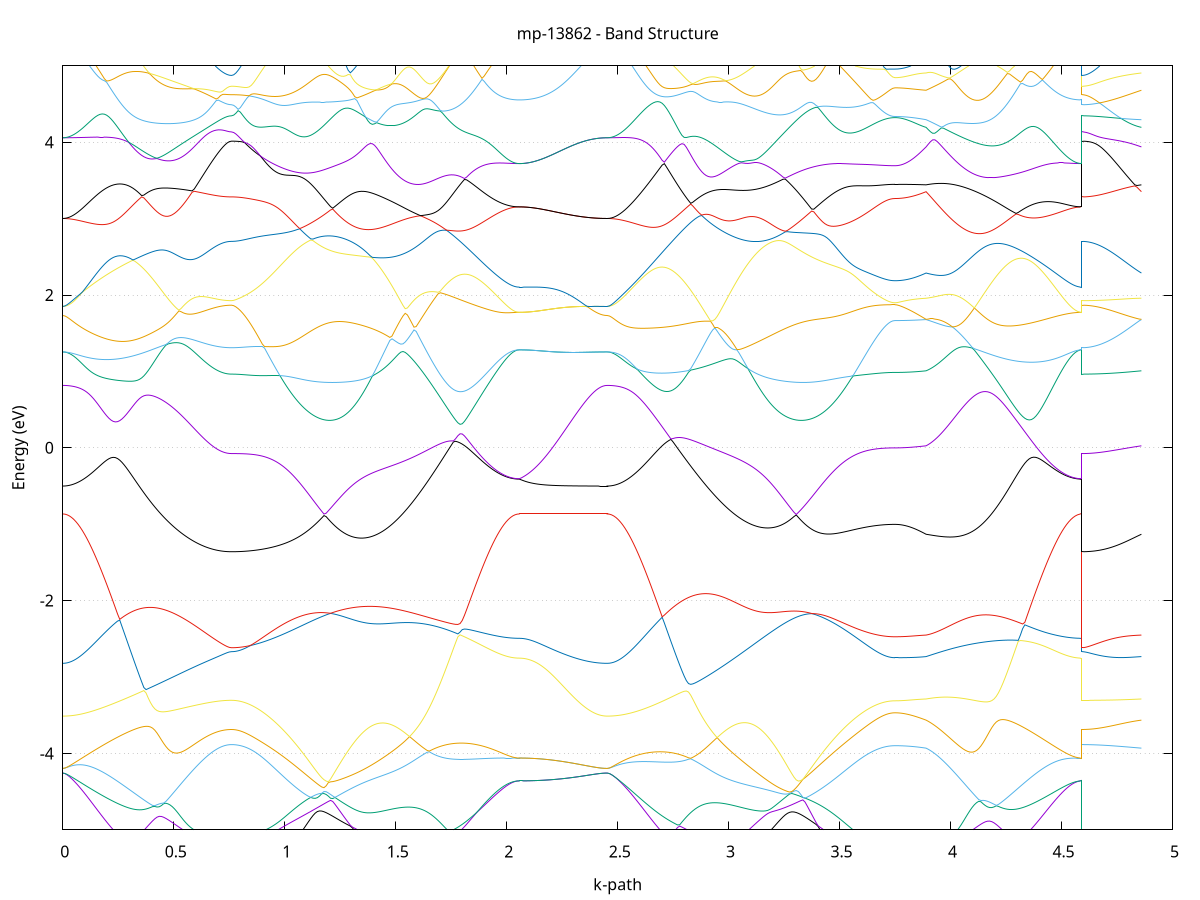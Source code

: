 set title 'mp-13862 - Band Structure'
set xlabel 'k-path'
set ylabel 'Energy (eV)'
set grid y
set yrange [-5:5]
set terminal png size 800,600
set output 'mp-13862_bands_gnuplot.png'
plot '-' using 1:2 with lines notitle, '-' using 1:2 with lines notitle, '-' using 1:2 with lines notitle, '-' using 1:2 with lines notitle, '-' using 1:2 with lines notitle, '-' using 1:2 with lines notitle, '-' using 1:2 with lines notitle, '-' using 1:2 with lines notitle, '-' using 1:2 with lines notitle, '-' using 1:2 with lines notitle, '-' using 1:2 with lines notitle, '-' using 1:2 with lines notitle, '-' using 1:2 with lines notitle, '-' using 1:2 with lines notitle, '-' using 1:2 with lines notitle, '-' using 1:2 with lines notitle, '-' using 1:2 with lines notitle, '-' using 1:2 with lines notitle, '-' using 1:2 with lines notitle, '-' using 1:2 with lines notitle, '-' using 1:2 with lines notitle, '-' using 1:2 with lines notitle, '-' using 1:2 with lines notitle, '-' using 1:2 with lines notitle, '-' using 1:2 with lines notitle, '-' using 1:2 with lines notitle, '-' using 1:2 with lines notitle, '-' using 1:2 with lines notitle, '-' using 1:2 with lines notitle, '-' using 1:2 with lines notitle, '-' using 1:2 with lines notitle, '-' using 1:2 with lines notitle, '-' using 1:2 with lines notitle, '-' using 1:2 with lines notitle, '-' using 1:2 with lines notitle, '-' using 1:2 with lines notitle, '-' using 1:2 with lines notitle, '-' using 1:2 with lines notitle, '-' using 1:2 with lines notitle, '-' using 1:2 with lines notitle, '-' using 1:2 with lines notitle, '-' using 1:2 with lines notitle, '-' using 1:2 with lines notitle, '-' using 1:2 with lines notitle, '-' using 1:2 with lines notitle, '-' using 1:2 with lines notitle, '-' using 1:2 with lines notitle, '-' using 1:2 with lines notitle, '-' using 1:2 with lines notitle, '-' using 1:2 with lines notitle, '-' using 1:2 with lines notitle, '-' using 1:2 with lines notitle, '-' using 1:2 with lines notitle, '-' using 1:2 with lines notitle, '-' using 1:2 with lines notitle, '-' using 1:2 with lines notitle, '-' using 1:2 with lines notitle, '-' using 1:2 with lines notitle, '-' using 1:2 with lines notitle, '-' using 1:2 with lines notitle, '-' using 1:2 with lines notitle, '-' using 1:2 with lines notitle, '-' using 1:2 with lines notitle, '-' using 1:2 with lines notitle
0.000000 -19.531570
0.009873 -19.531470
0.019745 -19.530970
0.029618 -19.530170
0.039490 -19.529070
0.049363 -19.527670
0.059236 -19.525970
0.069108 -19.523970
0.078981 -19.521570
0.088853 -19.518870
0.098726 -19.515970
0.108599 -19.512670
0.118471 -19.509170
0.128344 -19.505270
0.138216 -19.501070
0.148089 -19.496670
0.157962 -19.491970
0.167834 -19.486870
0.177707 -19.481570
0.187579 -19.476070
0.197452 -19.470170
0.207325 -19.464070
0.217197 -19.457770
0.227070 -19.451070
0.236942 -19.444270
0.246815 -19.437170
0.256688 -19.429770
0.266560 -19.422270
0.276433 -19.414470
0.286305 -19.406470
0.296178 -19.398270
0.306051 -19.389870
0.315923 -19.381270
0.325796 -19.372570
0.335668 -19.363570
0.345541 -19.354570
0.355414 -19.345370
0.365286 -19.335970
0.375159 -19.326570
0.385031 -19.316970
0.394904 -19.307370
0.404777 -19.297670
0.414649 -19.287870
0.424522 -19.278070
0.434394 -19.268170
0.444267 -19.258270
0.454140 -19.248470
0.464012 -19.238570
0.473885 -19.228770
0.483757 -19.219070
0.493630 -19.209370
0.503503 -19.199770
0.513375 -19.190270
0.523248 -19.180970
0.533120 -19.171770
0.542993 -19.162770
0.552866 -19.153970
0.562738 -19.145370
0.572611 -19.137070
0.582483 -19.128970
0.592356 -19.121170
0.602229 -19.113670
0.612101 -19.106570
0.621974 -19.099670
0.631846 -19.093270
0.641719 -19.087270
0.651592 -19.081570
0.661464 -19.076370
0.671337 -19.071570
0.681209 -19.067270
0.691082 -19.063370
0.700955 -19.060070
0.710827 -19.057170
0.720700 -19.054770
0.730572 -19.052970
0.740445 -19.051670
0.750318 -19.050870
0.760190 -19.050570
0.760190 -19.050570
0.770109 -19.050470
0.780028 -19.050270
0.789946 -19.049870
0.799865 -19.049370
0.809783 -19.048670
0.819702 -19.047870
0.829621 -19.046870
0.839539 -19.045770
0.849458 -19.044470
0.859377 -19.043170
0.869295 -19.041670
0.879214 -19.039970
0.889132 -19.038270
0.899051 -19.036370
0.908970 -19.034370
0.918888 -19.032370
0.928807 -19.030170
0.938725 -19.027970
0.948644 -19.025670
0.958563 -19.023270
0.968481 -19.020870
0.978400 -19.018470
0.988319 -19.015970
0.998237 -19.013470
1.008156 -19.010970
1.018074 -19.008370
1.027993 -19.005870
1.037912 -19.003470
1.047830 -19.001070
1.057749 -18.998670
1.067668 -18.996370
1.077586 -18.994170
1.087505 -18.992070
1.097423 -18.990070
1.107342 -18.988170
1.117261 -18.986470
1.127179 -18.984870
1.137098 -18.983470
1.147017 -18.982270
1.156935 -18.981370
1.166854 -18.980570
1.176772 -18.979970
1.186691 -18.979770
1.196610 -18.979670
1.206528 -18.979970
1.216447 -18.980470
1.226366 -18.981270
1.236284 -18.982470
1.246203 -18.983870
1.246203 -18.983870
1.256089 -18.985670
1.265975 -18.987770
1.275861 -18.990270
1.285747 -18.993070
1.295633 -18.996270
1.305519 -18.999770
1.315405 -19.003570
1.325291 -19.007770
1.335178 -19.012370
1.345064 -19.017270
1.354950 -19.022570
1.364836 -19.028170
1.374722 -19.034170
1.384608 -19.040470
1.394494 -19.047070
1.404380 -19.053970
1.414266 -19.061270
1.424152 -19.068770
1.434038 -19.076570
1.443925 -19.084670
1.453811 -19.092970
1.463697 -19.101570
1.473583 -19.110370
1.483469 -19.119370
1.493355 -19.128670
1.503241 -19.138070
1.513127 -19.147570
1.523013 -19.157270
1.532899 -19.167170
1.542785 -19.177070
1.552672 -19.187070
1.562558 -19.197270
1.572444 -19.207470
1.582330 -19.217670
1.592216 -19.227970
1.602102 -19.238270
1.611988 -19.248470
1.621874 -19.258770
1.631760 -19.268970
1.641646 -19.279170
1.651532 -19.289370
1.661419 -19.299370
1.671305 -19.309370
1.681191 -19.319270
1.691077 -19.328970
1.700963 -19.338670
1.710849 -19.348170
1.720735 -19.357470
1.730621 -19.366670
1.740507 -19.375670
1.750393 -19.384570
1.760279 -19.393170
1.770166 -19.401670
1.780052 -19.409870
1.789938 -19.417970
1.799824 -19.425770
1.809710 -19.433270
1.819596 -19.440670
1.829482 -19.447770
1.839368 -19.454570
1.849254 -19.461070
1.859140 -19.467470
1.869027 -19.473470
1.878913 -19.479170
1.888799 -19.484670
1.898685 -19.489870
1.908571 -19.494770
1.918457 -19.499370
1.928343 -19.503570
1.938229 -19.507570
1.948115 -19.511270
1.958001 -19.514670
1.967887 -19.517670
1.977774 -19.520470
1.987660 -19.522870
1.997546 -19.524970
2.007432 -19.526770
2.017318 -19.528170
2.027204 -19.529370
2.037090 -19.530170
2.046976 -19.530670
2.056862 -19.530770
2.056862 -19.530770
2.066766 -19.530770
2.076669 -19.530770
2.086573 -19.530870
2.096476 -19.530870
2.106380 -19.530870
2.116284 -19.530870
2.126187 -19.530870
2.136091 -19.530870
2.145994 -19.530870
2.155898 -19.530970
2.165801 -19.530970
2.175705 -19.530970
2.185608 -19.530970
2.195512 -19.531070
2.205416 -19.531070
2.215319 -19.531070
2.225223 -19.531070
2.235126 -19.531170
2.245030 -19.531170
2.254933 -19.531170
2.264837 -19.531270
2.274740 -19.531270
2.284644 -19.531270
2.294547 -19.531370
2.304451 -19.531370
2.314355 -19.531370
2.324258 -19.531470
2.334162 -19.531470
2.344065 -19.531470
2.353969 -19.531470
2.363872 -19.531470
2.373776 -19.531570
2.383679 -19.531570
2.393583 -19.531570
2.403487 -19.531570
2.413390 -19.531570
2.423294 -19.531570
2.433197 -19.531570
2.443101 -19.531570
2.453004 -19.531570
2.453004 -19.531570
2.462908 -19.531470
2.472812 -19.530970
2.482716 -19.530170
2.492620 -19.528970
2.502523 -19.527570
2.512427 -19.525770
2.522331 -19.523670
2.532235 -19.521170
2.542139 -19.518470
2.552042 -19.515370
2.561946 -19.511970
2.571850 -19.508270
2.581754 -19.504270
2.591658 -19.499970
2.601561 -19.495370
2.611465 -19.490470
2.621369 -19.485270
2.631273 -19.479770
2.641177 -19.473970
2.651080 -19.467970
2.660984 -19.461670
2.670888 -19.455070
2.680792 -19.448170
2.690696 -19.441070
2.700599 -19.433670
2.710503 -19.426070
2.720407 -19.418270
2.730311 -19.410270
2.740215 -19.401970
2.750118 -19.393470
2.760022 -19.384770
2.769926 -19.375870
2.779830 -19.366870
2.789734 -19.357670
2.799637 -19.348270
2.809541 -19.338670
2.819445 -19.329070
2.829349 -19.319270
2.839253 -19.309370
2.849156 -19.299370
2.859060 -19.289270
2.868964 -19.279070
2.878868 -19.268870
2.888772 -19.258570
2.898675 -19.248270
2.908579 -19.237970
2.918483 -19.227670
2.928387 -19.217370
2.938291 -19.207070
2.948194 -19.196870
2.958098 -19.186670
2.968002 -19.176670
2.977906 -19.166670
2.987810 -19.156870
2.997713 -19.147070
3.007617 -19.137570
3.017521 -19.128170
3.027425 -19.118870
3.037329 -19.109870
3.047232 -19.101070
3.057136 -19.092470
3.067040 -19.084170
3.076944 -19.076070
3.086848 -19.068270
3.096751 -19.060670
3.106655 -19.053470
3.116559 -19.046570
3.126463 -19.039970
3.136367 -19.033670
3.146270 -19.027770
3.156174 -19.022170
3.166078 -19.016870
3.175982 -19.011970
3.185886 -19.007370
3.195790 -19.003270
3.205693 -18.999370
3.215597 -18.995870
3.225501 -18.992770
3.235405 -18.990070
3.245309 -18.987570
3.255212 -18.985470
3.265116 -18.983770
3.275020 -18.982370
3.284924 -18.981270
3.294828 -18.980470
3.304731 -18.979870
3.314635 -18.979670
3.324539 -18.979770
3.334443 -18.980070
3.344347 -18.980570
3.344347 -18.980570
3.354233 -18.981370
3.364119 -18.982370
3.374005 -18.983570
3.383891 -18.984970
3.393777 -18.986570
3.403663 -18.988270
3.413549 -18.990170
3.423435 -18.992170
3.433321 -18.994270
3.443207 -18.996470
3.453094 -18.998770
3.462980 -19.001070
3.472866 -19.003470
3.482752 -19.005970
3.492638 -19.008470
3.502524 -19.010970
3.512410 -19.013470
3.522296 -19.015970
3.532182 -19.018370
3.542068 -19.020870
3.551954 -19.023270
3.561841 -19.025570
3.571727 -19.027870
3.581613 -19.030070
3.591499 -19.032270
3.601385 -19.034270
3.611271 -19.036270
3.621157 -19.038070
3.631043 -19.039770
3.640929 -19.041470
3.650815 -19.042970
3.660701 -19.044270
3.670588 -19.045570
3.680474 -19.046670
3.690360 -19.047570
3.700246 -19.048470
3.710132 -19.049070
3.720018 -19.049670
3.729904 -19.049970
3.739790 -19.050270
3.749676 -19.050270
3.749676 -19.050270
3.759011 -19.050370
3.768346 -19.050370
3.777681 -19.050570
3.787016 -19.050770
3.796351 -19.050970
3.805685 -19.051270
3.815020 -19.051670
3.824355 -19.052070
3.833690 -19.052470
3.843025 -19.052970
3.852360 -19.053570
3.861695 -19.054170
3.871029 -19.054870
3.880364 -19.055570
3.889699 -19.056370
3.889699 -19.056370
3.899587 -19.059170
3.909475 -19.062470
3.919363 -19.066370
3.929251 -19.070670
3.939139 -19.075470
3.949028 -19.080670
3.958916 -19.086370
3.968804 -19.092470
3.978692 -19.098970
3.988580 -19.105870
3.998468 -19.113170
4.008356 -19.120770
4.018244 -19.128670
4.028132 -19.136870
4.038020 -19.145370
4.047908 -19.154070
4.057796 -19.163070
4.067684 -19.172170
4.077572 -19.181570
4.087460 -19.191070
4.097348 -19.200670
4.107236 -19.210470
4.117124 -19.220270
4.127012 -19.230170
4.136901 -19.240170
4.146789 -19.250170
4.156677 -19.260270
4.166565 -19.270270
4.176453 -19.280270
4.186341 -19.290270
4.196229 -19.300170
4.206117 -19.309970
4.216005 -19.319770
4.225893 -19.329470
4.235781 -19.338970
4.245669 -19.348470
4.255557 -19.357770
4.265445 -19.366870
4.275333 -19.375870
4.285221 -19.384670
4.295109 -19.393270
4.304997 -19.401770
4.314885 -19.409970
4.324773 -19.417970
4.334662 -19.425770
4.344550 -19.433270
4.354438 -19.440670
4.364326 -19.447670
4.374214 -19.454570
4.384102 -19.461070
4.393990 -19.467370
4.403878 -19.473470
4.413766 -19.479170
4.423654 -19.484670
4.433542 -19.489870
4.443430 -19.494670
4.453318 -19.499270
4.463206 -19.503570
4.473094 -19.507570
4.482982 -19.511270
4.492870 -19.514670
4.502758 -19.517670
4.512646 -19.520470
4.522535 -19.522870
4.532423 -19.524970
4.542311 -19.526770
4.552199 -19.528170
4.562087 -19.529370
4.571975 -19.530170
4.581863 -19.530670
4.591751 -19.530770
4.591751 -19.050570
4.601683 -19.050570
4.611615 -19.050570
4.621548 -19.050670
4.631480 -19.050670
4.641412 -19.050770
4.651345 -19.050870
4.661277 -19.050970
4.671209 -19.051070
4.681141 -19.051170
4.691074 -19.051370
4.701006 -19.051570
4.710938 -19.051670
4.720870 -19.051870
4.730803 -19.052070
4.740735 -19.052370
4.750667 -19.052570
4.760600 -19.052870
4.770532 -19.053170
4.780464 -19.053470
4.790396 -19.053770
4.800329 -19.054070
4.810261 -19.054370
4.820193 -19.054770
4.830126 -19.055170
4.840058 -19.055570
4.849990 -19.055970
4.859922 -19.056370
e
0.000000 -15.103670
0.009873 -15.103470
0.019745 -15.102970
0.029618 -15.102170
0.039490 -15.100970
0.049363 -15.099470
0.059236 -15.097670
0.069108 -15.095570
0.078981 -15.093070
0.088853 -15.090270
0.098726 -15.087170
0.108599 -15.083670
0.118471 -15.079970
0.128344 -15.075870
0.138216 -15.071570
0.148089 -15.066870
0.157962 -15.061870
0.167834 -15.056670
0.177707 -15.051070
0.187579 -15.045270
0.197452 -15.039270
0.207325 -15.032970
0.217197 -15.026370
0.227070 -15.019670
0.236942 -15.012770
0.246815 -15.005870
0.256688 -14.998870
0.266560 -14.992270
0.276433 -14.986170
0.286305 -14.981970
0.296178 -14.982470
0.306051 -14.994270
0.315923 -15.019870
0.325796 -15.053070
0.335668 -15.089070
0.345541 -15.126070
0.355414 -15.163370
0.365286 -15.200670
0.375159 -15.237770
0.385031 -15.274470
0.394904 -15.310870
0.404777 -15.346770
0.414649 -15.382170
0.424522 -15.417070
0.434394 -15.451370
0.444267 -15.485070
0.454140 -15.518170
0.464012 -15.550570
0.473885 -15.582370
0.483757 -15.613370
0.493630 -15.643670
0.503503 -15.673070
0.513375 -15.701770
0.523248 -15.729670
0.533120 -15.756570
0.542993 -15.782670
0.552866 -15.807870
0.562738 -15.832070
0.572611 -15.855370
0.582483 -15.877570
0.592356 -15.898870
0.602229 -15.918970
0.612101 -15.938070
0.621974 -15.956070
0.631846 -15.972970
0.641719 -15.988670
0.651592 -16.003270
0.661464 -16.016670
0.671337 -16.028770
0.681209 -16.039670
0.691082 -16.049370
0.700955 -16.057770
0.710827 -16.064970
0.720700 -16.070870
0.730572 -16.075370
0.740445 -16.078670
0.750318 -16.080670
0.760190 -16.081270
0.760190 -16.081270
0.770109 -16.081070
0.780028 -16.080370
0.789946 -16.079170
0.799865 -16.077470
0.809783 -16.075370
0.819702 -16.072770
0.829621 -16.069670
0.839539 -16.066070
0.849458 -16.062070
0.859377 -16.057570
0.869295 -16.052570
0.879214 -16.047070
0.889132 -16.041170
0.899051 -16.034770
0.908970 -16.027970
0.918888 -16.020570
0.928807 -16.012770
0.938725 -16.004570
0.948644 -15.995870
0.958563 -15.986670
0.968481 -15.977070
0.978400 -15.966970
0.988319 -15.956370
0.998237 -15.945470
1.008156 -15.933970
1.018074 -15.922070
1.027993 -15.909770
1.037912 -15.896970
1.047830 -15.883770
1.057749 -15.870070
1.067668 -15.856070
1.077586 -15.841470
1.087505 -15.826570
1.097423 -15.811170
1.107342 -15.795470
1.117261 -15.779270
1.127179 -15.762670
1.137098 -15.745670
1.147017 -15.728270
1.156935 -15.710470
1.166854 -15.692270
1.176772 -15.673670
1.186691 -15.654670
1.196610 -15.651570
1.206528 -15.669870
1.216447 -15.687170
1.226366 -15.703270
1.236284 -15.718270
1.246203 -15.732070
1.246203 -15.732070
1.256089 -15.744570
1.265975 -15.755970
1.275861 -15.766170
1.285747 -15.775170
1.295633 -15.782870
1.305519 -15.789370
1.315405 -15.794670
1.325291 -15.798670
1.335178 -15.801470
1.345064 -15.802970
1.354950 -15.803270
1.364836 -15.802370
1.374722 -15.800170
1.384608 -15.796670
1.394494 -15.792070
1.404380 -15.786170
1.414266 -15.779070
1.424152 -15.770770
1.434038 -15.761370
1.443925 -15.750670
1.453811 -15.738870
1.463697 -15.725970
1.473583 -15.711870
1.483469 -15.696670
1.493355 -15.680370
1.503241 -15.663070
1.513127 -15.644670
1.523013 -15.625170
1.532899 -15.604770
1.542785 -15.583270
1.552672 -15.560870
1.562558 -15.537470
1.572444 -15.513170
1.582330 -15.487970
1.592216 -15.461870
1.602102 -15.434870
1.611988 -15.407070
1.621874 -15.378370
1.631760 -15.348970
1.641646 -15.318770
1.651532 -15.287770
1.661419 -15.256170
1.671305 -15.223770
1.681191 -15.190670
1.691077 -15.156970
1.700963 -15.122670
1.710849 -15.087770
1.720735 -15.052270
1.730621 -15.016270
1.740507 -14.979770
1.750393 -14.968670
1.760279 -14.977770
1.770166 -14.986570
1.780052 -14.995270
1.789938 -15.003770
1.799824 -15.012070
1.809710 -15.020070
1.819596 -15.027870
1.829482 -15.035470
1.839368 -15.042770
1.849254 -15.049770
1.859140 -15.056470
1.869027 -15.062970
1.878913 -15.069070
1.888799 -15.074970
1.898685 -15.080570
1.908571 -15.085770
1.918457 -15.090670
1.928343 -15.095270
1.938229 -15.099570
1.948115 -15.103570
1.958001 -15.107170
1.967887 -15.110470
1.977774 -15.113470
1.987660 -15.116070
1.997546 -15.118270
2.007432 -15.120270
2.017318 -15.121770
2.027204 -15.123070
2.037090 -15.123870
2.046976 -15.124470
2.056862 -15.124570
2.056862 -15.124570
2.066766 -15.124570
2.076669 -15.124470
2.086573 -15.124370
2.096476 -15.124070
2.106380 -15.123870
2.116284 -15.123470
2.126187 -15.123070
2.136091 -15.122670
2.145994 -15.122170
2.155898 -15.121570
2.165801 -15.120970
2.175705 -15.120370
2.185608 -15.119670
2.195512 -15.118970
2.205416 -15.118170
2.215319 -15.117470
2.225223 -15.116670
2.235126 -15.115870
2.245030 -15.115070
2.254933 -15.114170
2.264837 -15.113370
2.274740 -15.112570
2.284644 -15.111770
2.294547 -15.110970
2.304451 -15.110170
2.314355 -15.109470
2.324258 -15.108670
2.334162 -15.108070
2.344065 -15.107370
2.353969 -15.106770
2.363872 -15.106170
2.373776 -15.105670
2.383679 -15.105170
2.393583 -15.104770
2.403487 -15.104470
2.413390 -15.104170
2.423294 -15.103970
2.433197 -15.103770
2.443101 -15.103670
2.453004 -15.103670
2.453004 -15.103670
2.462908 -15.103470
2.472812 -15.102970
2.482716 -15.102070
2.492620 -15.100870
2.502523 -15.099270
2.512427 -15.097370
2.522331 -15.095170
2.532235 -15.092570
2.542139 -15.089670
2.552042 -15.086470
2.561946 -15.082870
2.571850 -15.078970
2.581754 -15.074670
2.591658 -15.070170
2.601561 -15.065270
2.611465 -15.060070
2.621369 -15.054570
2.631273 -15.048770
2.641177 -15.042670
2.651080 -15.036270
2.660984 -15.029670
2.670888 -15.022770
2.680792 -15.015570
2.690696 -15.008070
2.700599 -15.000370
2.710503 -14.992470
2.720407 -14.984270
2.730311 -14.975870
2.740215 -14.967370
2.750118 -14.958570
2.760022 -14.949670
2.769926 -14.983270
2.779830 -15.019870
2.789734 -15.055870
2.799637 -15.091270
2.809541 -15.126170
2.819445 -15.160470
2.829349 -15.194170
2.839253 -15.227170
2.849156 -15.259570
2.859060 -15.291170
2.868964 -15.322170
2.878868 -15.352270
2.888772 -15.381670
2.898675 -15.410270
2.908579 -15.438070
2.918483 -15.464970
2.928387 -15.490970
2.938291 -15.516170
2.948194 -15.540470
2.958098 -15.563770
2.968002 -15.586070
2.977906 -15.607470
2.987810 -15.627870
2.997713 -15.647170
3.007617 -15.665470
3.017521 -15.682770
3.027425 -15.698870
3.037329 -15.713970
3.047232 -15.727970
3.057136 -15.740770
3.067040 -15.752470
3.076944 -15.762970
3.086848 -15.772270
3.096751 -15.780470
3.106655 -15.787370
3.116559 -15.793070
3.126463 -15.797570
3.136367 -15.800870
3.146270 -15.802870
3.156174 -15.803670
3.166078 -15.803270
3.175982 -15.801470
3.185886 -15.798570
3.195790 -15.794370
3.205693 -15.788870
3.215597 -15.782170
3.225501 -15.774270
3.235405 -15.765070
3.245309 -15.754670
3.255212 -15.743070
3.265116 -15.730270
3.275020 -15.716370
3.284924 -15.701170
3.294828 -15.684970
3.304731 -15.667570
3.314635 -15.649070
3.324539 -15.657170
3.334443 -15.676070
3.344347 -15.694670
3.344347 -15.694670
3.354233 -15.712770
3.364119 -15.730470
3.374005 -15.747770
3.383891 -15.764770
3.393777 -15.781270
3.403663 -15.797370
3.413549 -15.813070
3.423435 -15.828370
3.433321 -15.843170
3.443207 -15.857670
3.453094 -15.871670
3.462980 -15.885270
3.472866 -15.898370
3.482752 -15.911170
3.492638 -15.923370
3.502524 -15.935270
3.512410 -15.946570
3.522296 -15.957570
3.532182 -15.968070
3.542068 -15.978070
3.551954 -15.987670
3.561841 -15.996770
3.571727 -16.005470
3.581613 -16.013670
3.591499 -16.021370
3.601385 -16.028670
3.611271 -16.035470
3.621157 -16.041870
3.631043 -16.047770
3.640929 -16.053170
3.650815 -16.058170
3.660701 -16.062670
3.670588 -16.066670
3.680474 -16.070170
3.690360 -16.073270
3.700246 -16.075870
3.710132 -16.077970
3.720018 -16.079670
3.729904 -16.080870
3.739790 -16.081570
3.749676 -16.081770
3.749676 -16.081770
3.759011 -16.081670
3.768346 -16.081470
3.777681 -16.081170
3.787016 -16.080670
3.796351 -16.080070
3.805685 -16.079370
3.815020 -16.078470
3.824355 -16.077470
3.833690 -16.076270
3.843025 -16.075070
3.852360 -16.073570
3.861695 -16.072070
3.871029 -16.070370
3.880364 -16.068570
3.889699 -16.066670
3.889699 -16.066670
3.899587 -16.059570
3.909475 -16.051270
3.919363 -16.041670
3.929251 -16.030670
3.939139 -16.018470
3.949028 -16.005070
3.958916 -15.990370
3.968804 -15.974370
3.978692 -15.957270
3.988580 -15.939070
3.998468 -15.919670
4.008356 -15.899170
4.018244 -15.877570
4.028132 -15.854870
4.038020 -15.831170
4.047908 -15.806470
4.057796 -15.780770
4.067684 -15.754170
4.077572 -15.726570
4.087460 -15.698170
4.097348 -15.668870
4.107236 -15.638770
4.117124 -15.607870
4.127012 -15.576170
4.136901 -15.543670
4.146789 -15.510570
4.156677 -15.476770
4.166565 -15.442270
4.176453 -15.407170
4.186341 -15.371570
4.196229 -15.335470
4.206117 -15.298770
4.216005 -15.261770
4.225893 -15.224370
4.235781 -15.186670
4.245669 -15.149070
4.255557 -15.111570
4.265445 -15.075170
4.275333 -15.041270
4.285221 -15.014170
4.295109 -15.000070
4.304997 -14.998070
4.314885 -15.001770
4.324773 -15.007770
4.334662 -15.014570
4.344550 -15.021770
4.354438 -15.029070
4.364326 -15.036170
4.374214 -15.043270
4.384102 -15.050070
4.393990 -15.056770
4.403878 -15.063070
4.413766 -15.069170
4.423654 -15.075070
4.433542 -15.080570
4.443430 -15.085770
4.453318 -15.090670
4.463206 -15.095270
4.473094 -15.099570
4.482982 -15.103570
4.492870 -15.107170
4.502758 -15.110470
4.512646 -15.113470
4.522535 -15.116070
4.532423 -15.118270
4.542311 -15.120270
4.552199 -15.121770
4.562087 -15.123070
4.571975 -15.123870
4.581863 -15.124470
4.591751 -15.124570
4.591751 -16.081270
4.601683 -16.081270
4.611615 -16.081170
4.621548 -16.081070
4.631480 -16.080970
4.641412 -16.080770
4.651345 -16.080570
4.661277 -16.080270
4.671209 -16.079970
4.681141 -16.079670
4.691074 -16.079270
4.701006 -16.078870
4.710938 -16.078370
4.720870 -16.077870
4.730803 -16.077370
4.740735 -16.076770
4.750667 -16.076170
4.760600 -16.075470
4.770532 -16.074770
4.780464 -16.074070
4.790396 -16.073270
4.800329 -16.072470
4.810261 -16.071570
4.820193 -16.070670
4.830126 -16.069670
4.840058 -16.068770
4.849990 -16.067670
4.859922 -16.066670
e
0.000000 -13.963870
0.009873 -13.965970
0.019745 -13.972170
0.029618 -13.982470
0.039490 -13.996570
0.049363 -14.014170
0.059236 -14.034970
0.069108 -14.058670
0.078981 -14.084970
0.088853 -14.113570
0.098726 -14.144070
0.108599 -14.176370
0.118471 -14.210170
0.128344 -14.245170
0.138216 -14.281270
0.148089 -14.318370
0.157962 -14.356270
0.167834 -14.394670
0.177707 -14.433770
0.187579 -14.473170
0.197452 -14.512970
0.207325 -14.553070
0.217197 -14.593170
0.227070 -14.633470
0.236942 -14.673670
0.246815 -14.713770
0.256688 -14.753570
0.266560 -14.792770
0.276433 -14.830970
0.286305 -14.867070
0.296178 -14.897970
0.306051 -14.917170
0.315923 -14.921970
0.325796 -14.918770
0.335668 -14.912270
0.345541 -14.904270
0.355414 -14.895370
0.365286 -14.885970
0.375159 -14.876170
0.385031 -14.866170
0.394904 -14.855870
0.404777 -14.845370
0.414649 -14.834770
0.424522 -14.824070
0.434394 -14.813270
0.444267 -14.802370
0.454140 -14.791370
0.464012 -14.780470
0.473885 -14.769470
0.483757 -14.758570
0.493630 -14.747670
0.503503 -14.736770
0.513375 -14.726070
0.523248 -14.715470
0.533120 -14.704970
0.542993 -14.694570
0.552866 -14.684470
0.562738 -14.674570
0.572611 -14.664870
0.582483 -14.655470
0.592356 -14.646370
0.602229 -14.637570
0.612101 -14.629070
0.621974 -14.621070
0.631846 -14.613370
0.641719 -14.606170
0.651592 -14.599470
0.661464 -14.593170
0.671337 -14.587470
0.681209 -14.582270
0.691082 -14.577570
0.700955 -14.573470
0.710827 -14.570070
0.720700 -14.567170
0.730572 -14.564970
0.740445 -14.563270
0.750318 -14.562370
0.760190 -14.562070
0.760190 -14.562070
0.770109 -14.561970
0.780028 -14.561770
0.789946 -14.561370
0.799865 -14.560870
0.809783 -14.560170
0.819702 -14.559370
0.829621 -14.569770
0.839539 -14.591770
0.849458 -14.615770
0.859377 -14.641770
0.869295 -14.669270
0.879214 -14.698270
0.889132 -14.728470
0.899051 -14.759770
0.908970 -14.791870
0.918888 -14.824670
0.928807 -14.857970
0.938725 -14.891770
0.948644 -14.925870
0.958563 -14.960070
0.968481 -14.994370
0.978400 -15.028670
0.988319 -15.062870
0.998237 -15.096870
1.008156 -15.130570
1.018074 -15.163970
1.027993 -15.196970
1.037912 -15.229570
1.047830 -15.261570
1.057749 -15.293070
1.067668 -15.323970
1.077586 -15.354170
1.087505 -15.383670
1.097423 -15.412470
1.107342 -15.440470
1.117261 -15.467670
1.127179 -15.493970
1.137098 -15.519370
1.147017 -15.543870
1.156935 -15.567470
1.166854 -15.590070
1.176772 -15.611570
1.186691 -15.632070
1.196610 -15.635370
1.206528 -15.615670
1.216447 -15.595570
1.226366 -15.575170
1.236284 -15.554470
1.246203 -15.533370
1.246203 -15.533370
1.256089 -15.512070
1.265975 -15.490370
1.275861 -15.468370
1.285747 -15.446170
1.295633 -15.423570
1.305519 -15.400770
1.315405 -15.377670
1.325291 -15.354270
1.335178 -15.330770
1.345064 -15.306870
1.354950 -15.282870
1.364836 -15.258670
1.374722 -15.234370
1.384608 -15.209770
1.394494 -15.185170
1.404380 -15.160470
1.414266 -15.135670
1.424152 -15.110770
1.434038 -15.085970
1.443925 -15.061270
1.453811 -15.036570
1.463697 -15.012170
1.473583 -14.988070
1.483469 -14.964470
1.493355 -14.941370
1.503241 -14.919270
1.513127 -14.898270
1.523013 -14.878970
1.532899 -14.861770
1.542785 -14.847570
1.552672 -14.836770
1.562558 -14.829870
1.572444 -14.826670
1.582330 -14.826870
1.592216 -14.829570
1.602102 -14.834370
1.611988 -14.840570
1.621874 -14.847870
1.631760 -14.855970
1.641646 -14.864670
1.651532 -14.873670
1.661419 -14.882970
1.671305 -14.892470
1.681191 -14.902070
1.691077 -14.911770
1.700963 -14.921370
1.710849 -14.931070
1.720735 -14.940570
1.730621 -14.950070
1.740507 -14.959470
1.750393 -14.942770
1.760279 -14.905370
1.770166 -14.867470
1.780052 -14.829270
1.789938 -14.790770
1.799824 -14.751970
1.809710 -14.712870
1.819596 -14.673670
1.829482 -14.634270
1.839368 -14.594770
1.849254 -14.555270
1.859140 -14.515870
1.869027 -14.476570
1.878913 -14.437470
1.888799 -14.398770
1.898685 -14.360370
1.908571 -14.322570
1.918457 -14.285470
1.928343 -14.249170
1.938229 -14.213970
1.948115 -14.179870
1.958001 -14.147270
1.967887 -14.116370
1.977774 -14.087370
1.987660 -14.060670
1.997546 -14.036470
2.007432 -14.015270
2.017318 -13.997370
2.027204 -13.982970
2.037090 -13.972470
2.046976 -13.966070
2.056862 -13.963970
2.056862 -13.963970
2.066766 -13.963970
2.076669 -13.963970
2.086573 -13.963970
2.096476 -13.963970
2.106380 -13.963970
2.116284 -13.963970
2.126187 -13.963970
2.136091 -13.963970
2.145994 -13.963970
2.155898 -13.963970
2.165801 -13.963970
2.175705 -13.963970
2.185608 -13.963970
2.195512 -13.963970
2.205416 -13.963970
2.215319 -13.963970
2.225223 -13.963970
2.235126 -13.963970
2.245030 -13.963870
2.254933 -13.963870
2.264837 -13.963870
2.274740 -13.963870
2.284644 -13.963870
2.294547 -13.963870
2.304451 -13.963870
2.314355 -13.963870
2.324258 -13.963870
2.334162 -13.963870
2.344065 -13.963870
2.353969 -13.963870
2.363872 -13.963870
2.373776 -13.963870
2.383679 -13.963870
2.393583 -13.963870
2.403487 -13.963870
2.413390 -13.963870
2.423294 -13.963870
2.433197 -13.963870
2.443101 -13.963870
2.453004 -13.963870
2.453004 -13.963870
2.462908 -13.966070
2.472812 -13.972570
2.482716 -13.983170
2.492620 -13.997770
2.502523 -14.015870
2.512427 -14.037370
2.522331 -14.061770
2.532235 -14.088770
2.542139 -14.117970
2.552042 -14.149070
2.561946 -14.181970
2.571850 -14.216170
2.581754 -14.251670
2.591658 -14.288070
2.601561 -14.325370
2.611465 -14.363270
2.621369 -14.401670
2.631273 -14.440570
2.641177 -14.479670
2.651080 -14.519070
2.660984 -14.558570
2.670888 -14.598070
2.680792 -14.637670
2.690696 -14.677070
2.700599 -14.716370
2.710503 -14.755470
2.720407 -14.794270
2.730311 -14.832770
2.740215 -14.871070
2.750118 -14.908870
2.760022 -14.946270
2.769926 -14.940570
2.779830 -14.931370
2.789734 -14.922070
2.799637 -14.912670
2.809541 -14.903170
2.819445 -14.893670
2.829349 -14.884170
2.839253 -14.874770
2.849156 -14.865570
2.859060 -14.856470
2.868964 -14.847670
2.878868 -14.839370
2.888772 -14.831570
2.898675 -14.824770
2.908579 -14.819070
2.918483 -14.815070
2.928387 -14.813270
2.938291 -14.814470
2.948194 -14.819270
2.958098 -14.828070
2.968002 -14.840670
2.977906 -14.856570
2.987810 -14.875070
2.997713 -14.895470
3.007617 -14.917270
3.017521 -14.940170
3.027425 -14.963770
3.037329 -14.987870
3.047232 -15.012370
3.057136 -15.037070
3.067040 -15.061970
3.076944 -15.086970
3.086848 -15.111970
3.096751 -15.136970
3.106655 -15.161970
3.116559 -15.186870
3.126463 -15.211570
3.136367 -15.236270
3.146270 -15.260770
3.156174 -15.285070
3.166078 -15.309170
3.175982 -15.333070
3.185886 -15.356670
3.195790 -15.380070
3.205693 -15.403270
3.215597 -15.426170
3.225501 -15.448770
3.235405 -15.471070
3.245309 -15.493070
3.255212 -15.514770
3.265116 -15.536170
3.275020 -15.557170
3.284924 -15.577870
3.294828 -15.598270
3.304731 -15.618270
3.314635 -15.637970
3.324539 -15.629470
3.334443 -15.608870
3.344347 -15.587170
3.344347 -15.587170
3.354233 -15.564470
3.364119 -15.540870
3.374005 -15.516370
3.383891 -15.490870
3.393777 -15.464570
3.403663 -15.437370
3.413549 -15.409370
3.423435 -15.380570
3.433321 -15.351070
3.443207 -15.320870
3.453094 -15.289970
3.462980 -15.258470
3.472866 -15.226470
3.482752 -15.193970
3.492638 -15.161070
3.502524 -15.127670
3.512410 -15.094070
3.522296 -15.060170
3.532182 -15.026070
3.542068 -14.991870
3.551954 -14.957670
3.561841 -14.923570
3.571727 -14.889670
3.581613 -14.855970
3.591499 -14.822770
3.601385 -14.790170
3.611271 -14.758170
3.621157 -14.727170
3.631043 -14.697070
3.640929 -14.668270
3.650815 -14.640870
3.660701 -14.615070
3.670588 -14.591170
3.680474 -14.569370
3.690360 -14.565070
3.700246 -14.565970
3.710132 -14.566670
3.720018 -14.567170
3.729904 -14.567570
3.739790 -14.567770
3.749676 -14.567870
3.749676 -14.567870
3.759011 -14.567870
3.768346 -14.567970
3.777681 -14.568170
3.787016 -14.568370
3.796351 -14.568670
3.805685 -14.569070
3.815020 -14.569470
3.824355 -14.569970
3.833690 -14.570470
3.843025 -14.571070
3.852360 -14.571770
3.861695 -14.572470
3.871029 -14.573270
3.880364 -14.574070
3.889699 -14.574970
3.889699 -14.574970
3.899587 -14.578670
3.909475 -14.582970
3.919363 -14.587870
3.929251 -14.593370
3.939139 -14.599470
3.949028 -14.606070
3.958916 -14.613170
3.968804 -14.620770
3.978692 -14.628770
3.988580 -14.637270
3.998468 -14.646170
4.008356 -14.655370
4.018244 -14.664970
4.028132 -14.674870
4.038020 -14.685070
4.047908 -14.695470
4.057796 -14.706070
4.067684 -14.716870
4.077572 -14.727870
4.087460 -14.738970
4.097348 -14.750270
4.107236 -14.761570
4.117124 -14.772970
4.127012 -14.784370
4.136901 -14.795770
4.146789 -14.807170
4.156677 -14.818570
4.166565 -14.829870
4.176453 -14.841070
4.186341 -14.852170
4.196229 -14.863170
4.206117 -14.873870
4.216005 -14.884470
4.225893 -14.894670
4.235781 -14.904570
4.245669 -14.913870
4.255557 -14.922370
4.265445 -14.929270
4.275333 -14.933170
4.285221 -14.929670
4.295109 -14.912570
4.304997 -14.883070
4.314885 -14.847370
4.324773 -14.808970
4.334662 -14.769370
4.344550 -14.729070
4.354438 -14.688370
4.364326 -14.647470
4.374214 -14.606470
4.384102 -14.565570
4.393990 -14.524870
4.403878 -14.484270
4.413766 -14.444070
4.423654 -14.404170
4.433542 -14.364870
4.443430 -14.326270
4.453318 -14.288470
4.463206 -14.251470
4.473094 -14.215670
4.482982 -14.181170
4.492870 -14.148270
4.502758 -14.116970
4.512646 -14.087770
4.522535 -14.060870
4.532423 -14.036670
4.542311 -14.015370
4.552199 -13.997370
4.562087 -13.982970
4.571975 -13.972470
4.581863 -13.966070
4.591751 -13.963970
4.591751 -14.562070
4.601683 -14.562070
4.611615 -14.562070
4.621548 -14.562270
4.631480 -14.562370
4.641412 -14.562570
4.651345 -14.562870
4.661277 -14.563170
4.671209 -14.563470
4.681141 -14.563870
4.691074 -14.564270
4.701006 -14.564670
4.710938 -14.565170
4.720870 -14.565670
4.730803 -14.566170
4.740735 -14.566770
4.750667 -14.567370
4.760600 -14.567970
4.770532 -14.568570
4.780464 -14.569270
4.790396 -14.569970
4.800329 -14.570670
4.810261 -14.571370
4.820193 -14.572070
4.830126 -14.572770
4.840058 -14.573470
4.849990 -14.574270
4.859922 -14.574970
e
0.000000 -13.963870
0.009873 -13.964170
0.019745 -13.965070
0.029618 -13.966470
0.039490 -13.968570
0.049363 -13.971170
0.059236 -13.974270
0.069108 -13.977970
0.078981 -13.982270
0.088853 -13.987070
0.098726 -13.992370
0.108599 -13.998070
0.118471 -14.004370
0.128344 -14.010970
0.138216 -14.018070
0.148089 -14.025670
0.157962 -14.033570
0.167834 -14.041770
0.177707 -14.050370
0.187579 -14.059270
0.197452 -14.068470
0.207325 -14.077970
0.217197 -14.087670
0.227070 -14.097570
0.236942 -14.107670
0.246815 -14.117970
0.256688 -14.128370
0.266560 -14.138870
0.276433 -14.149570
0.286305 -14.160270
0.296178 -14.171070
0.306051 -14.181870
0.315923 -14.192770
0.325796 -14.203570
0.335668 -14.214470
0.345541 -14.225270
0.355414 -14.235970
0.365286 -14.246670
0.375159 -14.257270
0.385031 -14.267670
0.394904 -14.278070
0.404777 -14.288370
0.414649 -14.298470
0.424522 -14.308370
0.434394 -14.318170
0.444267 -14.327770
0.454140 -14.337170
0.464012 -14.346370
0.473885 -14.355270
0.483757 -14.364070
0.493630 -14.372570
0.503503 -14.380870
0.513375 -14.388970
0.523248 -14.396670
0.533120 -14.404270
0.542993 -14.411470
0.552866 -14.418470
0.562738 -14.425170
0.572611 -14.431470
0.582483 -14.437570
0.592356 -14.443370
0.602229 -14.448870
0.612101 -14.454070
0.621974 -14.458970
0.631846 -14.463470
0.641719 -14.467670
0.651592 -14.471570
0.661464 -14.475170
0.671337 -14.478370
0.681209 -14.481270
0.691082 -14.483870
0.700955 -14.486070
0.710827 -14.487970
0.720700 -14.489570
0.730572 -14.490770
0.740445 -14.491570
0.750318 -14.492170
0.760190 -14.492270
0.760190 -14.492270
0.770109 -14.493970
0.780028 -14.498970
0.789946 -14.507270
0.799865 -14.518570
0.809783 -14.532970
0.819702 -14.550070
0.829621 -14.558370
0.839539 -14.557270
0.849458 -14.556070
0.859377 -14.554670
0.869295 -14.553170
0.879214 -14.551570
0.889132 -14.549870
0.899051 -14.548070
0.908970 -14.546070
0.918888 -14.544070
0.928807 -14.541970
0.938725 -14.539770
0.948644 -14.537470
0.958563 -14.535170
0.968481 -14.532770
0.978400 -14.530370
0.988319 -14.527970
0.998237 -14.525470
1.008156 -14.522970
1.018074 -14.520570
1.027993 -14.518070
1.037912 -14.515670
1.047830 -14.513270
1.057749 -14.510970
1.067668 -14.508770
1.077586 -14.506570
1.087505 -14.504570
1.097423 -14.502570
1.107342 -14.500770
1.117261 -14.499170
1.127179 -14.497670
1.137098 -14.496370
1.147017 -14.495270
1.156935 -14.494370
1.166854 -14.493770
1.176772 -14.493370
1.186691 -14.493170
1.196610 -14.493270
1.206528 -14.493670
1.216447 -14.494370
1.226366 -14.495370
1.236284 -14.496770
1.246203 -14.498370
1.246203 -14.498370
1.256089 -14.500370
1.265975 -14.502770
1.275861 -14.505470
1.285747 -14.508570
1.295633 -14.511970
1.305519 -14.515770
1.315405 -14.519870
1.325291 -14.524370
1.335178 -14.529270
1.345064 -14.534470
1.354950 -14.539970
1.364836 -14.545870
1.374722 -14.552070
1.384608 -14.558570
1.394494 -14.565370
1.404380 -14.572370
1.414266 -14.579670
1.424152 -14.587070
1.434038 -14.594670
1.443925 -14.602370
1.453811 -14.610170
1.463697 -14.617870
1.473583 -14.625370
1.483469 -14.632670
1.493355 -14.639470
1.503241 -14.645570
1.513127 -14.650670
1.523013 -14.654270
1.532899 -14.655870
1.542785 -14.654770
1.552672 -14.650370
1.562558 -14.642270
1.572444 -14.630670
1.582330 -14.615870
1.592216 -14.598770
1.602102 -14.579770
1.611988 -14.559570
1.621874 -14.538470
1.631760 -14.516870
1.641646 -14.494870
1.651532 -14.472770
1.661419 -14.450670
1.671305 -14.428670
1.681191 -14.406770
1.691077 -14.385170
1.700963 -14.363870
1.710849 -14.342870
1.720735 -14.322170
1.730621 -14.301970
1.740507 -14.282270
1.750393 -14.262970
1.760279 -14.244170
1.770166 -14.225870
1.780052 -14.208170
1.789938 -14.191070
1.799824 -14.174470
1.809710 -14.158470
1.819596 -14.143070
1.829482 -14.128370
1.839368 -14.114170
1.849254 -14.100670
1.859140 -14.087870
1.869027 -14.075570
1.878913 -14.064070
1.888799 -14.053070
1.898685 -14.042770
1.908571 -14.033170
1.918457 -14.024170
1.928343 -14.015770
1.938229 -14.008070
1.948115 -14.000970
1.958001 -13.994470
1.967887 -13.988670
1.977774 -13.983470
1.987660 -13.978870
1.997546 -13.974870
2.007432 -13.971570
2.017318 -13.968870
2.027204 -13.966670
2.037090 -13.965170
2.046976 -13.964270
2.056862 -13.963970
2.056862 -13.963970
2.066766 -13.963970
2.076669 -13.963970
2.086573 -13.963970
2.096476 -13.963970
2.106380 -13.963970
2.116284 -13.963970
2.126187 -13.963970
2.136091 -13.963970
2.145994 -13.963970
2.155898 -13.963970
2.165801 -13.963970
2.175705 -13.963970
2.185608 -13.963970
2.195512 -13.963970
2.205416 -13.963970
2.215319 -13.963970
2.225223 -13.963970
2.235126 -13.963970
2.245030 -13.963870
2.254933 -13.963870
2.264837 -13.963870
2.274740 -13.963870
2.284644 -13.963870
2.294547 -13.963870
2.304451 -13.963870
2.314355 -13.963870
2.324258 -13.963870
2.334162 -13.963870
2.344065 -13.963870
2.353969 -13.963870
2.363872 -13.963870
2.373776 -13.963870
2.383679 -13.963870
2.393583 -13.963870
2.403487 -13.963870
2.413390 -13.963870
2.423294 -13.963870
2.433197 -13.963870
2.443101 -13.963870
2.453004 -13.963870
2.453004 -13.963870
2.462908 -13.964170
2.472812 -13.965070
2.482716 -13.966570
2.492620 -13.968770
2.502523 -13.971470
2.512427 -13.974870
2.522331 -13.978870
2.532235 -13.983470
2.542139 -13.988670
2.552042 -13.994470
2.561946 -14.000970
2.571850 -14.008070
2.581754 -14.015870
2.591658 -14.024270
2.601561 -14.033270
2.611465 -14.042970
2.621369 -14.053370
2.631273 -14.064270
2.641177 -14.075970
2.651080 -14.088170
2.660984 -14.101070
2.670888 -14.114670
2.680792 -14.128870
2.690696 -14.143670
2.700599 -14.159070
2.710503 -14.175170
2.720407 -14.191770
2.730311 -14.209070
2.740215 -14.226770
2.750118 -14.245170
2.760022 -14.263970
2.769926 -14.283370
2.779830 -14.303270
2.789734 -14.323570
2.799637 -14.344270
2.809541 -14.365370
2.819445 -14.386770
2.829349 -14.408470
2.839253 -14.430370
2.849156 -14.452470
2.859060 -14.474670
2.868964 -14.496770
2.878868 -14.518770
2.888772 -14.540370
2.898675 -14.561270
2.908579 -14.581270
2.918483 -14.599870
2.928387 -14.616370
2.938291 -14.630170
2.948194 -14.640470
2.958098 -14.647070
2.968002 -14.650070
2.977906 -14.649870
2.987810 -14.647370
2.997713 -14.642970
3.007617 -14.637470
3.017521 -14.631070
3.027425 -14.624070
3.037329 -14.616770
3.047232 -14.609270
3.057136 -14.601670
3.067040 -14.594170
3.076944 -14.586670
3.086848 -14.579270
3.096751 -14.572070
3.106655 -14.565070
3.116559 -14.558370
3.126463 -14.551870
3.136367 -14.545670
3.146270 -14.539870
3.156174 -14.534270
3.166078 -14.529070
3.175982 -14.524270
3.185886 -14.519770
3.195790 -14.515570
3.205693 -14.511770
3.215597 -14.508370
3.225501 -14.505270
3.235405 -14.502570
3.245309 -14.500270
3.255212 -14.498270
3.265116 -14.496670
3.275020 -14.495270
3.284924 -14.494270
3.294828 -14.493670
3.304731 -14.493270
3.314635 -14.493170
3.324539 -14.493370
3.334443 -14.493870
3.344347 -14.494570
3.344347 -14.494570
3.354233 -14.495470
3.364119 -14.496670
3.374005 -14.497970
3.383891 -14.499570
3.393777 -14.501270
3.403663 -14.503170
3.413549 -14.505170
3.423435 -14.507370
3.433321 -14.509570
3.443207 -14.511970
3.453094 -14.514370
3.462980 -14.516870
3.472866 -14.519370
3.482752 -14.521970
3.492638 -14.524570
3.502524 -14.527170
3.512410 -14.529770
3.522296 -14.532370
3.532182 -14.534970
3.542068 -14.537470
3.551954 -14.539970
3.561841 -14.542470
3.571727 -14.544770
3.581613 -14.547070
3.591499 -14.549270
3.601385 -14.551370
3.611271 -14.553370
3.621157 -14.555270
3.631043 -14.557070
3.640929 -14.558770
3.650815 -14.560270
3.660701 -14.561670
3.670588 -14.562970
3.680474 -14.564070
3.690360 -14.549870
3.700246 -14.532870
3.710132 -14.518670
3.720018 -14.507370
3.729904 -14.499170
3.739790 -14.494170
3.749676 -14.492570
3.749676 -14.492570
3.759011 -14.492570
3.768346 -14.492470
3.777681 -14.492370
3.787016 -14.492270
3.796351 -14.492070
3.805685 -14.491870
3.815020 -14.491670
3.824355 -14.491370
3.833690 -14.491070
3.843025 -14.490770
3.852360 -14.490370
3.861695 -14.489970
3.871029 -14.489570
3.880364 -14.489070
3.889699 -14.488570
3.889699 -14.488570
3.899587 -14.486670
3.909475 -14.484470
3.919363 -14.481970
3.929251 -14.479070
3.939139 -14.475770
3.949028 -14.472170
3.958916 -14.468270
3.968804 -14.463970
3.978692 -14.459370
3.988580 -14.454470
3.998468 -14.449170
4.008356 -14.443670
4.018244 -14.437770
4.028132 -14.431570
4.038020 -14.424970
4.047908 -14.418170
4.057796 -14.411070
4.067684 -14.403670
4.077572 -14.395970
4.087460 -14.388070
4.097348 -14.379870
4.107236 -14.371370
4.117124 -14.362670
4.127012 -14.353670
4.136901 -14.344570
4.146789 -14.335170
4.156677 -14.325470
4.166565 -14.315670
4.176453 -14.305670
4.186341 -14.295570
4.196229 -14.285270
4.206117 -14.274770
4.216005 -14.264170
4.225893 -14.253470
4.235781 -14.242670
4.245669 -14.231770
4.255557 -14.220870
4.265445 -14.209870
4.275333 -14.198770
4.285221 -14.187770
4.295109 -14.176770
4.304997 -14.165770
4.314885 -14.154770
4.324773 -14.143870
4.334662 -14.133170
4.344550 -14.122470
4.354438 -14.111970
4.364326 -14.101570
4.374214 -14.091470
4.384102 -14.081470
4.393990 -14.071770
4.403878 -14.062370
4.413766 -14.053170
4.423654 -14.044370
4.433542 -14.035870
4.443430 -14.027770
4.453318 -14.019970
4.463206 -14.012670
4.473094 -14.005770
4.482982 -13.999370
4.492870 -13.993370
4.502758 -13.987970
4.512646 -13.982970
4.522535 -13.978570
4.532423 -13.974770
4.542311 -13.971470
4.552199 -13.968770
4.562087 -13.966670
4.571975 -13.965170
4.581863 -13.964270
4.591751 -13.963970
4.591751 -14.492270
4.601683 -14.492270
4.611615 -14.492270
4.621548 -14.492270
4.631480 -14.492170
4.641412 -14.492170
4.651345 -14.492070
4.661277 -14.492070
4.671209 -14.491970
4.681141 -14.491870
4.691074 -14.491770
4.701006 -14.491670
4.710938 -14.491570
4.720870 -14.491470
4.730803 -14.491270
4.740735 -14.491170
4.750667 -14.490970
4.760600 -14.490770
4.770532 -14.490670
4.780464 -14.490470
4.790396 -14.490270
4.800329 -14.490070
4.810261 -14.489770
4.820193 -14.489570
4.830126 -14.489370
4.840058 -14.489070
4.849990 -14.488770
4.859922 -14.488570
e
0.000000 -12.907670
0.009873 -12.905870
0.019745 -12.900470
0.029618 -12.891670
0.039490 -12.879670
0.049363 -12.864770
0.059236 -12.847270
0.069108 -12.827570
0.078981 -12.805970
0.088853 -12.782770
0.098726 -12.758370
0.108599 -12.732970
0.118471 -12.706970
0.128344 -12.680570
0.138216 -12.653970
0.148089 -12.627370
0.157962 -12.601070
0.167834 -12.575270
0.177707 -12.550170
0.187579 -12.525970
0.197452 -12.502870
0.207325 -12.480970
0.217197 -12.460670
0.227070 -12.442070
0.236942 -12.425370
0.246815 -12.410770
0.256688 -12.398570
0.266560 -12.388870
0.276433 -12.381770
0.286305 -12.377370
0.296178 -12.375570
0.306051 -12.376570
0.315923 -12.379970
0.325796 -12.385770
0.335668 -12.393770
0.345541 -12.403570
0.355414 -12.415070
0.365286 -12.427970
0.375159 -12.442070
0.385031 -12.457170
0.394904 -12.473070
0.404777 -12.489570
0.414649 -12.506570
0.424522 -12.523970
0.434394 -12.541670
0.444267 -12.559570
0.454140 -12.577470
0.464012 -12.595370
0.473885 -12.613270
0.483757 -12.631070
0.493630 -12.648670
0.503503 -12.666070
0.513375 -12.683170
0.523248 -12.699970
0.533120 -12.716470
0.542993 -12.732570
0.552866 -12.748170
0.562738 -12.763370
0.572611 -12.778170
0.582483 -12.792370
0.592356 -12.805970
0.602229 -12.819070
0.612101 -12.831470
0.621974 -12.843270
0.631846 -12.854470
0.641719 -12.864870
0.651592 -12.874570
0.661464 -12.883570
0.671337 -12.891770
0.681209 -12.899170
0.691082 -12.905770
0.700955 -12.911470
0.710827 -12.916370
0.720700 -12.920370
0.730572 -12.923570
0.740445 -12.925770
0.750318 -12.927170
0.760190 -12.927570
0.760190 -12.927570
0.770109 -12.925970
0.780028 -12.921270
0.789946 -12.913470
0.799865 -12.902770
0.809783 -12.889270
0.819702 -12.873270
0.829621 -12.854970
0.839539 -12.834670
0.849458 -12.812670
0.859377 -12.789070
0.869295 -12.764170
0.879214 -12.738370
0.889132 -12.711670
0.899051 -12.684470
0.908970 -12.656870
0.918888 -12.629070
0.928807 -12.601270
0.938725 -12.573470
0.948644 -12.545970
0.958563 -12.518670
0.968481 -12.491770
0.978400 -12.465370
0.988319 -12.439370
0.998237 -12.413870
1.008156 -12.388970
1.018074 -12.364570
1.027993 -12.340770
1.037912 -12.317570
1.047830 -12.294770
1.057749 -12.272570
1.067668 -12.250870
1.077586 -12.229770
1.087505 -12.208970
1.097423 -12.188770
1.107342 -12.168970
1.117261 -12.149570
1.127179 -12.130670
1.137098 -12.112070
1.147017 -12.093870
1.156935 -12.076070
1.166854 -12.058670
1.176772 -12.041670
1.186691 -12.024970
1.196610 -12.022470
1.206528 -12.038070
1.216447 -12.053170
1.226366 -12.067770
1.236284 -12.081870
1.246203 -12.095470
1.246203 -12.095470
1.256089 -12.108470
1.265975 -12.120770
1.275861 -12.132570
1.285747 -12.143670
1.295633 -12.154270
1.305519 -12.164070
1.315405 -12.173270
1.325291 -12.181870
1.335178 -12.189770
1.345064 -12.196970
1.354950 -12.203470
1.364836 -12.209370
1.374722 -12.214570
1.384608 -12.219070
1.394494 -12.222870
1.404380 -12.226070
1.414266 -12.228670
1.424152 -12.230570
1.434038 -12.231870
1.443925 -12.232570
1.453811 -12.232570
1.463697 -12.232070
1.473583 -12.230970
1.483469 -12.229270
1.493355 -12.226970
1.503241 -12.224170
1.513127 -12.220870
1.523013 -12.217070
1.532899 -12.212670
1.542785 -12.207770
1.552672 -12.202470
1.562558 -12.196570
1.572444 -12.190270
1.582330 -12.183470
1.592216 -12.176170
1.602102 -12.168470
1.611988 -12.160270
1.621874 -12.151670
1.631760 -12.142570
1.641646 -12.133070
1.651532 -12.123070
1.661419 -12.112670
1.671305 -12.101870
1.681191 -12.090670
1.691077 -12.078970
1.700963 -12.066870
1.710849 -12.054470
1.720735 -12.060670
1.730621 -12.081870
1.740507 -12.103670
1.750393 -12.126170
1.760279 -12.149270
1.770166 -12.173070
1.780052 -12.197470
1.789938 -12.222370
1.799824 -12.247970
1.809710 -12.274170
1.819596 -12.300870
1.829482 -12.328170
1.839368 -12.355870
1.849254 -12.384070
1.859140 -12.412670
1.869027 -12.441670
1.878913 -12.470970
1.888799 -12.500370
1.898685 -12.529970
1.908571 -12.559570
1.918457 -12.588970
1.928343 -12.618070
1.938229 -12.646770
1.948115 -12.674770
1.958001 -12.701870
1.967887 -12.727870
1.977774 -12.752370
1.987660 -12.775270
1.997546 -12.796070
2.007432 -12.814370
2.017318 -12.830070
2.027204 -12.842670
2.037090 -12.851870
2.046976 -12.857470
2.056862 -12.859370
2.056862 -12.859370
2.066766 -12.859470
2.076669 -12.859670
2.086573 -12.860070
2.096476 -12.860570
2.106380 -12.861170
2.116284 -12.861970
2.126187 -12.862970
2.136091 -12.863970
2.145994 -12.865170
2.155898 -12.866470
2.165801 -12.867870
2.175705 -12.869370
2.185608 -12.870870
2.195512 -12.872570
2.205416 -12.874270
2.215319 -12.876070
2.225223 -12.877870
2.235126 -12.879770
2.245030 -12.881670
2.254933 -12.883570
2.264837 -12.885470
2.274740 -12.887370
2.284644 -12.889170
2.294547 -12.890970
2.304451 -12.892770
2.314355 -12.894470
2.324258 -12.896170
2.334162 -12.897670
2.344065 -12.899170
2.353969 -12.900570
2.363872 -12.901870
2.373776 -12.903070
2.383679 -12.904070
2.393583 -12.904970
2.403487 -12.905770
2.413390 -12.906470
2.423294 -12.906970
2.433197 -12.907370
2.443101 -12.907570
2.453004 -12.907670
2.453004 -12.907670
2.462908 -12.905770
2.472812 -12.900170
2.482716 -12.891070
2.492620 -12.878670
2.502523 -12.863270
2.512427 -12.845270
2.522331 -12.824970
2.532235 -12.802570
2.542139 -12.778670
2.552042 -12.753470
2.561946 -12.727170
2.571850 -12.700170
2.581754 -12.672570
2.591658 -12.644570
2.601561 -12.616470
2.611465 -12.588170
2.621369 -12.560070
2.631273 -12.532070
2.641177 -12.504270
2.651080 -12.476870
2.660984 -12.449870
2.670888 -12.423270
2.680792 -12.397170
2.690696 -12.371570
2.700599 -12.346470
2.710503 -12.321970
2.720407 -12.297970
2.730311 -12.274570
2.740215 -12.251770
2.750118 -12.229470
2.760022 -12.207770
2.769926 -12.186670
2.779830 -12.166170
2.789734 -12.146170
2.799637 -12.126770
2.809541 -12.107970
2.819445 -12.089670
2.829349 -12.071970
2.839253 -12.054870
2.849156 -12.057770
2.859060 -12.069570
2.868964 -12.080870
2.878868 -12.091670
2.888772 -12.102070
2.898675 -12.111970
2.908579 -12.121370
2.918483 -12.130270
2.928387 -12.138670
2.938291 -12.146670
2.948194 -12.154070
2.958098 -12.161070
2.968002 -12.167470
2.977906 -12.173470
2.987810 -12.178870
2.997713 -12.183770
3.007617 -12.188170
3.017521 -12.191970
3.027425 -12.195170
3.037329 -12.197870
3.047232 -12.200070
3.057136 -12.201570
3.067040 -12.202470
3.076944 -12.202770
3.086848 -12.202470
3.096751 -12.201570
3.106655 -12.199970
3.116559 -12.197770
3.126463 -12.194870
3.136367 -12.191370
3.146270 -12.187170
3.156174 -12.182270
3.166078 -12.176770
3.175982 -12.170570
3.185886 -12.163670
3.195790 -12.156170
3.205693 -12.147970
3.215597 -12.139170
3.225501 -12.129770
3.235405 -12.119670
3.245309 -12.109070
3.255212 -12.097770
3.265116 -12.085970
3.275020 -12.073670
3.284924 -12.060770
3.294828 -12.047470
3.304731 -12.033570
3.314635 -12.019370
3.324539 -12.026470
3.334443 -12.041370
3.344347 -12.056670
3.344347 -12.056670
3.354233 -12.072370
3.364119 -12.088570
3.374005 -12.105270
3.383891 -12.122470
3.393777 -12.140070
3.403663 -12.158170
3.413549 -12.176870
3.423435 -12.196070
3.433321 -12.215770
3.443207 -12.236070
3.453094 -12.256870
3.462980 -12.278370
3.472866 -12.300470
3.482752 -12.323070
3.492638 -12.346470
3.502524 -12.370370
3.512410 -12.394970
3.522296 -12.420170
3.532182 -12.445870
3.542068 -12.472170
3.551954 -12.498970
3.561841 -12.526170
3.571727 -12.553670
3.581613 -12.581470
3.591499 -12.609370
3.601385 -12.637170
3.611271 -12.664870
3.621157 -12.692170
3.631043 -12.718870
3.640929 -12.744770
3.650815 -12.769770
3.660701 -12.793370
3.670588 -12.815470
3.680474 -12.835870
3.690360 -12.854170
3.700246 -12.870170
3.710132 -12.883670
3.720018 -12.894370
3.729904 -12.902170
3.739790 -12.906970
3.749676 -12.908570
3.749676 -12.908570
3.759011 -12.908470
3.768346 -12.908470
3.777681 -12.908370
3.787016 -12.908270
3.796351 -12.908070
3.805685 -12.907870
3.815020 -12.907670
3.824355 -12.907370
3.833690 -12.906970
3.843025 -12.906670
3.852360 -12.906170
3.861695 -12.905770
3.871029 -12.905170
3.880364 -12.904570
3.889699 -12.903970
3.889699 -12.903970
3.899587 -12.899370
3.909475 -12.893870
3.919363 -12.887570
3.929251 -12.880370
3.939139 -12.872370
3.949028 -12.863570
3.958916 -12.853970
3.968804 -12.843570
3.978692 -12.832470
3.988580 -12.820670
3.998468 -12.808270
4.008356 -12.795170
4.018244 -12.781370
4.028132 -12.767070
4.038020 -12.752270
4.047908 -12.736870
4.057796 -12.720970
4.067684 -12.704670
4.077572 -12.687870
4.087460 -12.670670
4.097348 -12.653170
4.107236 -12.635370
4.117124 -12.617270
4.127012 -12.598870
4.136901 -12.580370
4.146789 -12.561670
4.156677 -12.542870
4.166565 -12.524070
4.176453 -12.505270
4.186341 -12.486670
4.196229 -12.468170
4.206117 -12.450070
4.216005 -12.432370
4.225893 -12.415270
4.235781 -12.398970
4.245669 -12.383570
4.255557 -12.369370
4.265445 -12.356670
4.275333 -12.345670
4.285221 -12.336870
4.295109 -12.330470
4.304997 -12.326870
4.314885 -12.326270
4.324773 -12.329070
4.334662 -12.335070
4.344550 -12.344470
4.354438 -12.356970
4.364326 -12.372370
4.374214 -12.390370
4.384102 -12.410670
4.393990 -12.432970
4.403878 -12.456870
4.413766 -12.482170
4.423654 -12.508570
4.433542 -12.535770
4.443430 -12.563570
4.453318 -12.591670
4.463206 -12.619870
4.473094 -12.647870
4.482982 -12.675470
4.492870 -12.702270
4.502758 -12.728070
4.512646 -12.752470
4.522535 -12.775270
4.532423 -12.796070
4.542311 -12.814370
4.552199 -12.830070
4.562087 -12.842570
4.571975 -12.851870
4.581863 -12.857470
4.591751 -12.859370
4.591751 -12.927570
4.601683 -12.927570
4.611615 -12.927470
4.621548 -12.927270
4.631480 -12.926970
4.641412 -12.926570
4.651345 -12.926170
4.661277 -12.925670
4.671209 -12.925070
4.681141 -12.924470
4.691074 -12.923670
4.701006 -12.922970
4.710938 -12.922070
4.720870 -12.921170
4.730803 -12.920170
4.740735 -12.919170
4.750667 -12.918070
4.760600 -12.916970
4.770532 -12.915870
4.780464 -12.914670
4.790396 -12.913370
4.800329 -12.912070
4.810261 -12.910770
4.820193 -12.909470
4.830126 -12.908170
4.840058 -12.906770
4.849990 -12.905370
4.859922 -12.903970
e
0.000000 -11.498470
0.009873 -11.499170
0.019745 -11.501470
0.029618 -11.505170
0.039490 -11.510270
0.049363 -11.516770
0.059236 -11.524670
0.069108 -11.533670
0.078981 -11.543970
0.088853 -11.555270
0.098726 -11.567670
0.108599 -11.580870
0.118471 -11.594870
0.128344 -11.609570
0.138216 -11.624870
0.148089 -11.640470
0.157962 -11.656470
0.167834 -11.672670
0.177707 -11.688870
0.187579 -11.704870
0.197452 -11.720570
0.207325 -11.735670
0.217197 -11.750170
0.227070 -11.763670
0.236942 -11.776070
0.246815 -11.787170
0.256688 -11.796670
0.266560 -11.804370
0.276433 -11.810270
0.286305 -11.814170
0.296178 -11.815970
0.306051 -11.815870
0.315923 -11.813870
0.325796 -11.810070
0.335668 -11.804670
0.345541 -11.797970
0.355414 -11.789970
0.365286 -11.781070
0.375159 -11.771470
0.385031 -11.761170
0.394904 -11.750370
0.404777 -11.739270
0.414649 -11.727970
0.424522 -11.716470
0.434394 -11.704970
0.444267 -11.693370
0.454140 -11.681970
0.464012 -11.670570
0.473885 -11.659470
0.483757 -11.648470
0.493630 -11.637670
0.503503 -11.627270
0.513375 -11.617070
0.523248 -11.607170
0.533120 -11.597570
0.542993 -11.588470
0.552866 -11.579670
0.562738 -11.571270
0.572611 -11.563370
0.582483 -11.555970
0.592356 -11.548970
0.602229 -11.542670
0.612101 -11.536870
0.621974 -11.531670
0.631846 -11.527270
0.641719 -11.523470
0.651592 -11.520470
0.661464 -11.518170
0.671337 -11.516570
0.681209 -11.515570
0.691082 -11.515070
0.700955 -11.514970
0.710827 -11.515170
0.720700 -11.515470
0.730572 -11.515870
0.740445 -11.516170
0.750318 -11.516370
0.760190 -11.516370
0.760190 -11.516370
0.770109 -11.515570
0.780028 -11.513070
0.789946 -11.508770
0.799865 -11.502870
0.809783 -11.495270
0.819702 -11.485870
0.829621 -11.474770
0.839539 -11.467970
0.849458 -11.475370
0.859377 -11.483470
0.869295 -11.492370
0.879214 -11.502070
0.889132 -11.512470
0.899051 -11.523570
0.908970 -11.535470
0.918888 -11.547970
0.928807 -11.561070
0.938725 -11.574870
0.948644 -11.589270
0.958563 -11.604070
0.968481 -11.619570
0.978400 -11.635370
0.988319 -11.651670
0.998237 -11.668470
1.008156 -11.685470
1.018074 -11.702870
1.027993 -11.720570
1.037912 -11.738470
1.047830 -11.756570
1.057749 -11.774770
1.067668 -11.793070
1.077586 -11.811570
1.087505 -11.829970
1.097423 -11.848370
1.107342 -11.866770
1.117261 -11.884970
1.127179 -11.903070
1.137098 -11.920970
1.147017 -11.938670
1.156935 -11.956070
1.166854 -11.973270
1.176772 -11.990070
1.186691 -12.006470
1.196610 -12.008770
1.206528 -11.992870
1.216447 -11.977270
1.226366 -11.962170
1.236284 -11.947470
1.246203 -11.933170
1.246203 -11.933170
1.256089 -11.919370
1.265975 -11.905970
1.275861 -11.893070
1.285747 -11.880570
1.295633 -11.868670
1.305519 -11.857270
1.315405 -11.846470
1.325291 -11.836170
1.335178 -11.826470
1.345064 -11.817470
1.354950 -11.809070
1.364836 -11.801270
1.374722 -11.794270
1.384608 -11.787970
1.394494 -11.782370
1.404380 -11.777570
1.414266 -11.773570
1.424152 -11.770370
1.434038 -11.767970
1.443925 -11.766470
1.453811 -11.765770
1.463697 -11.765970
1.473583 -11.766970
1.483469 -11.768970
1.493355 -11.771770
1.503241 -11.775370
1.513127 -11.779970
1.523013 -11.785370
1.532899 -11.791670
1.542785 -11.798870
1.552672 -11.806870
1.562558 -11.815770
1.572444 -11.825370
1.582330 -11.835870
1.592216 -11.847170
1.602102 -11.859270
1.611988 -11.872070
1.621874 -11.885670
1.631760 -11.900070
1.641646 -11.915070
1.651532 -11.930870
1.661419 -11.947370
1.671305 -11.964570
1.681191 -11.982470
1.691077 -12.000970
1.700963 -12.020270
1.710849 -12.040170
1.720735 -12.041570
1.730621 -12.028270
1.740507 -12.014670
1.750393 -12.000770
1.760279 -11.986470
1.770166 -11.971970
1.780052 -11.957170
1.789938 -11.942070
1.799824 -11.926770
1.809710 -11.911370
1.819596 -11.895870
1.829482 -11.880270
1.839368 -11.864670
1.849254 -11.849070
1.859140 -11.833670
1.869027 -11.818270
1.878913 -11.803170
1.888799 -11.788370
1.898685 -11.773970
1.908571 -11.759970
1.918457 -11.746370
1.928343 -11.733470
1.938229 -11.721170
1.948115 -11.709470
1.958001 -11.698670
1.967887 -11.688670
1.977774 -11.679470
1.987660 -11.671270
1.997546 -11.664070
2.007432 -11.657970
2.017318 -11.652870
2.027204 -11.648870
2.037090 -11.645970
2.046976 -11.644270
2.056862 -11.643670
2.056862 -11.643670
2.066766 -11.643470
2.076669 -11.643070
2.086573 -11.642370
2.096476 -11.641270
2.106380 -11.639970
2.116284 -11.638370
2.126187 -11.636470
2.136091 -11.634370
2.145994 -11.631970
2.155898 -11.629270
2.165801 -11.626270
2.175705 -11.623070
2.185608 -11.619570
2.195512 -11.615770
2.205416 -11.611870
2.215319 -11.607670
2.225223 -11.603170
2.235126 -11.598570
2.245030 -11.593770
2.254933 -11.588770
2.264837 -11.583570
2.274740 -11.578270
2.284644 -11.572770
2.294547 -11.567170
2.304451 -11.561570
2.314355 -11.555770
2.324258 -11.550070
2.334162 -11.544270
2.344065 -11.538570
2.353969 -11.532970
2.363872 -11.527570
2.373776 -11.522370
2.383679 -11.517370
2.393583 -11.512870
2.403487 -11.508770
2.413390 -11.505170
2.423294 -11.502370
2.433197 -11.500170
2.443101 -11.498870
2.453004 -11.498470
2.453004 -11.498470
2.462908 -11.499170
2.472812 -11.501470
2.482716 -11.505270
2.492620 -11.510570
2.502523 -11.517270
2.512427 -11.525270
2.522331 -11.534670
2.532235 -11.545270
2.542139 -11.556970
2.552042 -11.569770
2.561946 -11.583570
2.571850 -11.598270
2.581754 -11.613670
2.591658 -11.629870
2.601561 -11.646570
2.611465 -11.663770
2.621369 -11.681470
2.631273 -11.699370
2.641177 -11.717570
2.651080 -11.735970
2.660984 -11.754370
2.670888 -11.772770
2.680792 -11.791170
2.690696 -11.809470
2.700599 -11.827670
2.710503 -11.845570
2.720407 -11.863170
2.730311 -11.880570
2.740215 -11.897570
2.750118 -11.914270
2.760022 -11.930570
2.769926 -11.946470
2.779830 -11.961970
2.789734 -11.977070
2.799637 -11.991670
2.809541 -12.005770
2.819445 -12.019470
2.829349 -12.032670
2.839253 -12.045470
2.849156 -12.038270
2.859060 -12.022270
2.868964 -12.006870
2.878868 -11.991970
2.888772 -11.977770
2.898675 -11.964070
2.908579 -11.951070
2.918483 -11.938570
2.928387 -11.926770
2.938291 -11.915670
2.948194 -11.905070
2.958098 -11.895270
2.968002 -11.886070
2.977906 -11.877670
2.987810 -11.869870
2.997713 -11.862770
3.007617 -11.856470
3.017521 -11.850870
3.027425 -11.846070
3.037329 -11.841970
3.047232 -11.838570
3.057136 -11.836070
3.067040 -11.834270
3.076944 -11.833170
3.086848 -11.832870
3.096751 -11.833370
3.106655 -11.834670
3.116559 -11.836570
3.126463 -11.839370
3.136367 -11.842770
3.146270 -11.846970
3.156174 -11.851870
3.166078 -11.857370
3.175982 -11.863570
3.185886 -11.870470
3.195790 -11.878070
3.205693 -11.886170
3.215597 -11.894870
3.225501 -11.904270
3.235405 -11.914170
3.245309 -11.924570
3.255212 -11.935570
3.265116 -11.947070
3.275020 -11.959170
3.284924 -11.971670
3.294828 -11.984670
3.304731 -11.998170
3.314635 -12.012070
3.324539 -12.004670
3.334443 -11.989670
3.344347 -11.974270
3.344347 -11.974270
3.354233 -11.958670
3.364119 -11.942670
3.374005 -11.926570
3.383891 -11.910170
3.393777 -11.893770
3.403663 -11.877070
3.413549 -11.860370
3.423435 -11.843670
3.433321 -11.826970
3.443207 -11.810270
3.453094 -11.793670
3.462980 -11.777170
3.472866 -11.760870
3.482752 -11.744770
3.492638 -11.728870
3.502524 -11.713270
3.512410 -11.697970
3.522296 -11.682970
3.532182 -11.668470
3.542068 -11.654270
3.551954 -11.640570
3.561841 -11.627370
3.571727 -11.614570
3.581613 -11.602470
3.591499 -11.590770
3.601385 -11.579770
3.611271 -11.569270
3.621157 -11.559470
3.631043 -11.550370
3.640929 -11.541870
3.650815 -11.534070
3.660701 -11.526970
3.670588 -11.520570
3.680474 -11.514870
3.690360 -11.509970
3.700246 -11.505770
3.710132 -11.502370
3.720018 -11.499670
3.729904 -11.497770
3.739790 -11.499570
3.749676 -11.500370
3.749676 -11.500370
3.759011 -11.502070
3.768346 -11.504770
3.777681 -11.507570
3.787016 -11.510270
3.796351 -11.512870
3.805685 -11.515370
3.815020 -11.517770
3.824355 -11.519970
3.833690 -11.522070
3.843025 -11.523970
3.852360 -11.525770
3.861695 -11.527370
3.871029 -11.528970
3.880364 -11.530270
3.889699 -11.531470
3.889699 -11.531470
3.899587 -11.535570
3.909475 -11.539670
3.919363 -11.543670
3.929251 -11.547770
3.939139 -11.551870
3.949028 -11.556070
3.958916 -11.560270
3.968804 -11.564670
3.978692 -11.569270
3.988580 -11.574070
3.998468 -11.579070
4.008356 -11.584370
4.018244 -11.589870
4.028132 -11.595670
4.038020 -11.601770
4.047908 -11.608270
4.057796 -11.615070
4.067684 -11.622270
4.077572 -11.629870
4.087460 -11.637870
4.097348 -11.646170
4.107236 -11.654970
4.117124 -11.664170
4.127012 -11.673770
4.136901 -11.683770
4.146789 -11.694170
4.156677 -11.704970
4.166565 -11.716170
4.176453 -11.727670
4.186341 -11.739570
4.196229 -11.751770
4.206117 -11.764070
4.216005 -11.776670
4.225893 -11.789170
4.235781 -11.801670
4.245669 -11.813870
4.255557 -11.825670
4.265445 -11.836770
4.275333 -11.846870
4.285221 -11.855770
4.295109 -11.863170
4.304997 -11.868670
4.314885 -11.872070
4.324773 -11.873070
4.334662 -11.871870
4.344550 -11.868270
4.354438 -11.862470
4.364326 -11.854870
4.374214 -11.845570
4.384102 -11.834970
4.393990 -11.823270
4.403878 -11.810870
4.413766 -11.797970
4.423654 -11.784770
4.433542 -11.771470
4.443430 -11.758270
4.453318 -11.745370
4.463206 -11.732770
4.473094 -11.720770
4.482982 -11.709270
4.492870 -11.698570
4.502758 -11.688570
4.512646 -11.679470
4.522535 -11.671270
4.532423 -11.664070
4.542311 -11.657970
4.552199 -11.652870
4.562087 -11.648870
4.571975 -11.645970
4.581863 -11.644270
4.591751 -11.643670
4.591751 -11.516370
4.601683 -11.516470
4.611615 -11.516470
4.621548 -11.516670
4.631480 -11.516770
4.641412 -11.517070
4.651345 -11.517270
4.661277 -11.517570
4.671209 -11.517970
4.681141 -11.518370
4.691074 -11.518870
4.701006 -11.519370
4.710938 -11.519870
4.720870 -11.520470
4.730803 -11.521070
4.740735 -11.521670
4.750667 -11.522370
4.760600 -11.523070
4.770532 -11.523770
4.780464 -11.524570
4.790396 -11.525370
4.800329 -11.526170
4.810261 -11.527070
4.820193 -11.527870
4.830126 -11.528770
4.840058 -11.529670
4.849990 -11.530570
4.859922 -11.531470
e
0.000000 -11.313970
0.009873 -11.313670
0.019745 -11.312570
0.029618 -11.310670
0.039490 -11.308170
0.049363 -11.304870
0.059236 -11.300970
0.069108 -11.296370
0.078981 -11.291070
0.088853 -11.285270
0.098726 -11.278770
0.108599 -11.271870
0.118471 -11.264370
0.128344 -11.256370
0.138216 -11.247970
0.148089 -11.239170
0.157962 -11.230070
0.167834 -11.220770
0.177707 -11.211370
0.187579 -11.201970
0.197452 -11.192670
0.207325 -11.183570
0.217197 -11.174870
0.227070 -11.166770
0.236942 -11.159470
0.246815 -11.152870
0.256688 -11.147370
0.266560 -11.142970
0.276433 -11.139870
0.286305 -11.137970
0.296178 -11.137370
0.306051 -11.138070
0.315923 -11.140070
0.325796 -11.143170
0.335668 -11.147470
0.345541 -11.152870
0.355414 -11.159070
0.365286 -11.166270
0.375159 -11.174170
0.385031 -11.182670
0.394904 -11.191770
0.404777 -11.201370
0.414649 -11.211470
0.424522 -11.221770
0.434394 -11.232470
0.444267 -11.243270
0.454140 -11.254270
0.464012 -11.265370
0.473885 -11.276470
0.483757 -11.287570
0.493630 -11.298570
0.503503 -11.309470
0.513375 -11.320270
0.523248 -11.330870
0.533120 -11.341270
0.542993 -11.351270
0.552866 -11.361070
0.562738 -11.370470
0.572611 -11.379370
0.582483 -11.387970
0.592356 -11.395970
0.602229 -11.403370
0.612101 -11.410270
0.621974 -11.416470
0.631846 -11.421970
0.641719 -11.426670
0.651592 -11.430670
0.661464 -11.433870
0.671337 -11.436270
0.681209 -11.437970
0.691082 -11.439170
0.700955 -11.439870
0.710827 -11.440170
0.720700 -11.440270
0.730572 -11.440270
0.740445 -11.440170
0.750318 -11.440070
0.760190 -11.440070
0.760190 -11.440070
0.770109 -11.440570
0.780028 -11.441870
0.789946 -11.444070
0.799865 -11.447170
0.809783 -11.451070
0.819702 -11.455870
0.829621 -11.461570
0.839539 -11.461870
0.849458 -11.447270
0.859377 -11.430770
0.869295 -11.412470
0.879214 -11.392370
0.889132 -11.370370
0.899051 -11.346470
0.908970 -11.320770
0.918888 -11.293270
0.928807 -11.263870
0.938725 -11.232770
0.948644 -11.199870
0.958563 -11.165170
0.968481 -11.128970
0.978400 -11.091170
0.988319 -11.051870
0.998237 -11.011270
1.008156 -10.969470
1.018074 -10.926470
1.027993 -10.882570
1.037912 -10.837870
1.047830 -10.792470
1.057749 -10.746670
1.067668 -10.700570
1.077586 -10.654470
1.087505 -10.608470
1.097423 -10.562970
1.107342 -10.518070
1.117261 -10.474170
1.127179 -10.431570
1.137098 -10.390470
1.147017 -10.351170
1.156935 -10.314070
1.166854 -10.279470
1.176772 -10.247570
1.186691 -10.218770
1.196610 -10.215470
1.206528 -10.240470
1.216447 -10.265070
1.226366 -10.289370
1.236284 -10.313270
1.246203 -10.336770
1.246203 -10.336770
1.256089 -10.359670
1.265975 -10.382270
1.275861 -10.404370
1.285747 -10.425970
1.295633 -10.447070
1.305519 -10.467670
1.315405 -10.487770
1.325291 -10.507270
1.335178 -10.526270
1.345064 -10.544770
1.354950 -10.562570
1.364836 -10.579870
1.374722 -10.596570
1.384608 -10.612570
1.394494 -10.627970
1.404380 -10.642770
1.414266 -10.656970
1.424152 -10.670470
1.434038 -10.683270
1.443925 -10.695470
1.453811 -10.706970
1.463697 -10.717770
1.473583 -10.727970
1.483469 -10.737370
1.493355 -10.746170
1.503241 -10.754270
1.513127 -10.761670
1.523013 -10.768370
1.532899 -10.774370
1.542785 -10.779770
1.552672 -10.784470
1.562558 -10.788470
1.572444 -10.791870
1.582330 -10.794570
1.592216 -10.796670
1.602102 -10.798170
1.611988 -10.798970
1.621874 -10.799270
1.631760 -10.798970
1.641646 -10.798170
1.651532 -10.796770
1.661419 -10.794770
1.671305 -10.792370
1.681191 -10.800670
1.691077 -10.814970
1.700963 -10.828970
1.710849 -10.842670
1.720735 -10.856070
1.730621 -10.869270
1.740507 -10.882070
1.750393 -10.894670
1.760279 -10.907070
1.770166 -10.919070
1.780052 -10.930870
1.789938 -10.942370
1.799824 -10.953570
1.809710 -10.964470
1.819596 -10.975170
1.829482 -10.985470
1.839368 -10.995570
1.849254 -11.005270
1.859140 -11.014770
1.869027 -11.023870
1.878913 -11.032570
1.888799 -11.041070
1.898685 -11.049070
1.908571 -11.056770
1.918457 -11.064070
1.928343 -11.070970
1.938229 -11.077470
1.948115 -11.083470
1.958001 -11.089070
1.967887 -11.094270
1.977774 -11.098870
1.987660 -11.102970
1.997546 -11.106570
2.007432 -11.109670
2.017318 -11.112270
2.027204 -11.114270
2.037090 -11.115670
2.046976 -11.116470
2.056862 -11.116770
2.056862 -11.116770
2.066766 -11.117070
2.076669 -11.117770
2.086573 -11.118870
2.096476 -11.120470
2.106380 -11.122470
2.116284 -11.124970
2.126187 -11.127870
2.136091 -11.131270
2.145994 -11.134970
2.155898 -11.139170
2.165801 -11.143670
2.175705 -11.148570
2.185608 -11.153770
2.195512 -11.159270
2.205416 -11.165170
2.215319 -11.171270
2.225223 -11.177770
2.235126 -11.184370
2.245030 -11.191270
2.254933 -11.198270
2.264837 -11.205470
2.274740 -11.212870
2.284644 -11.220270
2.294547 -11.227770
2.304451 -11.235370
2.314355 -11.242870
2.324258 -11.250370
2.334162 -11.257770
2.344065 -11.265070
2.353969 -11.272170
2.363872 -11.278870
2.373776 -11.285370
2.383679 -11.291370
2.393583 -11.296870
2.403487 -11.301870
2.413390 -11.306070
2.423294 -11.309470
2.433197 -11.311970
2.443101 -11.313470
2.453004 -11.313970
2.453004 -11.313970
2.462908 -11.313670
2.472812 -11.312570
2.482716 -11.310670
2.492620 -11.308170
2.502523 -11.304870
2.512427 -11.300870
2.522331 -11.296170
2.532235 -11.290770
2.542139 -11.284670
2.552042 -11.277970
2.561946 -11.270670
2.571850 -11.262670
2.581754 -11.254170
2.591658 -11.245070
2.601561 -11.235370
2.611465 -11.225170
2.621369 -11.214470
2.631273 -11.203370
2.641177 -11.191670
2.651080 -11.179570
2.660984 -11.167070
2.670888 -11.154170
2.680792 -11.140870
2.690696 -11.127170
2.700599 -11.113070
2.710503 -11.098670
2.720407 -11.083970
2.730311 -11.068870
2.740215 -11.053370
2.750118 -11.037670
2.760022 -11.021670
2.769926 -11.005270
2.779830 -10.988570
2.789734 -10.971670
2.799637 -10.954370
2.809541 -10.936870
2.819445 -10.918970
2.829349 -10.900870
2.839253 -10.882470
2.849156 -10.863770
2.859060 -10.844870
2.868964 -10.825570
2.878868 -10.806070
2.888772 -10.786270
2.898675 -10.773870
2.908579 -10.774170
2.918483 -10.773770
2.928387 -10.772770
2.938291 -10.771070
2.948194 -10.768670
2.958098 -10.765670
2.968002 -10.761870
2.977906 -10.757470
2.987810 -10.752270
2.997713 -10.746370
3.007617 -10.739770
3.017521 -10.732470
3.027425 -10.724370
3.037329 -10.715570
3.047232 -10.706070
3.057136 -10.695770
3.067040 -10.684870
3.076944 -10.673170
3.086848 -10.660870
3.096751 -10.647770
3.106655 -10.634070
3.116559 -10.619570
3.126463 -10.604470
3.136367 -10.588770
3.146270 -10.572370
3.156174 -10.555370
3.166078 -10.537770
3.175982 -10.519570
3.185886 -10.500770
3.195790 -10.481370
3.205693 -10.461470
3.215597 -10.440970
3.225501 -10.420070
3.235405 -10.398570
3.245309 -10.376570
3.255212 -10.354170
3.265116 -10.331270
3.275020 -10.307870
3.284924 -10.284170
3.294828 -10.260070
3.304731 -10.235470
3.314635 -10.210670
3.324539 -10.223670
3.334443 -10.252770
3.344347 -10.284770
3.344347 -10.284770
3.354233 -10.319470
3.364119 -10.356570
3.374005 -10.395770
3.383891 -10.436770
3.393777 -10.479170
3.403663 -10.522770
3.413549 -10.567370
3.423435 -10.612470
3.433321 -10.658070
3.443207 -10.703670
3.453094 -10.749270
3.462980 -10.794470
3.472866 -10.839270
3.482752 -10.883370
3.492638 -10.926570
3.502524 -10.968770
3.512410 -11.009870
3.522296 -11.049770
3.532182 -11.088170
3.542068 -11.125170
3.551954 -11.160470
3.561841 -11.194270
3.571727 -11.226270
3.581613 -11.256570
3.591499 -11.285070
3.601385 -11.311770
3.611271 -11.336670
3.621157 -11.359770
3.631043 -11.380970
3.640929 -11.400370
3.650815 -11.418070
3.660701 -11.433870
3.670588 -11.447970
3.680474 -11.460370
3.690360 -11.471070
3.700246 -11.480070
3.710132 -11.487370
3.720018 -11.493070
3.729904 -11.497170
3.739790 -11.496570
3.749676 -11.496170
3.749676 -11.496170
3.759011 -11.494470
3.768346 -11.491370
3.777681 -11.488070
3.787016 -11.484570
3.796351 -11.481070
3.805685 -11.477470
3.815020 -11.473770
3.824355 -11.470070
3.833690 -11.466270
3.843025 -11.462470
3.852360 -11.458770
3.861695 -11.454970
3.871029 -11.451270
3.880364 -11.447570
3.889699 -11.443970
3.889699 -11.443970
3.899587 -11.436770
3.909475 -11.429370
3.919363 -11.421870
3.929251 -11.414170
3.939139 -11.406270
3.949028 -11.398070
3.958916 -11.389770
3.968804 -11.381070
3.978692 -11.372270
3.988580 -11.363170
3.998468 -11.353770
4.008356 -11.344170
4.018244 -11.334270
4.028132 -11.324070
4.038020 -11.313670
4.047908 -11.303070
4.057796 -11.292270
4.067684 -11.281270
4.077572 -11.270070
4.087460 -11.258670
4.097348 -11.247170
4.107236 -11.235470
4.117124 -11.223770
4.127012 -11.211970
4.136901 -11.200070
4.146789 -11.188270
4.156677 -11.176370
4.166565 -11.164570
4.176453 -11.152870
4.186341 -11.141370
4.196229 -11.129870
4.206117 -11.118670
4.216005 -11.107670
4.225893 -11.097070
4.235781 -11.086770
4.245669 -11.076770
4.255557 -11.067370
4.265445 -11.058570
4.275333 -11.050270
4.285221 -11.042870
4.295109 -11.036170
4.304997 -11.030370
4.314885 -11.025670
4.324773 -11.022070
4.334662 -11.019570
4.344550 -11.018370
4.354438 -11.018470
4.364326 -11.019670
4.374214 -11.022070
4.384102 -11.025570
4.393990 -11.029870
4.403878 -11.034970
4.413766 -11.040670
4.423654 -11.046670
4.433542 -11.052970
4.443430 -11.059370
4.453318 -11.065770
4.463206 -11.072070
4.473094 -11.078070
4.482982 -11.083870
4.492870 -11.089270
4.502758 -11.094370
4.512646 -11.098870
4.522535 -11.102970
4.532423 -11.106670
4.542311 -11.109670
4.552199 -11.112270
4.562087 -11.114270
4.571975 -11.115670
4.581863 -11.116470
4.591751 -11.116770
4.591751 -11.440070
4.601683 -11.440070
4.611615 -11.440070
4.621548 -11.440170
4.631480 -11.440170
4.641412 -11.440270
4.651345 -11.440370
4.661277 -11.440370
4.671209 -11.440470
4.681141 -11.440570
4.691074 -11.440770
4.701006 -11.440870
4.710938 -11.440970
4.720870 -11.441170
4.730803 -11.441370
4.740735 -11.441470
4.750667 -11.441670
4.760600 -11.441870
4.770532 -11.442070
4.780464 -11.442270
4.790396 -11.442470
4.800329 -11.442670
4.810261 -11.442870
4.820193 -11.443070
4.830126 -11.443370
4.840058 -11.443570
4.849990 -11.443770
4.859922 -11.443970
e
0.000000 -10.524970
0.009873 -10.525370
0.019745 -10.526470
0.029618 -10.528270
0.039490 -10.530770
0.049363 -10.533970
0.059236 -10.537570
0.069108 -10.541770
0.078981 -10.546370
0.088853 -10.551270
0.098726 -10.556470
0.108599 -10.561770
0.118471 -10.567070
0.128344 -10.572370
0.138216 -10.577470
0.148089 -10.582270
0.157962 -10.586770
0.167834 -10.590670
0.177707 -10.593870
0.187579 -10.596370
0.197452 -10.597870
0.207325 -10.598370
0.217197 -10.597470
0.227070 -10.595270
0.236942 -10.591370
0.246815 -10.585770
0.256688 -10.578370
0.266560 -10.568870
0.276433 -10.557370
0.286305 -10.543770
0.296178 -10.528070
0.306051 -10.510370
0.315923 -10.490570
0.325796 -10.468870
0.335668 -10.445270
0.345541 -10.420070
0.355414 -10.393370
0.365286 -10.365170
0.375159 -10.335670
0.385031 -10.304970
0.394904 -10.273370
0.404777 -10.240770
0.414649 -10.207470
0.424522 -10.173470
0.434394 -10.138870
0.444267 -10.103870
0.454140 -10.068470
0.464012 -10.032770
0.473885 -9.996970
0.483757 -9.961170
0.493630 -9.925270
0.503503 -9.889570
0.513375 -9.853970
0.523248 -9.818670
0.533120 -9.783770
0.542993 -9.749370
0.552866 -9.715370
0.562738 -9.682070
0.572611 -9.649370
0.582483 -9.617470
0.592356 -9.586470
0.602229 -9.556270
0.612101 -9.527170
0.621974 -9.499070
0.631846 -9.472170
0.641719 -9.446470
0.651592 -9.421970
0.661464 -9.398870
0.671337 -9.377270
0.681209 -9.357070
0.691082 -9.338570
0.700955 -9.321770
0.710827 -9.306970
0.720700 -9.294170
0.730572 -9.283670
0.740445 -9.275870
0.750318 -9.271070
0.760190 -9.269370
0.760190 -9.269370
0.770109 -9.270370
0.780028 -9.273170
0.789946 -9.277770
0.799865 -9.284270
0.809783 -9.292470
0.819702 -9.302370
0.829621 -9.313870
0.839539 -9.326970
0.849458 -9.341470
0.859377 -9.357470
0.869295 -9.374670
0.879214 -9.393070
0.889132 -9.412570
0.899051 -9.433170
0.908970 -9.454570
0.918888 -9.476970
0.928807 -9.499970
0.938725 -9.523770
0.948644 -9.548170
0.958563 -9.573170
0.968481 -9.598570
0.978400 -9.624470
0.988319 -9.650770
0.998237 -9.677270
1.008156 -9.704070
1.018074 -9.731170
1.027993 -9.758370
1.037912 -9.785770
1.047830 -9.813170
1.057749 -9.840770
1.067668 -9.868270
1.077586 -9.895870
1.087505 -9.923370
1.097423 -9.950770
1.107342 -9.978070
1.117261 -10.005270
1.127179 -10.032370
1.137098 -10.059270
1.147017 -10.085870
1.156935 -10.112370
1.166854 -10.138570
1.176772 -10.164470
1.186691 -10.190170
1.196610 -10.193170
1.206528 -10.171070
1.216447 -10.152470
1.226366 -10.137470
1.236284 -10.126170
1.246203 -10.118270
1.246203 -10.118270
1.256089 -10.113870
1.265975 -10.112570
1.275861 -10.114270
1.285747 -10.118570
1.295633 -10.125370
1.305519 -10.134370
1.315405 -10.145270
1.325291 -10.157870
1.335178 -10.171970
1.345064 -10.187270
1.354950 -10.203670
1.364836 -10.220970
1.374722 -10.238970
1.384608 -10.257670
1.394494 -10.276770
1.404380 -10.296270
1.414266 -10.316070
1.424152 -10.335970
1.434038 -10.356070
1.443925 -10.376170
1.453811 -10.396370
1.463697 -10.416370
1.473583 -10.436370
1.483469 -10.456270
1.493355 -10.475970
1.503241 -10.495370
1.513127 -10.514670
1.523013 -10.533770
1.532899 -10.552570
1.542785 -10.571070
1.552672 -10.589370
1.562558 -10.607270
1.572444 -10.625070
1.582330 -10.642470
1.592216 -10.659570
1.602102 -10.676370
1.611988 -10.692970
1.621874 -10.709170
1.631760 -10.725170
1.641646 -10.740870
1.651532 -10.756270
1.661419 -10.771370
1.671305 -10.786170
1.681191 -10.789370
1.691077 -10.785970
1.700963 -10.782070
1.710849 -10.777770
1.720735 -10.773070
1.730621 -10.767870
1.740507 -10.762270
1.750393 -10.756370
1.760279 -10.750070
1.770166 -10.743470
1.780052 -10.736470
1.789938 -10.729170
1.799824 -10.721570
1.809710 -10.713670
1.819596 -10.705470
1.829482 -10.697070
1.839368 -10.688370
1.849254 -10.679470
1.859140 -10.670370
1.869027 -10.661070
1.878913 -10.651570
1.888799 -10.641970
1.898685 -10.632270
1.908571 -10.622570
1.918457 -10.612870
1.928343 -10.603270
1.938229 -10.593770
1.948115 -10.584570
1.958001 -10.575570
1.967887 -10.567070
1.977774 -10.559070
1.987660 -10.551570
1.997546 -10.544870
2.007432 -10.538970
2.017318 -10.534070
2.027204 -10.530070
2.037090 -10.527170
2.046976 -10.525370
2.056862 -10.524770
2.056862 -10.524770
2.066766 -10.524770
2.076669 -10.524770
2.086573 -10.524770
2.096476 -10.524770
2.106380 -10.524770
2.116284 -10.524770
2.126187 -10.524770
2.136091 -10.524870
2.145994 -10.524870
2.155898 -10.524870
2.165801 -10.524870
2.175705 -10.524870
2.185608 -10.524870
2.195512 -10.524870
2.205416 -10.524870
2.215319 -10.524870
2.225223 -10.524870
2.235126 -10.524870
2.245030 -10.524870
2.254933 -10.524870
2.264837 -10.524870
2.274740 -10.524870
2.284644 -10.524870
2.294547 -10.524870
2.304451 -10.524970
2.314355 -10.524970
2.324258 -10.524970
2.334162 -10.524970
2.344065 -10.524970
2.353969 -10.524970
2.363872 -10.524970
2.373776 -10.524970
2.383679 -10.524970
2.393583 -10.524970
2.403487 -10.524970
2.413390 -10.524970
2.423294 -10.524970
2.433197 -10.524970
2.443101 -10.524970
2.453004 -10.524970
2.453004 -10.524970
2.462908 -10.525370
2.472812 -10.526470
2.482716 -10.528470
2.492620 -10.531070
2.502523 -10.534370
2.512427 -10.538370
2.522331 -10.542870
2.532235 -10.547970
2.542139 -10.553570
2.552042 -10.559570
2.561946 -10.565870
2.571850 -10.572570
2.581754 -10.579570
2.591658 -10.586870
2.601561 -10.594270
2.611465 -10.601870
2.621369 -10.609570
2.631273 -10.617370
2.641177 -10.625270
2.651080 -10.633170
2.660984 -10.641170
2.670888 -10.649170
2.680792 -10.657070
2.690696 -10.664970
2.700599 -10.672770
2.710503 -10.680470
2.720407 -10.688070
2.730311 -10.695570
2.740215 -10.702870
2.750118 -10.709870
2.760022 -10.716770
2.769926 -10.723370
2.779830 -10.729670
2.789734 -10.735670
2.799637 -10.741370
2.809541 -10.746670
2.819445 -10.751670
2.829349 -10.756170
2.839253 -10.760270
2.849156 -10.763870
2.859060 -10.766970
2.868964 -10.769470
2.878868 -10.771570
2.888772 -10.772970
2.898675 -10.766270
2.908579 -10.745970
2.918483 -10.725470
2.928387 -10.704670
2.938291 -10.683670
2.948194 -10.662470
2.958098 -10.640970
2.968002 -10.619370
2.977906 -10.597570
2.987810 -10.575570
2.997713 -10.553470
3.007617 -10.531170
3.017521 -10.508770
3.027425 -10.486370
3.037329 -10.463870
3.047232 -10.441370
3.057136 -10.418870
3.067040 -10.396470
3.076944 -10.374270
3.086848 -10.352170
3.096751 -10.330370
3.106655 -10.308870
3.116559 -10.287770
3.126463 -10.267270
3.136367 -10.247270
3.146270 -10.228070
3.156174 -10.209770
3.166078 -10.192470
3.175982 -10.176470
3.185886 -10.161770
3.195790 -10.148670
3.205693 -10.137370
3.215597 -10.128170
3.225501 -10.121270
3.235405 -10.116870
3.245309 -10.115270
3.255212 -10.116770
3.265116 -10.121470
3.275020 -10.129570
3.284924 -10.141270
3.294828 -10.156570
3.304731 -10.175370
3.314635 -10.197870
3.324539 -10.185470
3.334443 -10.159970
3.344347 -10.134170
3.344347 -10.134170
3.354233 -10.108070
3.364119 -10.081770
3.374005 -10.055270
3.383891 -10.028670
3.393777 -10.001770
3.403663 -9.974770
3.413549 -9.947570
3.423435 -9.920370
3.433321 -9.893070
3.443207 -9.865770
3.453094 -9.838470
3.462980 -9.811270
3.472866 -9.784070
3.482752 -9.756970
3.492638 -9.730070
3.502524 -9.703270
3.512410 -9.676870
3.522296 -9.650670
3.532182 -9.624770
3.542068 -9.599370
3.551954 -9.574370
3.561841 -9.549870
3.571727 -9.525970
3.581613 -9.502670
3.591499 -9.480070
3.601385 -9.458370
3.611271 -9.437470
3.621157 -9.417570
3.631043 -9.398570
3.640929 -9.380770
3.650815 -9.364170
3.660701 -9.348870
3.670588 -9.334870
3.680474 -9.322370
3.690360 -9.311270
3.700246 -9.301870
3.710132 -9.293970
3.720018 -9.287870
3.729904 -9.283470
3.739790 -9.280770
3.749676 -9.279870
3.749676 -9.279870
3.759011 -9.279970
3.768346 -9.280270
3.777681 -9.280670
3.787016 -9.281370
3.796351 -9.282270
3.805685 -9.283270
3.815020 -9.284570
3.824355 -9.285970
3.833690 -9.287570
3.843025 -9.289470
3.852360 -9.291470
3.861695 -9.293770
3.871029 -9.296270
3.880364 -9.298870
3.889699 -9.301870
3.889699 -9.301870
3.899587 -9.314170
3.909475 -9.328770
3.919363 -9.345470
3.929251 -9.364270
3.939139 -9.384970
3.949028 -9.407470
3.958916 -9.431470
3.968804 -9.457070
3.978692 -9.483970
3.988580 -9.512170
3.998468 -9.541570
4.008356 -9.572070
4.018244 -9.603570
4.028132 -9.635970
4.038020 -9.669170
4.047908 -9.703170
4.057796 -9.737670
4.067684 -9.772770
4.077572 -9.808370
4.087460 -9.844270
4.097348 -9.880470
4.107236 -9.916870
4.117124 -9.953370
4.127012 -9.989970
4.136901 -10.026370
4.146789 -10.062770
4.156677 -10.098870
4.166565 -10.134570
4.176453 -10.169970
4.186341 -10.204770
4.196229 -10.239070
4.206117 -10.272570
4.216005 -10.305270
4.225893 -10.337170
4.235781 -10.367970
4.245669 -10.397570
4.255557 -10.425970
4.265445 -10.453070
4.275333 -10.478570
4.285221 -10.502570
4.295109 -10.524670
4.304997 -10.544970
4.314885 -10.563270
4.324773 -10.579370
4.334662 -10.593170
4.344550 -10.604770
4.354438 -10.614070
4.364326 -10.621070
4.374214 -10.625870
4.384102 -10.628570
4.393990 -10.629270
4.403878 -10.628270
4.413766 -10.625670
4.423654 -10.621770
4.433542 -10.616770
4.443430 -10.610870
4.453318 -10.604070
4.463206 -10.596870
4.473094 -10.589170
4.482982 -10.581370
4.492870 -10.573470
4.502758 -10.565670
4.512646 -10.558170
4.522535 -10.551070
4.532423 -10.544670
4.542311 -10.538870
4.552199 -10.533970
4.562087 -10.530070
4.571975 -10.527170
4.581863 -10.525370
4.591751 -10.524770
4.591751 -9.269370
4.601683 -9.269470
4.611615 -9.269570
4.621548 -9.269770
4.631480 -9.270170
4.641412 -9.270570
4.651345 -9.271070
4.661277 -9.271670
4.671209 -9.272270
4.681141 -9.273070
4.691074 -9.273870
4.701006 -9.274870
4.710938 -9.275870
4.720870 -9.276970
4.730803 -9.278170
4.740735 -9.279470
4.750667 -9.280770
4.760600 -9.282270
4.770532 -9.283770
4.780464 -9.285470
4.790396 -9.287170
4.800329 -9.288970
4.810261 -9.290870
4.820193 -9.292870
4.830126 -9.294970
4.840058 -9.297170
4.849990 -9.299470
4.859922 -9.301870
e
0.000000 -10.524970
0.009873 -10.524170
0.019745 -10.521670
0.029618 -10.517670
0.039490 -10.511970
0.049363 -10.504670
0.059236 -10.495770
0.069108 -10.485370
0.078981 -10.473270
0.088853 -10.459670
0.098726 -10.444570
0.108599 -10.427870
0.118471 -10.409770
0.128344 -10.390070
0.138216 -10.368970
0.148089 -10.346470
0.157962 -10.322470
0.167834 -10.297170
0.177707 -10.270470
0.187579 -10.242470
0.197452 -10.213070
0.207325 -10.182470
0.217197 -10.150570
0.227070 -10.117470
0.236942 -10.083170
0.246815 -10.047670
0.256688 -10.011070
0.266560 -9.973370
0.276433 -9.934470
0.286305 -9.894570
0.296178 -9.853670
0.306051 -9.811670
0.315923 -9.768670
0.325796 -9.724770
0.335668 -9.679970
0.345541 -9.634170
0.355414 -9.587570
0.365286 -9.540070
0.375159 -9.491670
0.385031 -9.442570
0.394904 -9.392770
0.404777 -9.342170
0.414649 -9.290870
0.424522 -9.239070
0.434394 -9.186570
0.444267 -9.133570
0.454140 -9.080170
0.464012 -9.026470
0.473885 -8.972570
0.483757 -8.918670
0.493630 -8.864970
0.503503 -8.875570
0.513375 -8.891070
0.523248 -8.906070
0.533120 -8.920570
0.542993 -8.934470
0.552866 -8.947970
0.562738 -8.960970
0.572611 -8.973370
0.582483 -8.985370
0.592356 -8.996970
0.602229 -9.008070
0.612101 -9.018670
0.621974 -9.028970
0.631846 -9.038770
0.641719 -9.048270
0.651592 -9.057370
0.661464 -9.066070
0.671337 -9.074470
0.681209 -9.082570
0.691082 -9.090170
0.700955 -9.097370
0.710827 -9.104070
0.720700 -9.110070
0.730572 -9.115270
0.740445 -9.119170
0.750318 -9.121770
0.760190 -9.122670
0.760190 -9.122670
0.770109 -9.122470
0.780028 -9.121870
0.789946 -9.120870
0.799865 -9.119470
0.809783 -9.117670
0.819702 -9.115570
0.829621 -9.112970
0.839539 -9.110070
0.849458 -9.106770
0.859377 -9.103070
0.869295 -9.099070
0.879214 -9.094670
0.889132 -9.089870
0.899051 -9.084770
0.908970 -9.079370
0.918888 -9.073570
0.928807 -9.067470
0.938725 -9.061070
0.948644 -9.054270
0.958563 -9.047270
0.968481 -9.040070
0.978400 -9.032470
0.988319 -9.024670
0.998237 -9.016670
1.008156 -9.008470
1.018074 -9.000070
1.027993 -8.991370
1.037912 -8.982570
1.047830 -8.973670
1.057749 -8.964570
1.067668 -8.955270
1.077586 -8.945870
1.087505 -8.936270
1.097423 -8.926570
1.107342 -8.916570
1.117261 -8.906370
1.127179 -8.895870
1.137098 -8.884870
1.147017 -8.873470
1.156935 -8.861670
1.166854 -8.849170
1.176772 -8.836470
1.186691 -8.823870
1.196610 -8.812470
1.206528 -8.804770
1.216447 -8.803170
1.226366 -8.807670
1.236284 -8.816370
1.246203 -8.826970
1.246203 -8.826970
1.256089 -8.838370
1.265975 -8.850170
1.275861 -8.861770
1.285747 -8.873270
1.295633 -8.884370
1.305519 -8.895170
1.315405 -8.905470
1.325291 -8.915170
1.335178 -8.924270
1.345064 -8.932770
1.354950 -8.940570
1.364836 -8.947670
1.374722 -8.953870
1.384608 -8.959370
1.394494 -8.963970
1.404380 -8.967570
1.414266 -8.970370
1.424152 -8.972170
1.434038 -8.972970
1.443925 -8.972670
1.453811 -8.971470
1.463697 -8.969270
1.473583 -8.966070
1.483469 -8.961770
1.493355 -8.956670
1.503241 -8.950570
1.513127 -8.943670
1.523013 -8.936070
1.532899 -8.927970
1.542785 -8.919770
1.552672 -8.911970
1.562558 -8.905470
1.572444 -8.902070
1.582330 -8.904670
1.592216 -8.916970
1.602102 -8.941570
1.611988 -8.977370
1.621874 -9.020870
1.631760 -9.069070
1.641646 -9.120170
1.651532 -9.172870
1.661419 -9.226470
1.671305 -9.280670
1.681191 -9.335070
1.691077 -9.389370
1.700963 -9.443370
1.710849 -9.496970
1.720735 -9.549970
1.730621 -9.602370
1.740507 -9.653870
1.750393 -9.704570
1.760279 -9.754170
1.770166 -9.802770
1.780052 -9.850170
1.789938 -9.896370
1.799824 -9.941170
1.809710 -9.984670
1.819596 -10.026670
1.829482 -10.067070
1.839368 -10.106070
1.849254 -10.143370
1.859140 -10.179070
1.869027 -10.213070
1.878913 -10.245270
1.888799 -10.275870
1.898685 -10.304570
1.908571 -10.331570
1.918457 -10.356870
1.928343 -10.380270
1.938229 -10.401870
1.948115 -10.421670
1.958001 -10.439770
1.967887 -10.456070
1.977774 -10.470570
1.987660 -10.483370
1.997546 -10.494370
2.007432 -10.503770
2.017318 -10.511370
2.027204 -10.517270
2.037090 -10.521470
2.046976 -10.523970
2.056862 -10.524770
2.056862 -10.524770
2.066766 -10.524770
2.076669 -10.524770
2.086573 -10.524770
2.096476 -10.524770
2.106380 -10.524770
2.116284 -10.524770
2.126187 -10.524770
2.136091 -10.524870
2.145994 -10.524870
2.155898 -10.524870
2.165801 -10.524870
2.175705 -10.524870
2.185608 -10.524870
2.195512 -10.524870
2.205416 -10.524870
2.215319 -10.524870
2.225223 -10.524870
2.235126 -10.524870
2.245030 -10.524870
2.254933 -10.524870
2.264837 -10.524870
2.274740 -10.524870
2.284644 -10.524870
2.294547 -10.524870
2.304451 -10.524970
2.314355 -10.524970
2.324258 -10.524970
2.334162 -10.524970
2.344065 -10.524970
2.353969 -10.524970
2.363872 -10.524970
2.373776 -10.524970
2.383679 -10.524970
2.393583 -10.524970
2.403487 -10.524970
2.413390 -10.524970
2.423294 -10.524970
2.433197 -10.524970
2.443101 -10.524970
2.453004 -10.524970
2.453004 -10.524970
2.462908 -10.524170
2.472812 -10.521570
2.482716 -10.517370
2.492620 -10.511470
2.502523 -10.503870
2.512427 -10.494470
2.522331 -10.483370
2.532235 -10.470670
2.542139 -10.456070
2.552042 -10.439770
2.561946 -10.421670
2.571850 -10.401870
2.581754 -10.380170
2.591658 -10.356770
2.601561 -10.331570
2.611465 -10.304570
2.621369 -10.275770
2.631273 -10.245270
2.641177 -10.212970
2.651080 -10.178970
2.660984 -10.143170
2.670888 -10.105870
2.680792 -10.066870
2.690696 -10.026370
2.700599 -9.984270
2.710503 -9.940770
2.720407 -9.895770
2.730311 -9.849570
2.740215 -9.802070
2.750118 -9.753370
2.760022 -9.703570
2.769926 -9.652770
2.779830 -9.601070
2.789734 -9.548570
2.799637 -9.495370
2.809541 -9.441670
2.819445 -9.387470
2.829349 -9.333070
2.839253 -9.278670
2.849156 -9.224470
2.859060 -9.170870
2.868964 -9.118470
2.878868 -9.068070
2.888772 -9.021270
2.898675 -8.980570
2.908579 -8.949970
2.918483 -8.932670
2.928387 -8.928070
2.938291 -8.932170
2.948194 -8.940970
2.958098 -8.952070
2.968002 -8.963970
2.977906 -8.976070
2.987810 -8.987770
2.997713 -8.998970
3.007617 -9.009370
3.017521 -9.018870
3.027425 -9.027470
3.037329 -9.034970
3.047232 -9.041370
3.057136 -9.046670
3.067040 -9.050770
3.076944 -9.053870
3.086848 -9.055670
3.096751 -9.056370
3.106655 -9.055970
3.116559 -9.054370
3.126463 -9.051570
3.136367 -9.047670
3.146270 -9.042770
3.156174 -9.036670
3.166078 -9.029570
3.175982 -9.021370
3.185886 -9.012170
3.195790 -9.001970
3.205693 -8.990770
3.215597 -8.978770
3.225501 -8.965770
3.235405 -8.951870
3.245309 -8.937170
3.255212 -8.921770
3.265116 -8.905570
3.275020 -8.888870
3.284924 -8.871670
3.294828 -8.854370
3.304731 -8.837470
3.314635 -8.822170
3.324539 -8.810270
3.334443 -8.803670
3.344347 -8.802470
3.344347 -8.802470
3.354233 -8.804870
3.364119 -8.808770
3.374005 -8.813170
3.383891 -8.817670
3.393777 -8.822270
3.403663 -8.826770
3.413549 -8.831270
3.423435 -8.835870
3.433321 -8.840470
3.443207 -8.845370
3.453094 -8.850270
3.462980 -8.855370
3.472866 -8.860570
3.482752 -8.865970
3.492638 -8.871370
3.502524 -8.876870
3.512410 -8.882370
3.522296 -8.887870
3.532182 -8.893370
3.542068 -8.898770
3.551954 -8.904070
3.561841 -8.909270
3.571727 -8.914370
3.581613 -8.919270
3.591499 -8.924070
3.601385 -8.928570
3.611271 -8.932870
3.621157 -8.936970
3.631043 -8.940770
3.640929 -8.944370
3.650815 -8.947670
3.660701 -8.950670
3.670588 -8.953370
3.680474 -8.955770
3.690360 -8.957870
3.700246 -8.959670
3.710132 -8.961170
3.720018 -8.962270
3.729904 -8.963170
3.739790 -8.963670
3.749676 -8.963770
3.749676 -8.963770
3.759011 -8.964070
3.768346 -8.964670
3.777681 -8.965870
3.787016 -8.967370
3.796351 -8.969370
3.805685 -8.971770
3.815020 -8.974670
3.824355 -8.977870
3.833690 -8.981370
3.843025 -8.985270
3.852360 -8.989370
3.861695 -8.993770
3.871029 -8.998470
3.880364 -9.003270
3.889699 -9.008170
3.889699 -9.008170
3.899587 -9.007170
3.909475 -9.005570
3.919363 -9.003270
3.929251 -9.000470
3.939139 -8.997170
3.949028 -8.993470
3.958916 -8.989370
3.968804 -8.984870
3.978692 -8.979970
3.988580 -8.974670
3.998468 -8.968970
4.008356 -8.962770
4.018244 -8.956270
4.028132 -8.949170
4.038020 -8.941570
4.047908 -8.933570
4.057796 -8.924970
4.067684 -8.915770
4.077572 -8.906070
4.087460 -8.895670
4.097348 -8.884770
4.107236 -8.873170
4.117124 -8.926770
4.127012 -8.981870
4.136901 -9.036870
4.146789 -9.091570
4.156677 -9.145970
4.166565 -9.199770
4.176453 -9.253070
4.186341 -9.305770
4.196229 -9.357770
4.206117 -9.408970
4.216005 -9.459470
4.225893 -9.509170
4.235781 -9.558070
4.245669 -9.606070
4.255557 -9.653170
4.265445 -9.699270
4.275333 -9.744570
4.285221 -9.788770
4.295109 -9.831970
4.304997 -9.874170
4.314885 -9.915270
4.324773 -9.955370
4.334662 -9.994270
4.344550 -10.031970
4.354438 -10.068570
4.364326 -10.103970
4.374214 -10.138070
4.384102 -10.170970
4.393990 -10.202570
4.403878 -10.232870
4.413766 -10.261770
4.423654 -10.289370
4.433542 -10.315570
4.443430 -10.340270
4.453318 -10.363570
4.463206 -10.385370
4.473094 -10.405670
4.482982 -10.424470
4.492870 -10.441670
4.502758 -10.457270
4.512646 -10.471370
4.522535 -10.483870
4.532423 -10.494670
4.542311 -10.503870
4.552199 -10.511370
4.562087 -10.517270
4.571975 -10.521470
4.581863 -10.523970
4.591751 -10.524770
4.591751 -9.122670
4.601683 -9.122370
4.611615 -9.121770
4.621548 -9.120770
4.631480 -9.119270
4.641412 -9.117370
4.651345 -9.115070
4.661277 -9.112470
4.671209 -9.109470
4.681141 -9.106070
4.691074 -9.102270
4.701006 -9.098270
4.710938 -9.093870
4.720870 -9.089270
4.730803 -9.084370
4.740735 -9.079170
4.750667 -9.073870
4.760600 -9.068270
4.770532 -9.062570
4.780464 -9.056770
4.790396 -9.050770
4.800329 -9.044670
4.810261 -9.038570
4.820193 -9.032470
4.830126 -9.026370
4.840058 -9.020270
4.849990 -9.014170
4.859922 -9.008170
e
0.000000 -9.005070
0.009873 -9.003470
0.019745 -8.998570
0.029618 -8.990470
0.039490 -8.979270
0.049363 -8.965070
0.059236 -8.947870
0.069108 -8.927870
0.078981 -8.905170
0.088853 -8.879970
0.098726 -8.852470
0.108599 -8.822770
0.118471 -8.791170
0.128344 -8.757970
0.138216 -8.723170
0.148089 -8.687370
0.157962 -8.650770
0.167834 -8.613870
0.177707 -8.577270
0.187579 -8.541770
0.197452 -8.508170
0.207325 -8.477770
0.217197 -8.451970
0.227070 -8.432170
0.236942 -8.419570
0.246815 -8.414170
0.256688 -8.415570
0.266560 -8.422570
0.276433 -8.433870
0.286305 -8.448470
0.296178 -8.465470
0.306051 -8.484070
0.315923 -8.503770
0.325796 -8.524270
0.335668 -8.545370
0.345541 -8.566670
0.355414 -8.588070
0.365286 -8.609570
0.375159 -8.630870
0.385031 -8.651970
0.394904 -8.672870
0.404777 -8.693470
0.414649 -8.713670
0.424522 -8.733470
0.434394 -8.752870
0.444267 -8.771870
0.454140 -8.790370
0.464012 -8.808470
0.473885 -8.825970
0.483757 -8.842970
0.493630 -8.859570
0.503503 -8.812070
0.513375 -8.760370
0.523248 -8.711070
0.533120 -8.665470
0.542993 -8.625870
0.552866 -8.594670
0.562738 -8.572870
0.572611 -8.559570
0.582483 -8.552670
0.592356 -8.549870
0.602229 -8.549570
0.612101 -8.550870
0.621974 -8.552970
0.631846 -8.555570
0.641719 -8.558470
0.651592 -8.561470
0.661464 -8.564370
0.671337 -8.567170
0.681209 -8.569770
0.691082 -8.572070
0.700955 -8.574170
0.710827 -8.575970
0.720700 -8.577470
0.730572 -8.578670
0.740445 -8.579470
0.750318 -8.580070
0.760190 -8.580170
0.760190 -8.580170
0.770109 -8.580570
0.780028 -8.581570
0.789946 -8.583270
0.799865 -8.585570
0.809783 -8.588570
0.819702 -8.592070
0.829621 -8.596170
0.839539 -8.600770
0.849458 -8.605770
0.859377 -8.611170
0.869295 -8.616970
0.879214 -8.622970
0.889132 -8.629170
0.899051 -8.635570
0.908970 -8.642070
0.918888 -8.648670
0.928807 -8.655170
0.938725 -8.661570
0.948644 -8.667870
0.958563 -8.674070
0.968481 -8.680070
0.978400 -8.685770
0.988319 -8.691170
0.998237 -8.696270
1.008156 -8.701070
1.018074 -8.705470
1.027993 -8.709470
1.037912 -8.713170
1.047830 -8.716370
1.057749 -8.719270
1.067668 -8.721670
1.077586 -8.723670
1.087505 -8.725270
1.097423 -8.726470
1.107342 -8.727270
1.117261 -8.727670
1.127179 -8.727670
1.137098 -8.727370
1.147017 -8.726670
1.156935 -8.725670
1.166854 -8.724270
1.176772 -8.722570
1.186691 -8.720670
1.196610 -8.718470
1.206528 -8.716070
1.216447 -8.713370
1.226366 -8.710470
1.236284 -8.707470
1.246203 -8.704270
1.246203 -8.704270
1.256089 -8.700870
1.265975 -8.697470
1.275861 -8.693870
1.285747 -8.690270
1.295633 -8.686570
1.305519 -8.682870
1.315405 -8.679070
1.325291 -8.675270
1.335178 -8.671470
1.345064 -8.667670
1.354950 -8.663870
1.364836 -8.660070
1.374722 -8.656370
1.384608 -8.652570
1.394494 -8.648870
1.404380 -8.645270
1.414266 -8.641570
1.424152 -8.637970
1.434038 -8.634370
1.443925 -8.630770
1.453811 -8.627070
1.463697 -8.623470
1.473583 -8.619770
1.483469 -8.616070
1.493355 -8.612170
1.503241 -8.608270
1.513127 -8.604270
1.523013 -8.600170
1.532899 -8.595870
1.542785 -8.591370
1.552672 -8.586670
1.562558 -8.610470
1.572444 -8.650570
1.582330 -8.684770
1.592216 -8.709070
1.602102 -8.720970
1.611988 -8.721270
1.621874 -8.713270
1.631760 -8.700070
1.641646 -8.683270
1.651532 -8.663870
1.661419 -8.642670
1.671305 -8.619970
1.681191 -8.595970
1.691077 -8.570870
1.700963 -8.544970
1.710849 -8.518170
1.720735 -8.490670
1.730621 -8.462470
1.740507 -8.440570
1.750393 -8.430870
1.760279 -8.421770
1.770166 -8.413470
1.780052 -8.406570
1.789938 -8.401570
1.799824 -8.399470
1.809710 -8.401170
1.819596 -8.407770
1.829482 -8.420170
1.839368 -8.438870
1.849254 -8.463470
1.859140 -8.493270
1.869027 -8.526870
1.878913 -8.563170
1.888799 -8.601070
1.898685 -8.639570
1.908571 -8.678170
1.918457 -8.716170
1.928343 -8.753270
1.938229 -8.788870
1.948115 -8.822970
1.958001 -8.854970
1.967887 -8.884870
1.977774 -8.912270
1.987660 -8.937070
1.997546 -8.958970
2.007432 -8.977870
2.017318 -8.993470
2.027204 -9.005870
2.037090 -9.014770
2.046976 -9.020170
2.056862 -9.021970
2.056862 -9.021970
2.066766 -9.021870
2.076669 -9.021870
2.086573 -9.021670
2.096476 -9.021470
2.106380 -9.021270
2.116284 -9.020970
2.126187 -9.020570
2.136091 -9.020170
2.145994 -9.019670
2.155898 -9.019270
2.165801 -9.018670
2.175705 -9.018170
2.185608 -9.017570
2.195512 -9.016970
2.205416 -9.016370
2.215319 -9.015670
2.225223 -9.015070
2.235126 -9.014370
2.245030 -9.013670
2.254933 -9.013070
2.264837 -9.012370
2.274740 -9.011770
2.284644 -9.011070
2.294547 -9.010470
2.304451 -9.009870
2.314355 -9.009270
2.324258 -9.008770
2.334162 -9.008270
2.344065 -9.007770
2.353969 -9.007270
2.363872 -9.006870
2.373776 -9.006470
2.383679 -9.006170
2.393583 -9.005870
2.403487 -9.005670
2.413390 -9.005370
2.423294 -9.005270
2.433197 -9.005170
2.443101 -9.005070
2.453004 -9.005070
2.453004 -9.005070
2.462908 -9.003370
2.472812 -8.998270
2.482716 -8.989970
2.492620 -8.978370
2.502523 -8.963570
2.512427 -8.945770
2.522331 -8.924970
2.532235 -8.901570
2.542139 -8.875470
2.552042 -8.847070
2.561946 -8.816470
2.571850 -8.783870
2.581754 -8.749570
2.591658 -8.713770
2.601561 -8.676870
2.611465 -8.639170
2.621369 -8.601170
2.631273 -8.563170
2.641177 -8.525870
2.651080 -8.489970
2.660984 -8.456270
2.670888 -8.425570
2.680792 -8.398770
2.690696 -8.376470
2.700599 -8.358970
2.710503 -8.346170
2.720407 -8.337570
2.730311 -8.332670
2.740215 -8.343670
2.750118 -8.374370
2.760022 -8.404770
2.769926 -8.434970
2.779830 -8.464870
2.789734 -8.494270
2.799637 -8.523270
2.809541 -8.551570
2.819445 -8.579170
2.829349 -8.605970
2.839253 -8.631770
2.849156 -8.656370
2.859060 -8.679470
2.868964 -8.700570
2.878868 -8.718970
2.888772 -8.733070
2.898675 -8.740470
2.908579 -8.737470
2.918483 -8.720770
2.928387 -8.691070
2.938291 -8.652770
2.948194 -8.609870
2.958098 -8.564970
2.968002 -8.519770
2.977906 -8.474970
2.987810 -8.466270
2.997713 -8.472670
3.007617 -8.479170
3.017521 -8.485770
3.027425 -8.492470
3.037329 -8.499270
3.047232 -8.506270
3.057136 -8.513470
3.067040 -8.520670
3.076944 -8.528070
3.086848 -8.535570
3.096751 -8.543170
3.106655 -8.550870
3.116559 -8.558770
3.126463 -8.566670
3.136367 -8.574570
3.146270 -8.582570
3.156174 -8.590670
3.166078 -8.598670
3.175982 -8.606670
3.185886 -8.614670
3.195790 -8.622570
3.205693 -8.630470
3.215597 -8.638170
3.225501 -8.645670
3.235405 -8.653070
3.245309 -8.660270
3.255212 -8.667270
3.265116 -8.674070
3.275020 -8.680470
3.284924 -8.686670
3.294828 -8.692470
3.304731 -8.700870
3.314635 -8.711970
3.324539 -8.716470
3.334443 -8.712470
3.344347 -8.715870
3.344347 -8.715870
3.354233 -8.719170
3.364119 -8.722070
3.374005 -8.724370
3.383891 -8.726270
3.393777 -8.727570
3.403663 -8.728370
3.413549 -8.728570
3.423435 -8.728270
3.433321 -8.727370
3.443207 -8.725870
3.453094 -8.723870
3.462980 -8.721270
3.472866 -8.718170
3.482752 -8.714470
3.492638 -8.710270
3.502524 -8.705470
3.512410 -8.700270
3.522296 -8.694670
3.532182 -8.688570
3.542068 -8.682070
3.551954 -8.675270
3.561841 -8.668170
3.571727 -8.660770
3.581613 -8.653170
3.591499 -8.645470
3.601385 -8.637670
3.611271 -8.629970
3.621157 -8.622170
3.631043 -8.614570
3.640929 -8.607270
3.650815 -8.600170
3.660701 -8.593470
3.670588 -8.587170
3.680474 -8.581470
3.690360 -8.576370
3.700246 -8.571870
3.710132 -8.568170
3.720018 -8.565170
3.729904 -8.563070
3.739790 -8.561670
3.749676 -8.561270
3.749676 -8.561270
3.759011 -8.561270
3.768346 -8.561270
3.777681 -8.561370
3.787016 -8.561370
3.796351 -8.561370
3.805685 -8.561470
3.815020 -8.561470
3.824355 -8.561570
3.833690 -8.561670
3.843025 -8.561770
3.852360 -8.561770
3.861695 -8.561870
3.871029 -8.561970
3.880364 -8.561970
3.889699 -8.562070
3.889699 -8.562070
3.899587 -8.560270
3.909475 -8.558170
3.919363 -8.555770
3.929251 -8.553170
3.939139 -8.550370
3.949028 -8.547370
3.958916 -8.544370
3.968804 -8.541370
3.978692 -8.538670
3.988580 -8.536570
3.998468 -8.535270
4.008356 -8.535770
4.018244 -8.538970
4.028132 -8.546870
4.038020 -8.561970
4.047908 -8.586670
4.057796 -8.621270
4.067684 -8.663970
4.077572 -8.712170
4.087460 -8.763770
4.097348 -8.817270
4.107236 -8.871770
4.117124 -8.860870
4.127012 -8.847970
4.136901 -8.834470
4.146789 -8.820270
4.156677 -8.805370
4.166565 -8.789770
4.176453 -8.773570
4.186341 -8.756670
4.196229 -8.739070
4.206117 -8.720970
4.216005 -8.702170
4.225893 -8.682970
4.235781 -8.663170
4.245669 -8.642870
4.255557 -8.622270
4.265445 -8.601370
4.275333 -8.580370
4.285221 -8.559270
4.295109 -8.538570
4.304997 -8.518370
4.314885 -8.499170
4.324773 -8.481570
4.334662 -8.466470
4.344550 -8.454970
4.354438 -8.448670
4.364326 -8.449270
4.374214 -8.457970
4.384102 -8.475270
4.393990 -8.500070
4.403878 -8.530670
4.413766 -8.565170
4.423654 -8.602070
4.433542 -8.640070
4.443430 -8.678270
4.453318 -8.716170
4.463206 -8.753170
4.473094 -8.788870
4.482982 -8.822870
4.492870 -8.854970
4.502758 -8.884770
4.512646 -8.912270
4.522535 -8.936970
4.532423 -8.958970
4.542311 -8.977770
4.552199 -8.993470
4.562087 -9.005870
4.571975 -9.014770
4.581863 -9.020170
4.591751 -9.021970
4.591751 -8.580170
4.601683 -8.580170
4.611615 -8.580070
4.621548 -8.579870
4.631480 -8.579670
4.641412 -8.579370
4.651345 -8.578970
4.661277 -8.578570
4.671209 -8.578070
4.681141 -8.577570
4.691074 -8.576970
4.701006 -8.576270
4.710938 -8.575570
4.720870 -8.574870
4.730803 -8.574070
4.740735 -8.573270
4.750667 -8.572370
4.760600 -8.571470
4.770532 -8.570570
4.780464 -8.569670
4.790396 -8.568770
4.800329 -8.567770
4.810261 -8.566770
4.820193 -8.565870
4.830126 -8.564870
4.840058 -8.563970
4.849990 -8.562970
4.859922 -8.562070
e
0.000000 -7.798870
0.009873 -7.799670
0.019745 -7.801870
0.029618 -7.805470
0.039490 -7.810670
0.049363 -7.817170
0.059236 -7.825170
0.069108 -7.834570
0.078981 -7.845370
0.088853 -7.857370
0.098726 -7.870570
0.108599 -7.884870
0.118471 -7.900070
0.128344 -7.916070
0.138216 -7.932670
0.148089 -7.949470
0.157962 -7.966270
0.167834 -7.982570
0.177707 -7.997870
0.187579 -8.011370
0.197452 -8.022370
0.207325 -8.029570
0.217197 -8.031770
0.227070 -8.027570
0.236942 -8.035470
0.246815 -8.050970
0.256688 -8.066470
0.266560 -8.082070
0.276433 -8.097570
0.286305 -8.113070
0.296178 -8.128570
0.306051 -8.143970
0.315923 -8.159270
0.325796 -8.174370
0.335668 -8.189270
0.345541 -8.204070
0.355414 -8.218570
0.365286 -8.232870
0.375159 -8.246970
0.385031 -8.260670
0.394904 -8.274170
0.404777 -8.287170
0.414649 -8.299970
0.424522 -8.312270
0.434394 -8.324070
0.444267 -8.335470
0.454140 -8.346170
0.464012 -8.356270
0.473885 -8.365670
0.483757 -8.373970
0.493630 -8.381170
0.503503 -8.386770
0.513375 -8.390170
0.523248 -8.390370
0.533120 -8.385970
0.542993 -8.374870
0.552866 -8.354670
0.562738 -8.324370
0.572611 -8.284870
0.582483 -8.238470
0.592356 -8.187470
0.602229 -8.133570
0.612101 -8.077870
0.621974 -8.021170
0.631846 -7.963970
0.641719 -7.906670
0.651592 -7.849870
0.661464 -7.793970
0.671337 -7.740670
0.681209 -7.740970
0.691082 -7.741270
0.700955 -7.741470
0.710827 -7.741770
0.720700 -7.741970
0.730572 -7.742170
0.740445 -7.742270
0.750318 -7.742370
0.760190 -7.742370
0.760190 -7.742370
0.770109 -7.743070
0.780028 -7.745070
0.789946 -7.748570
0.799865 -7.753270
0.809783 -7.759470
0.819702 -7.766970
0.829621 -7.775870
0.839539 -7.786070
0.849458 -7.797770
0.859377 -7.810870
0.869295 -7.825370
0.879214 -7.841370
0.889132 -7.858970
0.899051 -7.878270
0.908970 -7.899170
0.918888 -7.921770
0.928807 -7.946170
0.938725 -7.972370
0.948644 -8.000270
0.958563 -8.029670
0.968481 -8.060370
0.978400 -8.092270
0.988319 -8.125070
0.998237 -8.158570
1.008156 -8.192470
1.018074 -8.226470
1.027993 -8.260670
1.037912 -8.294570
1.047830 -8.328270
1.057749 -8.361370
1.067668 -8.393970
1.077586 -8.425770
1.087505 -8.456670
1.097423 -8.486670
1.107342 -8.515470
1.117261 -8.543170
1.127179 -8.569570
1.137098 -8.594570
1.147017 -8.618070
1.156935 -8.639970
1.166854 -8.660070
1.176772 -8.678170
1.186691 -8.693470
1.196610 -8.704670
1.206528 -8.709570
1.216447 -8.705570
1.226366 -8.692370
1.236284 -8.672470
1.246203 -8.647970
1.246203 -8.647970
1.256089 -8.620370
1.265975 -8.590270
1.275861 -8.558370
1.285747 -8.525170
1.295633 -8.491070
1.305519 -8.456670
1.315405 -8.422170
1.325291 -8.388170
1.335178 -8.354970
1.345064 -8.323070
1.354950 -8.292770
1.364836 -8.264670
1.374722 -8.239270
1.384608 -8.217370
1.394494 -8.199970
1.404380 -8.188170
1.414266 -8.182470
1.424152 -8.183070
1.434038 -8.189470
1.443925 -8.201070
1.453811 -8.217570
1.463697 -8.238570
1.473583 -8.263670
1.483469 -8.292570
1.493355 -8.324870
1.503241 -8.360270
1.513127 -8.398370
1.523013 -8.438670
1.532899 -8.480770
1.542785 -8.524070
1.552672 -8.567670
1.562558 -8.581770
1.572444 -8.576570
1.582330 -8.571170
1.592216 -8.565470
1.602102 -8.559470
1.611988 -8.553170
1.621874 -8.546470
1.631760 -8.539470
1.641646 -8.532070
1.651532 -8.524270
1.661419 -8.516070
1.671305 -8.507570
1.681191 -8.498770
1.691077 -8.489570
1.700963 -8.480070
1.710849 -8.470270
1.720735 -8.460370
1.730621 -8.450470
1.740507 -8.433770
1.750393 -8.404670
1.760279 -8.375070
1.770166 -8.345270
1.780052 -8.315170
1.789938 -8.284870
1.799824 -8.254570
1.809710 -8.224270
1.819596 -8.194070
1.829482 -8.164070
1.839368 -8.134470
1.849254 -8.105270
1.859140 -8.076670
1.869027 -8.048770
1.878913 -8.021770
1.888799 -8.007770
1.898685 -7.994670
1.908571 -7.979870
1.918457 -7.963670
1.928343 -7.946670
1.938229 -7.929270
1.948115 -7.911670
1.958001 -7.894270
1.967887 -7.877370
1.977774 -7.861170
1.987660 -7.845970
1.997546 -7.832070
2.007432 -7.819770
2.017318 -7.809370
2.027204 -7.800970
2.037090 -7.794770
2.046976 -7.791070
2.056862 -7.789770
2.056862 -7.789770
2.066766 -7.789770
2.076669 -7.789870
2.086573 -7.789870
2.096476 -7.789970
2.106380 -7.790070
2.116284 -7.790270
2.126187 -7.790470
2.136091 -7.790670
2.145994 -7.790870
2.155898 -7.791170
2.165801 -7.791370
2.175705 -7.791670
2.185608 -7.791970
2.195512 -7.792270
2.205416 -7.792670
2.215319 -7.792970
2.225223 -7.793270
2.235126 -7.793670
2.245030 -7.793970
2.254933 -7.794370
2.264837 -7.794770
2.274740 -7.795070
2.284644 -7.795470
2.294547 -7.795770
2.304451 -7.796170
2.314355 -7.796470
2.324258 -7.796770
2.334162 -7.797070
2.344065 -7.797370
2.353969 -7.797570
2.363872 -7.797870
2.373776 -7.798070
2.383679 -7.798270
2.393583 -7.798470
2.403487 -7.798570
2.413390 -7.798670
2.423294 -7.798770
2.433197 -7.798870
2.443101 -7.798870
2.453004 -7.798870
2.453004 -7.798870
2.462908 -7.799670
2.472812 -7.801970
2.482716 -7.805670
2.492620 -7.810870
2.502523 -7.817270
2.512427 -7.824970
2.522331 -7.833670
2.532235 -7.843170
2.542139 -7.853470
2.552042 -7.864270
2.561946 -7.875370
2.571850 -7.891270
2.581754 -7.909070
2.591658 -7.928470
2.601561 -7.949570
2.611465 -7.972070
2.621369 -7.995870
2.631273 -8.021070
2.641177 -8.047270
2.651080 -8.074570
2.660984 -8.102570
2.670888 -8.131470
2.680792 -8.160870
2.690696 -8.190670
2.700599 -8.220970
2.710503 -8.251470
2.720407 -8.282170
2.730311 -8.312970
2.740215 -8.330670
2.750118 -8.330970
2.760022 -8.332970
2.769926 -8.336270
2.779830 -8.340570
2.789734 -8.345470
2.799637 -8.350870
2.809541 -8.356670
2.819445 -8.362570
2.829349 -8.368670
2.839253 -8.374870
2.849156 -8.380970
2.859060 -8.387170
2.868964 -8.393270
2.878868 -8.399370
2.888772 -8.405470
2.898675 -8.411470
2.908579 -8.417570
2.918483 -8.423570
2.928387 -8.429570
2.938291 -8.435570
2.948194 -8.441570
2.958098 -8.447670
2.968002 -8.453770
2.977906 -8.459970
2.987810 -8.431470
2.997713 -8.389670
3.007617 -8.349970
3.017521 -8.312770
3.027425 -8.278270
3.037329 -8.246870
3.047232 -8.218670
3.057136 -8.193970
3.067040 -8.172670
3.076944 -8.155070
3.086848 -8.140970
3.096751 -8.130470
3.106655 -8.123470
3.116559 -8.120870
3.126463 -8.131970
3.136367 -8.161370
3.146270 -8.194570
3.156174 -8.229470
3.166078 -8.265470
3.175982 -8.302370
3.185886 -8.339670
3.195790 -8.377270
3.205693 -8.414670
3.215597 -8.451570
3.225501 -8.487670
3.235405 -8.522370
3.245309 -8.555470
3.255212 -8.586670
3.265116 -8.615470
3.275020 -8.641670
3.284924 -8.664970
3.294828 -8.684870
3.304731 -8.697970
3.314635 -8.703070
3.324539 -8.707770
3.334443 -8.711970
3.344347 -8.700370
3.344347 -8.700370
3.354233 -8.682270
3.364119 -8.660470
3.374005 -8.636170
3.383891 -8.610270
3.393777 -8.583070
3.403663 -8.554770
3.413549 -8.525770
3.423435 -8.496070
3.433321 -8.465870
3.443207 -8.435270
3.453094 -8.404670
3.462980 -8.373970
3.472866 -8.343470
3.482752 -8.313370
3.492638 -8.283870
3.502524 -8.254970
3.512410 -8.226870
3.522296 -8.199670
3.532182 -8.173570
3.542068 -8.148470
3.551954 -8.124470
3.561841 -8.101470
3.571727 -8.079570
3.581613 -8.058670
3.591499 -8.038970
3.601385 -8.020170
3.611271 -8.002470
3.621157 -7.985870
3.631043 -7.970370
3.640929 -7.955870
3.650815 -7.942570
3.660701 -7.930470
3.670588 -7.919470
3.680474 -7.909770
3.690360 -7.901270
3.700246 -7.893970
3.710132 -7.888070
3.720018 -7.883370
3.729904 -7.880070
3.739790 -7.878070
3.749676 -7.877370
3.749676 -7.877370
3.759011 -7.877270
3.768346 -7.876970
3.777681 -7.876570
3.787016 -7.875970
3.796351 -7.875170
3.805685 -7.874170
3.815020 -7.872970
3.824355 -7.871670
3.833690 -7.870070
3.843025 -7.868370
3.852360 -7.866370
3.861695 -7.864270
3.871029 -7.861870
3.880364 -7.859370
3.889699 -7.856670
3.889699 -7.856670
3.899587 -7.858270
3.909475 -7.859870
3.919363 -7.861470
3.929251 -7.862870
3.939139 -7.864270
3.949028 -7.865470
3.958916 -7.904170
3.968804 -7.962270
3.978692 -8.020370
3.988580 -8.078070
3.998468 -8.134670
4.008356 -8.189270
4.018244 -8.240670
4.028132 -8.286970
4.038020 -8.325570
4.047908 -8.353870
4.057796 -8.371570
4.067684 -8.380370
4.077572 -8.382870
4.087460 -8.381170
4.097348 -8.376770
4.107236 -8.370370
4.117124 -8.362470
4.127012 -8.353570
4.136901 -8.343770
4.146789 -8.333170
4.156677 -8.322070
4.166565 -8.310270
4.176453 -8.298070
4.186341 -8.285470
4.196229 -8.272470
4.206117 -8.259070
4.216005 -8.245270
4.225893 -8.231270
4.235781 -8.216870
4.245669 -8.202270
4.255557 -8.187470
4.265445 -8.172370
4.275333 -8.157170
4.285221 -8.141770
4.295109 -8.126270
4.304997 -8.110670
4.314885 -8.094970
4.324773 -8.079170
4.334662 -8.063470
4.344550 -8.047670
4.354438 -8.050270
4.364326 -8.073370
4.374214 -8.088170
4.384102 -8.094070
4.393990 -8.091770
4.403878 -8.082870
4.413766 -8.069070
4.423654 -8.051770
4.433542 -8.032170
4.443430 -8.011170
4.453318 -7.989470
4.463206 -7.967370
4.473094 -7.945470
4.482982 -7.924070
4.492870 -7.903370
4.502758 -7.883670
4.512646 -7.865370
4.522535 -7.848670
4.532423 -7.833670
4.542311 -7.820570
4.552199 -7.809670
4.562087 -7.801070
4.571975 -7.794770
4.581863 -7.791070
4.591751 -7.789770
4.591751 -7.742370
4.601683 -7.742670
4.611615 -7.743470
4.621548 -7.744770
4.631480 -7.746670
4.641412 -7.749070
4.651345 -7.751870
4.661277 -7.755170
4.671209 -7.758870
4.681141 -7.762970
4.691074 -7.767470
4.701006 -7.772270
4.710938 -7.777270
4.720870 -7.782470
4.730803 -7.787970
4.740735 -7.793570
4.750667 -7.799170
4.760600 -7.804970
4.770532 -7.810670
4.780464 -7.816370
4.790396 -7.822070
4.800329 -7.827570
4.810261 -7.832970
4.820193 -7.838170
4.830126 -7.843170
4.840058 -7.847970
4.849990 -7.852470
4.859922 -7.856670
e
0.000000 -7.798870
0.009873 -7.799470
0.019745 -7.801070
0.029618 -7.803670
0.039490 -7.807370
0.049363 -7.812070
0.059236 -7.817770
0.069108 -7.824370
0.078981 -7.831870
0.088853 -7.840270
0.098726 -7.849470
0.108599 -7.859370
0.118471 -7.870070
0.128344 -7.881470
0.138216 -7.893370
0.148089 -7.905870
0.157962 -7.918970
0.167834 -7.932370
0.177707 -7.946270
0.187579 -7.960570
0.197452 -7.975070
0.207325 -7.989870
0.217197 -8.004970
0.227070 -8.020170
0.236942 -8.016270
0.246815 -7.997770
0.256688 -7.973270
0.266560 -7.944270
0.276433 -7.912870
0.286305 -7.881270
0.296178 -7.851370
0.306051 -7.824970
0.315923 -7.803170
0.325796 -7.786070
0.335668 -7.773270
0.345541 -7.763870
0.355414 -7.757070
0.365286 -7.752270
0.375159 -7.748770
0.385031 -7.746170
0.394904 -7.744370
0.404777 -7.743070
0.414649 -7.742070
0.424522 -7.741370
0.434394 -7.740870
0.444267 -7.740470
0.454140 -7.740070
0.464012 -7.739870
0.473885 -7.739670
0.483757 -7.739470
0.493630 -7.739270
0.503503 -7.739170
0.513375 -7.738970
0.523248 -7.738870
0.533120 -7.738770
0.542993 -7.738670
0.552866 -7.738670
0.562738 -7.738670
0.572611 -7.738670
0.582483 -7.738770
0.592356 -7.738770
0.602229 -7.738970
0.612101 -7.739070
0.621974 -7.739270
0.631846 -7.739470
0.641719 -7.739770
0.651592 -7.740070
0.661464 -7.740370
0.671337 -7.739270
0.681209 -7.686470
0.691082 -7.636070
0.700955 -7.589070
0.710827 -7.546170
0.720700 -7.508570
0.730572 -7.477370
0.740445 -7.453970
0.750318 -7.439370
0.760190 -7.434470
0.760190 -7.434470
0.770109 -7.436070
0.780028 -7.440870
0.789946 -7.448770
0.799865 -7.459670
0.809783 -7.473370
0.819702 -7.489770
0.829621 -7.508570
0.839539 -7.529670
0.849458 -7.552570
0.859377 -7.577170
0.869295 -7.603170
0.879214 -7.630270
0.889132 -7.658070
0.899051 -7.686270
0.908970 -7.714770
0.918888 -7.743070
0.928807 -7.770970
0.938725 -7.798370
0.948644 -7.825070
0.958563 -7.851070
0.968481 -7.876270
0.978400 -7.900770
0.988319 -7.924570
0.998237 -7.947870
1.008156 -7.970470
1.018074 -7.992670
1.027993 -8.014270
1.037912 -8.035370
1.047830 -8.055970
1.057749 -8.075970
1.067668 -8.095370
1.077586 -8.113970
1.087505 -8.131870
1.097423 -8.148970
1.107342 -8.165070
1.117261 -8.180170
1.127179 -8.194170
1.137098 -8.206970
1.147017 -8.218370
1.156935 -8.228370
1.166854 -8.236970
1.176772 -8.243970
1.186691 -8.249370
1.196610 -8.253170
1.206528 -8.255370
1.216447 -8.255870
1.226366 -8.254870
1.236284 -8.252370
1.246203 -8.248370
1.246203 -8.248370
1.256089 -8.242970
1.265975 -8.236370
1.275861 -8.228670
1.285747 -8.219970
1.295633 -8.210470
1.305519 -8.200170
1.315405 -8.189270
1.325291 -8.178070
1.335178 -8.166670
1.345064 -8.155270
1.354950 -8.143970
1.364836 -8.132870
1.374722 -8.121970
1.384608 -8.110870
1.394494 -8.098970
1.404380 -8.085770
1.414266 -8.070670
1.424152 -8.053970
1.434038 -8.036170
1.443925 -8.017770
1.453811 -7.999170
1.463697 -7.980670
1.473583 -7.962370
1.483469 -7.944370
1.493355 -7.926670
1.503241 -7.909470
1.513127 -7.892570
1.523013 -7.876270
1.532899 -7.860270
1.542785 -7.844870
1.552672 -7.829970
1.562558 -7.815570
1.572444 -7.801670
1.582330 -7.788370
1.592216 -7.775670
1.602102 -7.763470
1.611988 -7.751870
1.621874 -7.740770
1.631760 -7.730370
1.641646 -7.720470
1.651532 -7.711170
1.661419 -7.702370
1.671305 -7.694170
1.681191 -7.686570
1.691077 -7.679370
1.700963 -7.672770
1.710849 -7.666570
1.720735 -7.660870
1.730621 -7.655570
1.740507 -7.650570
1.750393 -7.646270
1.760279 -7.702970
1.770166 -7.757470
1.780052 -7.809370
1.789938 -7.857870
1.799824 -7.902070
1.809710 -7.941070
1.819596 -7.973570
1.829482 -7.998670
1.839368 -8.015870
1.849254 -8.025470
1.859140 -8.028270
1.869027 -8.025470
1.878913 -8.018270
1.888799 -7.995670
1.898685 -7.970870
1.908571 -7.947270
1.918457 -7.925270
1.928343 -7.904770
1.938229 -7.885970
1.948115 -7.868970
1.958001 -7.853870
1.967887 -7.840570
1.977774 -7.828970
1.987660 -7.819170
1.997546 -7.810870
2.007432 -7.804170
2.017318 -7.798870
2.027204 -7.794770
2.037090 -7.791970
2.046976 -7.790270
2.056862 -7.789770
2.056862 -7.789770
2.066766 -7.789770
2.076669 -7.789870
2.086573 -7.789870
2.096476 -7.789970
2.106380 -7.790070
2.116284 -7.790270
2.126187 -7.790470
2.136091 -7.790670
2.145994 -7.790870
2.155898 -7.791170
2.165801 -7.791370
2.175705 -7.791670
2.185608 -7.791970
2.195512 -7.792270
2.205416 -7.792670
2.215319 -7.792970
2.225223 -7.793270
2.235126 -7.793670
2.245030 -7.793970
2.254933 -7.794370
2.264837 -7.794770
2.274740 -7.795070
2.284644 -7.795470
2.294547 -7.795770
2.304451 -7.796170
2.314355 -7.796470
2.324258 -7.796770
2.334162 -7.797070
2.344065 -7.797370
2.353969 -7.797570
2.363872 -7.797870
2.373776 -7.798070
2.383679 -7.798270
2.393583 -7.798470
2.403487 -7.798570
2.413390 -7.798670
2.423294 -7.798770
2.433197 -7.798870
2.443101 -7.798870
2.453004 -7.798870
2.453004 -7.798870
2.462908 -7.799470
2.472812 -7.801070
2.482716 -7.803870
2.492620 -7.807870
2.502523 -7.813170
2.512427 -7.819670
2.522331 -7.827670
2.532235 -7.837170
2.542139 -7.848170
2.552042 -7.860870
2.561946 -7.875270
2.571850 -7.886570
2.581754 -7.897670
2.591658 -7.908470
2.601561 -7.918470
2.611465 -7.927670
2.621369 -7.935370
2.631273 -7.941270
2.641177 -7.944870
2.651080 -7.945370
2.660984 -7.942070
2.670888 -7.934070
2.680792 -7.920770
2.690696 -7.901470
2.700599 -7.875870
2.710503 -7.844170
2.720407 -7.806970
2.730311 -7.764770
2.740215 -7.718370
2.750118 -7.668570
2.760022 -7.615870
2.769926 -7.601070
2.779830 -7.605270
2.789734 -7.609670
2.799637 -7.614470
2.809541 -7.619670
2.819445 -7.625270
2.829349 -7.631270
2.839253 -7.637870
2.849156 -7.644870
2.859060 -7.652470
2.868964 -7.660570
2.878868 -7.669270
2.888772 -7.678470
2.898675 -7.688370
2.908579 -7.698870
2.918483 -7.709870
2.928387 -7.721570
2.938291 -7.733970
2.948194 -7.746970
2.958098 -7.760570
2.968002 -7.774870
2.977906 -7.789970
2.987810 -7.805670
2.997713 -7.822070
3.007617 -7.839270
3.017521 -7.857270
3.027425 -7.876170
3.037329 -7.895870
3.047232 -7.916570
3.057136 -7.938270
3.067040 -7.961170
3.076944 -7.985170
3.086848 -8.010370
3.096751 -8.036970
3.106655 -8.064670
3.116559 -8.092570
3.126463 -8.110870
3.136367 -8.114870
3.146270 -8.118470
3.156174 -8.123470
3.166078 -8.129770
3.175982 -8.137270
3.185886 -8.145570
3.195790 -8.154670
3.205693 -8.164170
3.215597 -8.173870
3.225501 -8.183670
3.235405 -8.193470
3.245309 -8.202870
3.255212 -8.211970
3.265116 -8.220570
3.275020 -8.228470
3.284924 -8.235670
3.294828 -8.241870
3.304731 -8.247170
3.314635 -8.251270
3.324539 -8.254070
3.334443 -8.255570
3.344347 -8.255670
3.344347 -8.255670
3.354233 -8.254170
3.364119 -8.251170
3.374005 -8.246470
3.383891 -8.240070
3.393777 -8.232070
3.403663 -8.222370
3.413549 -8.210970
3.423435 -8.197870
3.433321 -8.183170
3.443207 -8.166870
3.453094 -8.148970
3.462980 -8.129570
3.472866 -8.108570
3.482752 -8.086070
3.492638 -8.062070
3.502524 -8.036770
3.512410 -8.009970
3.522296 -7.981970
3.532182 -7.952770
3.542068 -7.922670
3.551954 -7.891670
3.561841 -7.860170
3.571727 -7.828170
3.581613 -7.796070
3.591499 -7.763970
3.601385 -7.732170
3.611271 -7.700770
3.621157 -7.670170
3.631043 -7.640570
3.640929 -7.612070
3.650815 -7.584970
3.660701 -7.559570
3.670588 -7.535970
3.680474 -7.514570
3.690360 -7.495370
3.700246 -7.478770
3.710132 -7.464870
3.720018 -7.453870
3.729904 -7.445870
3.739790 -7.441070
3.749676 -7.439470
3.749676 -7.439470
3.759011 -7.439970
3.768346 -7.441470
3.777681 -7.443970
3.787016 -7.447370
3.796351 -7.451770
3.805685 -7.457070
3.815020 -7.463270
3.824355 -7.470370
3.833690 -7.478270
3.843025 -7.487070
3.852360 -7.496470
3.861695 -7.506670
3.871029 -7.517570
3.880364 -7.529070
3.889699 -7.541170
3.889699 -7.541170
3.899587 -7.583670
3.909475 -7.630670
3.919363 -7.681270
3.929251 -7.734470
3.939139 -7.789770
3.949028 -7.846470
3.958916 -7.866770
3.968804 -7.867870
3.978692 -7.868870
3.988580 -7.869770
3.998468 -7.870670
4.008356 -7.871370
4.018244 -7.871970
4.028132 -7.872470
4.038020 -7.872870
4.047908 -7.873070
4.057796 -7.873170
4.067684 -7.873070
4.077572 -7.872770
4.087460 -7.872370
4.097348 -7.871770
4.107236 -7.870970
4.117124 -7.869870
4.127012 -7.868670
4.136901 -7.867270
4.146789 -7.865670
4.156677 -7.863870
4.166565 -7.861870
4.176453 -7.859770
4.186341 -7.857470
4.196229 -7.855070
4.206117 -7.852670
4.216005 -7.850370
4.225893 -7.848270
4.235781 -7.846570
4.245669 -7.845470
4.255557 -7.845570
4.265445 -7.847270
4.275333 -7.851770
4.285221 -7.860170
4.295109 -7.874070
4.304997 -7.894670
4.314885 -7.921770
4.324773 -7.953670
4.334662 -7.987770
4.344550 -8.020870
4.354438 -8.031970
4.364326 -8.016370
4.374214 -8.000970
4.384102 -7.985670
4.393990 -7.970570
4.403878 -7.955670
4.413766 -7.941170
4.423654 -7.926970
4.433542 -7.913170
4.443430 -7.899870
4.453318 -7.886970
4.463206 -7.874770
4.473094 -7.863070
4.482982 -7.852070
4.492870 -7.841870
4.502758 -7.832370
4.512646 -7.823770
4.522535 -7.815970
4.532423 -7.809170
4.542311 -7.803370
4.552199 -7.798470
4.562087 -7.794670
4.571975 -7.791970
4.581863 -7.790370
4.591751 -7.789770
4.591751 -7.434470
4.601683 -7.434570
4.611615 -7.435070
4.621548 -7.435870
4.631480 -7.437070
4.641412 -7.438570
4.651345 -7.440370
4.661277 -7.442470
4.671209 -7.444870
4.681141 -7.447570
4.691074 -7.450570
4.701006 -7.453970
4.710938 -7.457570
4.720870 -7.461470
4.730803 -7.465670
4.740735 -7.470070
4.750667 -7.474770
4.760600 -7.479670
4.770532 -7.484870
4.780464 -7.490370
4.790396 -7.495970
4.800329 -7.501870
4.810261 -7.507970
4.820193 -7.514170
4.830126 -7.520670
4.840058 -7.527370
4.849990 -7.534170
4.859922 -7.541170
e
0.000000 -7.449370
0.009873 -7.450070
0.019745 -7.452070
0.029618 -7.455270
0.039490 -7.459670
0.049363 -7.465070
0.059236 -7.471370
0.069108 -7.478470
0.078981 -7.486070
0.088853 -7.494070
0.098726 -7.502370
0.108599 -7.510770
0.118471 -7.519270
0.128344 -7.527570
0.138216 -7.535570
0.148089 -7.543470
0.157962 -7.550870
0.167834 -7.557870
0.177707 -7.564370
0.187579 -7.570370
0.197452 -7.575670
0.207325 -7.580370
0.217197 -7.584070
0.227070 -7.586870
0.236942 -7.588370
0.246815 -7.588470
0.256688 -7.586670
0.266560 -7.582270
0.276433 -7.574770
0.286305 -7.562970
0.296178 -7.545770
0.306051 -7.522270
0.315923 -7.491770
0.325796 -7.454770
0.335668 -7.411770
0.345541 -7.363970
0.355414 -7.312370
0.365286 -7.257970
0.375159 -7.201370
0.385031 -7.142970
0.394904 -7.083370
0.404777 -7.022870
0.414649 -6.961670
0.424522 -6.899970
0.434394 -6.837970
0.444267 -6.775870
0.454140 -6.713770
0.464012 -6.651870
0.473885 -6.590370
0.483757 -6.553870
0.493630 -6.579970
0.503503 -6.605770
0.513375 -6.631170
0.523248 -6.656070
0.533120 -6.680270
0.542993 -6.703870
0.552866 -6.726770
0.562738 -6.748870
0.572611 -6.770170
0.582483 -6.790670
0.592356 -6.810270
0.602229 -6.828970
0.612101 -6.846670
0.621974 -6.863370
0.631846 -6.878970
0.641719 -6.893670
0.651592 -6.907170
0.661464 -6.919670
0.671337 -6.930970
0.681209 -6.941170
0.691082 -6.950170
0.700955 -6.958070
0.710827 -6.964670
0.720700 -6.970170
0.730572 -6.974470
0.740445 -6.977470
0.750318 -6.979370
0.760190 -6.979970
0.760190 -6.979970
0.770109 -6.978670
0.780028 -6.974870
0.789946 -6.968670
0.799865 -6.959870
0.809783 -6.948770
0.819702 -6.935470
0.829621 -6.919870
0.839539 -6.902270
0.849458 -6.882670
0.859377 -6.861270
0.869295 -6.838270
0.879214 -6.813670
0.889132 -6.787770
0.899051 -6.760670
0.908970 -6.732670
0.918888 -6.703670
0.928807 -6.674070
0.938725 -6.644070
0.948644 -6.613670
0.958563 -6.583170
0.968481 -6.552670
0.978400 -6.522370
0.988319 -6.492570
0.998237 -6.463370
1.008156 -6.434870
1.018074 -6.407370
1.027993 -6.380870
1.037912 -6.355670
1.047830 -6.331770
1.057749 -6.309370
1.067668 -6.288570
1.077586 -6.269370
1.087505 -6.251870
1.097423 -6.236070
1.107342 -6.221870
1.117261 -6.209270
1.127179 -6.198370
1.137098 -6.188770
1.147017 -6.180670
1.156935 -6.173870
1.166854 -6.168270
1.176772 -6.163670
1.186691 -6.160070
1.196610 -6.157270
1.206528 -6.155270
1.216447 -6.153770
1.226366 -6.152770
1.236284 -6.152270
1.246203 -6.151870
1.246203 -6.151870
1.256089 -6.151770
1.265975 -6.151670
1.275861 -6.151570
1.285747 -6.151370
1.295633 -6.151070
1.305519 -6.150370
1.315405 -6.149370
1.325291 -6.148070
1.335178 -6.146170
1.345064 -6.143870
1.354950 -6.140870
1.364836 -6.137370
1.374722 -6.133170
1.384608 -6.128370
1.394494 -6.122870
1.404380 -6.116570
1.414266 -6.109570
1.424152 -6.101970
1.434038 -6.093570
1.443925 -6.084470
1.453811 -6.074770
1.463697 -6.064470
1.473583 -6.053670
1.483469 -6.042670
1.493355 -6.039770
1.503241 -6.091870
1.513127 -6.147670
1.523013 -6.204870
1.532899 -6.263370
1.542785 -6.322970
1.552672 -6.383570
1.562558 -6.445070
1.572444 -6.507370
1.582330 -6.570370
1.592216 -6.633870
1.602102 -6.697770
1.611988 -6.762170
1.621874 -6.826770
1.631760 -6.891570
1.641646 -6.956470
1.651532 -7.021370
1.661419 -7.086170
1.671305 -7.150770
1.681191 -7.215070
1.691077 -7.278970
1.700963 -7.342370
1.710849 -7.405170
1.720735 -7.467070
1.730621 -7.528070
1.740507 -7.587870
1.750393 -7.646070
1.760279 -7.641770
1.770166 -7.637870
1.780052 -7.634170
1.789938 -7.630670
1.799824 -7.627370
1.809710 -7.624170
1.819596 -7.620970
1.829482 -7.617870
1.839368 -7.614770
1.849254 -7.611470
1.859140 -7.608070
1.869027 -7.604470
1.878913 -7.600570
1.888799 -7.596370
1.898685 -7.591670
1.908571 -7.586470
1.918457 -7.580870
1.928343 -7.574670
1.938229 -7.567970
1.948115 -7.560770
1.958001 -7.553270
1.967887 -7.545470
1.977774 -7.537570
1.987660 -7.529970
1.997546 -7.522670
2.007432 -7.515970
2.017318 -7.510170
2.027204 -7.505470
2.037090 -7.501970
2.046976 -7.499770
2.056862 -7.499070
2.056862 -7.499070
2.066766 -7.498970
2.076669 -7.498770
2.086573 -7.498370
2.096476 -7.497870
2.106380 -7.497170
2.116284 -7.496370
2.126187 -7.495470
2.136091 -7.494470
2.145994 -7.493270
2.155898 -7.491970
2.165801 -7.490570
2.175705 -7.489070
2.185608 -7.487470
2.195512 -7.485770
2.205416 -7.483970
2.215319 -7.482170
2.225223 -7.480370
2.235126 -7.478470
2.245030 -7.476470
2.254933 -7.474570
2.264837 -7.472570
2.274740 -7.470670
2.284644 -7.468770
2.294547 -7.466870
2.304451 -7.465070
2.314355 -7.463270
2.324258 -7.461470
2.334162 -7.459870
2.344065 -7.458270
2.353969 -7.456870
2.363872 -7.455470
2.373776 -7.454270
2.383679 -7.453170
2.393583 -7.452170
2.403487 -7.451370
2.413390 -7.450670
2.423294 -7.450170
2.433197 -7.449770
2.443101 -7.449470
2.453004 -7.449370
2.453004 -7.449370
2.462908 -7.450070
2.472812 -7.452170
2.482716 -7.455470
2.492620 -7.459970
2.502523 -7.465570
2.512427 -7.471970
2.522331 -7.479070
2.532235 -7.486570
2.542139 -7.494470
2.552042 -7.502370
2.561946 -7.510170
2.571850 -7.517670
2.581754 -7.524870
2.591658 -7.531570
2.601561 -7.537770
2.611465 -7.543570
2.621369 -7.548770
2.631273 -7.553470
2.641177 -7.557870
2.651080 -7.561770
2.660984 -7.565470
2.670888 -7.568870
2.680792 -7.572070
2.690696 -7.575170
2.700599 -7.578170
2.710503 -7.581070
2.720407 -7.584070
2.730311 -7.587170
2.740215 -7.590370
2.750118 -7.593770
2.760022 -7.597270
2.769926 -7.560970
2.779830 -7.503970
2.789734 -7.445470
2.799637 -7.385670
2.809541 -7.324770
2.819445 -7.262970
2.829349 -7.200470
2.839253 -7.137270
2.849156 -7.073670
2.859060 -7.009770
2.868964 -6.945570
2.878868 -6.881270
2.888772 -6.816870
2.898675 -6.752570
2.908579 -6.688470
2.918483 -6.624570
2.928387 -6.561070
2.938291 -6.498070
2.948194 -6.435670
2.958098 -6.373970
2.968002 -6.313370
2.977906 -6.254470
2.987810 -6.200570
2.997713 -6.175270
3.007617 -6.178770
3.017521 -6.185970
3.027425 -6.193370
3.037329 -6.200270
3.047232 -6.206470
3.057136 -6.212070
3.067040 -6.216770
3.076944 -6.220770
3.086848 -6.223870
3.096751 -6.226270
3.106655 -6.227770
3.116559 -6.228570
3.126463 -6.228670
3.136367 -6.228070
3.146270 -6.226770
3.156174 -6.224870
3.166078 -6.222370
3.175982 -6.219370
3.185886 -6.215870
3.195790 -6.211970
3.205693 -6.207770
3.215597 -6.203270
3.225501 -6.198570
3.235405 -6.193670
3.245309 -6.188670
3.255212 -6.183770
3.265116 -6.178870
3.275020 -6.174170
3.284924 -6.169770
3.294828 -6.165670
3.304731 -6.161970
3.314635 -6.158770
3.324539 -6.156170
3.334443 -6.154270
3.344347 -6.153170
3.344347 -6.153170
3.354233 -6.153070
3.364119 -6.153870
3.374005 -6.155870
3.383891 -6.158970
3.393777 -6.163570
3.403663 -6.169570
3.413549 -6.177170
3.423435 -6.186470
3.433321 -6.197570
3.443207 -6.210470
3.453094 -6.225370
3.462980 -6.242270
3.472866 -6.260970
3.482752 -6.281570
3.492638 -6.303970
3.502524 -6.327870
3.512410 -6.353370
3.522296 -6.379970
3.532182 -6.407670
3.542068 -6.436270
3.551954 -6.465370
3.561841 -6.494870
3.571727 -6.524570
3.581613 -6.554170
3.591499 -6.583470
3.601385 -6.612270
3.611271 -6.640470
3.621157 -6.667670
3.631043 -6.693870
3.640929 -6.718770
3.650815 -6.742170
3.660701 -6.764070
3.670588 -6.784070
3.680474 -6.802170
3.690360 -6.818170
3.700246 -6.831870
3.710132 -6.843370
3.720018 -6.852270
3.729904 -6.858770
3.739790 -6.862670
3.749676 -6.863970
3.749676 -6.863970
3.759011 -6.864070
3.768346 -6.864270
3.777681 -6.864570
3.787016 -6.865070
3.796351 -6.865670
3.805685 -6.866370
3.815020 -6.867170
3.824355 -6.868070
3.833690 -6.869070
3.843025 -6.870170
3.852360 -6.871370
3.861695 -6.872670
3.871029 -6.873970
3.880364 -6.875370
3.889699 -6.876770
3.889699 -6.876770
3.899587 -6.870570
3.909475 -6.863070
3.919363 -6.854470
3.929251 -6.844770
3.939139 -6.833870
3.949028 -6.821870
3.958916 -6.808870
3.968804 -6.794870
3.978692 -6.779770
3.988580 -6.763770
3.998468 -6.746870
4.008356 -6.729070
4.018244 -6.710470
4.028132 -6.691070
4.038020 -6.671070
4.047908 -6.650370
4.057796 -6.629070
4.067684 -6.607270
4.077572 -6.585170
4.087460 -6.562670
4.097348 -6.540070
4.107236 -6.517870
4.117124 -6.542970
4.127012 -6.605370
4.136901 -6.668770
4.146789 -6.732570
4.156677 -6.796770
4.166565 -6.861170
4.176453 -6.925570
4.186341 -6.989870
4.196229 -7.053970
4.206117 -7.117670
4.216005 -7.180770
4.225893 -7.242970
4.235781 -7.304070
4.245669 -7.363570
4.255557 -7.420970
4.265445 -7.475470
4.275333 -7.525970
4.285221 -7.570970
4.295109 -7.608670
4.304997 -7.637570
4.314885 -7.657270
4.324773 -7.669070
4.334662 -7.674670
4.344550 -7.675970
4.354438 -7.674170
4.364326 -7.670170
4.374214 -7.664670
4.384102 -7.657970
4.393990 -7.650470
4.403878 -7.642170
4.413766 -7.633470
4.423654 -7.624370
4.433542 -7.614870
4.443430 -7.605270
4.453318 -7.595470
4.463206 -7.585670
4.473094 -7.575870
4.482982 -7.566270
4.492870 -7.556770
4.502758 -7.547570
4.512646 -7.538770
4.522535 -7.530470
4.532423 -7.522870
4.542311 -7.516070
4.552199 -7.510170
4.562087 -7.505470
4.571975 -7.501970
4.581863 -7.499770
4.591751 -7.499070
4.591751 -6.979970
4.601683 -6.979770
4.611615 -6.979070
4.621548 -6.977970
4.631480 -6.976370
4.641412 -6.974470
4.651345 -6.972070
4.661277 -6.969370
4.671209 -6.966270
4.681141 -6.962870
4.691074 -6.959070
4.701006 -6.955070
4.710938 -6.950870
4.720870 -6.946370
4.730803 -6.941670
4.740735 -6.936870
4.750667 -6.931970
4.760600 -6.926870
4.770532 -6.921770
4.780464 -6.916670
4.790396 -6.911470
4.800329 -6.906270
4.810261 -6.901170
4.820193 -6.896070
4.830126 -6.891070
4.840058 -6.886170
4.849990 -6.881470
4.859922 -6.876770
e
0.000000 -6.382270
0.009873 -6.381370
0.019745 -6.378770
0.029618 -6.374570
0.039490 -6.368670
0.049363 -6.361270
0.059236 -6.352570
0.069108 -6.342570
0.078981 -6.331570
0.088853 -6.319570
0.098726 -6.306870
0.108599 -6.293670
0.118471 -6.279870
0.128344 -6.265970
0.138216 -6.251870
0.148089 -6.237770
0.157962 -6.223970
0.167834 -6.210470
0.177707 -6.197570
0.187579 -6.185370
0.197452 -6.173970
0.207325 -6.163670
0.217197 -6.154570
0.227070 -6.146870
0.236942 -6.140670
0.246815 -6.136270
0.256688 -6.133670
0.266560 -6.133170
0.276433 -6.134770
0.286305 -6.138670
0.296178 -6.144770
0.306051 -6.153170
0.315923 -6.163870
0.325796 -6.176670
0.335668 -6.191670
0.345541 -6.208570
0.355414 -6.227370
0.365286 -6.247670
0.375159 -6.269470
0.385031 -6.292470
0.394904 -6.316570
0.404777 -6.341470
0.414649 -6.367070
0.424522 -6.393270
0.434394 -6.419770
0.444267 -6.446570
0.454140 -6.473470
0.464012 -6.500370
0.473885 -6.527070
0.483757 -6.528870
0.493630 -6.468570
0.503503 -6.408770
0.513375 -6.349770
0.523248 -6.291870
0.533120 -6.235170
0.542993 -6.179770
0.552866 -6.125970
0.562738 -6.073770
0.572611 -6.023570
0.582483 -5.975370
0.592356 -5.929570
0.602229 -5.886270
0.612101 -5.845770
0.621974 -5.808270
0.631846 -5.773870
0.641719 -5.825670
0.651592 -5.888870
0.661464 -5.950870
0.671337 -6.011370
0.681209 -6.069470
0.691082 -6.124670
0.700955 -6.176070
0.710827 -6.222770
0.720700 -6.263470
0.730572 -6.297070
0.740445 -6.322170
0.750318 -6.337870
0.760190 -6.343170
0.760190 -6.343170
0.770109 -6.342170
0.780028 -6.339170
0.789946 -6.334270
0.799865 -6.327470
0.809783 -6.318670
0.819702 -6.308170
0.829621 -6.295770
0.839539 -6.281770
0.849458 -6.266170
0.859377 -6.248970
0.869295 -6.230370
0.879214 -6.210470
0.889132 -6.189470
0.899051 -6.167270
0.908970 -6.144270
0.918888 -6.120370
0.928807 -6.095870
0.938725 -6.070770
0.948644 -6.045370
0.958563 -6.019670
0.968481 -5.993770
0.978400 -5.967970
0.988319 -5.942170
0.998237 -5.916470
1.008156 -5.890970
1.018074 -5.865770
1.027993 -5.840670
1.037912 -5.815870
1.047830 -5.791170
1.057749 -5.766670
1.067668 -5.742270
1.077586 -5.717970
1.087505 -5.693770
1.097423 -5.669670
1.107342 -5.645670
1.117261 -5.621970
1.127179 -5.598370
1.137098 -5.575170
1.147017 -5.552470
1.156935 -5.530170
1.166854 -5.508670
1.176772 -5.487870
1.186691 -5.468070
1.196610 -5.463470
1.206528 -5.483070
1.216447 -5.503570
1.226366 -5.524870
1.236284 -5.546870
1.246203 -5.569670
1.246203 -5.569670
1.256089 -5.592870
1.265975 -5.616470
1.275861 -5.640270
1.285747 -5.664170
1.295633 -5.687770
1.305519 -5.710970
1.315405 -5.733270
1.325291 -5.754570
1.335178 -5.774370
1.345064 -5.792370
1.354950 -5.808070
1.364836 -5.821170
1.374722 -5.831270
1.384608 -5.838070
1.394494 -5.841170
1.404380 -5.840370
1.414266 -5.835670
1.424152 -5.826670
1.434038 -5.813670
1.443925 -5.796670
1.453811 -5.834870
1.463697 -5.882670
1.473583 -5.932270
1.483469 -5.983470
1.493355 -6.027770
1.503241 -6.018470
1.513127 -6.006870
1.523013 -5.995470
1.532899 -5.984570
1.542785 -5.974670
1.552672 -5.966070
1.562558 -5.959370
1.572444 -5.955070
1.582330 -5.953470
1.592216 -5.954870
1.602102 -5.959270
1.611988 -5.966670
1.621874 -5.976570
1.631760 -5.988770
1.641646 -6.002670
1.651532 -6.018070
1.661419 -6.034570
1.671305 -6.051970
1.681191 -6.069870
1.691077 -6.088370
1.700963 -6.107270
1.710849 -6.126370
1.720735 -6.145670
1.730621 -6.165170
1.740507 -6.184770
1.750393 -6.204470
1.760279 -6.224270
1.770166 -6.244070
1.780052 -6.264070
1.789938 -6.284170
1.799824 -6.304370
1.809710 -6.324670
1.819596 -6.345070
1.829482 -6.365770
1.839368 -6.386570
1.849254 -6.407470
1.859140 -6.428670
1.869027 -6.450070
1.878913 -6.471670
1.888799 -6.493370
1.898685 -6.515170
1.908571 -6.536970
1.918457 -6.558770
1.928343 -6.580470
1.938229 -6.601770
1.948115 -6.622670
1.958001 -6.642970
1.967887 -6.662470
1.977774 -6.680870
1.987660 -6.697970
1.997546 -6.713470
2.007432 -6.727170
2.017318 -6.738770
2.027204 -6.748170
2.037090 -6.754970
2.046976 -6.759070
2.056862 -6.760470
2.056862 -6.760470
2.066766 -6.759970
2.076669 -6.758470
2.086573 -6.755870
2.096476 -6.752370
2.106380 -6.747870
2.116284 -6.742370
2.126187 -6.735870
2.136091 -6.728570
2.145994 -6.720270
2.155898 -6.711170
2.165801 -6.701270
2.175705 -6.690670
2.185608 -6.679270
2.195512 -6.667270
2.205416 -6.654670
2.215319 -6.641470
2.225223 -6.627870
2.235126 -6.613870
2.245030 -6.599470
2.254933 -6.584870
2.264837 -6.570070
2.274740 -6.555270
2.284644 -6.540470
2.294547 -6.525770
2.304451 -6.511270
2.314355 -6.497070
2.324258 -6.483270
2.334162 -6.469870
2.344065 -6.457170
2.353969 -6.445170
2.363872 -6.433970
2.373776 -6.423670
2.383679 -6.414370
2.393583 -6.406070
2.403487 -6.398970
2.413390 -6.393070
2.423294 -6.388370
2.433197 -6.384970
2.443101 -6.382970
2.453004 -6.382270
2.453004 -6.382270
2.462908 -6.381370
2.472812 -6.378570
2.482716 -6.374070
2.492620 -6.367870
2.502523 -6.360070
2.512427 -6.350970
2.522331 -6.340570
2.532235 -6.329170
2.542139 -6.316870
2.552042 -6.303870
2.561946 -6.290370
2.571850 -6.276570
2.581754 -6.262570
2.591658 -6.248470
2.601561 -6.234270
2.611465 -6.220270
2.621369 -6.206370
2.631273 -6.192670
2.641177 -6.179170
2.651080 -6.165870
2.660984 -6.152870
2.670888 -6.140070
2.680792 -6.127570
2.690696 -6.115370
2.700599 -6.103470
2.710503 -6.091970
2.720407 -6.080870
2.730311 -6.070270
2.740215 -6.060170
2.750118 -6.050670
2.760022 -6.041970
2.769926 -6.033970
2.779830 -6.026970
2.789734 -6.021070
2.799637 -6.016370
2.809541 -6.013070
2.819445 -6.011270
2.829349 -6.010970
2.839253 -6.012270
2.849156 -6.015270
2.859060 -6.019970
2.868964 -6.026070
2.878868 -6.033570
2.888772 -6.042270
2.898675 -6.051970
2.908579 -6.062570
2.918483 -6.073670
2.928387 -6.085170
2.938291 -6.096870
2.948194 -6.108470
2.958098 -6.119770
2.968002 -6.130670
2.977906 -6.140270
2.987810 -6.145270
2.997713 -6.122170
3.007617 -6.070770
3.017521 -6.016270
3.027425 -5.962270
3.037329 -5.909470
3.047232 -5.858070
3.057136 -5.808370
3.067040 -5.805870
3.076944 -5.822370
3.086848 -5.834870
3.096751 -5.843370
3.106655 -5.847770
3.116559 -5.848170
3.126463 -5.844770
3.136367 -5.837770
3.146270 -5.827370
3.156174 -5.814070
3.166078 -5.798170
3.175982 -5.779970
3.185886 -5.759870
3.195790 -5.738370
3.205693 -5.715670
3.215597 -5.692170
3.225501 -5.668170
3.235405 -5.643970
3.245309 -5.619670
3.255212 -5.595570
3.265116 -5.571870
3.275020 -5.548670
3.284924 -5.526070
3.294828 -5.504270
3.304731 -5.483270
3.314635 -5.463070
3.324539 -5.469470
3.334443 -5.490570
3.344347 -5.512670
3.344347 -5.512670
3.354233 -5.535670
3.364119 -5.559370
3.374005 -5.583670
3.383891 -5.608470
3.393777 -5.633470
3.403663 -5.658670
3.413549 -5.683970
3.423435 -5.709070
3.433321 -5.734070
3.443207 -5.758770
3.453094 -5.783070
3.462980 -5.807070
3.472866 -5.830770
3.482752 -5.854170
3.492638 -5.877370
3.502524 -5.900570
3.512410 -5.923870
3.522296 -5.947270
3.532182 -5.970870
3.542068 -5.994770
3.551954 -6.018970
3.561841 -6.043370
3.571727 -6.067870
3.581613 -6.092270
3.591499 -6.116370
3.601385 -6.140170
3.611271 -6.163270
3.621157 -6.185670
3.631043 -6.206970
3.640929 -6.227270
3.650815 -6.246270
3.660701 -6.263770
3.670588 -6.279870
3.680474 -6.294270
3.690360 -6.306970
3.700246 -6.317770
3.710132 -6.326770
3.720018 -6.333870
3.729904 -6.338870
3.739790 -6.341970
3.749676 -6.342970
3.749676 -6.342970
3.759011 -6.342470
3.768346 -6.340870
3.777681 -6.338170
3.787016 -6.334570
3.796351 -6.329870
3.805685 -6.324170
3.815020 -6.317470
3.824355 -6.309970
3.833690 -6.301470
3.843025 -6.292070
3.852360 -6.281970
3.861695 -6.270970
3.871029 -6.259270
3.880364 -6.246870
3.889699 -6.233870
3.889699 -6.233870
3.899587 -6.188370
3.909475 -6.137870
3.919363 -6.083470
3.929251 -6.026070
3.939139 -5.966470
3.949028 -5.905470
3.958916 -5.843870
3.968804 -5.798870
3.978692 -5.827870
3.988580 -5.861070
3.998468 -5.898370
4.008356 -5.939270
4.018244 -5.983470
4.028132 -6.030470
4.038020 -6.080270
4.047908 -6.132270
4.057796 -6.186370
4.067684 -6.242270
4.077572 -6.299770
4.087460 -6.358670
4.097348 -6.418770
4.107236 -6.479370
4.117124 -6.493570
4.127012 -6.471370
4.136901 -6.449070
4.146789 -6.427170
4.156677 -6.405870
4.166565 -6.385370
4.176453 -6.365870
4.186341 -6.347570
4.196229 -6.330570
4.206117 -6.315170
4.216005 -6.301570
4.225893 -6.289970
4.235781 -6.280470
4.245669 -6.273270
4.255557 -6.268470
4.265445 -6.266070
4.275333 -6.266070
4.285221 -6.268570
4.295109 -6.273370
4.304997 -6.280470
4.314885 -6.289770
4.324773 -6.301070
4.334662 -6.314170
4.344550 -6.328870
4.354438 -6.345170
4.364326 -6.362870
4.374214 -6.381670
4.384102 -6.401470
4.393990 -6.422170
4.403878 -6.443570
4.413766 -6.465470
4.423654 -6.487770
4.433542 -6.510370
4.443430 -6.533070
4.453318 -6.555670
4.463206 -6.578070
4.473094 -6.600070
4.482982 -6.621470
4.492870 -6.642170
4.502758 -6.661970
4.512646 -6.680570
4.522535 -6.697770
4.532423 -6.713370
4.542311 -6.727170
4.552199 -6.738770
4.562087 -6.748170
4.571975 -6.754970
4.581863 -6.759070
4.591751 -6.760470
4.591751 -6.343170
4.601683 -6.342970
4.611615 -6.342470
4.621548 -6.341670
4.631480 -6.340570
4.641412 -6.339070
4.651345 -6.337270
4.661277 -6.335070
4.671209 -6.332670
4.681141 -6.329870
4.691074 -6.326870
4.701006 -6.323470
4.710938 -6.319770
4.720870 -6.315870
4.730803 -6.311670
4.740735 -6.307070
4.750667 -6.302370
4.760600 -6.297270
4.770532 -6.291970
4.780464 -6.286470
4.790396 -6.280670
4.800329 -6.274570
4.810261 -6.268370
4.820193 -6.261870
4.830126 -6.255170
4.840058 -6.248270
4.849990 -6.241170
4.859922 -6.233870
e
0.000000 -5.860870
0.009873 -5.859970
0.019745 -5.857270
0.029618 -5.852870
0.039490 -5.846670
0.049363 -5.838870
0.059236 -5.829270
0.069108 -5.818070
0.078981 -5.805270
0.088853 -5.790970
0.098726 -5.775170
0.108599 -5.757870
0.118471 -5.739270
0.128344 -5.719470
0.138216 -5.698270
0.148089 -5.676070
0.157962 -5.652670
0.167834 -5.628270
0.177707 -5.602970
0.187579 -5.576870
0.197452 -5.549870
0.207325 -5.522270
0.217197 -5.494170
0.227070 -5.465470
0.236942 -5.436370
0.246815 -5.407070
0.256688 -5.377570
0.266560 -5.348070
0.276433 -5.318770
0.286305 -5.289770
0.296178 -5.264670
0.306051 -5.252170
0.315923 -5.253570
0.325796 -5.262770
0.335668 -5.274270
0.345541 -5.286070
0.355414 -5.297370
0.365286 -5.307970
0.375159 -5.318070
0.385031 -5.327470
0.394904 -5.336470
0.404777 -5.345070
0.414649 -5.353370
0.424522 -5.361470
0.434394 -5.369470
0.444267 -5.377470
0.454140 -5.385370
0.464012 -5.393270
0.473885 -5.401170
0.483757 -5.409170
0.493630 -5.417070
0.503503 -5.425070
0.513375 -5.432970
0.523248 -5.440770
0.533120 -5.448470
0.542993 -5.456070
0.552866 -5.463470
0.562738 -5.470570
0.572611 -5.477470
0.582483 -5.484070
0.592356 -5.513970
0.602229 -5.573770
0.612101 -5.635470
0.621974 -5.698470
0.631846 -5.762070
0.641719 -5.742770
0.651592 -5.715070
0.661464 -5.690770
0.671337 -5.669670
0.681209 -5.651670
0.691082 -5.636470
0.700955 -5.623470
0.710827 -5.612570
0.720700 -5.603170
0.730572 -5.595170
0.740445 -5.588370
0.750318 -5.583070
0.760190 -5.580870
0.760190 -5.580870
0.770109 -5.579370
0.780028 -5.574970
0.789946 -5.567770
0.799865 -5.558370
0.809783 -5.555470
0.819702 -5.551770
0.829621 -5.547370
0.839539 -5.542270
0.849458 -5.536270
0.859377 -5.529470
0.869295 -5.521770
0.879214 -5.513070
0.889132 -5.503370
0.899051 -5.492570
0.908970 -5.480570
0.918888 -5.467370
0.928807 -5.452670
0.938725 -5.436470
0.948644 -5.418770
0.958563 -5.399370
0.968481 -5.378170
0.978400 -5.355070
0.988319 -5.329970
0.998237 -5.302970
1.008156 -5.281770
1.018074 -5.282270
1.027993 -5.283870
1.037912 -5.286570
1.047830 -5.290170
1.057749 -5.294770
1.067668 -5.300270
1.077586 -5.306770
1.087505 -5.314270
1.097423 -5.322770
1.107342 -5.332270
1.117261 -5.342770
1.127179 -5.354270
1.137098 -5.366770
1.147017 -5.380370
1.156935 -5.394970
1.166854 -5.410570
1.176772 -5.427170
1.186691 -5.444870
1.196610 -5.449370
1.206528 -5.431970
1.216447 -5.415970
1.226366 -5.401770
1.236284 -5.389370
1.246203 -5.379170
1.246203 -5.379170
1.256089 -5.371370
1.265975 -5.366370
1.275861 -5.364170
1.285747 -5.365270
1.295633 -5.369670
1.305519 -5.377470
1.315405 -5.388870
1.325291 -5.403570
1.335178 -5.421570
1.345064 -5.442670
1.354950 -5.466670
1.364836 -5.493370
1.374722 -5.522570
1.384608 -5.554170
1.394494 -5.588070
1.404380 -5.624170
1.414266 -5.662270
1.424152 -5.702470
1.434038 -5.744670
1.443925 -5.788770
1.453811 -5.775770
1.463697 -5.751370
1.473583 -5.723770
1.483469 -5.693370
1.493355 -5.660870
1.503241 -5.626670
1.513127 -5.591670
1.523013 -5.557070
1.532899 -5.525070
1.542785 -5.536570
1.552672 -5.551770
1.562558 -5.563770
1.572444 -5.572070
1.582330 -5.576270
1.592216 -5.576070
1.602102 -5.571670
1.611988 -5.563170
1.621874 -5.550870
1.631760 -5.535170
1.641646 -5.516770
1.651532 -5.495870
1.661419 -5.472970
1.671305 -5.450570
1.681191 -5.446070
1.691077 -5.442070
1.700963 -5.438670
1.710849 -5.436170
1.720735 -5.434770
1.730621 -5.434870
1.740507 -5.436470
1.750393 -5.439770
1.760279 -5.444870
1.770166 -5.451970
1.780052 -5.460870
1.789938 -5.471570
1.799824 -5.483970
1.809710 -5.497970
1.819596 -5.513470
1.829482 -5.530270
1.839368 -5.548170
1.849254 -5.567070
1.859140 -5.586770
1.869027 -5.607070
1.878913 -5.627970
1.888799 -5.649070
1.898685 -5.670270
1.908571 -5.691570
1.918457 -5.712570
1.928343 -5.736870
1.938229 -5.759870
1.948115 -5.780970
1.958001 -5.800170
1.967887 -5.817670
1.977774 -5.833170
1.987660 -5.846870
1.997546 -5.858670
2.007432 -5.868670
2.017318 -5.876870
2.027204 -5.883170
2.037090 -5.887670
2.046976 -5.890370
2.056862 -5.891270
2.056862 -5.891270
2.066766 -5.891170
2.076669 -5.891070
2.086573 -5.890870
2.096476 -5.890470
2.106380 -5.890070
2.116284 -5.889570
2.126187 -5.888970
2.136091 -5.888270
2.145994 -5.887570
2.155898 -5.886770
2.165801 -5.885870
2.175705 -5.884870
2.185608 -5.883870
2.195512 -5.882770
2.205416 -5.881770
2.215319 -5.880570
2.225223 -5.879470
2.235126 -5.878270
2.245030 -5.877070
2.254933 -5.875870
2.264837 -5.874670
2.274740 -5.873470
2.284644 -5.872370
2.294547 -5.871170
2.304451 -5.870070
2.314355 -5.869070
2.324258 -5.867970
2.334162 -5.866970
2.344065 -5.866070
2.353969 -5.865270
2.363872 -5.864470
2.373776 -5.863670
2.383679 -5.863070
2.393583 -5.862470
2.403487 -5.861970
2.413390 -5.861570
2.423294 -5.861270
2.433197 -5.861070
2.443101 -5.860870
2.453004 -5.860870
2.453004 -5.860870
2.462908 -5.859870
2.472812 -5.857170
2.482716 -5.852470
2.492620 -5.845970
2.502523 -5.837570
2.512427 -5.827170
2.522331 -5.815570
2.532235 -5.802670
2.542139 -5.788570
2.552042 -5.773470
2.561946 -5.757370
2.571850 -5.740570
2.581754 -5.723270
2.591658 -5.705470
2.601561 -5.687470
2.611465 -5.669370
2.621369 -5.651370
2.631273 -5.633470
2.641177 -5.616070
2.651080 -5.599070
2.660984 -5.582770
2.670888 -5.567170
2.680792 -5.552470
2.690696 -5.538770
2.700599 -5.526170
2.710503 -5.514670
2.720407 -5.504470
2.730311 -5.495570
2.740215 -5.488070
2.750118 -5.481770
2.760022 -5.476870
2.769926 -5.473170
2.779830 -5.470770
2.789734 -5.469370
2.799637 -5.468870
2.809541 -5.469370
2.819445 -5.470470
2.829349 -5.472070
2.839253 -5.474170
2.849156 -5.476470
2.859060 -5.478970
2.868964 -5.481570
2.878868 -5.484170
2.888772 -5.486670
2.898675 -5.489170
2.908579 -5.491770
2.918483 -5.494670
2.928387 -5.498270
2.938291 -5.503070
2.948194 -5.510270
2.958098 -5.521070
2.968002 -5.536870
2.977906 -5.558170
2.987810 -5.584370
2.997713 -5.613770
3.007617 -5.644970
3.017521 -5.676270
3.027425 -5.706870
3.037329 -5.735670
3.047232 -5.762170
3.057136 -5.785670
3.067040 -5.760570
3.076944 -5.714570
3.086848 -5.670770
3.096751 -5.629170
3.106655 -5.589870
3.116559 -5.553170
3.126463 -5.519070
3.136367 -5.487770
3.146270 -5.459470
3.156174 -5.434270
3.166078 -5.412370
3.175982 -5.393670
3.185886 -5.378470
3.195790 -5.366770
3.205693 -5.358370
3.215597 -5.353470
3.225501 -5.351670
3.235405 -5.352970
3.245309 -5.357170
3.255212 -5.363970
3.265116 -5.373270
3.275020 -5.384870
3.284924 -5.398470
3.294828 -5.413870
3.304731 -5.430970
3.314635 -5.449470
3.324539 -5.443870
3.334443 -5.425570
3.344347 -5.408270
3.344347 -5.408270
3.354233 -5.391970
3.364119 -5.376770
3.374005 -5.362470
3.383891 -5.349270
3.393777 -5.337170
3.403663 -5.325970
3.413549 -5.315870
3.423435 -5.306770
3.433321 -5.298770
3.443207 -5.291870
3.453094 -5.286070
3.462980 -5.281470
3.472866 -5.300170
3.482752 -5.342570
3.492638 -5.382870
3.502524 -5.420870
3.512410 -5.456370
3.522296 -5.489370
3.532182 -5.519770
3.542068 -5.547470
3.551954 -5.572670
3.561841 -5.595370
3.571727 -5.615670
3.581613 -5.633870
3.591499 -5.649970
3.601385 -5.664170
3.611271 -5.676870
3.621157 -5.687970
3.631043 -5.697770
3.640929 -5.706270
3.650815 -5.713770
3.660701 -5.720270
3.670588 -5.725970
3.680474 -5.730770
3.690360 -5.734770
3.700246 -5.738170
3.710132 -5.740870
3.720018 -5.742870
3.729904 -5.744370
3.739790 -5.745270
3.749676 -5.745570
3.749676 -5.745570
3.759011 -5.745270
3.768346 -5.744570
3.777681 -5.743370
3.787016 -5.741770
3.796351 -5.739770
3.805685 -5.737270
3.815020 -5.734570
3.824355 -5.731570
3.833690 -5.728270
3.843025 -5.724870
3.852360 -5.721370
3.861695 -5.717870
3.871029 -5.714370
3.880364 -5.710970
3.889699 -5.707670
3.889699 -5.707670
3.899587 -5.710070
3.909475 -5.713670
3.919363 -5.719270
3.929251 -5.727470
3.939139 -5.739070
3.949028 -5.754470
3.958916 -5.774370
3.968804 -5.782170
3.978692 -5.721270
3.988580 -5.661870
3.998468 -5.604970
4.008356 -5.567870
4.018244 -5.560270
4.028132 -5.552270
4.038020 -5.543870
4.047908 -5.535370
4.057796 -5.526570
4.067684 -5.517770
4.077572 -5.508870
4.087460 -5.500070
4.097348 -5.491370
4.107236 -5.482770
4.117124 -5.474170
4.127012 -5.465770
4.136901 -5.457470
4.146789 -5.449170
4.156677 -5.440870
4.166565 -5.432470
4.176453 -5.423870
4.186341 -5.414970
4.196229 -5.405670
4.206117 -5.395770
4.216005 -5.385270
4.225893 -5.374070
4.235781 -5.362170
4.245669 -5.349670
4.255557 -5.336870
4.265445 -5.324470
4.275333 -5.313670
4.285221 -5.306370
4.295109 -5.317670
4.304997 -5.341570
4.314885 -5.366570
4.324773 -5.392570
4.334662 -5.419170
4.344550 -5.446270
4.354438 -5.473570
4.364326 -5.500970
4.374214 -5.528370
4.384102 -5.555370
4.393990 -5.582070
4.403878 -5.608270
4.413766 -5.633870
4.423654 -5.658770
4.433542 -5.682770
4.443430 -5.705870
4.453318 -5.728070
4.463206 -5.749070
4.473094 -5.768970
4.482982 -5.787570
4.492870 -5.804870
4.502758 -5.820770
4.512646 -5.835170
4.522535 -5.848070
4.532423 -5.859370
4.542311 -5.868970
4.552199 -5.876970
4.562087 -5.883170
4.571975 -5.887670
4.581863 -5.890370
4.591751 -5.891270
4.591751 -5.580870
4.601683 -5.581470
4.611615 -5.583270
4.621548 -5.585870
4.631480 -5.589170
4.641412 -5.592870
4.651345 -5.596970
4.661277 -5.601370
4.671209 -5.606070
4.681141 -5.610970
4.691074 -5.616070
4.701006 -5.621270
4.710938 -5.626670
4.720870 -5.632170
4.730803 -5.637770
4.740735 -5.643370
4.750667 -5.649070
4.760600 -5.654770
4.770532 -5.660470
4.780464 -5.666170
4.790396 -5.671770
4.800329 -5.677270
4.810261 -5.682770
4.820193 -5.688070
4.830126 -5.693270
4.840058 -5.698270
4.849990 -5.703070
4.859922 -5.707670
e
0.000000 -5.860870
0.009873 -5.859870
0.019745 -5.857070
0.029618 -5.852470
0.039490 -5.845970
0.049363 -5.837670
0.059236 -5.827570
0.069108 -5.815870
0.078981 -5.802470
0.088853 -5.787570
0.098726 -5.771070
0.108599 -5.753170
0.118471 -5.734070
0.128344 -5.713570
0.138216 -5.691970
0.148089 -5.669270
0.157962 -5.645570
0.167834 -5.620970
0.177707 -5.595670
0.187579 -5.569470
0.197452 -5.542670
0.207325 -5.515270
0.217197 -5.487370
0.227070 -5.458970
0.236942 -5.430170
0.246815 -5.401170
0.256688 -5.371970
0.266560 -5.342970
0.276433 -5.314370
0.286305 -5.287470
0.296178 -5.261370
0.306051 -5.233870
0.315923 -5.207470
0.325796 -5.182470
0.335668 -5.159370
0.345541 -5.138670
0.355414 -5.120570
0.365286 -5.105470
0.375159 -5.093570
0.385031 -5.085070
0.394904 -5.079670
0.404777 -5.077370
0.414649 -5.077770
0.424522 -5.080470
0.434394 -5.085170
0.444267 -5.091770
0.454140 -5.100070
0.464012 -5.109870
0.473885 -5.121370
0.483757 -5.134570
0.493630 -5.149770
0.503503 -5.167370
0.513375 -5.187870
0.523248 -5.211770
0.533120 -5.239970
0.542993 -5.272970
0.552866 -5.311270
0.562738 -5.354970
0.572611 -5.403770
0.582483 -5.457070
0.592356 -5.490370
0.602229 -5.496270
0.612101 -5.501770
0.621974 -5.506870
0.631846 -5.511570
0.641719 -5.516070
0.651592 -5.520170
0.661464 -5.524070
0.671337 -5.527870
0.681209 -5.531670
0.691082 -5.535570
0.700955 -5.539670
0.710827 -5.543970
0.720700 -5.548470
0.730572 -5.553070
0.740445 -5.557670
0.750318 -5.561670
0.760190 -5.563570
0.760190 -5.563570
0.770109 -5.563270
0.780028 -5.562270
0.789946 -5.560670
0.799865 -5.557870
0.809783 -5.545570
0.819702 -5.530870
0.829621 -5.514370
0.839539 -5.496170
0.849458 -5.476670
0.859377 -5.456370
0.869295 -5.435570
0.879214 -5.414870
0.889132 -5.394570
0.899051 -5.375370
0.908970 -5.357570
0.918888 -5.341570
0.928807 -5.327470
0.938725 -5.315570
0.948644 -5.305670
0.958563 -5.297770
0.968481 -5.291570
0.978400 -5.287070
0.988319 -5.284070
0.998237 -5.282270
1.008156 -5.273970
1.018074 -5.242970
1.027993 -5.209970
1.037912 -5.175170
1.047830 -5.138470
1.057749 -5.100170
1.067668 -5.060470
1.077586 -5.019470
1.087505 -4.977670
1.097423 -4.935270
1.107342 -4.893070
1.117261 -4.852170
1.127179 -4.814270
1.137098 -4.782770
1.147017 -4.761570
1.156935 -4.753170
1.166854 -4.755170
1.176772 -4.763870
1.186691 -4.776170
1.196610 -4.790670
1.206528 -4.806370
1.216447 -4.822770
1.226366 -4.839570
1.236284 -4.856570
1.246203 -4.873470
1.246203 -4.873470
1.256089 -4.890070
1.265975 -4.906170
1.275861 -4.921870
1.285747 -4.936870
1.295633 -4.951470
1.305519 -4.976970
1.315405 -5.012170
1.325291 -5.046270
1.335178 -5.078970
1.345064 -5.110270
1.354950 -5.140270
1.364836 -5.168870
1.374722 -5.196170
1.384608 -5.221970
1.394494 -5.246370
1.404380 -5.269470
1.414266 -5.291170
1.424152 -5.311470
1.434038 -5.330570
1.443925 -5.348170
1.453811 -5.364570
1.463697 -5.379470
1.473583 -5.393170
1.483469 -5.405370
1.493355 -5.425970
1.503241 -5.451570
1.513127 -5.475670
1.523013 -5.498070
1.532899 -5.518470
1.542785 -5.500570
1.552672 -5.487570
1.562558 -5.482770
1.572444 -5.480970
1.582330 -5.479970
1.592216 -5.478670
1.602102 -5.476970
1.611988 -5.474570
1.621874 -5.471570
1.631760 -5.468070
1.641646 -5.464070
1.651532 -5.459670
1.661419 -5.455170
1.671305 -5.448470
1.681191 -5.422670
1.691077 -5.395770
1.700963 -5.368170
1.710849 -5.340170
1.720735 -5.312470
1.730621 -5.285870
1.740507 -5.261870
1.750393 -5.243370
1.760279 -5.235170
1.770166 -5.241370
1.780052 -5.260770
1.789938 -5.288470
1.799824 -5.320670
1.809710 -5.355170
1.819596 -5.390570
1.829482 -5.426370
1.839368 -5.462070
1.849254 -5.497170
1.859140 -5.531570
1.869027 -5.564970
1.878913 -5.597270
1.888799 -5.628270
1.898685 -5.657870
1.908571 -5.685870
1.918457 -5.712270
1.928343 -5.733270
1.938229 -5.753370
1.948115 -5.772770
1.958001 -5.791270
1.967887 -5.808670
1.977774 -5.824870
1.987660 -5.839570
1.997546 -5.852770
2.007432 -5.864170
2.017318 -5.873770
2.027204 -5.881370
2.037090 -5.886770
2.046976 -5.890170
2.056862 -5.891270
2.056862 -5.891270
2.066766 -5.891170
2.076669 -5.891070
2.086573 -5.890870
2.096476 -5.890470
2.106380 -5.890070
2.116284 -5.889570
2.126187 -5.888970
2.136091 -5.888270
2.145994 -5.887570
2.155898 -5.886770
2.165801 -5.885870
2.175705 -5.884870
2.185608 -5.883870
2.195512 -5.882770
2.205416 -5.881770
2.215319 -5.880570
2.225223 -5.879470
2.235126 -5.878270
2.245030 -5.877070
2.254933 -5.875870
2.264837 -5.874670
2.274740 -5.873470
2.284644 -5.872370
2.294547 -5.871170
2.304451 -5.870070
2.314355 -5.869070
2.324258 -5.867970
2.334162 -5.866970
2.344065 -5.866070
2.353969 -5.865270
2.363872 -5.864470
2.373776 -5.863670
2.383679 -5.863070
2.393583 -5.862470
2.403487 -5.861970
2.413390 -5.861570
2.423294 -5.861270
2.433197 -5.861070
2.443101 -5.860870
2.453004 -5.860870
2.453004 -5.860870
2.462908 -5.859870
2.472812 -5.856970
2.482716 -5.852170
2.492620 -5.845470
2.502523 -5.837170
2.512427 -5.827070
2.522331 -5.814770
2.532235 -5.800370
2.542139 -5.783870
2.552042 -5.765370
2.561946 -5.744770
2.571850 -5.722070
2.581754 -5.697370
2.591658 -5.670770
2.601561 -5.642170
2.611465 -5.611770
2.621369 -5.579770
2.631273 -5.546170
2.641177 -5.511170
2.651080 -5.475070
2.660984 -5.437870
2.670888 -5.399970
2.680792 -5.361570
2.690696 -5.323270
2.700599 -5.285770
2.710503 -5.250770
2.720407 -5.222070
2.730311 -5.207670
2.740215 -5.212970
2.750118 -5.230670
2.760022 -5.252870
2.769926 -5.276070
2.779830 -5.298570
2.789734 -5.319770
2.799637 -5.339270
2.809541 -5.356470
2.819445 -5.371370
2.829349 -5.383670
2.839253 -5.393270
2.849156 -5.399970
2.859060 -5.403970
2.868964 -5.405070
2.878868 -5.403570
2.888772 -5.399470
2.898675 -5.392970
2.908579 -5.384270
2.918483 -5.373570
2.928387 -5.360970
2.938291 -5.346770
2.948194 -5.330970
2.958098 -5.340570
2.968002 -5.359270
2.977906 -5.371670
2.987810 -5.377970
2.997713 -5.379070
3.007617 -5.376270
3.017521 -5.370370
3.027425 -5.361970
3.037329 -5.351470
3.047232 -5.339170
3.057136 -5.325270
3.067040 -5.309770
3.076944 -5.292770
3.086848 -5.274470
3.096751 -5.254670
3.106655 -5.233570
3.116559 -5.211070
3.126463 -5.187270
3.136367 -5.162270
3.146270 -5.135970
3.156174 -5.108370
3.166078 -5.079670
3.175982 -5.049970
3.185886 -5.019270
3.195790 -4.987770
3.205693 -4.955670
3.215597 -4.923370
3.225501 -4.891270
3.235405 -4.860170
3.245309 -4.831070
3.255212 -4.805370
3.265116 -4.784870
3.275020 -4.771370
3.284924 -4.765570
3.294828 -4.766970
3.304731 -4.774070
3.314635 -4.785270
3.324539 -4.799270
3.334443 -4.815270
3.344347 -4.832670
3.344347 -4.832670
3.354233 -4.850970
3.364119 -4.869970
3.374005 -4.889370
3.383891 -4.909170
3.393777 -4.929070
3.403663 -4.957370
3.413549 -5.009870
3.423435 -5.061570
3.433321 -5.112170
3.443207 -5.161570
3.453094 -5.209470
3.462980 -5.255670
3.472866 -5.278270
3.482752 -5.276670
3.492638 -5.276870
3.502524 -5.279270
3.512410 -5.284070
3.522296 -5.291770
3.532182 -5.302270
3.542068 -5.315370
3.551954 -5.330770
3.561841 -5.348070
3.571727 -5.366670
3.581613 -5.386370
3.591499 -5.406770
3.601385 -5.427670
3.611271 -5.448870
3.621157 -5.470170
3.631043 -5.491370
3.640929 -5.512070
3.650815 -5.532270
3.660701 -5.551570
3.670588 -5.569770
3.680474 -5.586670
3.690360 -5.601870
3.700246 -5.615270
3.710132 -5.626470
3.720018 -5.635470
3.729904 -5.642070
3.739790 -5.645970
3.749676 -5.647370
3.749676 -5.647370
3.759011 -5.647170
3.768346 -5.646670
3.777681 -5.645870
3.787016 -5.644770
3.796351 -5.643370
3.805685 -5.641570
3.815020 -5.639370
3.824355 -5.636970
3.833690 -5.634170
3.843025 -5.630970
3.852360 -5.627470
3.861695 -5.623670
3.871029 -5.619570
3.880364 -5.615070
3.889699 -5.610370
3.889699 -5.610370
3.899587 -5.608270
3.909475 -5.606470
3.919363 -5.604870
3.929251 -5.603270
3.939139 -5.601470
3.949028 -5.599070
3.958916 -5.595970
3.968804 -5.592070
3.978692 -5.587170
3.988580 -5.581470
3.998468 -5.574970
4.008356 -5.551470
4.018244 -5.502170
4.028132 -5.457870
4.038020 -5.418870
4.047908 -5.385170
4.057796 -5.356270
4.067684 -5.331570
4.077572 -5.310370
4.087460 -5.292070
4.097348 -5.275970
4.107236 -5.261870
4.117124 -5.249270
4.127012 -5.238170
4.136901 -5.228270
4.146789 -5.219670
4.156677 -5.212370
4.166565 -5.206370
4.176453 -5.201770
4.186341 -5.198870
4.196229 -5.197770
4.206117 -5.198670
4.216005 -5.201870
4.225893 -5.207470
4.235781 -5.215770
4.245669 -5.226670
4.255557 -5.240270
4.265445 -5.256370
4.275333 -5.274770
4.285221 -5.295370
4.295109 -5.305170
4.304997 -5.311970
4.314885 -5.326270
4.324773 -5.346270
4.334662 -5.369870
4.344550 -5.395770
4.354438 -5.422870
4.364326 -5.450770
4.374214 -5.479170
4.384102 -5.507670
4.393990 -5.536070
4.403878 -5.564370
4.413766 -5.592170
4.423654 -5.619570
4.433542 -5.646370
4.443430 -5.672370
4.453318 -5.697470
4.463206 -5.721570
4.473094 -5.744570
4.482982 -5.766370
4.492870 -5.786770
4.502758 -5.805570
4.512646 -5.822870
4.522535 -5.838370
4.532423 -5.852070
4.542311 -5.863870
4.552199 -5.873670
4.562087 -5.881270
4.571975 -5.886770
4.581863 -5.890170
4.591751 -5.891270
4.591751 -5.563570
4.601683 -5.563270
4.611615 -5.562370
4.621548 -5.561370
4.631480 -5.560270
4.641412 -5.559370
4.651345 -5.558670
4.661277 -5.558270
4.671209 -5.558170
4.681141 -5.558470
4.691074 -5.558970
4.701006 -5.559970
4.710938 -5.561170
4.720870 -5.562770
4.730803 -5.564670
4.740735 -5.566870
4.750667 -5.569470
4.760600 -5.572270
4.770532 -5.575270
4.780464 -5.578570
4.790396 -5.582070
4.800329 -5.585770
4.810261 -5.589670
4.820193 -5.593570
4.830126 -5.597670
4.840058 -5.601870
4.849990 -5.606070
4.859922 -5.610370
e
0.000000 -4.257670
0.009873 -4.264770
0.019745 -4.281770
0.029618 -4.304170
0.039490 -4.329870
0.049363 -4.358170
0.059236 -4.388470
0.069108 -4.420370
0.078981 -4.453770
0.088853 -4.488470
0.098726 -4.524170
0.108599 -4.560570
0.118471 -4.597670
0.128344 -4.635270
0.138216 -4.673070
0.148089 -4.711070
0.157962 -4.748970
0.167834 -4.786570
0.177707 -4.823870
0.187579 -4.860670
0.197452 -4.896670
0.207325 -4.931770
0.217197 -4.965870
0.227070 -4.998770
0.236942 -5.030170
0.246815 -5.060070
0.256688 -5.088070
0.266560 -5.113970
0.276433 -5.137170
0.286305 -5.156770
0.296178 -5.169970
0.306051 -5.170870
0.315923 -5.155870
0.325796 -5.131170
0.335668 -5.102370
0.345541 -5.071770
0.355414 -5.040270
0.365286 -5.008270
0.375159 -4.976270
0.385031 -4.944270
0.394904 -4.913070
0.404777 -4.883170
0.414649 -4.856170
0.424522 -4.835070
0.434394 -4.824370
0.444267 -4.825670
0.454140 -4.835770
0.464012 -4.850570
0.473885 -4.867770
0.483757 -4.886170
0.493630 -4.905370
0.503503 -4.924970
0.513375 -4.944570
0.523248 -4.964270
0.533120 -4.983770
0.542993 -5.003070
0.552866 -5.021870
0.562738 -5.040270
0.572611 -5.057970
0.582483 -5.074870
0.592356 -5.090870
0.602229 -5.105670
0.612101 -5.119170
0.621974 -5.131270
0.631846 -5.141770
0.641719 -5.150470
0.651592 -5.157370
0.661464 -5.162370
0.671337 -5.165470
0.681209 -5.166870
0.691082 -5.166970
0.700955 -5.165870
0.710827 -5.164070
0.720700 -5.161970
0.730572 -5.159970
0.740445 -5.158270
0.750318 -5.157070
0.760190 -5.156670
0.760190 -5.156670
0.770109 -5.156670
0.780028 -5.156270
0.789946 -5.155770
0.799865 -5.154970
0.809783 -5.153770
0.819702 -5.152070
0.829621 -5.149870
0.839539 -5.146970
0.849458 -5.143370
0.859377 -5.138870
0.869295 -5.133270
0.879214 -5.126570
0.889132 -5.118370
0.899051 -5.108670
0.908970 -5.097270
0.918888 -5.084270
0.928807 -5.069670
0.938725 -5.053870
0.948644 -5.037270
0.958563 -5.020070
0.968481 -5.002770
0.978400 -4.985570
0.988319 -4.968670
0.998237 -4.952070
1.008156 -4.935670
1.018074 -4.919470
1.027993 -4.903470
1.037912 -4.887570
1.047830 -4.871670
1.057749 -4.855770
1.067668 -4.839870
1.077586 -4.823970
1.087505 -4.807970
1.097423 -4.791970
1.107342 -4.775870
1.117261 -4.759670
1.127179 -4.743370
1.137098 -4.727070
1.147017 -4.710670
1.156935 -4.694270
1.166854 -4.677770
1.176772 -4.661370
1.186691 -4.644970
1.196610 -4.628970
1.206528 -4.615170
1.216447 -4.629870
1.226366 -4.666170
1.236284 -4.705370
1.246203 -4.745370
1.246203 -4.745370
1.256089 -4.785370
1.265975 -4.825170
1.275861 -4.864470
1.285747 -4.902970
1.295633 -4.940470
1.305519 -4.965770
1.315405 -4.980070
1.325291 -4.994870
1.335178 -5.010670
1.345064 -5.027870
1.354950 -5.046870
1.364836 -5.067770
1.374722 -5.090470
1.384608 -5.115070
1.394494 -5.141170
1.404380 -5.168470
1.414266 -5.196770
1.424152 -5.225770
1.434038 -5.255170
1.443925 -5.284670
1.453811 -5.313970
1.463697 -5.343070
1.473583 -5.371570
1.483469 -5.399270
1.493355 -5.416070
1.503241 -5.425170
1.513127 -5.432370
1.523013 -5.436970
1.532899 -5.437170
1.542785 -5.428770
1.552672 -5.408170
1.562558 -5.379070
1.572444 -5.347170
1.582330 -5.315170
1.592216 -5.284270
1.602102 -5.255170
1.611988 -5.228070
1.621874 -5.203270
1.631760 -5.180670
1.641646 -5.160370
1.651532 -5.142170
1.661419 -5.125870
1.671305 -5.111170
1.681191 -5.097870
1.691077 -5.085670
1.700963 -5.074070
1.710849 -5.062770
1.720735 -5.051370
1.730621 -5.039670
1.740507 -5.027270
1.750393 -5.045970
1.760279 -5.058370
1.770166 -5.056570
1.780052 -5.041570
1.789938 -5.018170
1.799824 -4.989970
1.809710 -4.959270
1.819596 -4.927070
1.829482 -4.894070
1.839368 -4.860570
1.849254 -4.826970
1.859140 -4.793270
1.869027 -4.762570
1.878913 -4.736070
1.888799 -4.709270
1.898685 -4.682270
1.908571 -4.655170
1.918457 -4.627970
1.928343 -4.601070
1.938229 -4.574270
1.948115 -4.548070
1.958001 -4.522370
1.967887 -4.497370
1.977774 -4.473470
1.987660 -4.450770
1.997546 -4.429570
2.007432 -4.410270
2.017318 -4.393370
2.027204 -4.379270
2.037090 -4.368670
2.046976 -4.362070
2.056862 -4.359770
2.056862 -4.359770
2.066766 -4.359770
2.076669 -4.359470
2.086573 -4.359170
2.096476 -4.358670
2.106380 -4.358070
2.116284 -4.357270
2.126187 -4.356370
2.136091 -4.355370
2.145994 -4.354170
2.155898 -4.352770
2.165801 -4.351270
2.175705 -4.349570
2.185608 -4.347770
2.195512 -4.345770
2.205416 -4.343570
2.215319 -4.341270
2.225223 -4.338770
2.235126 -4.336070
2.245030 -4.333170
2.254933 -4.330170
2.264837 -4.326970
2.274740 -4.323670
2.284644 -4.320070
2.294547 -4.316470
2.304451 -4.312570
2.314355 -4.308570
2.324258 -4.304470
2.334162 -4.300270
2.344065 -4.295970
2.353969 -4.291570
2.363872 -4.287070
2.373776 -4.282570
2.383679 -4.278170
2.393583 -4.273870
2.403487 -4.269770
2.413390 -4.265970
2.423294 -4.262570
2.433197 -4.259970
2.443101 -4.258270
2.453004 -4.257670
2.453004 -4.257670
2.462908 -4.264370
2.472812 -4.279670
2.482716 -4.298970
2.492620 -4.321670
2.502523 -4.346870
2.512427 -4.374170
2.522331 -4.403070
2.532235 -4.433470
2.542139 -4.465270
2.552042 -4.498170
2.561946 -4.532170
2.571850 -4.566970
2.581754 -4.602470
2.591658 -4.638570
2.601561 -4.675070
2.611465 -4.711870
2.621369 -4.748870
2.631273 -4.785870
2.641177 -4.822870
2.651080 -4.859570
2.660984 -4.895770
2.670888 -4.931470
2.680792 -4.966170
2.690696 -4.999670
2.700599 -5.031070
2.710503 -5.058870
2.720407 -5.079270
2.730311 -5.084370
2.740215 -5.068870
2.750118 -5.040070
2.760022 -5.005870
2.769926 -4.970070
2.779830 -4.951170
2.789734 -4.965370
2.799637 -4.979570
2.809541 -4.994070
2.819445 -5.008970
2.829349 -5.024670
2.839253 -5.041370
2.849156 -5.059270
2.859060 -5.078670
2.868964 -5.099770
2.878868 -5.122570
2.888772 -5.147170
2.898675 -5.173470
2.908579 -5.201370
2.918483 -5.230370
2.928387 -5.259970
2.938291 -5.289170
2.948194 -5.316670
2.958098 -5.313770
2.968002 -5.295370
2.977906 -5.275770
2.987810 -5.255270
2.997713 -5.233670
3.007617 -5.211370
3.017521 -5.188170
3.027425 -5.164370
3.037329 -5.139970
3.047232 -5.115070
3.057136 -5.089670
3.067040 -5.063870
3.076944 -5.037870
3.086848 -5.011670
3.096751 -4.985270
3.106655 -4.958970
3.116559 -4.932670
3.126463 -4.906570
3.136367 -4.880870
3.146270 -4.855570
3.156174 -4.831170
3.166078 -4.808170
3.175982 -4.788270
3.185886 -4.773470
3.195790 -4.763470
3.205693 -4.755270
3.215597 -4.747170
3.225501 -4.738370
3.235405 -4.728870
3.245309 -4.718570
3.255212 -4.707670
3.265116 -4.696270
3.275020 -4.684270
3.284924 -4.671970
3.294828 -4.659270
3.304731 -4.646270
3.314635 -4.632970
3.324539 -4.619670
3.334443 -4.609170
3.344347 -4.637170
3.344347 -4.637170
3.354233 -4.688570
3.364119 -4.742070
3.374005 -4.796070
3.383891 -4.850170
3.393777 -4.904070
3.403663 -4.949170
3.413549 -4.969370
3.423435 -4.989470
3.433321 -5.009470
3.443207 -5.029270
3.453094 -5.048770
3.462980 -5.067770
3.472866 -5.086270
3.482752 -5.103870
3.492638 -5.120370
3.502524 -5.135370
3.512410 -5.148470
3.522296 -5.159470
3.532182 -5.168170
3.542068 -5.174770
3.551954 -5.179570
3.561841 -5.183170
3.571727 -5.185870
3.581613 -5.187870
3.591499 -5.189570
3.601385 -5.191070
3.611271 -5.192670
3.621157 -5.194470
3.631043 -5.196870
3.640929 -5.200370
3.650815 -5.205770
3.660701 -5.213270
3.670588 -5.221970
3.680474 -5.230770
3.690360 -5.239070
3.700246 -5.246370
3.710132 -5.252570
3.720018 -5.257370
3.729904 -5.260870
3.739790 -5.262970
3.749676 -5.263670
3.749676 -5.263670
3.759011 -5.263470
3.768346 -5.262870
3.777681 -5.261770
3.787016 -5.260370
3.796351 -5.258470
3.805685 -5.256170
3.815020 -5.253570
3.824355 -5.250470
3.833690 -5.247070
3.843025 -5.243370
3.852360 -5.239170
3.861695 -5.234770
3.871029 -5.229970
3.880364 -5.224870
3.889699 -5.219470
3.889699 -5.219470
3.899587 -5.215470
3.909475 -5.210770
3.919363 -5.211770
3.929251 -5.215270
3.939139 -5.217170
3.949028 -5.217070
3.958916 -5.214570
3.968804 -5.209870
3.978692 -5.202770
3.988580 -5.193570
3.998468 -5.182370
4.008356 -5.169370
4.018244 -5.154770
4.028132 -5.138970
4.038020 -5.121970
4.047908 -5.104070
4.057796 -5.085370
4.067684 -5.065970
4.077572 -5.046170
4.087460 -5.025970
4.097348 -5.005570
4.107236 -4.985170
4.117124 -4.964970
4.127012 -4.945270
4.136901 -4.926570
4.146789 -4.909670
4.156677 -4.895970
4.166565 -4.887370
4.176453 -4.886470
4.186341 -4.894470
4.196229 -4.910070
4.206117 -4.931070
4.216005 -4.955170
4.225893 -4.980870
4.235781 -5.007270
4.245669 -5.033670
4.255557 -5.059170
4.265445 -5.082970
4.275333 -5.103770
4.285221 -5.119470
4.295109 -5.127370
4.304997 -5.125870
4.314885 -5.115070
4.324773 -5.097270
4.334662 -5.074370
4.344550 -5.047970
4.354438 -5.018970
4.364326 -4.988070
4.374214 -4.955670
4.384102 -4.922270
4.393990 -4.887970
4.403878 -4.852970
4.413766 -4.817670
4.423654 -4.782170
4.433542 -4.746570
4.443430 -4.711170
4.453318 -4.676170
4.463206 -4.641670
4.473094 -4.607970
4.482982 -4.575170
4.492870 -4.543570
4.502758 -4.513370
4.512646 -4.484970
4.522535 -4.458470
4.532423 -4.434370
4.542311 -4.412870
4.552199 -4.394570
4.562087 -4.379770
4.571975 -4.368770
4.581863 -4.362070
4.591751 -4.359770
4.591751 -5.156670
4.601683 -5.156770
4.611615 -5.156970
4.621548 -5.157370
4.631480 -5.157870
4.641412 -5.158470
4.651345 -5.159270
4.661277 -5.160170
4.671209 -5.161170
4.681141 -5.162370
4.691074 -5.163670
4.701006 -5.165070
4.710938 -5.166470
4.720870 -5.168070
4.730803 -5.169770
4.740735 -5.171570
4.750667 -5.173370
4.760600 -5.175270
4.770532 -5.177270
4.780464 -5.179270
4.790396 -5.184270
4.800329 -5.189770
4.810261 -5.195170
4.820193 -5.200370
4.830126 -5.205470
4.840058 -5.210370
4.849990 -5.214970
4.859922 -5.219470
e
0.000000 -4.257670
0.009873 -4.262970
0.019745 -4.275470
0.029618 -4.290970
0.039490 -4.307770
0.049363 -4.325170
0.059236 -4.342770
0.069108 -4.360570
0.078981 -4.378370
0.088853 -4.396170
0.098726 -4.413870
0.108599 -4.431570
0.118471 -4.449070
0.128344 -4.466370
0.138216 -4.483570
0.148089 -4.500570
0.157962 -4.517370
0.167834 -4.533970
0.177707 -4.550270
0.187579 -4.566370
0.197452 -4.582070
0.207325 -4.597470
0.217197 -4.612470
0.227070 -4.627070
0.236942 -4.641270
0.246815 -4.654970
0.256688 -4.667970
0.266560 -4.680370
0.276433 -4.692070
0.286305 -4.702870
0.296178 -4.712570
0.306051 -4.721170
0.315923 -4.728270
0.325796 -4.733770
0.335668 -4.737370
0.345541 -4.738770
0.355414 -4.737770
0.365286 -4.734170
0.375159 -4.727870
0.385031 -4.719270
0.394904 -4.708570
0.404777 -4.696670
0.414649 -4.694970
0.424522 -4.702170
0.434394 -4.698970
0.444267 -4.683570
0.454140 -4.659370
0.464012 -4.652370
0.473885 -4.660570
0.483757 -4.675870
0.493630 -4.698270
0.503503 -4.726870
0.513375 -4.760270
0.523248 -4.796570
0.533120 -4.833670
0.542993 -4.869770
0.552866 -4.903370
0.562738 -4.933570
0.572611 -4.960070
0.582483 -4.982770
0.592356 -5.002170
0.602229 -5.018770
0.612101 -5.032870
0.621974 -5.045070
0.631846 -5.055570
0.641719 -5.064670
0.651592 -5.072670
0.661464 -5.079570
0.671337 -5.085570
0.681209 -5.090770
0.691082 -5.095170
0.700955 -5.098970
0.710827 -5.102070
0.720700 -5.104570
0.730572 -5.106470
0.740445 -5.107870
0.750318 -5.108670
0.760190 -5.108970
0.760190 -5.108970
0.770109 -5.108470
0.780028 -5.106870
0.789946 -5.104370
0.799865 -5.100870
0.809783 -5.096570
0.819702 -5.091270
0.829621 -5.085170
0.839539 -5.078370
0.849458 -5.070670
0.859377 -5.062170
0.869295 -5.052970
0.879214 -5.042970
0.889132 -5.032070
0.899051 -5.020370
0.908970 -5.007670
0.918888 -4.993970
0.928807 -4.979070
0.938725 -4.962870
0.948644 -4.945370
0.958563 -4.926270
0.968481 -4.905870
0.978400 -4.884070
0.988319 -4.861170
0.998237 -4.837470
1.008156 -4.813270
1.018074 -4.788870
1.027993 -4.764470
1.037912 -4.740370
1.047830 -4.716770
1.057749 -4.693770
1.067668 -4.671570
1.077586 -4.650170
1.087505 -4.629770
1.097423 -4.610370
1.107342 -4.592170
1.117261 -4.576270
1.127179 -4.586070
1.137098 -4.588470
1.147017 -4.579770
1.156935 -4.558170
1.166854 -4.527570
1.176772 -4.525670
1.186691 -4.538070
1.196610 -4.559870
1.206528 -4.587270
1.216447 -4.591270
1.226366 -4.577270
1.236284 -4.596670
1.246203 -4.615670
1.246203 -4.615670
1.256089 -4.634370
1.265975 -4.652670
1.275861 -4.670470
1.285747 -4.687770
1.295633 -4.704270
1.305519 -4.719870
1.315405 -4.734170
1.325291 -4.746870
1.335178 -4.757670
1.345064 -4.766270
1.354950 -4.772670
1.364836 -4.776670
1.374722 -4.778570
1.384608 -4.778470
1.394494 -4.776870
1.404380 -4.773870
1.414266 -4.769770
1.424152 -4.764870
1.434038 -4.759370
1.443925 -4.753470
1.453811 -4.747370
1.463697 -4.741170
1.473583 -4.735070
1.483469 -4.729070
1.493355 -4.723470
1.503241 -4.718270
1.513127 -4.713670
1.523013 -4.709670
1.532899 -4.706570
1.542785 -4.704370
1.552672 -4.703170
1.562558 -4.703270
1.572444 -4.704770
1.582330 -4.707770
1.592216 -4.712470
1.602102 -4.719070
1.611988 -4.727670
1.621874 -4.738470
1.631760 -4.751570
1.641646 -4.766970
1.651532 -4.784770
1.661419 -4.804970
1.671305 -4.827570
1.681191 -4.852170
1.691077 -4.878770
1.700963 -4.906970
1.710849 -4.936470
1.720735 -4.966470
1.730621 -4.996070
1.740507 -5.023570
1.750393 -5.013870
1.760279 -4.999370
1.770166 -4.983670
1.780052 -4.966670
1.789938 -4.948270
1.799824 -4.928670
1.809710 -4.907770
1.819596 -4.885770
1.829482 -4.862770
1.839368 -4.838770
1.849254 -4.814070
1.859140 -4.788570
1.869027 -4.759870
1.878913 -4.726870
1.888799 -4.694270
1.898685 -4.662370
1.908571 -4.631270
1.918457 -4.601070
1.928343 -4.571870
1.938229 -4.543970
1.948115 -4.517370
1.958001 -4.492270
1.967887 -4.468870
1.977774 -4.447270
1.987660 -4.427770
1.997546 -4.410370
2.007432 -4.395270
2.017318 -4.382770
2.027204 -4.372770
2.037090 -4.365570
2.046976 -4.361270
2.056862 -4.359770
2.056862 -4.359770
2.066766 -4.359770
2.076669 -4.359470
2.086573 -4.359170
2.096476 -4.358670
2.106380 -4.358070
2.116284 -4.357270
2.126187 -4.356370
2.136091 -4.355370
2.145994 -4.354070
2.155898 -4.352770
2.165801 -4.351270
2.175705 -4.349570
2.185608 -4.347770
2.195512 -4.345770
2.205416 -4.343570
2.215319 -4.341270
2.225223 -4.338770
2.235126 -4.336070
2.245030 -4.333170
2.254933 -4.330170
2.264837 -4.326970
2.274740 -4.323670
2.284644 -4.320070
2.294547 -4.316370
2.304451 -4.312570
2.314355 -4.308570
2.324258 -4.304470
2.334162 -4.300270
2.344065 -4.295970
2.353969 -4.291570
2.363872 -4.287070
2.373776 -4.282570
2.383679 -4.278170
2.393583 -4.273870
2.403487 -4.269670
2.413390 -4.265970
2.423294 -4.262570
2.433197 -4.259970
2.443101 -4.258270
2.453004 -4.257670
2.453004 -4.257670
2.462908 -4.263770
2.472812 -4.278770
2.482716 -4.298670
2.492620 -4.319970
2.502523 -4.342270
2.512427 -4.365270
2.522331 -4.388970
2.532235 -4.413170
2.542139 -4.437670
2.552042 -4.462570
2.561946 -4.487670
2.571850 -4.512870
2.581754 -4.538170
2.591658 -4.563370
2.601561 -4.588570
2.611465 -4.613570
2.621369 -4.638370
2.631273 -4.662770
2.641177 -4.686770
2.651080 -4.710370
2.660984 -4.733370
2.670888 -4.755770
2.680792 -4.777470
2.690696 -4.798370
2.700599 -4.818470
2.710503 -4.837770
2.720407 -4.856270
2.730311 -4.873870
2.740215 -4.890670
2.750118 -4.906670
2.760022 -4.921970
2.769926 -4.936770
2.779830 -4.934170
2.789734 -4.899070
2.799637 -4.865170
2.809541 -4.833070
2.819445 -4.803070
2.829349 -4.775470
2.839253 -4.750470
2.849156 -4.728170
2.859060 -4.708870
2.868964 -4.692370
2.878868 -4.678570
2.888772 -4.667570
2.898675 -4.659070
2.908579 -4.652870
2.918483 -4.648770
2.928387 -4.646470
2.938291 -4.645870
2.948194 -4.646670
2.958098 -4.648670
2.968002 -4.651870
2.977906 -4.655970
2.987810 -4.660770
2.997713 -4.666270
3.007617 -4.672370
3.017521 -4.678870
3.027425 -4.685670
3.037329 -4.692770
3.047232 -4.699970
3.057136 -4.707170
3.067040 -4.714370
3.076944 -4.721370
3.086848 -4.728070
3.096751 -4.734470
3.106655 -4.740270
3.116559 -4.745370
3.126463 -4.749670
3.136367 -4.752870
3.146270 -4.754870
3.156174 -4.754970
3.166078 -4.752670
3.175982 -4.746270
3.185886 -4.733470
3.195790 -4.714770
3.205693 -4.693070
3.215597 -4.670270
3.225501 -4.646870
3.235405 -4.623370
3.245309 -4.599870
3.255212 -4.576370
3.265116 -4.553270
3.275020 -4.530870
3.284924 -4.524970
3.294828 -4.533470
3.304731 -4.543070
3.314635 -4.553170
3.324539 -4.563570
3.334443 -4.577670
3.344347 -4.585970
3.344347 -4.585970
3.354233 -4.596870
3.364119 -4.609070
3.374005 -4.621770
3.383891 -4.635270
3.393777 -4.649470
3.403663 -4.664470
3.413549 -4.680270
3.423435 -4.696870
3.433321 -4.714470
3.443207 -4.732870
3.453094 -4.752170
3.462980 -4.772270
3.472866 -4.793270
3.482752 -4.814970
3.492638 -4.837370
3.502524 -4.860270
3.512410 -4.883770
3.522296 -4.907570
3.532182 -4.931570
3.542068 -4.955570
3.551954 -4.979570
3.561841 -5.003270
3.571727 -5.026570
3.581613 -5.049170
3.591499 -5.070870
3.601385 -5.091670
3.611271 -5.111170
3.621157 -5.129170
3.631043 -5.145270
3.640929 -5.158870
3.650815 -5.169270
3.660701 -5.176170
3.670588 -5.180270
3.680474 -5.182870
3.690360 -5.184470
3.700246 -5.185570
3.710132 -5.186270
3.720018 -5.186770
3.729904 -5.187070
3.739790 -5.187270
3.749676 -5.187370
3.749676 -5.187370
3.759011 -5.187370
3.768346 -5.187570
3.777681 -5.187870
3.787016 -5.188270
3.796351 -5.188770
3.805685 -5.189370
3.815020 -5.190070
3.824355 -5.190770
3.833690 -5.191570
3.843025 -5.192370
3.852360 -5.193270
3.861695 -5.194070
3.871029 -5.194870
3.880364 -5.195570
3.889699 -5.196270
3.889699 -5.196270
3.899587 -5.201770
3.909475 -5.207070
3.919363 -5.205070
3.929251 -5.198370
3.939139 -5.190470
3.949028 -5.181270
3.958916 -5.170470
3.968804 -5.157770
3.978692 -5.142870
3.988580 -5.125170
3.998468 -5.104170
4.008356 -5.079270
4.018244 -5.049970
4.028132 -5.015770
4.038020 -4.976870
4.047908 -4.933870
4.057796 -4.887870
4.067684 -4.840370
4.077572 -4.793170
4.087460 -4.748070
4.097348 -4.707270
4.107236 -4.672570
4.117124 -4.645670
4.127012 -4.627270
4.136901 -4.633470
4.146789 -4.660070
4.156677 -4.682970
4.166565 -4.700170
4.176453 -4.709270
4.186341 -4.708970
4.196229 -4.700370
4.206117 -4.685970
4.216005 -4.694470
4.225893 -4.706670
4.235781 -4.716970
4.245669 -4.725070
4.255557 -4.730870
4.265445 -4.734170
4.275333 -4.735070
4.285221 -4.733770
4.295109 -4.730370
4.304997 -4.725070
4.314885 -4.718170
4.324773 -4.709770
4.334662 -4.700070
4.344550 -4.689270
4.354438 -4.677570
4.364326 -4.664970
4.374214 -4.651670
4.384102 -4.637670
4.393990 -4.623170
4.403878 -4.608270
4.413766 -4.592870
4.423654 -4.577170
4.433542 -4.561170
4.443430 -4.544970
4.453318 -4.528670
4.463206 -4.512370
4.473094 -4.495970
4.482982 -4.479770
4.492870 -4.463770
4.502758 -4.448070
4.512646 -4.432870
4.522535 -4.418370
4.532423 -4.404770
4.542311 -4.392370
4.552199 -4.381470
4.562087 -4.372370
4.571975 -4.365470
4.581863 -4.361270
4.591751 -4.359770
4.591751 -5.108970
4.601683 -5.109170
4.611615 -5.109970
4.621548 -5.111170
4.631480 -5.112870
4.641412 -5.115070
4.651345 -5.117670
4.661277 -5.120770
4.671209 -5.124170
4.681141 -5.127970
4.691074 -5.132170
4.701006 -5.136570
4.710938 -5.141370
4.720870 -5.146270
4.730803 -5.151470
4.740735 -5.156770
4.750667 -5.162170
4.760600 -5.167670
4.770532 -5.173270
4.780464 -5.178770
4.790396 -5.181370
4.800329 -5.183470
4.810261 -5.185570
4.820193 -5.187670
4.830126 -5.189870
4.840058 -5.191970
4.849990 -5.194170
4.859922 -5.196270
e
0.000000 -4.196870
0.009873 -4.192370
0.019745 -4.182570
0.029618 -4.172270
0.039490 -4.163270
0.049363 -4.156270
0.059236 -4.151370
0.069108 -4.148870
0.078981 -4.148470
0.088853 -4.150270
0.098726 -4.153970
0.108599 -4.159670
0.118471 -4.167170
0.128344 -4.176170
0.138216 -4.186670
0.148089 -4.198470
0.157962 -4.211570
0.167834 -4.225670
0.177707 -4.240770
0.187579 -4.256670
0.197452 -4.273370
0.207325 -4.290770
0.217197 -4.308770
0.227070 -4.327170
0.236942 -4.346170
0.246815 -4.365470
0.256688 -4.385070
0.266560 -4.404970
0.276433 -4.425070
0.286305 -4.445270
0.296178 -4.465670
0.306051 -4.486170
0.315923 -4.506670
0.325796 -4.527170
0.335668 -4.547670
0.345541 -4.568070
0.355414 -4.588370
0.365286 -4.608370
0.375159 -4.627970
0.385031 -4.647070
0.394904 -4.665170
0.404777 -4.681670
0.414649 -4.684170
0.424522 -4.672170
0.434394 -4.661770
0.444267 -4.654170
0.454140 -4.650570
0.464012 -4.630370
0.473885 -4.598870
0.483757 -4.566170
0.493630 -4.532670
0.503503 -4.498870
0.513375 -4.464870
0.523248 -4.430870
0.533120 -4.397070
0.542993 -4.363470
0.552866 -4.330170
0.562738 -4.297170
0.572611 -4.264770
0.582483 -4.232870
0.592356 -4.201570
0.602229 -4.171070
0.612101 -4.141470
0.621974 -4.112670
0.631846 -4.085070
0.641719 -4.058570
0.651592 -4.033470
0.661464 -4.009770
0.671337 -3.987570
0.681209 -3.967270
0.691082 -3.948870
0.700955 -3.932470
0.710827 -3.918270
0.720700 -3.906470
0.730572 -3.897170
0.740445 -3.890470
0.750318 -3.886370
0.760190 -3.884970
0.760190 -3.884970
0.770109 -3.885770
0.780028 -3.888270
0.789946 -3.892370
0.799865 -3.898170
0.809783 -3.905670
0.819702 -3.914970
0.829621 -3.926070
0.839539 -3.938970
0.849458 -3.953670
0.859377 -3.970170
0.869295 -3.988370
0.879214 -4.008170
0.889132 -4.029570
0.899051 -4.052170
0.908970 -4.076070
0.918888 -4.100870
0.928807 -4.126370
0.938725 -4.152570
0.948644 -4.179170
0.958563 -4.205970
0.968481 -4.232970
0.978400 -4.259870
0.988319 -4.286770
0.998237 -4.313270
1.008156 -4.339570
1.018074 -4.365370
1.027993 -4.390570
1.037912 -4.415270
1.047830 -4.439270
1.057749 -4.462470
1.067668 -4.484870
1.077586 -4.506270
1.087505 -4.526470
1.097423 -4.545270
1.107342 -4.562170
1.117261 -4.575270
1.127179 -4.559870
1.137098 -4.546170
1.147017 -4.534670
1.156935 -4.526370
1.166854 -4.522570
1.176772 -4.499970
1.186691 -4.501570
1.196610 -4.518470
1.206528 -4.537870
1.216447 -4.557570
1.226366 -4.576470
1.236284 -4.560470
1.246203 -4.544370
1.246203 -4.544370
1.256089 -4.528270
1.265975 -4.512370
1.275861 -4.496770
1.285747 -4.481370
1.295633 -4.466270
1.305519 -4.451470
1.315405 -4.437170
1.325291 -4.423270
1.335178 -4.409870
1.345064 -4.396870
1.354950 -4.384370
1.364836 -4.372370
1.374722 -4.360770
1.384608 -4.349570
1.394494 -4.338670
1.404380 -4.328070
1.414266 -4.317570
1.424152 -4.307270
1.434038 -4.297070
1.443925 -4.286770
1.453811 -4.276270
1.463697 -4.265670
1.473583 -4.254670
1.483469 -4.243270
1.493355 -4.231470
1.503241 -4.218970
1.513127 -4.205870
1.523013 -4.191970
1.532899 -4.177370
1.542785 -4.161870
1.552672 -4.145570
1.562558 -4.128570
1.572444 -4.110870
1.582330 -4.092670
1.592216 -4.074270
1.602102 -4.055670
1.611988 -4.037370
1.621874 -4.019370
1.631760 -4.002070
1.641646 -3.985470
1.651532 -3.979470
1.661419 -3.995870
1.671305 -4.010670
1.681191 -4.023670
1.691077 -4.034970
1.700963 -4.044670
1.710849 -4.052870
1.720735 -4.059670
1.730621 -4.065170
1.740507 -4.069570
1.750393 -4.072870
1.760279 -4.075370
1.770166 -4.077070
1.780052 -4.078170
1.789938 -4.078670
1.799824 -4.078670
1.809710 -4.078370
1.819596 -4.077670
1.829482 -4.076770
1.839368 -4.075670
1.849254 -4.074470
1.859140 -4.073170
1.869027 -4.071770
1.878913 -4.070370
1.888799 -4.068970
1.898685 -4.067670
1.908571 -4.066470
1.918457 -4.065270
1.928343 -4.064270
1.938229 -4.063370
1.948115 -4.062570
1.958001 -4.061870
1.967887 -4.061370
1.977774 -4.061070
1.987660 -4.060870
1.997546 -4.060770
2.007432 -4.060770
2.017318 -4.060770
2.027204 -4.060870
2.037090 -4.060970
2.046976 -4.061070
2.056862 -4.061070
2.056862 -4.061070
2.066766 -4.061170
2.076669 -4.061570
2.086573 -4.062170
2.096476 -4.062970
2.106380 -4.064070
2.116284 -4.065370
2.126187 -4.066870
2.136091 -4.068670
2.145994 -4.070670
2.155898 -4.072970
2.165801 -4.075470
2.175705 -4.078170
2.185608 -4.081070
2.195512 -4.084170
2.205416 -4.087570
2.215319 -4.091170
2.225223 -4.094970
2.235126 -4.098870
2.245030 -4.103070
2.254933 -4.107370
2.264837 -4.111970
2.274740 -4.116570
2.284644 -4.121470
2.294547 -4.126370
2.304451 -4.131470
2.314355 -4.136670
2.324258 -4.141970
2.334162 -4.147270
2.344065 -4.152670
2.353969 -4.158070
2.363872 -4.163470
2.373776 -4.168770
2.383679 -4.173970
2.393583 -4.178870
2.403487 -4.183570
2.413390 -4.187870
2.423294 -4.191570
2.433197 -4.194370
2.443101 -4.196270
2.453004 -4.196870
2.453004 -4.196870
2.462908 -4.192670
2.472812 -4.183070
2.482716 -4.172070
2.492620 -4.161370
2.502523 -4.151570
2.512427 -4.142970
2.522331 -4.135370
2.532235 -4.128970
2.542139 -4.123470
2.552042 -4.118970
2.561946 -4.115370
2.571850 -4.112470
2.581754 -4.110370
2.591658 -4.108770
2.601561 -4.107770
2.611465 -4.107270
2.621369 -4.107170
2.631273 -4.107470
2.641177 -4.107970
2.651080 -4.108770
2.660984 -4.109770
2.670888 -4.110770
2.680792 -4.111870
2.690696 -4.112970
2.700599 -4.113970
2.710503 -4.114670
2.720407 -4.115170
2.730311 -4.115370
2.740215 -4.114970
2.750118 -4.113970
2.760022 -4.112270
2.769926 -4.109570
2.779830 -4.105870
2.789734 -4.100770
2.799637 -4.094370
2.809541 -4.086270
2.819445 -4.076270
2.829349 -4.070870
2.839253 -4.085170
2.849156 -4.100370
2.859060 -4.116470
2.868964 -4.133270
2.878868 -4.150570
2.888772 -4.168270
2.898675 -4.186170
2.908579 -4.203970
2.918483 -4.221570
2.928387 -4.238670
2.938291 -4.255070
2.948194 -4.270870
2.958098 -4.285770
2.968002 -4.299870
2.977906 -4.313070
2.987810 -4.325470
2.997713 -4.336970
3.007617 -4.347770
3.017521 -4.357970
3.027425 -4.367470
3.037329 -4.376470
3.047232 -4.385070
3.057136 -4.393170
3.067040 -4.400970
3.076944 -4.408470
3.086848 -4.415770
3.096751 -4.422970
3.106655 -4.429970
3.116559 -4.436870
3.126463 -4.443770
3.136367 -4.450670
3.146270 -4.457570
3.156174 -4.464570
3.166078 -4.471770
3.175982 -4.479070
3.185886 -4.486570
3.195790 -4.494270
3.205693 -4.502170
3.215597 -4.510170
3.225501 -4.518070
3.235405 -4.525170
3.245309 -4.530670
3.255212 -4.533270
3.265116 -4.531270
3.275020 -4.524770
3.284924 -4.510170
3.294828 -4.493370
3.304731 -4.486670
3.314635 -4.500270
3.324539 -4.534870
3.334443 -4.574170
3.344347 -4.585370
3.344347 -4.585370
3.354233 -4.572370
3.364119 -4.557070
3.374005 -4.540870
3.383891 -4.524070
3.393777 -4.506670
3.403663 -4.488570
3.413549 -4.469870
3.423435 -4.450570
3.433321 -4.430570
3.443207 -4.410070
3.453094 -4.389070
3.462980 -4.367570
3.472866 -4.345670
3.482752 -4.323370
3.492638 -4.300670
3.502524 -4.277770
3.512410 -4.254770
3.522296 -4.231670
3.532182 -4.208570
3.542068 -4.185670
3.551954 -4.162970
3.561841 -4.140570
3.571727 -4.118570
3.581613 -4.097170
3.591499 -4.076470
3.601385 -4.056470
3.611271 -4.037370
3.621157 -4.019270
3.631043 -4.002170
3.640929 -3.986270
3.650815 -3.971470
3.660701 -3.957970
3.670588 -3.945870
3.680474 -3.935070
3.690360 -3.925570
3.700246 -3.917570
3.710132 -3.911070
3.720018 -3.905970
3.729904 -3.902270
3.739790 -3.900070
3.749676 -3.899370
3.749676 -3.899370
3.759011 -3.899470
3.768346 -3.899870
3.777681 -3.900670
3.787016 -3.901670
3.796351 -3.902970
3.805685 -3.904670
3.815020 -3.906570
3.824355 -3.908670
3.833690 -3.911170
3.843025 -3.913870
3.852360 -3.916870
3.861695 -3.920170
3.871029 -3.923670
3.880364 -3.927470
3.889699 -3.931470
3.889699 -3.931470
3.899587 -3.946270
3.909475 -3.963270
3.919363 -3.982470
3.929251 -4.003470
3.939139 -4.026170
3.949028 -4.050570
3.958916 -4.076270
3.968804 -4.103270
3.978692 -4.131370
3.988580 -4.160470
3.998468 -4.190370
4.008356 -4.220970
4.018244 -4.252170
4.028132 -4.283870
4.038020 -4.315970
4.047908 -4.348370
4.057796 -4.380970
4.067684 -4.413670
4.077572 -4.446370
4.087460 -4.478970
4.097348 -4.511270
4.107236 -4.543170
4.117124 -4.574370
4.127012 -4.604670
4.136901 -4.617270
4.146789 -4.614870
4.156677 -4.618570
4.166565 -4.626970
4.176453 -4.638570
4.186341 -4.652070
4.196229 -4.666470
4.206117 -4.680870
4.216005 -4.667770
4.225893 -4.647170
4.235781 -4.625070
4.245669 -4.601970
4.255557 -4.578170
4.265445 -4.553870
4.275333 -4.529270
4.285221 -4.504470
4.295109 -4.479570
4.304997 -4.454670
4.314885 -4.429770
4.324773 -4.405070
4.334662 -4.380670
4.344550 -4.356470
4.354438 -4.332770
4.364326 -4.309470
4.374214 -4.286670
4.384102 -4.264570
4.393990 -4.243070
4.403878 -4.222470
4.413766 -4.202770
4.423654 -4.184070
4.433542 -4.166470
4.443430 -4.149970
4.453318 -4.134770
4.463206 -4.120970
4.473094 -4.108570
4.482982 -4.097670
4.492870 -4.088270
4.502758 -4.080370
4.512646 -4.074070
4.522535 -4.069170
4.532423 -4.065670
4.542311 -4.063270
4.552199 -4.061970
4.562087 -4.061270
4.571975 -4.061070
4.581863 -4.061070
4.591751 -4.061070
4.591751 -3.884970
4.601683 -3.885070
4.611615 -3.885370
4.621548 -3.885770
4.631480 -3.886470
4.641412 -3.887270
4.651345 -3.888270
4.661277 -3.889370
4.671209 -3.890670
4.681141 -3.892070
4.691074 -3.893670
4.701006 -3.895270
4.710938 -3.897070
4.720870 -3.898970
4.730803 -3.900970
4.740735 -3.903070
4.750667 -3.905170
4.760600 -3.907370
4.770532 -3.909670
4.780464 -3.911970
4.790396 -3.914370
4.800329 -3.916670
4.810261 -3.919170
4.820193 -3.921570
4.830126 -3.924070
4.840058 -3.926570
4.849990 -3.928970
4.859922 -3.931470
e
0.000000 -4.196870
0.009873 -4.191570
0.019745 -4.179070
0.029618 -4.163470
0.039490 -4.146670
0.049363 -4.129170
0.059236 -4.111270
0.069108 -4.093370
0.078981 -4.075370
0.088853 -4.057370
0.098726 -4.039370
0.108599 -4.021470
0.118471 -4.003570
0.128344 -3.985870
0.138216 -3.968270
0.148089 -3.950870
0.157962 -3.933570
0.167834 -3.916470
0.177707 -3.899570
0.187579 -3.882870
0.197452 -3.866370
0.207325 -3.850170
0.217197 -3.834170
0.227070 -3.818470
0.236942 -3.803070
0.246815 -3.787970
0.256688 -3.773170
0.266560 -3.758770
0.276433 -3.744770
0.286305 -3.731170
0.296178 -3.718070
0.306051 -3.705570
0.315923 -3.693570
0.325796 -3.682370
0.335668 -3.671970
0.345541 -3.662670
0.355414 -3.654870
0.365286 -3.648970
0.375159 -3.645770
0.385031 -3.646770
0.394904 -3.653970
0.404777 -3.669870
0.414649 -3.696670
0.424522 -3.733470
0.434394 -3.777070
0.444267 -3.822870
0.454140 -3.867270
0.464012 -3.907470
0.473885 -3.941170
0.483757 -3.967170
0.493630 -3.984770
0.503503 -3.994270
0.513375 -3.996470
0.523248 -3.992470
0.533120 -3.983670
0.542993 -3.971170
0.552866 -3.955870
0.562738 -3.938670
0.572611 -3.920270
0.582483 -3.901170
0.592356 -3.881670
0.602229 -3.862270
0.612101 -3.843170
0.621974 -3.824670
0.631846 -3.806870
0.641719 -3.789970
0.651592 -3.774170
0.661464 -3.759470
0.671337 -3.745970
0.681209 -3.733770
0.691082 -3.722970
0.700955 -3.713570
0.710827 -3.705470
0.720700 -3.698970
0.730572 -3.693770
0.740445 -3.690170
0.750318 -3.687970
0.760190 -3.687170
0.760190 -3.687170
0.770109 -3.688470
0.780028 -3.692170
0.789946 -3.698170
0.799865 -3.706370
0.809783 -3.716570
0.819702 -3.728470
0.829621 -3.741870
0.839539 -3.756370
0.849458 -3.771770
0.859377 -3.787870
0.869295 -3.804570
0.879214 -3.821670
0.889132 -3.839070
0.899051 -3.856770
0.908970 -3.874770
0.918888 -3.893070
0.928807 -3.911570
0.938725 -3.930570
0.948644 -3.949870
0.958563 -3.969570
0.968481 -3.989670
0.978400 -4.010170
0.988319 -4.031070
0.998237 -4.052370
1.008156 -4.074070
1.018074 -4.096170
1.027993 -4.118570
1.037912 -4.141270
1.047830 -4.164270
1.057749 -4.187570
1.067668 -4.211070
1.077586 -4.234670
1.087505 -4.258370
1.097423 -4.282170
1.107342 -4.305970
1.117261 -4.329570
1.127179 -4.353070
1.137098 -4.376170
1.147017 -4.398870
1.156935 -4.420570
1.166854 -4.439970
1.176772 -4.448970
1.186691 -4.424570
1.196610 -4.382170
1.206528 -4.372670
1.216447 -4.369270
1.226366 -4.362970
1.236284 -4.354870
1.246203 -4.345770
1.246203 -4.345770
1.256089 -4.335870
1.265975 -4.325570
1.275861 -4.314670
1.285747 -4.303370
1.295633 -4.291670
1.305519 -4.279470
1.315405 -4.266870
1.325291 -4.253770
1.335178 -4.240070
1.345064 -4.225870
1.354950 -4.211070
1.364836 -4.195770
1.374722 -4.179970
1.384608 -4.163570
1.394494 -4.146770
1.404380 -4.129370
1.414266 -4.111570
1.424152 -4.093370
1.434038 -4.074670
1.443925 -4.055670
1.453811 -4.036170
1.463697 -4.016270
1.473583 -3.995970
1.483469 -3.975170
1.493355 -3.953870
1.503241 -3.931970
1.513127 -3.909270
1.523013 -3.885770
1.532899 -3.861370
1.542785 -3.835770
1.552672 -3.808770
1.562558 -3.780070
1.572444 -3.803970
1.582330 -3.828170
1.592216 -3.852170
1.602102 -3.875870
1.611988 -3.898870
1.621874 -3.920970
1.631760 -3.941870
1.641646 -3.961470
1.651532 -3.969870
1.661419 -3.955370
1.671305 -3.941970
1.681191 -3.929670
1.691077 -3.918470
1.700963 -3.908470
1.710849 -3.899570
1.720735 -3.891770
1.730621 -3.885070
1.740507 -3.879370
1.750393 -3.874670
1.760279 -3.870870
1.770166 -3.868170
1.780052 -3.866270
1.789938 -3.865370
1.799824 -3.865270
1.809710 -3.866070
1.819596 -3.867770
1.829482 -3.870270
1.839368 -3.873570
1.849254 -3.877670
1.859140 -3.882570
1.869027 -3.888270
1.878913 -3.894670
1.888799 -3.901770
1.898685 -3.909670
1.908571 -3.918270
1.918457 -3.927570
1.928343 -3.937470
1.938229 -3.947970
1.948115 -3.958970
1.958001 -3.970470
1.967887 -3.982270
1.977774 -3.994270
1.987660 -4.006270
1.997546 -4.017970
2.007432 -4.029270
2.017318 -4.039470
2.027204 -4.048370
2.037090 -4.055170
2.046976 -4.059570
2.056862 -4.061070
2.056862 -4.061070
2.066766 -4.061170
2.076669 -4.061570
2.086573 -4.062170
2.096476 -4.062970
2.106380 -4.064070
2.116284 -4.065370
2.126187 -4.066870
2.136091 -4.068670
2.145994 -4.070670
2.155898 -4.072970
2.165801 -4.075470
2.175705 -4.078170
2.185608 -4.081070
2.195512 -4.084170
2.205416 -4.087570
2.215319 -4.091170
2.225223 -4.094970
2.235126 -4.098870
2.245030 -4.103070
2.254933 -4.107370
2.264837 -4.111970
2.274740 -4.116570
2.284644 -4.121470
2.294547 -4.126370
2.304451 -4.131470
2.314355 -4.136670
2.324258 -4.141970
2.334162 -4.147270
2.344065 -4.152670
2.353969 -4.158070
2.363872 -4.163470
2.373776 -4.168770
2.383679 -4.173970
2.393583 -4.178870
2.403487 -4.183570
2.413390 -4.187870
2.423294 -4.191570
2.433197 -4.194370
2.443101 -4.196270
2.453004 -4.196870
2.453004 -4.196870
2.462908 -4.190970
2.472812 -4.177770
2.482716 -4.162170
2.492620 -4.146070
2.502523 -4.130270
2.512427 -4.114870
2.522331 -4.100270
2.532235 -4.086370
2.542139 -4.073370
2.552042 -4.061170
2.561946 -4.049770
2.571850 -4.039270
2.581754 -4.029670
2.591658 -4.020870
2.601561 -4.012870
2.611465 -4.005870
2.621369 -3.999570
2.631273 -3.994170
2.641177 -3.989570
2.651080 -3.985870
2.660984 -3.982870
2.670888 -3.980770
2.680792 -3.979470
2.690696 -3.979070
2.700599 -3.979470
2.710503 -3.980670
2.720407 -3.982870
2.730311 -3.985870
2.740215 -3.989870
2.750118 -3.994770
2.760022 -4.000570
2.769926 -4.007470
2.779830 -4.015370
2.789734 -4.024370
2.799637 -4.034370
2.809541 -4.045470
2.819445 -4.057670
2.829349 -4.064370
2.839253 -4.050470
2.849156 -4.034370
2.859060 -4.016170
2.868964 -3.996070
2.878868 -3.974070
2.888772 -3.950470
2.898675 -3.925670
2.908579 -3.899870
2.918483 -3.873370
2.928387 -3.846570
2.938291 -3.819770
2.948194 -3.793370
2.958098 -3.825170
2.968002 -3.855470
2.977906 -3.884470
2.987810 -3.912470
2.997713 -3.939470
3.007617 -3.965770
3.017521 -3.991370
3.027425 -4.016470
3.037329 -4.041070
3.047232 -4.065270
3.057136 -4.089170
3.067040 -4.112770
3.076944 -4.136170
3.086848 -4.159370
3.096751 -4.182270
3.106655 -4.204970
3.116559 -4.227470
3.126463 -4.249770
3.136367 -4.271770
3.146270 -4.293470
3.156174 -4.314870
3.166078 -4.335770
3.175982 -4.356270
3.185886 -4.376070
3.195790 -4.395170
3.205693 -4.413370
3.215597 -4.430570
3.225501 -4.446570
3.235405 -4.461370
3.245309 -4.474870
3.255212 -4.487070
3.265116 -4.498070
3.275020 -4.506070
3.284924 -4.499270
3.294828 -4.477070
3.304731 -4.447870
3.314635 -4.414470
3.324539 -4.378270
3.334443 -4.340270
3.344347 -4.318270
3.344347 -4.318270
3.354233 -4.294770
3.364119 -4.270070
3.374005 -4.244870
3.383891 -4.219270
3.393777 -4.193470
3.403663 -4.167670
3.413549 -4.141870
3.423435 -4.116070
3.433321 -4.090470
3.443207 -4.064870
3.453094 -4.039570
3.462980 -4.014370
3.472866 -3.989370
3.482752 -3.964670
3.492638 -3.940070
3.502524 -3.915770
3.512410 -3.891670
3.522296 -3.867870
3.532182 -3.844270
3.542068 -3.820870
3.551954 -3.797670
3.561841 -3.774770
3.571727 -3.752070
3.581613 -3.729570
3.591499 -3.707370
3.601385 -3.685470
3.611271 -3.663870
3.621157 -3.642670
3.631043 -3.621870
3.640929 -3.601670
3.650815 -3.582070
3.660701 -3.563470
3.670588 -3.545770
3.680474 -3.529370
3.690360 -3.514370
3.700246 -3.501170
3.710132 -3.489870
3.720018 -3.480770
3.729904 -3.474070
3.739790 -3.469970
3.749676 -3.468570
3.749676 -3.468570
3.759011 -3.469170
3.768346 -3.470870
3.777681 -3.473670
3.787016 -3.477470
3.796351 -3.482270
3.805685 -3.487870
3.815020 -3.494270
3.824355 -3.501370
3.833690 -3.509070
3.843025 -3.517270
3.852360 -3.526070
3.861695 -3.535170
3.871029 -3.544670
3.880364 -3.554570
3.889699 -3.564670
3.889699 -3.564670
3.899587 -3.580070
3.909475 -3.597270
3.919363 -3.615970
3.929251 -3.635970
3.939139 -3.657270
3.949028 -3.679570
3.958916 -3.702770
3.968804 -3.726870
3.978692 -3.751570
3.988580 -3.776670
3.998468 -3.802070
4.008356 -3.827470
4.018244 -3.852770
4.028132 -3.877370
4.038020 -3.901070
4.047908 -3.923370
4.057796 -3.943570
4.067684 -3.960870
4.077572 -3.974270
4.087460 -3.982370
4.097348 -3.983970
4.107236 -3.977570
4.117124 -3.961870
4.127012 -3.936670
4.136901 -3.902370
4.146789 -3.860170
4.156677 -3.812370
4.166565 -3.761170
4.176453 -3.709670
4.186341 -3.661370
4.196229 -3.620170
4.206117 -3.589170
4.216005 -3.569470
4.225893 -3.559670
4.235781 -3.557070
4.245669 -3.559670
4.255557 -3.565770
4.265445 -3.574370
4.275333 -3.584770
4.285221 -3.596670
4.295109 -3.609570
4.304997 -3.623370
4.314885 -3.637970
4.324773 -3.653170
4.334662 -3.668870
4.344550 -3.685070
4.354438 -3.701670
4.364326 -3.718570
4.374214 -3.735870
4.384102 -3.753370
4.393990 -3.771170
4.403878 -3.789070
4.413766 -3.807170
4.423654 -3.825370
4.433542 -3.843570
4.443430 -3.861770
4.453318 -3.880070
4.463206 -3.898170
4.473094 -3.916070
4.482982 -3.933770
4.492870 -3.951070
4.502758 -3.967870
4.512646 -3.984070
4.522535 -3.999570
4.532423 -4.013870
4.542311 -4.026970
4.552199 -4.038470
4.562087 -4.047970
4.571975 -4.055070
4.581863 -4.059570
4.591751 -4.061070
4.591751 -3.687170
4.601683 -3.686870
4.611615 -3.685970
4.621548 -3.684470
4.631480 -3.682470
4.641412 -3.679770
4.651345 -3.676670
4.661277 -3.672970
4.671209 -3.668770
4.681141 -3.664270
4.691074 -3.659270
4.701006 -3.653970
4.710938 -3.648370
4.720870 -3.642570
4.730803 -3.636570
4.740735 -3.630370
4.750667 -3.624170
4.760600 -3.617870
4.770532 -3.611670
4.780464 -3.605570
4.790396 -3.599470
4.800329 -3.593670
4.810261 -3.588070
4.820193 -3.582670
4.830126 -3.577670
4.840058 -3.572970
4.849990 -3.568570
4.859922 -3.564670
e
0.000000 -3.512070
0.009873 -3.511670
0.019745 -3.510470
0.029618 -3.508570
0.039490 -3.505870
0.049363 -3.502370
0.059236 -3.498170
0.069108 -3.493270
0.078981 -3.487670
0.088853 -3.481470
0.098726 -3.474570
0.108599 -3.467170
0.118471 -3.459270
0.128344 -3.450870
0.138216 -3.442070
0.148089 -3.432870
0.157962 -3.423270
0.167834 -3.413470
0.177707 -3.403270
0.187579 -3.392870
0.197452 -3.382270
0.207325 -3.371370
0.217197 -3.360270
0.227070 -3.349070
0.236942 -3.337570
0.246815 -3.325970
0.256688 -3.314270
0.266560 -3.302370
0.276433 -3.290470
0.286305 -3.278270
0.296178 -3.266070
0.306051 -3.253770
0.315923 -3.241370
0.325796 -3.228870
0.335668 -3.216170
0.345541 -3.203470
0.355414 -3.190770
0.365286 -3.177870
0.375159 -3.209170
0.385031 -3.275270
0.394904 -3.333870
0.404777 -3.381870
0.414649 -3.416970
0.424522 -3.438970
0.434394 -3.450670
0.444267 -3.455470
0.454140 -3.455870
0.464012 -3.453570
0.473885 -3.449570
0.483757 -3.444470
0.493630 -3.438770
0.503503 -3.432670
0.513375 -3.426270
0.523248 -3.419770
0.533120 -3.413070
0.542993 -3.406470
0.552866 -3.399870
0.562738 -3.393270
0.572611 -3.386670
0.582483 -3.380270
0.592356 -3.373870
0.602229 -3.367570
0.612101 -3.361470
0.621974 -3.355470
0.631846 -3.349670
0.641719 -3.343970
0.651592 -3.338570
0.661464 -3.333370
0.671337 -3.328570
0.681209 -3.323970
0.691082 -3.319870
0.700955 -3.316170
0.710827 -3.312870
0.720700 -3.310170
0.730572 -3.307970
0.740445 -3.306470
0.750318 -3.305470
0.760190 -3.305170
0.760190 -3.305170
0.770109 -3.305970
0.780028 -3.308470
0.789946 -3.312570
0.799865 -3.318270
0.809783 -3.325570
0.819702 -3.334370
0.829621 -3.344670
0.839539 -3.356470
0.849458 -3.369670
0.859377 -3.384270
0.869295 -3.400170
0.879214 -3.417270
0.889132 -3.435670
0.899051 -3.455270
0.908970 -3.475970
0.918888 -3.497770
0.928807 -3.520670
0.938725 -3.544670
0.948644 -3.569570
0.958563 -3.595570
0.968481 -3.622470
0.978400 -3.650370
0.988319 -3.679170
0.998237 -3.708970
1.008156 -3.739670
1.018074 -3.771270
1.027993 -3.803770
1.037912 -3.837270
1.047830 -3.871570
1.057749 -3.906670
1.067668 -3.942670
1.077586 -3.979470
1.087505 -4.017070
1.097423 -4.055170
1.107342 -4.093870
1.117261 -4.132970
1.127179 -4.172170
1.137098 -4.211070
1.147017 -4.249070
1.156935 -4.285170
1.166854 -4.317770
1.176772 -4.344470
1.186691 -4.362570
1.196610 -4.371370
1.206528 -4.335770
1.216447 -4.288070
1.226366 -4.240070
1.236284 -4.192070
1.246203 -4.144670
1.246203 -4.144670
1.256089 -4.098070
1.265975 -4.052470
1.275861 -4.008070
1.285747 -3.965070
1.295633 -3.923670
1.305519 -3.884070
1.315405 -3.846370
1.325291 -3.810870
1.335178 -3.777770
1.345064 -3.747070
1.354950 -3.719070
1.364836 -3.693770
1.374722 -3.671470
1.384608 -3.652070
1.394494 -3.635870
1.404380 -3.622770
1.414266 -3.612870
1.424152 -3.606070
1.434038 -3.602470
1.443925 -3.601870
1.453811 -3.604170
1.463697 -3.609470
1.473583 -3.617370
1.483469 -3.627970
1.493355 -3.640870
1.503241 -3.655970
1.513127 -3.673070
1.523013 -3.691870
1.532899 -3.712270
1.542785 -3.733970
1.552672 -3.756670
1.562558 -3.780070
1.572444 -3.749470
1.582330 -3.716670
1.592216 -3.681270
1.602102 -3.642970
1.611988 -3.601670
1.621874 -3.556970
1.631760 -3.508770
1.641646 -3.457170
1.651532 -3.402070
1.661419 -3.343570
1.671305 -3.281870
1.681191 -3.217170
1.691077 -3.149770
1.700963 -3.079970
1.710849 -3.007870
1.720735 -2.933970
1.730621 -2.858470
1.740507 -2.781670
1.750393 -2.704070
1.760279 -2.626070
1.770166 -2.548870
1.780052 -2.474870
1.789938 -2.447970
1.799824 -2.460570
1.809710 -2.473570
1.819596 -2.486870
1.829482 -2.500570
1.839368 -2.514470
1.849254 -2.528670
1.859140 -2.542970
1.869027 -2.557470
1.878913 -2.572070
1.888799 -2.586770
1.898685 -2.601370
1.908571 -2.615870
1.918457 -2.630270
1.928343 -2.644370
1.938229 -2.658070
1.948115 -2.671270
1.958001 -2.683970
1.967887 -2.695870
1.977774 -2.707070
1.987660 -2.717170
1.997546 -2.726270
2.007432 -2.734270
2.017318 -2.740870
2.027204 -2.746170
2.037090 -2.749970
2.046976 -2.752270
2.056862 -2.753070
2.056862 -2.753070
2.066766 -2.754070
2.076669 -2.756870
2.086573 -2.761670
2.096476 -2.768470
2.106380 -2.777270
2.116284 -2.787970
2.126187 -2.800870
2.136091 -2.815770
2.145994 -2.832670
2.155898 -2.851670
2.165801 -2.872470
2.175705 -2.895170
2.185608 -2.919570
2.195512 -2.945470
2.205416 -2.972670
2.215319 -3.000970
2.225223 -3.030170
2.235126 -3.060070
2.245030 -3.090370
2.254933 -3.120870
2.264837 -3.151470
2.274740 -3.181870
2.284644 -3.211970
2.294547 -3.241470
2.304451 -3.270170
2.314355 -3.298070
2.324258 -3.324870
2.334162 -3.350370
2.344065 -3.374470
2.353969 -3.396970
2.363872 -3.417870
2.373776 -3.436970
2.383679 -3.454070
2.393583 -3.469170
2.403487 -3.482070
2.413390 -3.492770
2.423294 -3.501170
2.433197 -3.507170
2.443101 -3.510870
2.453004 -3.512070
2.453004 -3.512070
2.462908 -3.511670
2.472812 -3.510570
2.482716 -3.508770
2.492620 -3.506270
2.502523 -3.502970
2.512427 -3.499070
2.522331 -3.494370
2.532235 -3.489070
2.542139 -3.483070
2.552042 -3.476470
2.561946 -3.469270
2.571850 -3.461470
2.581754 -3.453170
2.591658 -3.444270
2.601561 -3.434870
2.611465 -3.425070
2.621369 -3.414770
2.631273 -3.403970
2.641177 -3.392870
2.651080 -3.381370
2.660984 -3.369570
2.670888 -3.357370
2.680792 -3.344970
2.690696 -3.332270
2.700599 -3.319270
2.710503 -3.306070
2.720407 -3.292670
2.730311 -3.279070
2.740215 -3.265270
2.750118 -3.251470
2.760022 -3.237570
2.769926 -3.223870
2.779830 -3.210470
2.789734 -3.197870
2.799637 -3.187570
2.809541 -3.183470
2.819445 -3.197570
2.829349 -3.238570
2.839253 -3.292870
2.849156 -3.349670
2.859060 -3.405470
2.868964 -3.459170
2.878868 -3.510270
2.888772 -3.558570
2.898675 -3.604070
2.908579 -3.646670
2.918483 -3.686770
2.928387 -3.724470
2.938291 -3.759870
2.948194 -3.793370
2.958098 -3.767570
2.968002 -3.742670
2.977906 -3.718970
2.987810 -3.696870
2.997713 -3.676370
3.007617 -3.657770
3.017521 -3.641370
3.027425 -3.627370
3.037329 -3.615770
3.047232 -3.606970
3.057136 -3.601070
3.067040 -3.598170
3.076944 -3.598270
3.086848 -3.601670
3.096751 -3.608370
3.106655 -3.618370
3.116559 -3.631770
3.126463 -3.648470
3.136367 -3.668470
3.146270 -3.691670
3.156174 -3.718070
3.166078 -3.747470
3.175982 -3.779770
3.185886 -3.814770
3.195790 -3.852370
3.205693 -3.892270
3.215597 -3.934370
3.225501 -3.978470
3.235405 -4.024170
3.245309 -4.071370
3.255212 -4.119770
3.265116 -4.168970
3.275020 -4.218270
3.284924 -4.266670
3.294828 -4.311770
3.304731 -4.347270
3.314635 -4.362670
3.324539 -4.356770
3.334443 -4.339870
3.344347 -4.301170
3.344347 -4.301170
3.354233 -4.261670
3.364119 -4.221870
3.374005 -4.182070
3.383891 -4.142570
3.393777 -4.103570
3.403663 -4.064970
3.413549 -4.026970
3.423435 -3.989770
3.433321 -3.953270
3.443207 -3.917570
3.453094 -3.882770
3.462980 -3.848770
3.472866 -3.815670
3.482752 -3.783470
3.492638 -3.752170
3.502524 -3.721870
3.512410 -3.692370
3.522296 -3.663870
3.532182 -3.636270
3.542068 -3.609670
3.551954 -3.583970
3.561841 -3.559270
3.571727 -3.535570
3.581613 -3.512870
3.591499 -3.491170
3.601385 -3.470570
3.611271 -3.451070
3.621157 -3.432670
3.631043 -3.415470
3.640929 -3.399370
3.650815 -3.384570
3.660701 -3.371070
3.670588 -3.358870
3.680474 -3.347970
3.690360 -3.338470
3.700246 -3.330370
3.710132 -3.323670
3.720018 -3.318470
3.729904 -3.314770
3.739790 -3.312470
3.749676 -3.311670
3.749676 -3.311670
3.759011 -3.311470
3.768346 -3.310770
3.777681 -3.309670
3.787016 -3.308170
3.796351 -3.306470
3.805685 -3.304470
3.815020 -3.302370
3.824355 -3.300270
3.833690 -3.298070
3.843025 -3.295970
3.852360 -3.293970
3.861695 -3.292170
3.871029 -3.290470
3.880364 -3.289070
3.889699 -3.287870
3.889699 -3.287870
3.899587 -3.283170
3.909475 -3.278770
3.919363 -3.274770
3.929251 -3.271370
3.939139 -3.268470
3.949028 -3.266270
3.958916 -3.264570
3.968804 -3.263570
3.978692 -3.263270
3.988580 -3.263470
3.998468 -3.264370
4.008356 -3.265770
4.018244 -3.267770
4.028132 -3.270370
4.038020 -3.273470
4.047908 -3.277070
4.057796 -3.281070
4.067684 -3.285470
4.077572 -3.290270
4.087460 -3.295370
4.097348 -3.300670
4.107236 -3.305970
4.117124 -3.311370
4.127012 -3.316370
4.136901 -3.320970
4.146789 -3.324470
4.156677 -3.326370
4.166565 -3.325570
4.176453 -3.320370
4.186341 -3.308570
4.196229 -3.286870
4.206117 -3.252870
4.216005 -3.205970
4.225893 -3.148270
4.235781 -3.082370
4.245669 -3.010870
4.255557 -2.935470
4.265445 -2.857470
4.275333 -2.777670
4.285221 -2.696570
4.295109 -2.614670
4.304997 -2.532370
4.314885 -2.522470
4.324773 -2.525370
4.334662 -2.528970
4.344550 -2.533270
4.354438 -2.538470
4.364326 -2.544370
4.374214 -2.551270
4.384102 -2.558970
4.393990 -2.567570
4.403878 -2.577070
4.413766 -2.587370
4.423654 -2.598370
4.433542 -2.610070
4.443430 -2.622170
4.453318 -2.634670
4.463206 -2.647370
4.473094 -2.660070
4.482982 -2.672570
4.492870 -2.684670
4.502758 -2.696270
4.512646 -2.707170
4.522535 -2.717270
4.532423 -2.726370
4.542311 -2.734270
4.552199 -2.740870
4.562087 -2.746170
4.571975 -2.749970
4.581863 -2.752270
4.591751 -2.753070
4.591751 -3.305170
4.601683 -3.305170
4.611615 -3.305070
4.621548 -3.305070
4.631480 -3.304870
4.641412 -3.304770
4.651345 -3.304570
4.661277 -3.304270
4.671209 -3.303970
4.681141 -3.303670
4.691074 -3.303270
4.701006 -3.302870
4.710938 -3.302370
4.720870 -3.301870
4.730803 -3.301270
4.740735 -3.300570
4.750667 -3.299870
4.760600 -3.299070
4.770532 -3.298270
4.780464 -3.297270
4.790396 -3.296270
4.800329 -3.295270
4.810261 -3.294070
4.820193 -3.292970
4.830126 -3.291670
4.840058 -3.290470
4.849990 -3.289170
4.859922 -3.287870
e
0.000000 -2.821070
0.009873 -2.819470
0.019745 -2.814670
0.029618 -2.806770
0.039490 -2.795970
0.049363 -2.782270
0.059236 -2.766070
0.069108 -2.747370
0.078981 -2.726570
0.088853 -2.703870
0.098726 -2.679570
0.108599 -2.653870
0.118471 -2.626970
0.128344 -2.599170
0.138216 -2.570770
0.148089 -2.541870
0.157962 -2.512670
0.167834 -2.483470
0.177707 -2.454470
0.187579 -2.425770
0.197452 -2.397470
0.207325 -2.369770
0.217197 -2.342870
0.227070 -2.316870
0.236942 -2.291870
0.246815 -2.268070
0.256688 -2.256270
0.266560 -2.337670
0.276433 -2.419370
0.286305 -2.501270
0.296178 -2.583170
0.306051 -2.664970
0.315923 -2.746370
0.325796 -2.827270
0.335668 -2.907370
0.345541 -2.986170
0.355414 -3.063270
0.365286 -3.137970
0.375159 -3.164970
0.385031 -3.151870
0.394904 -3.138770
0.404777 -3.125670
0.414649 -3.112370
0.424522 -3.099070
0.434394 -3.085670
0.444267 -3.072270
0.454140 -3.058670
0.464012 -3.045170
0.473885 -3.031570
0.483757 -3.017870
0.493630 -3.004270
0.503503 -2.990570
0.513375 -2.976870
0.523248 -2.963170
0.533120 -2.949570
0.542993 -2.935970
0.552866 -2.922370
0.562738 -2.908870
0.572611 -2.895470
0.582483 -2.882170
0.592356 -2.868970
0.602229 -2.855870
0.612101 -2.842870
0.621974 -2.830070
0.631846 -2.817370
0.641719 -2.804770
0.651592 -2.792270
0.661464 -2.779870
0.671337 -2.767470
0.681209 -2.755070
0.691082 -2.742770
0.700955 -2.730370
0.710827 -2.717970
0.720700 -2.705570
0.730572 -2.693370
0.740445 -2.681870
0.750318 -2.672470
0.760190 -2.668470
0.760190 -2.668470
0.770109 -2.667270
0.780028 -2.663570
0.789946 -2.657470
0.799865 -2.649070
0.809783 -2.638670
0.819702 -2.626370
0.829621 -2.612470
0.839539 -2.597070
0.849458 -2.585270
0.859377 -2.578270
0.869295 -2.570670
0.879214 -2.562570
0.889132 -2.553970
0.899051 -2.544870
0.908970 -2.535370
0.918888 -2.525370
0.928807 -2.515070
0.938725 -2.504370
0.948644 -2.493270
0.958563 -2.481870
0.968481 -2.470170
0.978400 -2.458170
0.988319 -2.445970
0.998237 -2.433470
1.008156 -2.420770
1.018074 -2.407770
1.027993 -2.394670
1.037912 -2.381470
1.047830 -2.368070
1.057749 -2.354470
1.067668 -2.340970
1.077586 -2.327370
1.087505 -2.313770
1.097423 -2.300170
1.107342 -2.286670
1.117261 -2.273370
1.127179 -2.260170
1.137098 -2.247170
1.147017 -2.234470
1.156935 -2.222070
1.166854 -2.210070
1.176772 -2.198370
1.186691 -2.187170
1.196610 -2.176370
1.206528 -2.166970
1.216447 -2.172270
1.226366 -2.178470
1.236284 -2.185470
1.246203 -2.193270
1.246203 -2.193270
1.256089 -2.201670
1.265975 -2.210470
1.275861 -2.219670
1.285747 -2.228970
1.295633 -2.238270
1.305519 -2.247470
1.315405 -2.256270
1.325291 -2.264670
1.335178 -2.272470
1.345064 -2.279570
1.354950 -2.285770
1.364836 -2.291270
1.374722 -2.295770
1.384608 -2.299270
1.394494 -2.301970
1.404380 -2.303770
1.414266 -2.304770
1.424152 -2.304970
1.434038 -2.304470
1.443925 -2.303470
1.453811 -2.302070
1.463697 -2.300270
1.473583 -2.298370
1.483469 -2.296270
1.493355 -2.294270
1.503241 -2.292370
1.513127 -2.290670
1.523013 -2.289270
1.532899 -2.288270
1.542785 -2.287570
1.552672 -2.287470
1.562558 -2.287870
1.572444 -2.288770
1.582330 -2.290270
1.592216 -2.292270
1.602102 -2.294970
1.611988 -2.298170
1.621874 -2.301970
1.631760 -2.306370
1.641646 -2.311370
1.651532 -2.316870
1.661419 -2.322970
1.671305 -2.329670
1.681191 -2.336870
1.691077 -2.344570
1.700963 -2.352770
1.710849 -2.361570
1.720735 -2.370770
1.730621 -2.380470
1.740507 -2.390670
1.750393 -2.401270
1.760279 -2.412270
1.770166 -2.423770
1.780052 -2.435670
1.789938 -2.412270
1.799824 -2.379470
1.809710 -2.372370
1.819596 -2.374270
1.829482 -2.378970
1.839368 -2.384870
1.849254 -2.391370
1.859140 -2.398170
1.869027 -2.405170
1.878913 -2.412170
1.888799 -2.419170
1.898685 -2.426070
1.908571 -2.432870
1.918457 -2.439570
1.928343 -2.446070
1.938229 -2.452270
1.948115 -2.458270
1.958001 -2.463870
1.967887 -2.469170
1.977774 -2.474070
1.987660 -2.478470
1.997546 -2.482370
2.007432 -2.485670
2.017318 -2.488470
2.027204 -2.490670
2.037090 -2.492270
2.046976 -2.493270
2.056862 -2.493570
2.056862 -2.493570
2.066766 -2.494570
2.076669 -2.497470
2.086573 -2.502170
2.096476 -2.508570
2.106380 -2.516570
2.116284 -2.525870
2.126187 -2.536270
2.136091 -2.547570
2.145994 -2.559570
2.155898 -2.571970
2.165801 -2.584670
2.175705 -2.597470
2.185608 -2.610370
2.195512 -2.623170
2.205416 -2.635770
2.215319 -2.648270
2.225223 -2.660470
2.235126 -2.672470
2.245030 -2.684070
2.254933 -2.695470
2.264837 -2.706470
2.274740 -2.717170
2.284644 -2.727470
2.294547 -2.737370
2.304451 -2.746870
2.314355 -2.755870
2.324258 -2.764370
2.334162 -2.772370
2.344065 -2.779870
2.353969 -2.786870
2.363872 -2.793170
2.373776 -2.798870
2.383679 -2.803970
2.393583 -2.808470
2.403487 -2.812270
2.413390 -2.815470
2.423294 -2.817870
2.433197 -2.819670
2.443101 -2.820670
2.453004 -2.821070
2.453004 -2.821070
2.462908 -2.819370
2.472812 -2.814470
2.482716 -2.806370
2.492620 -2.795170
2.502523 -2.781070
2.512427 -2.764270
2.522331 -2.744970
2.532235 -2.723370
2.542139 -2.699770
2.552042 -2.674370
2.561946 -2.647370
2.571850 -2.619170
2.581754 -2.589770
2.591658 -2.559570
2.601561 -2.528670
2.611465 -2.497270
2.621369 -2.465470
2.631273 -2.433570
2.641177 -2.401770
2.651080 -2.369970
2.660984 -2.338570
2.670888 -2.307470
2.680792 -2.276970
2.690696 -2.247070
2.700599 -2.217970
2.710503 -2.293370
2.720407 -2.374470
2.730311 -2.455270
2.740215 -2.535570
2.750118 -2.615070
2.760022 -2.693570
2.769926 -2.770670
2.779830 -2.845970
2.789734 -2.918570
2.799637 -2.987070
2.809541 -3.046970
2.819445 -3.086370
2.829349 -3.096070
2.839253 -3.089670
2.849156 -3.077670
2.859060 -3.063370
2.868964 -3.047870
2.878868 -3.031570
2.888772 -3.014870
2.898675 -2.997670
2.908579 -2.980170
2.918483 -2.962370
2.928387 -2.944270
2.938291 -2.925970
2.948194 -2.907370
2.958098 -2.888570
2.968002 -2.869570
2.977906 -2.850370
2.987810 -2.830970
2.997713 -2.811370
3.007617 -2.791570
3.017521 -2.771670
3.027425 -2.751570
3.037329 -2.731370
3.047232 -2.711070
3.057136 -2.690570
3.067040 -2.670070
3.076944 -2.649370
3.086848 -2.628670
3.096751 -2.607970
3.106655 -2.587170
3.116559 -2.566270
3.126463 -2.545570
3.136367 -2.524770
3.146270 -2.504070
3.156174 -2.483470
3.166078 -2.462970
3.175982 -2.442670
3.185886 -2.422470
3.195790 -2.402670
3.205693 -2.383070
3.215597 -2.363770
3.225501 -2.344870
3.235405 -2.326570
3.245309 -2.308670
3.255212 -2.291470
3.265116 -2.274970
3.275020 -2.259270
3.284924 -2.244470
3.294828 -2.230670
3.304731 -2.218070
3.314635 -2.206670
3.324539 -2.196670
3.334443 -2.188170
3.344347 -2.181270
3.344347 -2.181270
3.354233 -2.175970
3.364119 -2.172470
3.374005 -2.170770
3.383891 -2.176970
3.393777 -2.186470
3.403663 -2.196870
3.413549 -2.208170
3.423435 -2.220270
3.433321 -2.233270
3.443207 -2.246970
3.453094 -2.261370
3.462980 -2.276470
3.472866 -2.292170
3.482752 -2.308570
3.492638 -2.325570
3.502524 -2.343070
3.512410 -2.361070
3.522296 -2.379470
3.532182 -2.398370
3.542068 -2.417670
3.551954 -2.437270
3.561841 -2.457170
3.571727 -2.477270
3.581613 -2.497670
3.591499 -2.518070
3.601385 -2.538470
3.611271 -2.558770
3.621157 -2.578970
3.631043 -2.598870
3.640929 -2.618270
3.650815 -2.637170
3.660701 -2.655270
3.670588 -2.672370
3.680474 -2.688370
3.690360 -2.702870
3.700246 -2.715770
3.710132 -2.726770
3.720018 -2.735670
3.729904 -2.742170
3.739790 -2.746170
3.749676 -2.747470
3.749676 -2.747470
3.759011 -2.747470
3.768346 -2.747370
3.777681 -2.747170
3.787016 -2.746870
3.796351 -2.746470
3.805685 -2.746070
3.815020 -2.745370
3.824355 -2.744670
3.833690 -2.743670
3.843025 -2.742570
3.852360 -2.741170
3.861695 -2.739570
3.871029 -2.737670
3.880364 -2.735470
3.889699 -2.732870
3.889699 -2.732870
3.899587 -2.723470
3.909475 -2.714170
3.919363 -2.704870
3.929251 -2.695670
3.939139 -2.686570
3.949028 -2.677470
3.958916 -2.668670
3.968804 -2.659870
3.978692 -2.651370
3.988580 -2.643070
3.998468 -2.634970
4.008356 -2.627070
4.018244 -2.619370
4.028132 -2.612070
4.038020 -2.604970
4.047908 -2.598070
4.057796 -2.591570
4.067684 -2.585270
4.077572 -2.579170
4.087460 -2.573470
4.097348 -2.567970
4.107236 -2.562770
4.117124 -2.557770
4.127012 -2.553070
4.136901 -2.548670
4.146789 -2.544470
4.156677 -2.540570
4.166565 -2.536870
4.176453 -2.533570
4.186341 -2.530370
4.196229 -2.527570
4.206117 -2.525070
4.216005 -2.522770
4.225893 -2.520870
4.235781 -2.519370
4.245669 -2.518170
4.255557 -2.517370
4.265445 -2.516970
4.275333 -2.517070
4.285221 -2.517570
4.295109 -2.518670
4.304997 -2.520270
4.314885 -2.449670
4.324773 -2.367070
4.334662 -2.317470
4.344550 -2.328970
4.354438 -2.340370
4.364326 -2.351670
4.374214 -2.362770
4.384102 -2.373470
4.393990 -2.383970
4.403878 -2.393970
4.413766 -2.403570
4.423654 -2.412770
4.433542 -2.421370
4.443430 -2.429570
4.453318 -2.437270
4.463206 -2.444470
4.473094 -2.451270
4.482982 -2.457670
4.492870 -2.463570
4.502758 -2.468970
4.512646 -2.473970
4.522535 -2.478370
4.532423 -2.482270
4.542311 -2.485670
4.552199 -2.488470
4.562087 -2.490670
4.571975 -2.492270
4.581863 -2.493270
4.591751 -2.493570
4.591751 -2.668470
4.601683 -2.670470
4.611615 -2.675470
4.621548 -2.682170
4.631480 -2.689570
4.641412 -2.696970
4.651345 -2.704170
4.661277 -2.710970
4.671209 -2.717270
4.681141 -2.722970
4.691074 -2.728070
4.701006 -2.732470
4.710938 -2.736270
4.720870 -2.739370
4.730803 -2.741870
4.740735 -2.743770
4.750667 -2.744970
4.760600 -2.745670
4.770532 -2.745770
4.780464 -2.745470
4.790396 -2.744670
4.800329 -2.743570
4.810261 -2.742170
4.820193 -2.740470
4.830126 -2.738670
4.840058 -2.736670
4.849990 -2.734770
4.859922 -2.732870
e
0.000000 -0.865570
0.009873 -0.868470
0.019745 -0.877170
0.029618 -0.891370
0.039490 -0.911270
0.049363 -0.936370
0.059236 -0.966770
0.069108 -1.001970
0.078981 -1.041870
0.088853 -1.086170
0.098726 -1.134570
0.108599 -1.186770
0.118471 -1.242470
0.128344 -1.301470
0.138216 -1.363370
0.148089 -1.427970
0.157962 -1.495070
0.167834 -1.564470
0.177707 -1.635770
0.187579 -1.708970
0.197452 -1.783670
0.207325 -1.859870
0.217197 -1.937270
0.227070 -2.015770
0.236942 -2.095170
0.246815 -2.175470
0.256688 -2.245370
0.266560 -2.224070
0.276433 -2.204070
0.286305 -2.185670
0.296178 -2.168670
0.306051 -2.153270
0.315923 -2.139570
0.325796 -2.127370
0.335668 -2.116970
0.345541 -2.108170
0.355414 -2.101070
0.365286 -2.095570
0.375159 -2.091770
0.385031 -2.089570
0.394904 -2.088970
0.404777 -2.089870
0.414649 -2.092270
0.424522 -2.096170
0.434394 -2.101370
0.444267 -2.107970
0.454140 -2.115770
0.464012 -2.124770
0.473885 -2.134870
0.483757 -2.146070
0.493630 -2.158170
0.503503 -2.171270
0.513375 -2.185270
0.523248 -2.200070
0.533120 -2.215570
0.542993 -2.231770
0.552866 -2.248670
0.562738 -2.266070
0.572611 -2.284070
0.582483 -2.302470
0.592356 -2.321370
0.602229 -2.340570
0.612101 -2.360070
0.621974 -2.379870
0.631846 -2.399770
0.641719 -2.419670
0.651592 -2.439670
0.661464 -2.459470
0.671337 -2.479170
0.681209 -2.498570
0.691082 -2.517570
0.700955 -2.536070
0.710827 -2.553970
0.720700 -2.571070
0.730572 -2.586970
0.740445 -2.601270
0.750318 -2.612270
0.760190 -2.616870
0.760190 -2.616870
0.770109 -2.616470
0.780028 -2.615170
0.789946 -2.613170
0.799865 -2.610370
0.809783 -2.606770
0.819702 -2.602370
0.829621 -2.597370
0.839539 -2.591570
0.849458 -2.580470
0.859377 -2.562970
0.869295 -2.544570
0.879214 -2.525670
0.889132 -2.506270
0.899051 -2.486670
0.908970 -2.466870
0.918888 -2.447170
0.928807 -2.427570
0.938725 -2.408170
0.948644 -2.389170
0.958563 -2.370570
0.968481 -2.352370
0.978400 -2.334770
0.988319 -2.317770
0.998237 -2.301370
1.008156 -2.285670
1.018074 -2.270770
1.027993 -2.256570
1.037912 -2.243170
1.047830 -2.230670
1.057749 -2.219070
1.067668 -2.208270
1.077586 -2.198470
1.087505 -2.189670
1.097423 -2.181770
1.107342 -2.174970
1.117261 -2.169170
1.127179 -2.164470
1.137098 -2.160870
1.147017 -2.158370
1.156935 -2.156970
1.166854 -2.156670
1.176772 -2.157670
1.186691 -2.159670
1.196610 -2.162770
1.206528 -2.165970
1.216447 -2.156170
1.226366 -2.146870
1.236284 -2.138070
1.246203 -2.129870
1.246203 -2.129870
1.256089 -2.122270
1.265975 -2.115170
1.275861 -2.108670
1.285747 -2.102770
1.295633 -2.097470
1.305519 -2.092670
1.315405 -2.088570
1.325291 -2.084970
1.335178 -2.081870
1.345064 -2.079470
1.354950 -2.077570
1.364836 -2.076270
1.374722 -2.075570
1.384608 -2.075370
1.394494 -2.075670
1.404380 -2.076570
1.414266 -2.077970
1.424152 -2.079870
1.434038 -2.082370
1.443925 -2.085270
1.453811 -2.088670
1.463697 -2.092470
1.473583 -2.096770
1.483469 -2.101470
1.493355 -2.106570
1.503241 -2.112070
1.513127 -2.117870
1.523013 -2.124070
1.532899 -2.130570
1.542785 -2.137370
1.552672 -2.144370
1.562558 -2.151670
1.572444 -2.159070
1.582330 -2.166770
1.592216 -2.174570
1.602102 -2.182470
1.611988 -2.190570
1.621874 -2.198670
1.631760 -2.206770
1.641646 -2.214970
1.651532 -2.223170
1.661419 -2.231370
1.671305 -2.239570
1.681191 -2.247670
1.691077 -2.255670
1.700963 -2.263670
1.710849 -2.271470
1.720735 -2.279170
1.730621 -2.286570
1.740507 -2.293770
1.750393 -2.300570
1.760279 -2.306570
1.770166 -2.311070
1.780052 -2.311770
1.789938 -2.300570
1.799824 -2.259670
1.809710 -2.192870
1.819596 -2.117470
1.829482 -2.039570
1.839368 -1.961270
1.849254 -1.883170
1.859140 -1.805870
1.869027 -1.729670
1.878913 -1.654870
1.888799 -1.581870
1.898685 -1.510770
1.908571 -1.441870
1.918457 -1.375570
1.928343 -1.311970
1.938229 -1.251470
1.948115 -1.194270
1.958001 -1.140770
1.967887 -1.091170
1.977774 -1.045870
1.987660 -1.004970
1.997546 -0.968970
2.007432 -0.937870
2.017318 -0.912170
2.027204 -0.891870
2.037090 -0.877370
2.046976 -0.868470
2.056862 -0.865570
2.056862 -0.865570
2.066766 -0.865570
2.076669 -0.865570
2.086573 -0.865570
2.096476 -0.865570
2.106380 -0.865570
2.116284 -0.865570
2.126187 -0.865570
2.136091 -0.865570
2.145994 -0.865570
2.155898 -0.865570
2.165801 -0.865570
2.175705 -0.865570
2.185608 -0.865570
2.195512 -0.865570
2.205416 -0.865570
2.215319 -0.865570
2.225223 -0.865570
2.235126 -0.865570
2.245030 -0.865570
2.254933 -0.865570
2.264837 -0.865570
2.274740 -0.865570
2.284644 -0.865570
2.294547 -0.865570
2.304451 -0.865570
2.314355 -0.865670
2.324258 -0.865670
2.334162 -0.865670
2.344065 -0.865670
2.353969 -0.865670
2.363872 -0.865670
2.373776 -0.865670
2.383679 -0.865670
2.393583 -0.865670
2.403487 -0.865670
2.413390 -0.865670
2.423294 -0.865670
2.433197 -0.865570
2.443101 -0.865570
2.453004 -0.865570
2.453004 -0.865570
2.462908 -0.868570
2.472812 -0.877570
2.482716 -0.892370
2.492620 -0.912870
2.502523 -0.938970
2.512427 -0.970470
2.522331 -1.006970
2.532235 -1.048270
2.542139 -1.094170
2.552042 -1.144170
2.561946 -1.198270
2.571850 -1.255870
2.581754 -1.316870
2.591658 -1.380870
2.601561 -1.447670
2.611465 -1.516870
2.621369 -1.588470
2.631273 -1.661970
2.641177 -1.737170
2.651080 -1.813870
2.660984 -1.891870
2.670888 -1.970970
2.680792 -2.050870
2.690696 -2.131370
2.700599 -2.212270
2.710503 -2.189770
2.720407 -2.162470
2.730311 -2.136170
2.740215 -2.111070
2.750118 -2.087170
2.760022 -2.064570
2.769926 -2.043270
2.779830 -2.023370
2.789734 -2.004970
2.799637 -1.988070
2.809541 -1.972770
2.819445 -1.959070
2.829349 -1.946970
2.839253 -1.936470
2.849156 -1.927670
2.859060 -1.920570
2.868964 -1.915170
2.878868 -1.911370
2.888772 -1.909270
2.898675 -1.908770
2.908579 -1.909870
2.918483 -1.912570
2.928387 -1.916670
2.938291 -1.922170
2.948194 -1.929070
2.958098 -1.937170
2.968002 -1.946470
2.977906 -1.956870
2.987810 -1.968170
2.997713 -1.980270
3.007617 -1.992970
3.017521 -2.006270
3.027425 -2.019970
3.037329 -2.033770
3.047232 -2.047570
3.057136 -2.061270
3.067040 -2.074570
3.076944 -2.087270
3.086848 -2.099370
3.096751 -2.110570
3.106655 -2.120770
3.116559 -2.129870
3.126463 -2.137670
3.136367 -2.144270
3.146270 -2.149470
3.156174 -2.153370
3.166078 -2.156070
3.175982 -2.157470
3.185886 -2.157770
3.195790 -2.157170
3.205693 -2.155670
3.215597 -2.153570
3.225501 -2.151070
3.235405 -2.148270
3.245309 -2.145370
3.255212 -2.142770
3.265116 -2.140370
3.275020 -2.138570
3.284924 -2.137270
3.294828 -2.136870
3.304731 -2.137270
3.314635 -2.138670
3.324539 -2.141070
3.334443 -2.144470
3.344347 -2.148870
3.344347 -2.148870
3.354233 -2.154370
3.364119 -2.160870
3.374005 -2.168470
3.383891 -2.170870
3.393777 -2.172670
3.403663 -2.176170
3.413549 -2.181170
3.423435 -2.187770
3.433321 -2.195670
3.443207 -2.204670
3.453094 -2.214670
3.462980 -2.225570
3.472866 -2.237070
3.482752 -2.249070
3.492638 -2.261370
3.502524 -2.273970
3.512410 -2.286670
3.522296 -2.299270
3.532182 -2.311870
3.542068 -2.324270
3.551954 -2.336470
3.561841 -2.348370
3.571727 -2.359970
3.581613 -2.371170
3.591499 -2.381870
3.601385 -2.392170
3.611271 -2.401970
3.621157 -2.411270
3.631043 -2.420070
3.640929 -2.428170
3.650815 -2.435770
3.660701 -2.442670
3.670588 -2.448970
3.680474 -2.454570
3.690360 -2.459470
3.700246 -2.463670
3.710132 -2.467170
3.720018 -2.469870
3.729904 -2.471770
3.739790 -2.472970
3.749676 -2.473370
3.749676 -2.473370
3.759011 -2.473170
3.768346 -2.472670
3.777681 -2.471970
3.787016 -2.470970
3.796351 -2.469670
3.805685 -2.468170
3.815020 -2.466370
3.824355 -2.464570
3.833690 -2.462570
3.843025 -2.460470
3.852360 -2.458370
3.861695 -2.456370
3.871029 -2.454470
3.880364 -2.452670
3.889699 -2.451170
3.889699 -2.451170
3.899587 -2.445070
3.909475 -2.437370
3.919363 -2.428370
3.929251 -2.418070
3.939139 -2.406770
3.949028 -2.394670
3.958916 -2.381770
3.968804 -2.368370
3.978692 -2.354570
3.988580 -2.340470
3.998468 -2.326370
4.008356 -2.312270
4.018244 -2.298370
4.028132 -2.284870
4.038020 -2.271770
4.047908 -2.259270
4.057796 -2.247470
4.067684 -2.236570
4.077572 -2.226470
4.087460 -2.217470
4.097348 -2.209470
4.107236 -2.202670
4.117124 -2.196970
4.127012 -2.192570
4.136901 -2.189270
4.146789 -2.187270
4.156677 -2.186470
4.166565 -2.186770
4.176453 -2.188270
4.186341 -2.190870
4.196229 -2.194370
4.206117 -2.198870
4.216005 -2.204370
4.225893 -2.210570
4.235781 -2.217670
4.245669 -2.225470
4.255557 -2.233870
4.265445 -2.242870
4.275333 -2.252470
4.285221 -2.262470
4.295109 -2.272970
4.304997 -2.283770
4.314885 -2.294870
4.324773 -2.306070
4.334662 -2.284670
4.344550 -2.202570
4.354438 -2.121070
4.364326 -2.040270
4.374214 -1.960370
4.384102 -1.881470
4.393990 -1.803770
4.403878 -1.727470
4.413766 -1.652870
4.423654 -1.579970
4.433542 -1.509170
4.443430 -1.440570
4.453318 -1.374570
4.463206 -1.311270
4.473094 -1.250970
4.482982 -1.193970
4.492870 -1.140570
4.502758 -1.091070
4.512646 -1.045770
4.522535 -1.004970
4.532423 -0.968970
4.542311 -0.937970
4.552199 -0.912170
4.562087 -0.891970
4.571975 -0.877370
4.581863 -0.868470
4.591751 -0.865570
4.591751 -2.616870
4.601683 -2.614570
4.611615 -2.608670
4.621548 -2.600470
4.631480 -2.591170
4.641412 -2.581270
4.651345 -2.571070
4.661277 -2.560870
4.671209 -2.550770
4.681141 -2.540870
4.691074 -2.531370
4.701006 -2.522270
4.710938 -2.513670
4.720870 -2.505670
4.730803 -2.498170
4.740735 -2.491370
4.750667 -2.485070
4.760600 -2.479470
4.770532 -2.474570
4.780464 -2.470170
4.790396 -2.466270
4.800329 -2.462970
4.810261 -2.460170
4.820193 -2.457770
4.830126 -2.455770
4.840058 -2.453970
4.849990 -2.452470
4.859922 -2.451170
e
0.000000 -0.500470
0.009873 -0.499470
0.019745 -0.496370
0.029618 -0.491170
0.039490 -0.483970
0.049363 -0.474670
0.059236 -0.463470
0.069108 -0.450270
0.078981 -0.435270
0.088853 -0.418370
0.098726 -0.399870
0.108599 -0.379670
0.118471 -0.357970
0.128344 -0.334970
0.138216 -0.310770
0.148089 -0.285670
0.157962 -0.259970
0.167834 -0.234070
0.177707 -0.208470
0.187579 -0.184170
0.197452 -0.161970
0.207325 -0.143470
0.217197 -0.130370
0.227070 -0.124670
0.236942 -0.127870
0.246815 -0.140570
0.256688 -0.161770
0.266560 -0.190070
0.276433 -0.223470
0.286305 -0.260570
0.296178 -0.299870
0.306051 -0.340670
0.315923 -0.382270
0.325796 -0.424070
0.335668 -0.465770
0.345541 -0.507070
0.355414 -0.547870
0.365286 -0.587870
0.375159 -0.627170
0.385031 -0.665370
0.394904 -0.702670
0.404777 -0.738970
0.414649 -0.774170
0.424522 -0.808270
0.434394 -0.841270
0.444267 -0.873170
0.454140 -0.903970
0.464012 -0.933770
0.473885 -0.962370
0.483757 -0.989970
0.493630 -1.016470
0.503503 -1.041970
0.513375 -1.066470
0.523248 -1.089970
0.533120 -1.112370
0.542993 -1.133870
0.552866 -1.154370
0.562738 -1.173870
0.572611 -1.192370
0.582483 -1.209970
0.592356 -1.226570
0.602229 -1.242170
0.612101 -1.256770
0.621974 -1.270370
0.631846 -1.282970
0.641719 -1.294670
0.651592 -1.305270
0.661464 -1.314970
0.671337 -1.323670
0.681209 -1.331470
0.691082 -1.338270
0.700955 -1.344070
0.710827 -1.349070
0.720700 -1.353070
0.730572 -1.356170
0.740445 -1.358370
0.750318 -1.359670
0.760190 -1.360170
0.760190 -1.360170
0.770109 -1.359970
0.780028 -1.359470
0.789946 -1.358670
0.799865 -1.357570
0.809783 -1.356070
0.819702 -1.354270
0.829621 -1.352170
0.839539 -1.349670
0.849458 -1.346870
0.859377 -1.343670
0.869295 -1.340170
0.879214 -1.336270
0.889132 -1.331970
0.899051 -1.327370
0.908970 -1.322270
0.918888 -1.316770
0.928807 -1.310770
0.938725 -1.304370
0.948644 -1.297370
0.958563 -1.289870
0.968481 -1.281770
0.978400 -1.273070
0.988319 -1.263670
0.998237 -1.253470
1.008156 -1.242570
1.018074 -1.230770
1.027993 -1.218070
1.037912 -1.204370
1.047830 -1.189670
1.057749 -1.173870
1.067668 -1.156970
1.077586 -1.138770
1.087505 -1.119370
1.097423 -1.098670
1.107342 -1.076670
1.117261 -1.053370
1.127179 -1.028770
1.137098 -1.002770
1.147017 -0.975570
1.156935 -0.947170
1.166854 -0.917670
1.176772 -0.887170
1.186691 -0.900970
1.196610 -0.933770
1.206528 -0.965170
1.216447 -0.994670
1.226366 -1.022270
1.236284 -1.047870
1.246203 -1.071370
1.246203 -1.071370
1.256089 -1.092470
1.265975 -1.111470
1.275861 -1.128170
1.285747 -1.142470
1.295633 -1.154570
1.305519 -1.164470
1.315405 -1.172070
1.325291 -1.177570
1.335178 -1.180870
1.345064 -1.181970
1.354950 -1.181170
1.364836 -1.178270
1.374722 -1.173370
1.384608 -1.166570
1.394494 -1.157870
1.404380 -1.147270
1.414266 -1.134870
1.424152 -1.120670
1.434038 -1.104770
1.443925 -1.087170
1.453811 -1.067770
1.463697 -1.046870
1.473583 -1.024270
1.483469 -1.000270
1.493355 -0.974670
1.503241 -0.947670
1.513127 -0.919370
1.523013 -0.889570
1.532899 -0.858670
1.542785 -0.826470
1.552672 -0.793070
1.562558 -0.758670
1.572444 -0.723170
1.582330 -0.686670
1.592216 -0.649170
1.602102 -0.610870
1.611988 -0.571770
1.621874 -0.531870
1.631760 -0.491170
1.641646 -0.449870
1.651532 -0.407870
1.661419 -0.365370
1.671305 -0.322370
1.681191 -0.278770
1.691077 -0.234870
1.700963 -0.190470
1.710849 -0.145870
1.720735 -0.100970
1.730621 -0.055970
1.740507 -0.010970
1.750393 0.033730
1.760279 0.077830
1.770166 0.085330
1.780052 0.076830
1.789938 0.064430
1.799824 0.048430
1.809710 0.029430
1.819596 0.007830
1.829482 -0.015770
1.839368 -0.040770
1.849254 -0.066670
1.859140 -0.093070
1.869027 -0.119470
1.878913 -0.145770
1.888799 -0.171470
1.898685 -0.196470
1.908571 -0.220570
1.918457 -0.243670
1.928343 -0.265470
1.938229 -0.286070
1.948115 -0.305270
1.958001 -0.322970
1.967887 -0.339170
1.977774 -0.353770
1.987660 -0.366770
1.997546 -0.378070
2.007432 -0.387670
2.017318 -0.395570
2.027204 -0.401770
2.037090 -0.406170
2.046976 -0.408870
2.056862 -0.409770
2.056862 -0.409770
2.066766 -0.420270
2.076669 -0.431370
2.086573 -0.441070
2.096476 -0.449570
2.106380 -0.456870
2.116284 -0.463170
2.126187 -0.468570
2.136091 -0.473270
2.145994 -0.477170
2.155898 -0.480570
2.165801 -0.483470
2.175705 -0.485870
2.185608 -0.487970
2.195512 -0.489670
2.205416 -0.491170
2.215319 -0.492470
2.225223 -0.493570
2.235126 -0.494570
2.245030 -0.495370
2.254933 -0.496070
2.264837 -0.496670
2.274740 -0.497170
2.284644 -0.497570
2.294547 -0.497970
2.304451 -0.498370
2.314355 -0.498670
2.324258 -0.498970
2.334162 -0.499170
2.344065 -0.499470
2.353969 -0.499670
2.363872 -0.499770
2.373776 -0.499970
2.383679 -0.500070
2.393583 -0.500170
2.403487 -0.500270
2.413390 -0.500370
2.423294 -0.500470
2.433197 -0.500470
2.443101 -0.500470
2.453004 -0.500470
2.453004 -0.500470
2.462908 -0.499470
2.472812 -0.496170
2.482716 -0.490870
2.492620 -0.483370
2.502523 -0.473770
2.512427 -0.462070
2.522331 -0.448470
2.532235 -0.432770
2.542139 -0.415270
2.552042 -0.395870
2.561946 -0.374770
2.571850 -0.351970
2.581754 -0.327670
2.591658 -0.301770
2.601561 -0.274670
2.611465 -0.246270
2.621369 -0.216770
2.631273 -0.186470
2.641177 -0.155570
2.651080 -0.124170
2.660984 -0.092770
2.670888 -0.061470
2.680792 -0.030870
2.690696 -0.001370
2.700599 0.026530
2.710503 0.052230
2.720407 0.075130
2.730311 0.094730
2.740215 0.110630
2.750118 0.075330
2.760022 0.035230
2.769926 -0.004770
2.779830 -0.044470
2.789734 -0.084070
2.799637 -0.123270
2.809541 -0.162270
2.819445 -0.200870
2.829349 -0.239170
2.839253 -0.277070
2.849156 -0.314470
2.859060 -0.351370
2.868964 -0.387770
2.878868 -0.423570
2.888772 -0.458870
2.898675 -0.493570
2.908579 -0.527570
2.918483 -0.560870
2.928387 -0.593370
2.938291 -0.625270
2.948194 -0.656270
2.958098 -0.686370
2.968002 -0.715570
2.977906 -0.743870
2.987810 -0.771270
2.997713 -0.797570
3.007617 -0.822770
3.017521 -0.846870
3.027425 -0.869870
3.037329 -0.891570
3.047232 -0.912170
3.057136 -0.931370
3.067040 -0.949270
3.076944 -0.965870
3.086848 -0.981070
3.096751 -0.994870
3.106655 -1.007170
3.116559 -1.018070
3.126463 -1.027370
3.136367 -1.035070
3.146270 -1.041170
3.156174 -1.045570
3.166078 -1.048270
3.175982 -1.049170
3.185886 -1.048270
3.195790 -1.045370
3.205693 -1.040470
3.215597 -1.033570
3.225501 -1.024470
3.235405 -1.013270
3.245309 -0.999770
3.255212 -0.984070
3.265116 -0.966070
3.275020 -0.945870
3.284924 -0.923570
3.294828 -0.899070
3.304731 -0.878970
3.314635 -0.911970
3.324539 -0.943170
3.334443 -0.972270
3.344347 -0.999270
3.344347 -0.999270
3.354233 -1.023670
3.364119 -1.045670
3.374005 -1.064970
3.383891 -1.081570
3.393777 -1.095470
3.403663 -1.106770
3.413549 -1.115570
3.423435 -1.121970
3.433321 -1.126270
3.443207 -1.128470
3.453094 -1.128970
3.462980 -1.127770
3.472866 -1.125370
3.482752 -1.121770
3.492638 -1.117270
3.502524 -1.112070
3.512410 -1.106270
3.522296 -1.100070
3.532182 -1.093670
3.542068 -1.086970
3.551954 -1.080270
3.561841 -1.073570
3.571727 -1.066970
3.581613 -1.060570
3.591499 -1.054370
3.601385 -1.048370
3.611271 -1.042670
3.621157 -1.037270
3.631043 -1.032170
3.640929 -1.027470
3.650815 -1.023070
3.660701 -1.019170
3.670588 -1.015570
3.680474 -1.012370
3.690360 -1.009670
3.700246 -1.007270
3.710132 -1.005370
3.720018 -1.003870
3.729904 -1.002870
3.739790 -1.002170
3.749676 -1.001970
3.749676 -1.001970
3.759011 -1.002670
3.768346 -1.004670
3.777681 -1.007970
3.787016 -1.012670
3.796351 -1.018570
3.805685 -1.025670
3.815020 -1.033870
3.824355 -1.043270
3.833690 -1.053570
3.843025 -1.064770
3.852360 -1.076870
3.861695 -1.089670
3.871029 -1.103070
3.880364 -1.116970
3.889699 -1.131270
3.889699 -1.131270
3.899587 -1.136070
3.909475 -1.140770
3.919363 -1.145370
3.929251 -1.149770
3.939139 -1.153970
3.949028 -1.157670
3.958916 -1.160970
3.968804 -1.163770
3.978692 -1.165870
3.988580 -1.167170
3.998468 -1.167670
4.008356 -1.167070
4.018244 -1.165370
4.028132 -1.162470
4.038020 -1.158170
4.047908 -1.152270
4.057796 -1.144770
4.067684 -1.135470
4.077572 -1.124370
4.087460 -1.111170
4.097348 -1.095870
4.107236 -1.078470
4.117124 -1.058870
4.127012 -1.036970
4.136901 -1.012870
4.146789 -0.986470
4.156677 -0.957870
4.166565 -0.927070
4.176453 -0.894070
4.186341 -0.859070
4.196229 -0.822070
4.206117 -0.783270
4.216005 -0.742670
4.225893 -0.700470
4.235781 -0.656770
4.245669 -0.611770
4.255557 -0.565570
4.265445 -0.518570
4.275333 -0.470970
4.285221 -0.423170
4.295109 -0.375470
4.304997 -0.328570
4.314885 -0.283370
4.324773 -0.240670
4.334662 -0.202170
4.344550 -0.169470
4.354438 -0.144470
4.364326 -0.128670
4.374214 -0.122370
4.384102 -0.124870
4.393990 -0.134270
4.403878 -0.148670
4.413766 -0.166370
4.423654 -0.186070
4.433542 -0.206770
4.443430 -0.227770
4.453318 -0.248670
4.463206 -0.268870
4.473094 -0.288270
4.482982 -0.306670
4.492870 -0.323870
4.502758 -0.339670
4.512646 -0.354070
4.522535 -0.366870
4.532423 -0.378070
4.542311 -0.387670
4.552199 -0.395570
4.562087 -0.401770
4.571975 -0.406170
4.581863 -0.408870
4.591751 -0.409770
4.591751 -1.360170
4.601683 -1.359870
4.611615 -1.358970
4.621548 -1.357470
4.631480 -1.355370
4.641412 -1.352670
4.651345 -1.349370
4.661277 -1.345270
4.671209 -1.340570
4.681141 -1.335070
4.691074 -1.328870
4.701006 -1.321970
4.710938 -1.314170
4.720870 -1.305670
4.730803 -1.296470
4.740735 -1.286470
4.750667 -1.275870
4.760600 -1.264470
4.770532 -1.252570
4.780464 -1.240070
4.790396 -1.227170
4.800329 -1.213870
4.810261 -1.200270
4.820193 -1.186470
4.830126 -1.172570
4.840058 -1.158670
4.849990 -1.144870
4.859922 -1.131270
e
0.000000 0.817030
0.009873 0.816530
0.019745 0.814930
0.029618 0.812330
0.039490 0.808430
0.049363 0.803330
0.059236 0.796630
0.069108 0.788030
0.078981 0.777430
0.088853 0.764130
0.098726 0.747730
0.108599 0.727730
0.118471 0.703830
0.128344 0.675930
0.138216 0.644230
0.148089 0.609230
0.157962 0.571930
0.167834 0.533130
0.177707 0.494130
0.187579 0.455930
0.197452 0.420330
0.207325 0.388730
0.217197 0.363430
0.227070 0.346330
0.236942 0.339230
0.246815 0.342730
0.256688 0.356030
0.266560 0.377430
0.276433 0.405130
0.286305 0.437230
0.296178 0.472430
0.306051 0.509230
0.315923 0.546330
0.325796 0.582430
0.335668 0.615730
0.345541 0.644230
0.355414 0.666330
0.365286 0.680930
0.375159 0.688630
0.385031 0.690330
0.394904 0.687530
0.404777 0.681130
0.414649 0.671930
0.424522 0.660430
0.434394 0.646930
0.444267 0.631630
0.454140 0.614630
0.464012 0.596130
0.473885 0.576130
0.483757 0.554830
0.493630 0.532030
0.503503 0.508030
0.513375 0.482830
0.523248 0.456530
0.533120 0.429230
0.542993 0.401030
0.552866 0.372030
0.562738 0.342430
0.572611 0.312430
0.582483 0.282130
0.592356 0.251730
0.602229 0.221530
0.612101 0.191630
0.621974 0.162330
0.631846 0.133830
0.641719 0.106230
0.651592 0.079930
0.661464 0.055130
0.671337 0.031930
0.681209 0.010530
0.691082 -0.008770
0.700955 -0.025870
0.710827 -0.040570
0.720700 -0.052870
0.730572 -0.062570
0.740445 -0.069470
0.750318 -0.073670
0.760190 -0.075070
0.760190 -0.075070
0.770109 -0.075170
0.780028 -0.075370
0.789946 -0.075870
0.799865 -0.076470
0.809783 -0.077270
0.819702 -0.078470
0.829621 -0.079970
0.839539 -0.081970
0.849458 -0.084470
0.859377 -0.087670
0.869295 -0.091470
0.879214 -0.096170
0.889132 -0.101770
0.899051 -0.108470
0.908970 -0.116370
0.918888 -0.125470
0.928807 -0.135970
0.938725 -0.147970
0.948644 -0.161470
0.958563 -0.176670
0.968481 -0.193570
0.978400 -0.212270
0.988319 -0.232770
0.998237 -0.255070
1.008156 -0.279270
1.018074 -0.305270
1.027993 -0.332970
1.037912 -0.362370
1.047830 -0.393470
1.057749 -0.425970
1.067668 -0.459870
1.077586 -0.494970
1.087505 -0.531070
1.097423 -0.567970
1.107342 -0.605470
1.117261 -0.643470
1.127179 -0.681570
1.137098 -0.719670
1.147017 -0.757370
1.156935 -0.794670
1.166854 -0.831170
1.176772 -0.866670
1.186691 -0.855870
1.196610 -0.823870
1.206528 -0.791370
1.216447 -0.758470
1.226366 -0.725570
1.236284 -0.692870
1.246203 -0.660570
1.246203 -0.660570
1.256089 -0.629070
1.265975 -0.598370
1.275861 -0.568870
1.285747 -0.540670
1.295633 -0.513970
1.305519 -0.488770
1.315405 -0.465270
1.325291 -0.443370
1.335178 -0.423070
1.345064 -0.404370
1.354950 -0.387070
1.364836 -0.371070
1.374722 -0.356270
1.384608 -0.342570
1.394494 -0.329670
1.404380 -0.317570
1.414266 -0.306070
1.424152 -0.294970
1.434038 -0.284370
1.443925 -0.273970
1.453811 -0.263670
1.463697 -0.253470
1.473583 -0.243370
1.483469 -0.233070
1.493355 -0.222670
1.503241 -0.212170
1.513127 -0.201370
1.523013 -0.190270
1.532899 -0.178870
1.542785 -0.167170
1.552672 -0.155070
1.562558 -0.142670
1.572444 -0.129870
1.582330 -0.116670
1.592216 -0.103170
1.602102 -0.089270
1.611988 -0.075070
1.621874 -0.060670
1.631760 -0.046070
1.641646 -0.031270
1.651532 -0.016370
1.661419 -0.001570
1.671305 0.012930
1.681191 0.027130
1.691077 0.040830
1.700963 0.053530
1.710849 0.065030
1.720735 0.075030
1.730621 0.083030
1.740507 0.088430
1.750393 0.090930
1.760279 0.090030
1.770166 0.120230
1.780052 0.158230
1.789938 0.183530
1.799824 0.181130
1.809710 0.155930
1.819596 0.122330
1.829482 0.086330
1.839368 0.049830
1.849254 0.013730
1.859140 -0.021670
1.869027 -0.056170
1.878913 -0.089470
1.888799 -0.121570
1.898685 -0.152270
1.908571 -0.181470
1.918457 -0.209170
1.928343 -0.235270
1.938229 -0.259670
1.948115 -0.282270
1.958001 -0.303170
1.967887 -0.322170
1.977774 -0.339270
1.987660 -0.354470
1.997546 -0.367770
2.007432 -0.378970
2.017318 -0.388170
2.027204 -0.395370
2.037090 -0.400570
2.046976 -0.403670
2.056862 -0.404670
2.056862 -0.404670
2.066766 -0.392570
2.076669 -0.376470
2.086573 -0.358470
2.096476 -0.338470
2.106380 -0.316570
2.116284 -0.292770
2.126187 -0.267070
2.136091 -0.239470
2.145994 -0.210070
2.155898 -0.178970
2.165801 -0.146270
2.175705 -0.112070
2.185608 -0.076570
2.195512 -0.039770
2.205416 -0.001970
2.215319 0.036930
2.225223 0.076630
2.235126 0.117030
2.245030 0.158030
2.254933 0.199430
2.264837 0.241130
2.274740 0.283030
2.284644 0.324930
2.294547 0.366730
2.304451 0.408230
2.314355 0.449130
2.324258 0.489430
2.334162 0.528830
2.344065 0.567130
2.353969 0.604030
2.363872 0.639230
2.373776 0.672430
2.383679 0.703330
2.393583 0.731330
2.403487 0.756130
2.413390 0.777230
2.423294 0.794330
2.433197 0.806830
2.443101 0.814430
2.453004 0.817030
2.453004 0.817030
2.462908 0.816530
2.472812 0.815230
2.482716 0.812830
2.492620 0.809430
2.502523 0.804730
2.512427 0.798730
2.522331 0.790930
2.532235 0.781330
2.542139 0.769430
2.552042 0.755030
2.561946 0.737930
2.571850 0.717930
2.581754 0.694930
2.591658 0.669130
2.601561 0.640730
2.611465 0.610030
2.621369 0.577430
2.631273 0.543130
2.641177 0.507330
2.651080 0.470530
2.660984 0.432830
2.670888 0.394330
2.680792 0.355330
2.690696 0.315930
2.700599 0.276130
2.710503 0.236130
2.720407 0.195930
2.730311 0.155730
2.740215 0.115530
2.750118 0.122430
2.760022 0.130330
2.769926 0.134430
2.779830 0.135130
2.789734 0.132930
2.799637 0.128330
2.809541 0.121830
2.819445 0.113830
2.829349 0.104730
2.839253 0.094730
2.849156 0.084130
2.859060 0.073130
2.868964 0.061830
2.878868 0.050430
2.888772 0.038830
2.898675 0.027230
2.908579 0.015630
2.918483 0.004030
2.928387 -0.007570
2.938291 -0.019070
2.948194 -0.030570
2.958098 -0.042070
2.968002 -0.053570
2.977906 -0.065170
2.987810 -0.076870
2.997713 -0.088670
3.007617 -0.100670
3.017521 -0.112870
3.027425 -0.125470
3.037329 -0.138470
3.047232 -0.151870
3.057136 -0.165870
3.067040 -0.180570
3.076944 -0.195970
3.086848 -0.212370
3.096751 -0.229670
3.106655 -0.248070
3.116559 -0.267770
3.126463 -0.288870
3.136367 -0.311370
3.146270 -0.335370
3.156174 -0.361170
3.166078 -0.388470
3.175982 -0.417570
3.185886 -0.448270
3.195790 -0.480470
3.205693 -0.514170
3.215597 -0.549170
3.225501 -0.585170
3.235405 -0.622070
3.245309 -0.659470
3.255212 -0.697170
3.265116 -0.734770
3.275020 -0.772070
3.284924 -0.808770
3.294828 -0.844470
3.304731 -0.872670
3.314635 -0.844370
3.324539 -0.814470
3.334443 -0.782970
3.344347 -0.750270
3.344347 -0.750270
3.354233 -0.716370
3.364119 -0.681770
3.374005 -0.646470
3.383891 -0.610670
3.393777 -0.574770
3.403663 -0.538970
3.413549 -0.503370
3.423435 -0.468270
3.433321 -0.433870
3.443207 -0.400270
3.453094 -0.367770
3.462980 -0.336370
3.472866 -0.306370
3.482752 -0.277670
3.492638 -0.250570
3.502524 -0.224970
3.512410 -0.200970
3.522296 -0.178570
3.532182 -0.157870
3.542068 -0.138770
3.551954 -0.121270
3.561841 -0.105270
3.571727 -0.090770
3.581613 -0.077770
3.591499 -0.066170
3.601385 -0.055770
3.611271 -0.046570
3.621157 -0.038570
3.631043 -0.031570
3.640929 -0.025570
3.650815 -0.020470
3.660701 -0.016070
3.670588 -0.012370
3.680474 -0.009370
3.690360 -0.006870
3.700246 -0.004870
3.710132 -0.003370
3.720018 -0.002270
3.729904 -0.001470
3.739790 -0.000970
3.749676 -0.000770
3.749676 -0.000770
3.759011 -0.000670
3.768346 -0.000270
3.777681 0.000430
3.787016 0.001430
3.796351 0.002730
3.805685 0.004230
3.815020 0.005930
3.824355 0.007930
3.833690 0.010130
3.843025 0.012430
3.852360 0.015030
3.861695 0.017630
3.871029 0.020530
3.880364 0.023430
3.889699 0.026430
3.889699 0.026430
3.899587 0.042630
3.909475 0.061530
3.919363 0.083030
3.929251 0.106930
3.939139 0.133030
3.949028 0.161230
3.958916 0.191330
3.968804 0.223130
3.978692 0.256330
3.988580 0.290630
3.998468 0.325830
4.008356 0.361630
4.018244 0.397830
4.028132 0.433930
4.038020 0.469730
4.047908 0.504930
4.057796 0.539030
4.067684 0.571730
4.077572 0.602730
4.087460 0.631530
4.097348 0.657730
4.107236 0.680830
4.117124 0.700530
4.127012 0.716330
4.136901 0.727830
4.146789 0.734630
4.156677 0.736530
4.166565 0.733330
4.176453 0.725030
4.186341 0.711830
4.196229 0.693830
4.206117 0.671630
4.216005 0.645730
4.225893 0.616630
4.235781 0.585030
4.245669 0.551330
4.255557 0.515930
4.265445 0.479430
4.275333 0.441930
4.285221 0.403930
4.295109 0.365430
4.304997 0.326730
4.314885 0.287930
4.324773 0.249030
4.334662 0.210130
4.344550 0.171430
4.354438 0.132830
4.364326 0.094630
4.374214 0.056930
4.384102 0.019930
4.393990 -0.016270
4.403878 -0.051370
4.413766 -0.085470
4.423654 -0.118170
4.433542 -0.149470
4.443430 -0.179270
4.453318 -0.207470
4.463206 -0.233970
4.473094 -0.258670
4.482982 -0.281570
4.492870 -0.302670
4.502758 -0.321870
4.512646 -0.339070
4.522535 -0.354370
4.532423 -0.367670
4.542311 -0.378970
4.552199 -0.388170
4.562087 -0.395370
4.571975 -0.400570
4.581863 -0.403670
4.591751 -0.404670
4.591751 -0.075070
4.601683 -0.074870
4.611615 -0.074170
4.621548 -0.072970
4.631480 -0.071270
4.641412 -0.069170
4.651345 -0.066670
4.661277 -0.063770
4.671209 -0.060570
4.681141 -0.056970
4.691074 -0.053070
4.701006 -0.048970
4.710938 -0.044570
4.720870 -0.040070
4.730803 -0.035370
4.740735 -0.030570
4.750667 -0.025770
4.760600 -0.020770
4.770532 -0.015870
4.780464 -0.010970
4.790396 -0.005970
4.800329 -0.001170
4.810261 0.003730
4.820193 0.008430
4.830126 0.013130
4.840058 0.017630
4.849990 0.022130
4.859922 0.026530
e
0.000000 1.255430
0.009873 1.253130
0.019745 1.246230
0.029618 1.234830
0.039490 1.219230
0.049363 1.199830
0.059236 1.177030
0.069108 1.151530
0.078981 1.124230
0.088853 1.096030
0.098726 1.067930
0.108599 1.041030
0.118471 1.016130
0.128344 0.993930
0.138216 0.974630
0.148089 0.958230
0.157962 0.944330
0.167834 0.932730
0.177707 0.922930
0.187579 0.914730
0.197452 0.907630
0.207325 0.901530
0.217197 0.896230
0.227070 0.891530
0.236942 0.887330
0.246815 0.883630
0.256688 0.880330
0.266560 0.877430
0.276433 0.874930
0.286305 0.873030
0.296178 0.871730
0.306051 0.871430
0.315923 0.872730
0.325796 0.876430
0.335668 0.883830
0.345541 0.896330
0.355414 0.915330
0.365286 0.941630
0.375159 0.974430
0.385031 1.012230
0.394904 1.053430
0.404777 1.096630
0.414649 1.140830
0.424522 1.184930
0.434394 1.228030
0.444267 1.269230
0.454140 1.307630
0.464012 1.342230
0.473885 1.359630
0.483757 1.366930
0.493630 1.372530
0.503503 1.376030
0.513375 1.376730
0.523248 1.374030
0.533120 1.367630
0.542993 1.357030
0.552866 1.342530
0.562738 1.324330
0.572611 1.303030
0.582483 1.279430
0.592356 1.254230
0.602229 1.228130
0.612101 1.201730
0.621974 1.175430
0.631846 1.149730
0.641719 1.124830
0.651592 1.101230
0.661464 1.078930
0.671337 1.058230
0.681209 1.039330
0.691082 1.022330
0.700955 1.007430
0.710827 0.994630
0.720700 0.984030
0.730572 0.975630
0.740445 0.969630
0.750318 0.966030
0.760190 0.964830
0.760190 0.964830
0.770109 0.964630
0.780028 0.963830
0.789946 0.962530
0.799865 0.960830
0.809783 0.958730
0.819702 0.956530
0.829621 0.954330
0.839539 0.952130
0.849458 0.950030
0.859377 0.948230
0.869295 0.946830
0.879214 0.945730
0.889132 0.945130
0.899051 0.944830
0.908970 0.944930
0.918888 0.945330
0.928807 0.945830
0.938725 0.946430
0.948644 0.946730
0.958563 0.946730
0.968481 0.946230
0.978400 0.945130
0.988319 0.897530
0.998237 0.851330
1.008156 0.806730
1.018074 0.763930
1.027993 0.723030
1.037912 0.684030
1.047830 0.647030
1.057749 0.612130
1.067668 0.579430
1.077586 0.548830
1.087505 0.520530
1.097423 0.494430
1.107342 0.470530
1.117261 0.448930
1.127179 0.429630
1.137098 0.412630
1.147017 0.397830
1.156935 0.385430
1.166854 0.375330
1.176772 0.367630
1.186691 0.362430
1.196610 0.359730
1.206528 0.359530
1.216447 0.362130
1.226366 0.367430
1.236284 0.375730
1.246203 0.387030
1.246203 0.387030
1.256089 0.401430
1.265975 0.419030
1.275861 0.440030
1.285747 0.464530
1.295633 0.492330
1.305519 0.523730
1.315405 0.558330
1.325291 0.596330
1.335178 0.637430
1.345064 0.681430
1.354950 0.728230
1.364836 0.777430
1.374722 0.828830
1.384608 0.882230
1.394494 0.937330
1.404380 0.957030
1.414266 0.973130
1.424152 0.991130
1.434038 1.010930
1.443925 1.032630
1.453811 1.056130
1.463697 1.081630
1.473583 1.108830
1.483469 1.137630
1.493355 1.167730
1.503241 1.198530
1.513127 1.228330
1.523013 1.252530
1.532899 1.260830
1.542785 1.249230
1.552672 1.226730
1.562558 1.199230
1.572444 1.168830
1.582330 1.136330
1.592216 1.102230
1.602102 1.066630
1.611988 1.029730
1.621874 0.991730
1.631760 0.952630
1.641646 0.912630
1.651532 0.871830
1.661419 0.830330
1.671305 0.788130
1.681191 0.745430
1.691077 0.702430
1.700963 0.659030
1.710849 0.615530
1.720735 0.571930
1.730621 0.528530
1.740507 0.485430
1.750393 0.442930
1.760279 0.401630
1.770166 0.362430
1.780052 0.328230
1.789938 0.307530
1.799824 0.315030
1.809710 0.346230
1.819596 0.386530
1.829482 0.430230
1.839368 0.475230
1.849254 0.520930
1.859140 0.566930
1.869027 0.613030
1.878913 0.659030
1.888799 0.704830
1.898685 0.750430
1.908571 0.795630
1.918457 0.840430
1.928343 0.884630
1.938229 0.928230
1.948115 0.970930
1.958001 1.012730
1.967887 1.053230
1.977774 1.092330
1.987660 1.129630
1.997546 1.164630
2.007432 1.196730
2.017318 1.225130
2.027204 1.249030
2.037090 1.267330
2.046976 1.278830
2.056862 1.282730
2.056862 1.282730
2.066766 1.282530
2.076669 1.282030
2.086573 1.281230
2.096476 1.280130
2.106380 1.278730
2.116284 1.277030
2.126187 1.275130
2.136091 1.273130
2.145994 1.271030
2.155898 1.268830
2.165801 1.266530
2.175705 1.264330
2.185608 1.262230
2.195512 1.260130
2.205416 1.258130
2.215319 1.256330
2.225223 1.254630
2.235126 1.253230
2.245030 1.251930
2.254933 1.250830
2.264837 1.250030
2.274740 1.249430
2.284644 1.248930
2.294547 1.248730
2.304451 1.248730
2.314355 1.248830
2.324258 1.249130
2.334162 1.249530
2.344065 1.250030
2.353969 1.250630
2.363872 1.251330
2.373776 1.252030
2.383679 1.252630
2.393583 1.253330
2.403487 1.253930
2.413390 1.254430
2.423294 1.254830
2.433197 1.255130
2.443101 1.255330
2.453004 1.255430
2.453004 1.255430
2.462908 1.252830
2.472812 1.245330
2.482716 1.233230
2.492620 1.217530
2.502523 1.198830
2.512427 1.178130
2.522331 1.156330
2.532235 1.134130
2.542139 1.112230
2.552042 1.091330
2.561946 1.072030
2.571850 1.054530
2.581754 1.039330
2.591658 1.017130
2.601561 0.986430
2.611465 0.955930
2.621369 0.925930
2.631273 0.896930
2.641177 0.869130
2.651080 0.842930
2.660984 0.818530
2.670888 0.796530
2.680792 0.777230
2.690696 0.761130
2.700599 0.748730
2.710503 0.740430
2.720407 0.737030
2.730311 0.738830
2.740215 0.746330
2.750118 0.759630
2.760022 0.778730
2.769926 0.803230
2.779830 0.832830
2.789734 0.866930
2.799637 0.904830
2.809541 0.946130
2.819445 0.990130
2.829349 1.017430
2.839253 1.023530
2.849156 1.030230
2.859060 1.037230
2.868964 1.044830
2.878868 1.052730
2.888772 1.061130
2.898675 1.069930
2.908579 1.079130
2.918483 1.088530
2.928387 1.098330
2.938291 1.108330
2.948194 1.118430
2.958098 1.128530
2.968002 1.138430
2.977906 1.147830
2.987810 1.156330
2.997713 1.163030
3.007617 1.166430
3.017521 1.164430
3.027425 1.155330
3.037329 1.139730
3.047232 1.120230
3.057136 1.098930
3.067040 1.077630
3.076944 1.056830
3.086848 1.037230
3.096751 0.988030
3.106655 0.937530
3.116559 0.887930
3.126463 0.839530
3.136367 0.792730
3.146270 0.747630
3.156174 0.704630
3.166078 0.663830
3.175982 0.625630
3.185886 0.589930
3.195790 0.556930
3.205693 0.526630
3.215597 0.499130
3.225501 0.474230
3.235405 0.452030
3.245309 0.432530
3.255212 0.415430
3.265116 0.400730
3.275020 0.388330
3.284924 0.378230
3.294828 0.370330
3.304731 0.364530
3.314635 0.360830
3.324539 0.359230
3.334443 0.359630
3.344347 0.362030
3.344347 0.362030
3.354233 0.366530
3.364119 0.373130
3.374005 0.381730
3.383891 0.392530
3.393777 0.405430
3.403663 0.420430
3.413549 0.437830
3.423435 0.457330
3.433321 0.479130
3.443207 0.503230
3.453094 0.529530
3.462980 0.558130
3.472866 0.588830
3.482752 0.621830
3.492638 0.656830
3.502524 0.693830
3.512410 0.732730
3.522296 0.773430
3.532182 0.815730
3.542068 0.859530
3.551954 0.904530
3.561841 0.941030
3.571727 0.944530
3.581613 0.947830
3.591499 0.951030
3.601385 0.954230
3.611271 0.957330
3.621157 0.960330
3.631043 0.963330
3.640929 0.966330
3.650815 0.969230
3.660701 0.972130
3.670588 0.974830
3.680474 0.977330
3.690360 0.979730
3.700246 0.981730
3.710132 0.983530
3.720018 0.985030
3.729904 0.986030
3.739790 0.986730
3.749676 0.986930
3.749676 0.986930
3.759011 0.987030
3.768346 0.987230
3.777681 0.987730
3.787016 0.988330
3.796351 0.989230
3.805685 0.990230
3.815020 0.991430
3.824355 0.992830
3.833690 0.994430
3.843025 0.996230
3.852360 0.998230
3.861695 1.000430
3.871029 1.002830
3.880364 1.005430
3.889699 1.008330
3.889699 1.008330
3.899587 1.021030
3.909475 1.035930
3.919363 1.052830
3.929251 1.071830
3.939139 1.092530
3.949028 1.114830
3.958916 1.138530
3.968804 1.163130
3.978692 1.188530
3.988580 1.213830
3.998468 1.238630
4.008356 1.261930
4.018244 1.282630
4.028132 1.299730
4.038020 1.312330
4.047908 1.320130
4.057796 1.323330
4.067684 1.322730
4.077572 1.319030
4.087460 1.313230
4.097348 1.305730
4.107236 1.279430
4.117124 1.242830
4.127012 1.205730
4.136901 1.167930
4.146789 1.129730
4.156677 1.091030
4.166565 1.051930
4.176453 1.012430
4.186341 0.972430
4.196229 0.932030
4.206117 0.891030
4.216005 0.849430
4.225893 0.807330
4.235781 0.764630
4.245669 0.721730
4.255557 0.678630
4.265445 0.635730
4.275333 0.593330
4.285221 0.552030
4.295109 0.512230
4.304997 0.474730
4.314885 0.440430
4.324773 0.410730
4.334662 0.386930
4.344550 0.371030
4.354438 0.364830
4.364326 0.369930
4.374214 0.386530
4.384102 0.413830
4.393990 0.449830
4.403878 0.492430
4.413766 0.539930
4.423654 0.590730
4.433542 0.643730
4.443430 0.698130
4.453318 0.753230
4.463206 0.808330
4.473094 0.863030
4.482982 0.916830
4.492870 0.969130
4.502758 1.019530
4.512646 1.067530
4.522535 1.112430
4.532423 1.153730
4.542311 1.190530
4.552199 1.222230
4.562087 1.248030
4.571975 1.267030
4.581863 1.278730
4.591751 1.282730
4.591751 0.964830
4.601683 0.964930
4.611615 0.965130
4.621548 0.965430
4.631480 0.965930
4.641412 0.966530
4.651345 0.967230
4.661277 0.968030
4.671209 0.969030
4.681141 0.970130
4.691074 0.971330
4.701006 0.972630
4.710938 0.974130
4.720870 0.975730
4.730803 0.977430
4.740735 0.979230
4.750667 0.981130
4.760600 0.983230
4.770532 0.985330
4.780464 0.987630
4.790396 0.989930
4.800329 0.992330
4.810261 0.994830
4.820193 0.997430
4.830126 1.000130
4.840058 1.002830
4.849990 1.005530
4.859922 1.008330
e
0.000000 1.255430
0.009873 1.254330
0.019745 1.251230
0.029618 1.246430
0.039490 1.240030
0.049363 1.232630
0.059236 1.224630
0.069108 1.216330
0.078981 1.208030
0.088853 1.199930
0.098726 1.192330
0.108599 1.185330
0.118471 1.178930
0.128344 1.173230
0.138216 1.168330
0.148089 1.164230
0.157962 1.160830
0.167834 1.158330
0.177707 1.156530
0.187579 1.155430
0.197452 1.155130
0.207325 1.155530
0.217197 1.156630
0.227070 1.158330
0.236942 1.160830
0.246815 1.163930
0.256688 1.167730
0.266560 1.172030
0.276433 1.177030
0.286305 1.182630
0.296178 1.188830
0.306051 1.195530
0.315923 1.202830
0.325796 1.210630
0.335668 1.218930
0.345541 1.227630
0.355414 1.236830
0.365286 1.246530
0.375159 1.256430
0.385031 1.266730
0.394904 1.277330
0.404777 1.288130
0.414649 1.299030
0.424522 1.309930
0.434394 1.320730
0.444267 1.331330
0.454140 1.341430
0.464012 1.351030
0.473885 1.372130
0.483757 1.396530
0.493630 1.415330
0.503503 1.428830
0.513375 1.437530
0.523248 1.442230
0.533120 1.443430
0.542993 1.442030
0.552866 1.438330
0.562738 1.432930
0.572611 1.426230
0.582483 1.418630
0.592356 1.410230
0.602229 1.401430
0.612101 1.392430
0.621974 1.383430
0.631846 1.374630
0.641719 1.366030
0.651592 1.357830
0.661464 1.350030
0.671337 1.342830
0.681209 1.336330
0.691082 1.330430
0.700955 1.325230
0.710827 1.320830
0.720700 1.317130
0.730572 1.314330
0.740445 1.312230
0.750318 1.311030
0.760190 1.310530
0.760190 1.310530
0.770109 1.310830
0.780028 1.311630
0.789946 1.312930
0.799865 1.314530
0.809783 1.316430
0.819702 1.318530
0.829621 1.320530
0.839539 1.322430
0.849458 1.324130
0.859377 1.325430
0.869295 1.326330
0.879214 1.326730
0.889132 1.326830
0.899051 1.326430
0.908970 1.305730
0.918888 1.252830
0.928807 1.200030
0.938725 1.147530
0.948644 1.095630
0.958563 1.044430
0.968481 0.994230
0.978400 0.945230
0.988319 0.943130
0.998237 0.940330
1.008156 0.936630
1.018074 0.932230
1.027993 0.927130
1.037912 0.921530
1.047830 0.915530
1.057749 0.909430
1.067668 0.903230
1.077586 0.897130
1.087505 0.891230
1.097423 0.885730
1.107342 0.880630
1.117261 0.875930
1.127179 0.871730
1.137098 0.868030
1.147017 0.864830
1.156935 0.862230
1.166854 0.860030
1.176772 0.858230
1.186691 0.857030
1.196610 0.856130
1.206528 0.855630
1.216447 0.855530
1.226366 0.855830
1.236284 0.856430
1.246203 0.857430
1.246203 0.857430
1.256089 0.858630
1.265975 0.860330
1.275861 0.862330
1.285747 0.864730
1.295633 0.867730
1.305519 0.871130
1.315405 0.875230
1.325291 0.880030
1.335178 0.885630
1.345064 0.892130
1.354950 0.899630
1.364836 0.908330
1.374722 0.918330
1.384608 0.929630
1.394494 0.942530
1.404380 0.993830
1.414266 1.051430
1.424152 1.109930
1.434038 1.169030
1.443925 1.228430
1.453811 1.287830
1.463697 1.347030
1.473583 1.405730
1.483469 1.426730
1.493355 1.407430
1.503241 1.387930
1.513127 1.369730
1.523013 1.357430
1.532899 1.361230
1.542785 1.384830
1.552672 1.419230
1.562558 1.458430
1.572444 1.500030
1.582330 1.543130
1.592216 1.524230
1.602102 1.468830
1.611988 1.413630
1.621874 1.358830
1.631760 1.304530
1.641646 1.251030
1.651532 1.198430
1.661419 1.147030
1.671305 1.096930
1.681191 1.048430
1.691077 1.001830
1.700963 0.957530
1.710849 0.915830
1.720735 0.877230
1.730621 0.842230
1.740507 0.811330
1.750393 0.785030
1.760279 0.764030
1.770166 0.748530
1.780052 0.738730
1.789938 0.734630
1.799824 0.736030
1.809710 0.742530
1.819596 0.753430
1.829482 0.768430
1.839368 0.786730
1.849254 0.808030
1.859140 0.831730
1.869027 0.857430
1.878913 0.884830
1.888799 0.913530
1.898685 0.943230
1.908571 0.973530
1.918457 1.004330
1.928343 1.035130
1.938229 1.065630
1.948115 1.095530
1.958001 1.124430
1.967887 1.151930
1.977774 1.177630
1.987660 1.201230
1.997546 1.222330
2.007432 1.240530
2.017318 1.255630
2.027204 1.267430
2.037090 1.275930
2.046976 1.281030
2.056862 1.282730
2.056862 1.282730
2.066766 1.282530
2.076669 1.282030
2.086573 1.281230
2.096476 1.280130
2.106380 1.278730
2.116284 1.277030
2.126187 1.275130
2.136091 1.273130
2.145994 1.271030
2.155898 1.268830
2.165801 1.266530
2.175705 1.264330
2.185608 1.262230
2.195512 1.260130
2.205416 1.258130
2.215319 1.256330
2.225223 1.254630
2.235126 1.253230
2.245030 1.251930
2.254933 1.250830
2.264837 1.250030
2.274740 1.249430
2.284644 1.248930
2.294547 1.248730
2.304451 1.248730
2.314355 1.248830
2.324258 1.249130
2.334162 1.249530
2.344065 1.250030
2.353969 1.250630
2.363872 1.251330
2.373776 1.252030
2.383679 1.252630
2.393583 1.253330
2.403487 1.253930
2.413390 1.254430
2.423294 1.254830
2.433197 1.255130
2.443101 1.255330
2.453004 1.255430
2.453004 1.255430
2.462908 1.254530
2.472812 1.251730
2.482716 1.246730
2.492620 1.239430
2.502523 1.229430
2.512427 1.216430
2.522331 1.200230
2.532235 1.180830
2.542139 1.158530
2.552042 1.133530
2.561946 1.106330
2.571850 1.077630
2.581754 1.047730
2.591658 1.026230
2.601561 1.015230
2.611465 1.006130
2.621369 0.998730
2.631273 0.992730
2.641177 0.988030
2.651080 0.984430
2.660984 0.981730
2.670888 0.979730
2.680792 0.978530
2.690696 0.977830
2.700599 0.977730
2.710503 0.978130
2.720407 0.979030
2.730311 0.980330
2.740215 0.982030
2.750118 0.984230
2.760022 0.986830
2.769926 0.989930
2.779830 0.993430
2.789734 0.997330
2.799637 1.001630
2.809541 1.006430
2.819445 1.011730
2.829349 1.036630
2.839253 1.085030
2.849156 1.135030
2.859060 1.186330
2.868964 1.238730
2.878868 1.291830
2.888772 1.345330
2.898675 1.398730
2.908579 1.451230
2.918483 1.501130
2.928387 1.543530
2.938291 1.568830
2.948194 1.528930
2.958098 1.486930
2.968002 1.446630
2.977906 1.408430
2.987810 1.372930
2.997713 1.341030
3.007617 1.314230
3.017521 1.294730
3.027425 1.284330
3.037329 1.282530
3.047232 1.240430
3.057136 1.191230
3.067040 1.141030
3.076944 1.090130
3.086848 1.039030
3.096751 1.018730
3.106655 1.001730
3.116559 0.985930
3.126463 0.971530
3.136367 0.958430
3.146270 0.946530
3.156174 0.935730
3.166078 0.925930
3.175982 0.917130
3.185886 0.909130
3.195790 0.901930
3.205693 0.895430
3.215597 0.889530
3.225501 0.884230
3.235405 0.879330
3.245309 0.875030
3.255212 0.871130
3.265116 0.867630
3.275020 0.864630
3.284924 0.862030
3.294828 0.859830
3.304731 0.858030
3.314635 0.856830
3.324539 0.856030
3.334443 0.855630
3.344347 0.855830
3.344347 0.855830
3.354233 0.856530
3.364119 0.857830
3.374005 0.859530
3.383891 0.861830
3.393777 0.864630
3.403663 0.867830
3.413549 0.871630
3.423435 0.875730
3.433321 0.880230
3.443207 0.885030
3.453094 0.890030
3.462980 0.895130
3.472866 0.900330
3.482752 0.905530
3.492638 0.910730
3.502524 0.915730
3.512410 0.920530
3.522296 0.925130
3.532182 0.929430
3.542068 0.933530
3.551954 0.937430
3.561841 0.950730
3.571727 0.997830
3.581613 1.045530
3.591499 1.093730
3.601385 1.142130
3.611271 1.190430
3.621157 1.238430
3.631043 1.285830
3.640929 1.332330
3.650815 1.377730
3.660701 1.421530
3.670588 1.463530
3.680474 1.503230
3.690360 1.540230
3.700246 1.574130
3.710132 1.604130
3.720018 1.629530
3.729904 1.649030
3.739790 1.661530
3.749676 1.665830
3.749676 1.665830
3.759011 1.665930
3.768346 1.666130
3.777681 1.666430
3.787016 1.666830
3.796351 1.667430
3.805685 1.668130
3.815020 1.668930
3.824355 1.669830
3.833690 1.670830
3.843025 1.671930
3.852360 1.673230
3.861695 1.674530
3.871029 1.675930
3.880364 1.677430
3.889699 1.679030
3.889699 1.679030
3.899587 1.669830
3.909475 1.660330
3.919363 1.650530
3.929251 1.640530
3.939139 1.630630
3.949028 1.620830
3.958916 1.611330
3.968804 1.602530
3.978692 1.594730
3.988580 1.588430
3.998468 1.584330
4.008356 1.582730
4.018244 1.559330
4.028132 1.534130
4.038020 1.507030
4.047908 1.478330
4.057796 1.448230
4.067684 1.416630
4.077572 1.383930
4.087460 1.350030
4.097348 1.315130
4.107236 1.297130
4.117124 1.287730
4.127012 1.277830
4.136901 1.267730
4.146789 1.257430
4.156677 1.247130
4.166565 1.237030
4.176453 1.227030
4.186341 1.217230
4.196229 1.207730
4.206117 1.198630
4.216005 1.189830
4.225893 1.181530
4.235781 1.173630
4.245669 1.166130
4.255557 1.159230
4.265445 1.152830
4.275333 1.146930
4.285221 1.141530
4.295109 1.136730
4.304997 1.132530
4.314885 1.128930
4.324773 1.125930
4.334662 1.123630
4.344550 1.121930
4.354438 1.120830
4.364326 1.120530
4.374214 1.120830
4.384102 1.121930
4.393990 1.123730
4.403878 1.126330
4.413766 1.129730
4.423654 1.133930
4.433542 1.139030
4.443430 1.145030
4.453318 1.151930
4.463206 1.159630
4.473094 1.168330
4.482982 1.177930
4.492870 1.188330
4.502758 1.199530
4.512646 1.211230
4.522535 1.223430
4.532423 1.235630
4.542311 1.247630
4.552199 1.258830
4.562087 1.268530
4.571975 1.276130
4.581863 1.281030
4.591751 1.282730
4.591751 1.310530
4.601683 1.311230
4.611615 1.313130
4.621548 1.316330
4.631480 1.320730
4.641412 1.326330
4.651345 1.333230
4.661277 1.341330
4.671209 1.350630
4.681141 1.361030
4.691074 1.372630
4.701006 1.385230
4.710938 1.398830
4.720870 1.413530
4.730803 1.429030
4.740735 1.445530
4.750667 1.462730
4.760600 1.480730
4.770532 1.499430
4.780464 1.518730
4.790396 1.538430
4.800329 1.558630
4.810261 1.579130
4.820193 1.599830
4.830126 1.620630
4.840058 1.641330
4.849990 1.661830
4.859922 1.679030
e
0.000000 1.732130
0.009873 1.725930
0.019745 1.710330
0.029618 1.690330
0.039490 1.668730
0.049363 1.647030
0.059236 1.625830
0.069108 1.605630
0.078981 1.586430
0.088853 1.568230
0.098726 1.551130
0.108599 1.534930
0.118471 1.519630
0.128344 1.505130
0.138216 1.491430
0.148089 1.478530
0.157962 1.466330
0.167834 1.454830
0.177707 1.444230
0.187579 1.434430
0.197452 1.425430
0.207325 1.417530
0.217197 1.410530
0.227070 1.404530
0.236942 1.399730
0.246815 1.396130
0.256688 1.393730
0.266560 1.392730
0.276433 1.392930
0.286305 1.394630
0.296178 1.397630
0.306051 1.402030
0.315923 1.407830
0.325796 1.414930
0.335668 1.423230
0.345541 1.432830
0.355414 1.443430
0.365286 1.455130
0.375159 1.467630
0.385031 1.480930
0.394904 1.494830
0.404777 1.509430
0.414649 1.524630
0.424522 1.540330
0.434394 1.556930
0.444267 1.574530
0.454140 1.593630
0.464012 1.614830
0.473885 1.638530
0.483757 1.665030
0.493630 1.694330
0.503503 1.725830
0.513375 1.758730
0.523248 1.792030
0.533120 1.781830
0.542993 1.766830
0.552866 1.756630
0.562738 1.750930
0.572611 1.749130
0.582483 1.750630
0.592356 1.754730
0.602229 1.760830
0.612101 1.768430
0.621974 1.776930
0.631846 1.786130
0.641719 1.795530
0.651592 1.805030
0.661464 1.814330
0.671337 1.823330
0.681209 1.831730
0.691082 1.839530
0.700955 1.846530
0.710827 1.852630
0.720700 1.857730
0.730572 1.861830
0.740445 1.864730
0.750318 1.866530
0.760190 1.867130
0.760190 1.867130
0.770109 1.860930
0.780028 1.845030
0.789946 1.823030
0.799865 1.796230
0.809783 1.765230
0.819702 1.730330
0.829621 1.692030
0.839539 1.650630
0.849458 1.606530
0.859377 1.560030
0.869295 1.511630
0.879214 1.461630
0.889132 1.410430
0.899051 1.358330
0.908970 1.325730
0.918888 1.324930
0.928807 1.324230
0.938725 1.323730
0.948644 1.323930
0.958563 1.324930
0.968481 1.327130
0.978400 1.330730
0.988319 1.335830
0.998237 1.342830
1.008156 1.351530
1.018074 1.362030
1.027993 1.374330
1.037912 1.388130
1.047830 1.403230
1.057749 1.419530
1.067668 1.436730
1.077586 1.454530
1.087505 1.472830
1.097423 1.491130
1.107342 1.509430
1.117261 1.527330
1.127179 1.544630
1.137098 1.561130
1.147017 1.576730
1.156935 1.591130
1.166854 1.604230
1.176772 1.615930
1.186691 1.626030
1.196610 1.634630
1.206528 1.641530
1.216447 1.646830
1.226366 1.650530
1.236284 1.652730
1.246203 1.653530
1.246203 1.653530
1.256089 1.652930
1.265975 1.651130
1.275861 1.648230
1.285747 1.644330
1.295633 1.639630
1.305519 1.634130
1.315405 1.627930
1.325291 1.621230
1.335178 1.613930
1.345064 1.606130
1.354950 1.597730
1.364836 1.588930
1.374722 1.579630
1.384608 1.569730
1.394494 1.559230
1.404380 1.548030
1.414266 1.536030
1.424152 1.523330
1.434038 1.509730
1.443925 1.495130
1.453811 1.479530
1.463697 1.462930
1.473583 1.445330
1.483469 1.463630
1.493355 1.520330
1.503241 1.575430
1.513127 1.628630
1.523013 1.679330
1.532899 1.726030
1.542785 1.760730
1.552672 1.739730
1.562558 1.689030
1.572444 1.634830
1.582330 1.579730
1.592216 1.587230
1.602102 1.631830
1.611988 1.676830
1.621874 1.721730
1.631760 1.766430
1.641646 1.810530
1.651532 1.854030
1.661419 1.896430
1.671305 1.937730
1.681191 1.977530
1.691077 2.015830
1.700963 2.029930
1.710849 2.022330
1.720735 2.013630
1.730621 2.004230
1.740507 1.994230
1.750393 1.983730
1.760279 1.973030
1.770166 1.962030
1.780052 1.951030
1.789938 1.940030
1.799824 1.929130
1.809710 1.918230
1.819596 1.907430
1.829482 1.896730
1.839368 1.886230
1.849254 1.875930
1.859140 1.865730
1.869027 1.855630
1.878913 1.845830
1.888799 1.836230
1.898685 1.826830
1.908571 1.817730
1.918457 1.808930
1.928343 1.800730
1.938229 1.793030
1.948115 1.786130
1.958001 1.780130
1.967887 1.775130
1.977774 1.771430
1.987660 1.768930
1.997546 1.767730
2.007432 1.767830
2.017318 1.768830
2.027204 1.770330
2.037090 1.771930
2.046976 1.773230
2.056862 1.773630
2.056862 1.773630
2.066766 1.773930
2.076669 1.774730
2.086573 1.776130
2.096476 1.778030
2.106380 1.780330
2.116284 1.783130
2.126187 1.786330
2.136091 1.789830
2.145994 1.793530
2.155898 1.797530
2.165801 1.801630
2.175705 1.805830
2.185608 1.810030
2.195512 1.814130
2.205416 1.818230
2.215319 1.822230
2.225223 1.825930
2.235126 1.829530
2.245030 1.832930
2.254933 1.835930
2.264837 1.838730
2.274740 1.841230
2.284644 1.843430
2.294547 1.845330
2.304451 1.846930
2.314355 1.848330
2.324258 1.849330
2.334162 1.850230
2.344065 1.850830
2.353969 1.851230
2.363872 1.846830
2.373776 1.826930
2.383679 1.807830
2.393583 1.789930
2.403487 1.773630
2.413390 1.759430
2.423294 1.747830
2.433197 1.739230
2.443101 1.733930
2.453004 1.732130
2.453004 1.732130
2.462908 1.725630
2.472812 1.709730
2.482716 1.689530
2.492620 1.668330
2.502523 1.648030
2.512427 1.629430
2.522331 1.613330
2.532235 1.599930
2.542139 1.589130
2.552042 1.580930
2.561946 1.574830
2.571850 1.570530
2.581754 1.567730
2.591658 1.565930
2.601561 1.565030
2.611465 1.564730
2.621369 1.564930
2.631273 1.565530
2.641177 1.566430
2.651080 1.567530
2.660984 1.568830
2.670888 1.570530
2.680792 1.572330
2.690696 1.574430
2.700599 1.576830
2.710503 1.579530
2.720407 1.582530
2.730311 1.585930
2.740215 1.589630
2.750118 1.593730
2.760022 1.598130
2.769926 1.602830
2.779830 1.607830
2.789734 1.613130
2.799637 1.618630
2.809541 1.624130
2.819445 1.629730
2.829349 1.635330
2.839253 1.640530
2.849156 1.645430
2.859060 1.649730
2.868964 1.653330
2.878868 1.655930
2.888772 1.657530
2.898675 1.657930
2.908579 1.657630
2.918483 1.657930
2.928387 1.616530
2.938291 1.572130
2.948194 1.572130
2.958098 1.561330
2.968002 1.542430
2.977906 1.517730
2.987810 1.488330
2.997713 1.454830
3.007617 1.417530
3.017521 1.377030
3.027425 1.333730
3.037329 1.288030
3.047232 1.286630
3.057136 1.294330
3.067040 1.304230
3.076944 1.315430
3.086848 1.327430
3.096751 1.340030
3.106655 1.353030
3.116559 1.366330
3.126463 1.379830
3.136367 1.393630
3.146270 1.407530
3.156174 1.421630
3.166078 1.435730
3.175982 1.450030
3.185886 1.464330
3.195790 1.478630
3.205693 1.492830
3.215597 1.507030
3.225501 1.521030
3.235405 1.534830
3.245309 1.548330
3.255212 1.561530
3.265116 1.574230
3.275020 1.586430
3.284924 1.598130
3.294828 1.609130
3.304731 1.619430
3.314635 1.629030
3.324539 1.637930
3.334443 1.646030
3.344347 1.653430
3.344347 1.653430
3.354233 1.660030
3.364119 1.666030
3.374005 1.671330
3.383891 1.676130
3.393777 1.680530
3.403663 1.684630
3.413549 1.688430
3.423435 1.692230
3.433321 1.696030
3.443207 1.700130
3.453094 1.704430
3.462980 1.709230
3.472866 1.714530
3.482752 1.720430
3.492638 1.727030
3.502524 1.734330
3.512410 1.742330
3.522296 1.750830
3.532182 1.759930
3.542068 1.769430
3.551954 1.779230
3.561841 1.789130
3.571727 1.798930
3.581613 1.808530
3.591499 1.817730
3.601385 1.826430
3.611271 1.834430
3.621157 1.841730
3.631043 1.848130
3.640929 1.853730
3.650815 1.858430
3.660701 1.862330
3.670588 1.865530
3.680474 1.868030
3.690360 1.869830
3.700246 1.871230
3.710132 1.872230
3.720018 1.872830
3.729904 1.873230
3.739790 1.873530
3.749676 1.873530
3.749676 1.873530
3.759011 1.870230
3.768346 1.862630
3.777681 1.852930
3.787016 1.842030
3.796351 1.830230
3.805685 1.817630
3.815020 1.804330
3.824355 1.790530
3.833690 1.776130
3.843025 1.761230
3.852360 1.745930
3.861695 1.730330
3.871029 1.714430
3.880364 1.698330
3.889699 1.682130
3.889699 1.682130
3.899587 1.685130
3.909475 1.686930
3.919363 1.686930
3.929251 1.685030
3.939139 1.680930
3.949028 1.674430
3.958916 1.665430
3.968804 1.653730
3.978692 1.639630
3.988580 1.622930
3.998468 1.603930
4.008356 1.583130
4.018244 1.585830
4.028132 1.593530
4.038020 1.606930
4.047908 1.626330
4.057796 1.651330
4.067684 1.681230
4.077572 1.714930
4.087460 1.751630
4.097348 1.790630
4.107236 1.830630
4.117124 1.804330
4.127012 1.777930
4.136901 1.752130
4.146789 1.727230
4.156677 1.703930
4.166565 1.682530
4.176453 1.663430
4.186341 1.646730
4.196229 1.632530
4.206117 1.620930
4.216005 1.611830
4.225893 1.604830
4.235781 1.599930
4.245669 1.596830
4.255557 1.595130
4.265445 1.594830
4.275333 1.595730
4.285221 1.597530
4.295109 1.600230
4.304997 1.603630
4.314885 1.607630
4.324773 1.612330
4.334662 1.617430
4.344550 1.623030
4.354438 1.629030
4.364326 1.635430
4.374214 1.642230
4.384102 1.649230
4.393990 1.656530
4.403878 1.664030
4.413766 1.671730
4.423654 1.679530
4.433542 1.687430
4.443430 1.695430
4.453318 1.703330
4.463206 1.711130
4.473094 1.718830
4.482982 1.726330
4.492870 1.733530
4.502758 1.740330
4.512646 1.746730
4.522535 1.752530
4.532423 1.757830
4.542311 1.762530
4.552199 1.766430
4.562087 1.769530
4.571975 1.771830
4.581863 1.773230
4.591751 1.773630
4.591751 1.867130
4.601683 1.866630
4.611615 1.865330
4.621548 1.863030
4.631480 1.859930
4.641412 1.856030
4.651345 1.851330
4.661277 1.845830
4.671209 1.839730
4.681141 1.832930
4.691074 1.825530
4.701006 1.817630
4.710938 1.809330
4.720870 1.800630
4.730803 1.791630
4.740735 1.782430
4.750667 1.773130
4.760600 1.763630
4.770532 1.754230
4.780464 1.744830
4.790396 1.735530
4.800329 1.726430
4.810261 1.717530
4.820193 1.709030
4.830126 1.700830
4.840058 1.693030
4.849990 1.685730
4.859922 1.682130
e
0.000000 1.851030
0.009873 1.853930
0.019745 1.862530
0.029618 1.876430
0.039490 1.895230
0.049363 1.918330
0.059236 1.945230
0.069108 1.975130
0.078981 2.007630
0.088853 2.038730
0.098726 2.061630
0.108599 2.084030
0.118471 2.105830
0.128344 2.127230
0.138216 2.148130
0.148089 2.168630
0.157962 2.188630
0.167834 2.208230
0.177707 2.227430
0.187579 2.246230
0.197452 2.264630
0.207325 2.282630
0.217197 2.300230
0.227070 2.317530
0.236942 2.334430
0.246815 2.350930
0.256688 2.367030
0.266560 2.382730
0.276433 2.398130
0.286305 2.413230
0.296178 2.427930
0.306051 2.442330
0.315923 2.456430
0.325796 2.440430
0.335668 2.418930
0.345541 2.395130
0.355414 2.369230
0.365286 2.341230
0.375159 2.311330
0.385031 2.279730
0.394904 2.246530
0.404777 2.212030
0.414649 2.176330
0.424522 2.139630
0.434394 2.102430
0.444267 2.064730
0.454140 2.027130
0.464012 1.989830
0.473885 1.953230
0.483757 1.918030
0.493630 1.884530
0.503503 1.853530
0.513375 1.825630
0.523248 1.801530
0.533120 1.824730
0.542993 1.855930
0.552866 1.884830
0.562738 1.910630
0.572611 1.932830
0.582483 1.950730
0.592356 1.964330
0.602229 1.973630
0.612101 1.978930
0.621974 1.980830
0.631846 1.980030
0.641719 1.977130
0.651592 1.972630
0.661464 1.967230
0.671337 1.961330
0.681209 1.955230
0.691082 1.949330
0.700955 1.943730
0.710827 1.938730
0.720700 1.934530
0.730572 1.931030
0.740445 1.928530
0.750318 1.927030
0.760190 1.926530
0.760190 1.926530
0.770109 1.930530
0.780028 1.939930
0.789946 1.951430
0.799865 1.963930
0.809783 1.977330
0.819702 1.991730
0.829621 2.007130
0.839539 2.023830
0.849458 2.041830
0.859377 2.061030
0.869295 2.081730
0.879214 2.103630
0.889132 2.126830
0.899051 2.151330
0.908970 2.176930
0.918888 2.203530
0.928807 2.231130
0.938725 2.259530
0.948644 2.288730
0.958563 2.318430
0.968481 2.348530
0.978400 2.378830
0.988319 2.409330
0.998237 2.439630
1.008156 2.469530
1.018074 2.499030
1.027993 2.527630
1.037912 2.555330
1.047830 2.581730
1.057749 2.606730
1.067668 2.630130
1.077586 2.651830
1.087505 2.671630
1.097423 2.689630
1.107342 2.705830
1.117261 2.720230
1.127179 2.712630
1.137098 2.691130
1.147017 2.671030
1.156935 2.652430
1.166854 2.635430
1.176772 2.619830
1.186691 2.605830
1.196610 2.593330
1.206528 2.582230
1.216447 2.572430
1.226366 2.563830
1.236284 2.556430
1.246203 2.549930
1.246203 2.549930
1.256089 2.544330
1.265975 2.539430
1.275861 2.535030
1.285747 2.531030
1.295633 2.527230
1.305519 2.523730
1.315405 2.520230
1.325291 2.516730
1.335178 2.513230
1.345064 2.509730
1.354950 2.506230
1.364836 2.502830
1.374722 2.499530
1.384608 2.496330
1.394494 2.484630
1.404380 2.452030
1.414266 2.417230
1.424152 2.380430
1.434038 2.341530
1.443925 2.300530
1.453811 2.257730
1.463697 2.213030
1.473583 2.166630
1.483469 2.118730
1.493355 2.069430
1.503241 2.018930
1.513127 1.967530
1.523013 1.915530
1.532899 1.864230
1.542785 1.821430
1.552672 1.830730
1.562558 1.865730
1.572444 1.900430
1.582330 1.931930
1.592216 1.959630
1.602102 1.983230
1.611988 2.002830
1.621874 2.018430
1.631760 2.030030
1.641646 2.038130
1.651532 2.043030
1.661419 2.044830
1.671305 2.044130
1.681191 2.041130
1.691077 2.036330
1.700963 2.052230
1.710849 2.086730
1.720735 2.118930
1.730621 2.148830
1.740507 2.176030
1.750393 2.200430
1.760279 2.221730
1.770166 2.239630
1.780052 2.253830
1.789938 2.264330
1.799824 2.270730
1.809710 2.273230
1.819596 2.271730
1.829482 2.266430
1.839368 2.257630
1.849254 2.245630
1.859140 2.230630
1.869027 2.213130
1.878913 2.193330
1.888799 2.171530
1.898685 2.148030
1.908571 2.123030
1.918457 2.096930
1.928343 2.069730
1.938229 2.041730
1.948115 2.013130
1.958001 1.984130
1.967887 1.955030
1.977774 1.926130
1.987660 1.897830
1.997546 1.870530
2.007432 1.844930
2.017318 1.821830
2.027204 1.802030
2.037090 1.786730
2.046976 1.777030
2.056862 1.773630
2.056862 1.773630
2.066766 1.773930
2.076669 1.774730
2.086573 1.776130
2.096476 1.778030
2.106380 1.780330
2.116284 1.783130
2.126187 1.786330
2.136091 1.789830
2.145994 1.793530
2.155898 1.797530
2.165801 1.801630
2.175705 1.805830
2.185608 1.810030
2.195512 1.814130
2.205416 1.818230
2.215319 1.822230
2.225223 1.825930
2.235126 1.829530
2.245030 1.832930
2.254933 1.835930
2.264837 1.838730
2.274740 1.841230
2.284644 1.843430
2.294547 1.845330
2.304451 1.846930
2.314355 1.848330
2.324258 1.849330
2.334162 1.850230
2.344065 1.850830
2.353969 1.851230
2.363872 1.851430
2.373776 1.851630
2.383679 1.851630
2.393583 1.851530
2.403487 1.851430
2.413390 1.851330
2.423294 1.851230
2.433197 1.851130
2.443101 1.851030
2.453004 1.851030
2.453004 1.851030
2.462908 1.853830
2.472812 1.861930
2.482716 1.875030
2.492620 1.892330
2.502523 1.913230
2.512427 1.937030
2.522331 1.963030
2.532235 1.990730
2.542139 2.019530
2.552042 2.049130
2.561946 2.079130
2.571850 2.109330
2.581754 2.139230
2.591658 2.168730
2.601561 2.197430
2.611465 2.225030
2.621369 2.251330
2.631273 2.275930
2.641177 2.298330
2.651080 2.318330
2.660984 2.335330
2.670888 2.348930
2.680792 2.358830
2.690696 2.364730
2.700599 2.366430
2.710503 2.363730
2.720407 2.356930
2.730311 2.346030
2.740215 2.331230
2.750118 2.312930
2.760022 2.291130
2.769926 2.266330
2.779830 2.238530
2.789734 2.208030
2.799637 2.175030
2.809541 2.139630
2.819445 2.102130
2.829349 2.062830
2.839253 2.021730
2.849156 1.979230
2.859060 1.935430
2.868964 1.890730
2.878868 1.845330
2.888772 1.799430
2.898675 1.753430
2.908579 1.707430
2.918483 1.661730
2.928387 1.662830
2.938291 1.681930
2.948194 1.719430
2.958098 1.767230
2.968002 1.819030
2.977906 1.872330
2.987810 1.926030
2.997713 1.979430
3.007617 2.032330
3.017521 2.084330
3.027425 2.135330
3.037329 2.185030
3.047232 2.233230
3.057136 2.279830
3.067040 2.324630
3.076944 2.367430
3.086848 2.408230
3.096751 2.446730
3.106655 2.483030
3.116559 2.516830
3.126463 2.548230
3.136367 2.577130
3.146270 2.603430
3.156174 2.627130
3.166078 2.648130
3.175982 2.666530
3.185886 2.682130
3.195790 2.694830
3.205693 2.704430
3.215597 2.710730
3.225501 2.713230
3.235405 2.711730
3.245309 2.706030
3.255212 2.696330
3.265116 2.683430
3.275020 2.668130
3.284924 2.651330
3.294828 2.633630
3.304731 2.615630
3.314635 2.597730
3.324539 2.580030
3.334443 2.562730
3.344347 2.545930
3.344347 2.545930
3.354233 2.529830
3.364119 2.514430
3.374005 2.499630
3.383891 2.485530
3.393777 2.472130
3.403663 2.459330
3.413549 2.447230
3.423435 2.435630
3.433321 2.424630
3.443207 2.414030
3.453094 2.403730
3.462980 2.393730
3.472866 2.383930
3.482752 2.374030
3.492638 2.364030
3.502524 2.353630
3.512410 2.342630
3.522296 2.330530
3.532182 2.316930
3.542068 2.301330
3.551954 2.283230
3.561841 2.262530
3.571727 2.239530
3.581613 2.214830
3.591499 2.189130
3.601385 2.163230
3.611271 2.137430
3.621157 2.112130
3.631043 2.087630
3.640929 2.064130
3.650815 2.041630
3.660701 2.020230
3.670588 1.999930
3.680474 1.980930
3.690360 1.963030
3.700246 1.946530
3.710132 1.931530
3.720018 1.918530
3.729904 1.908030
3.739790 1.901130
3.749676 1.898730
3.749676 1.898730
3.759011 1.901330
3.768346 1.906930
3.777681 1.913130
3.787016 1.919230
3.796351 1.925030
3.805685 1.930230
3.815020 1.935030
3.824355 1.939330
3.833690 1.943130
3.843025 1.946530
3.852360 1.949530
3.861695 1.952130
3.871029 1.954430
3.880364 1.956430
3.889699 1.958230
3.889699 1.958230
3.899587 1.962230
3.909475 1.966930
3.919363 1.972130
3.929251 1.978030
3.939139 1.984230
3.949028 1.990630
3.958916 1.996830
3.968804 2.002330
3.978692 2.006630
3.988580 2.008930
3.998468 2.008730
4.008356 2.005830
4.018244 1.999930
4.028132 1.990930
4.038020 1.978930
4.047908 1.964130
4.057796 1.946730
4.067684 1.926930
4.077572 1.905130
4.087460 1.881530
4.097348 1.856530
4.107236 1.831230
4.117124 1.873030
4.127012 1.915530
4.136901 1.958530
4.146789 2.001530
4.156677 2.044230
4.166565 2.086530
4.176453 2.128030
4.186341 2.168430
4.196229 2.207630
4.206117 2.245230
4.216005 2.280930
4.225893 2.314630
4.235781 2.345930
4.245669 2.374730
4.255557 2.400530
4.265445 2.423230
4.275333 2.442630
4.285221 2.458330
4.295109 2.470330
4.304997 2.478130
4.314885 2.481930
4.324773 2.481330
4.334662 2.476530
4.344550 2.467430
4.354438 2.454330
4.364326 2.437430
4.374214 2.417030
4.384102 2.393430
4.393990 2.366930
4.403878 2.338030
4.413766 2.306930
4.423654 2.274030
4.433542 2.239630
4.443430 2.203930
4.453318 2.167330
4.463206 2.129930
4.473094 2.092230
4.482982 2.054530
4.492870 2.017030
4.502758 1.980230
4.512646 1.944630
4.522535 1.910530
4.532423 1.878530
4.542311 1.849430
4.552199 1.823930
4.562087 1.802830
4.571975 1.786930
4.581863 1.777030
4.591751 1.773630
4.591751 1.926530
4.601683 1.926630
4.611615 1.926830
4.621548 1.927130
4.631480 1.927630
4.641412 1.928230
4.651345 1.929030
4.661277 1.929830
4.671209 1.930830
4.681141 1.932030
4.691074 1.933230
4.701006 1.934630
4.710938 1.936030
4.720870 1.937530
4.730803 1.939230
4.740735 1.940930
4.750667 1.942630
4.760600 1.944430
4.770532 1.946230
4.780464 1.948030
4.790396 1.949830
4.800329 1.951530
4.810261 1.953230
4.820193 1.954730
4.830126 1.956030
4.840058 1.957130
4.849990 1.957930
4.859922 1.958230
e
0.000000 1.851030
0.009873 1.857430
0.019745 1.873730
0.029618 1.894930
0.039490 1.918430
0.049363 1.942830
0.059236 1.967230
0.069108 1.991530
0.078981 2.015330
0.088853 2.042230
0.098726 2.078230
0.108599 2.115430
0.118471 2.153230
0.128344 2.191230
0.138216 2.229230
0.148089 2.266630
0.157962 2.303030
0.167834 2.338130
0.177707 2.371330
0.187579 2.402130
0.197452 2.430030
0.207325 2.454530
0.217197 2.475130
0.227070 2.491530
0.236942 2.503430
0.246815 2.510930
0.256688 2.514130
0.266560 2.513330
0.276433 2.508830
0.286305 2.500930
0.296178 2.489930
0.306051 2.476130
0.315923 2.459530
0.325796 2.470230
0.335668 2.483730
0.345541 2.496930
0.355414 2.509830
0.365286 2.522430
0.375159 2.534530
0.385031 2.546230
0.394904 2.557130
0.404777 2.567230
0.414649 2.576030
0.424522 2.583230
0.434394 2.588130
0.444267 2.590430
0.454140 2.589430
0.464012 2.584930
0.473885 2.577030
0.483757 2.566030
0.493630 2.552730
0.503503 2.537930
0.513375 2.522630
0.523248 2.507530
0.533120 2.493630
0.542993 2.481630
0.552866 2.472130
0.562738 2.465730
0.572611 2.463130
0.582483 2.464430
0.592356 2.469930
0.602229 2.479330
0.612101 2.492230
0.621974 2.508030
0.631846 2.525930
0.641719 2.545230
0.651592 2.565230
0.661464 2.585330
0.671337 2.604830
0.681209 2.623530
0.691082 2.640730
0.700955 2.656430
0.710827 2.670030
0.720700 2.681530
0.730572 2.690630
0.740445 2.697230
0.750318 2.701230
0.760190 2.702630
0.760190 2.702630
0.770109 2.703330
0.780028 2.705530
0.789946 2.709030
0.799865 2.713630
0.809783 2.719130
0.819702 2.725130
0.829621 2.731530
0.839539 2.738030
0.849458 2.744530
0.859377 2.750830
0.869295 2.756730
0.879214 2.762430
0.889132 2.767630
0.899051 2.772430
0.908970 2.776930
0.918888 2.781130
0.928807 2.785130
0.938725 2.788830
0.948644 2.792530
0.958563 2.796330
0.968481 2.800130
0.978400 2.804230
0.988319 2.808630
0.998237 2.813530
1.008156 2.818930
1.018074 2.825130
1.027993 2.832030
1.037912 2.839930
1.047830 2.848830
1.057749 2.858730
1.067668 2.867030
1.077586 2.838830
1.087505 2.811430
1.097423 2.784930
1.107342 2.759630
1.117261 2.735430
1.127179 2.732830
1.137098 2.743730
1.147017 2.753030
1.156935 2.760630
1.166854 2.766530
1.176772 2.770830
1.186691 2.773430
1.196610 2.774530
1.206528 2.773930
1.216447 2.771930
1.226366 2.768330
1.236284 2.763330
1.246203 2.756930
1.246203 2.756930
1.256089 2.749130
1.265975 2.740030
1.275861 2.729630
1.285747 2.717930
1.295633 2.704830
1.305519 2.690330
1.315405 2.674330
1.325291 2.656830
1.335178 2.637730
1.345064 2.616930
1.354950 2.594330
1.364836 2.569830
1.374722 2.543530
1.384608 2.515030
1.394494 2.493530
1.404380 2.491030
1.414266 2.489130
1.424152 2.487730
1.434038 2.487030
1.443925 2.487130
1.453811 2.488030
1.463697 2.490030
1.473583 2.493030
1.483469 2.497130
1.493355 2.502530
1.503241 2.509130
1.513127 2.517030
1.523013 2.526330
1.532899 2.537030
1.542785 2.549230
1.552672 2.562730
1.562558 2.577830
1.572444 2.594330
1.582330 2.612130
1.592216 2.631430
1.602102 2.651930
1.611988 2.673530
1.621874 2.696030
1.631760 2.719130
1.641646 2.742330
1.651532 2.765130
1.661419 2.786730
1.671305 2.806130
1.681191 2.822430
1.691077 2.835030
1.700963 2.843430
1.710849 2.848130
1.720735 2.849730
1.730621 2.844730
1.740507 2.823030
1.750393 2.800430
1.760279 2.777230
1.770166 2.753230
1.780052 2.728530
1.789938 2.703330
1.799824 2.677530
1.809710 2.651330
1.819596 2.624630
1.829482 2.597630
1.839368 2.570330
1.849254 2.542930
1.859140 2.515330
1.869027 2.487830
1.878913 2.460230
1.888799 2.432930
1.898685 2.405730
1.908571 2.378930
1.918457 2.352530
1.928343 2.326630
1.938229 2.301330
1.948115 2.276630
1.958001 2.252730
1.967887 2.229630
1.977774 2.207530
1.987660 2.186730
1.997546 2.167230
2.007432 2.149630
2.017318 2.134130
2.027204 2.121330
2.037090 2.111630
2.046976 2.105530
2.056862 2.103530
2.056862 2.103530
2.066766 2.103530
2.076669 2.103730
2.086573 2.103930
2.096476 2.104130
2.106380 2.104230
2.116284 2.104330
2.126187 2.104230
2.136091 2.103830
2.145994 2.103130
2.155898 2.101830
2.165801 2.100030
2.175705 2.097530
2.185608 2.094230
2.195512 2.090030
2.205416 2.084730
2.215319 2.078430
2.225223 2.070930
2.235126 2.062230
2.245030 2.052130
2.254933 2.040930
2.264837 2.028230
2.274740 2.014330
2.284644 1.999230
2.294547 1.982930
2.304451 1.965430
2.314355 1.947030
2.324258 1.927830
2.334162 1.908030
2.344065 1.887730
2.353969 1.867230
2.363872 1.851430
2.373776 1.851630
2.383679 1.851630
2.393583 1.851530
2.403487 1.851430
2.413390 1.851330
2.423294 1.851230
2.433197 1.851130
2.443101 1.851030
2.453004 1.851030
2.453004 1.851030
2.462908 1.857930
2.472812 1.875230
2.482716 1.897930
2.492620 1.923130
2.502523 1.949630
2.512427 1.976730
2.522331 2.004230
2.532235 2.032130
2.542139 2.060330
2.552042 2.088930
2.561946 2.117830
2.571850 2.147130
2.581754 2.176930
2.591658 2.207130
2.601561 2.237630
2.611465 2.268630
2.621369 2.299930
2.631273 2.331630
2.641177 2.363430
2.651080 2.395530
2.660984 2.427730
2.670888 2.460130
2.680792 2.492430
2.690696 2.524830
2.700599 2.557130
2.710503 2.589330
2.720407 2.621530
2.730311 2.653430
2.740215 2.685130
2.750118 2.716630
2.760022 2.747830
2.769926 2.778630
2.779830 2.809030
2.789734 2.838930
2.799637 2.868130
2.809541 2.896530
2.819445 2.923830
2.829349 2.950030
2.839253 2.974530
2.849156 2.997030
2.859060 3.016930
2.868964 3.033630
2.878868 3.041430
2.888772 3.014630
2.898675 2.989230
2.908579 2.965230
2.918483 2.942430
2.928387 2.920730
2.938291 2.900230
2.948194 2.880730
2.958098 2.862230
2.968002 2.844730
2.977906 2.828130
2.987810 2.812330
2.997713 2.797530
3.007617 2.783630
3.017521 2.770630
3.027425 2.758630
3.037329 2.747530
3.047232 2.737530
3.057136 2.728530
3.067040 2.720730
3.076944 2.714030
3.086848 2.708630
3.096751 2.704430
3.106655 2.701530
3.116559 2.700030
3.126463 2.700030
3.136367 2.701330
3.146270 2.704130
3.156174 2.708330
3.166078 2.714030
3.175982 2.721230
3.185886 2.729830
3.195790 2.739830
3.205693 2.751230
3.215597 2.763930
3.225501 2.778030
3.235405 2.793330
3.245309 2.809730
3.255212 2.827330
3.265116 2.829830
3.275020 2.825830
3.284924 2.822930
3.294828 2.820730
3.304731 2.818830
3.314635 2.817230
3.324539 2.815730
3.334443 2.814130
3.344347 2.812630
3.344347 2.812630
3.354233 2.811030
3.364119 2.809430
3.374005 2.807530
3.383891 2.805230
3.393777 2.802230
3.403663 2.798030
3.413549 2.791830
3.423435 2.782530
3.433321 2.768530
3.443207 2.749030
3.453094 2.723930
3.462980 2.694430
3.472866 2.662130
3.482752 2.628130
3.492638 2.593630
3.502524 2.559030
3.512410 2.525230
3.522296 2.492730
3.532182 2.462130
3.542068 2.434030
3.551954 2.409130
3.561841 2.387430
3.571727 2.368830
3.581613 2.352630
3.591499 2.338330
3.601385 2.325130
3.611271 2.312730
3.621157 2.300730
3.631043 2.288930
3.640929 2.277330
3.650815 2.265730
3.660701 2.254330
3.670588 2.243130
3.680474 2.232330
3.690360 2.222030
3.700246 2.212530
3.710132 2.204130
3.720018 2.197130
3.729904 2.191930
3.739790 2.188730
3.749676 2.187530
3.749676 2.187530
3.759011 2.188030
3.768346 2.189530
3.777681 2.191930
3.787016 2.195230
3.796351 2.199530
3.805685 2.204730
3.815020 2.210830
3.824355 2.217830
3.833690 2.225630
3.843025 2.234330
3.852360 2.243830
3.861695 2.253930
3.871029 2.264830
3.880364 2.276230
3.889699 2.288130
3.889699 2.288130
3.899587 2.280930
3.909475 2.274230
3.919363 2.268230
3.929251 2.263230
3.939139 2.259330
3.949028 2.256930
3.958916 2.256430
3.968804 2.258030
3.978692 2.262230
3.988580 2.269330
3.998468 2.279530
4.008356 2.292930
4.018244 2.309230
4.028132 2.328330
4.038020 2.349730
4.047908 2.373030
4.057796 2.397730
4.067684 2.423530
4.077572 2.449830
4.087460 2.476430
4.097348 2.502730
4.107236 2.528530
4.117124 2.553130
4.127012 2.576430
4.136901 2.597830
4.146789 2.617130
4.156677 2.633830
4.166565 2.647730
4.176453 2.658830
4.186341 2.667130
4.196229 2.672530
4.206117 2.675330
4.216005 2.675730
4.225893 2.673930
4.235781 2.670030
4.245669 2.664230
4.255557 2.656730
4.265445 2.647730
4.275333 2.637430
4.285221 2.625830
4.295109 2.613230
4.304997 2.599730
4.314885 2.585330
4.324773 2.570230
4.334662 2.554430
4.344550 2.538030
4.354438 2.521030
4.364326 2.503630
4.374214 2.485730
4.384102 2.467430
4.393990 2.448830
4.403878 2.429730
4.413766 2.410330
4.423654 2.390630
4.433542 2.370630
4.443430 2.350330
4.453318 2.329830
4.463206 2.309030
4.473094 2.288130
4.482982 2.267130
4.492870 2.246230
4.502758 2.225430
4.512646 2.205030
4.522535 2.185330
4.532423 2.166630
4.542311 2.149330
4.552199 2.134030
4.562087 2.121330
4.571975 2.111630
4.581863 2.105530
4.591751 2.103530
4.591751 2.702630
4.601683 2.701730
4.611615 2.699130
4.621548 2.694830
4.631480 2.688830
4.641412 2.681230
4.651345 2.672030
4.661277 2.661330
4.671209 2.649230
4.681141 2.635730
4.691074 2.621030
4.701006 2.605130
4.710938 2.588130
4.720870 2.570230
4.730803 2.551530
4.740735 2.532030
4.750667 2.512030
4.760600 2.491430
4.770532 2.470530
4.780464 2.449330
4.790396 2.428130
4.800329 2.406930
4.810261 2.385830
4.820193 2.365030
4.830126 2.344730
4.840058 2.325030
4.849990 2.306130
4.859922 2.288130
e
0.000000 3.002330
0.009873 3.001830
0.019745 3.000130
0.029618 2.997430
0.039490 2.993830
0.049363 2.989330
0.059236 2.984130
0.069108 2.978230
0.078981 2.971930
0.088853 2.965330
0.098726 2.958530
0.108599 2.951830
0.118471 2.945330
0.128344 2.939230
0.138216 2.933630
0.148089 2.928830
0.157962 2.925130
0.167834 2.922730
0.177707 2.921930
0.187579 2.923130
0.197452 2.926730
0.207325 2.933130
0.217197 2.942630
0.227070 2.955330
0.236942 2.971430
0.246815 2.990630
0.256688 3.012630
0.266560 3.037030
0.276433 3.063230
0.286305 3.090830
0.296178 3.119330
0.306051 3.148230
0.315923 3.177130
0.325796 3.205630
0.335668 3.233330
0.345541 3.259930
0.355414 3.284930
0.365286 3.272130
0.375159 3.240930
0.385031 3.209130
0.394904 3.177330
0.404777 3.146430
0.414649 3.117130
0.424522 3.090530
0.434394 3.067630
0.444267 3.049430
0.454140 3.036830
0.464012 3.030630
0.473885 3.031130
0.483757 3.038130
0.493630 3.051230
0.503503 3.069830
0.513375 3.093230
0.523248 3.120830
0.533120 3.151930
0.542993 3.186130
0.552866 3.222930
0.562738 3.261930
0.572611 3.302730
0.582483 3.345030
0.592356 3.358130
0.602229 3.352630
0.612101 3.347030
0.621974 3.341230
0.631846 3.335330
0.641719 3.329430
0.651592 3.323530
0.661464 3.317830
0.671337 3.312330
0.681209 3.307130
0.691082 3.302230
0.700955 3.297830
0.710827 3.294030
0.720700 3.290730
0.730572 3.288130
0.740445 3.286230
0.750318 3.285130
0.760190 3.284730
0.760190 3.284730
0.770109 3.284330
0.780028 3.283130
0.789946 3.281130
0.799865 3.278530
0.809783 3.275230
0.819702 3.271330
0.829621 3.267030
0.839539 3.262330
0.849458 3.257230
0.859377 3.251930
0.869295 3.246430
0.879214 3.240630
0.889132 3.234430
0.899051 3.227630
0.908970 3.220230
0.918888 3.211630
0.928807 3.201730
0.938725 3.189930
0.948644 3.176030
0.958563 3.159630
0.968481 3.140730
0.978400 3.119130
0.988319 3.095330
0.998237 3.069530
1.008156 3.042130
1.018074 3.013630
1.027993 2.984430
1.037912 2.954930
1.047830 2.925330
1.057749 2.895930
1.067668 2.869830
1.077586 2.882030
1.087505 2.895330
1.097423 2.909630
1.107342 2.924830
1.117261 2.940830
1.127179 2.957430
1.137098 2.974730
1.147017 2.992630
1.156935 3.011130
1.166854 3.030330
1.176772 3.050130
1.186691 3.070730
1.196610 3.092030
1.206528 3.114030
1.216447 3.124930
1.226366 3.093830
1.236284 3.064130
1.246203 3.036130
1.246203 3.036130
1.256089 3.009930
1.265975 2.985530
1.275861 2.963130
1.285747 2.942730
1.295633 2.924530
1.305519 2.908430
1.315405 2.894630
1.325291 2.883030
1.335178 2.873530
1.345064 2.866230
1.354950 2.861030
1.364836 2.857830
1.374722 2.856530
1.384608 2.856930
1.394494 2.859030
1.404380 2.862730
1.414266 2.867730
1.424152 2.874030
1.434038 2.881430
1.443925 2.889830
1.453811 2.898930
1.463697 2.908830
1.473583 2.919130
1.483469 2.929830
1.493355 2.940730
1.503241 2.951630
1.513127 2.962430
1.523013 2.972930
1.532899 2.983030
1.542785 2.992630
1.552672 3.001530
1.562558 3.009730
1.572444 3.017030
1.582330 3.023630
1.592216 3.029430
1.602102 3.034430
1.611988 3.038430
1.621874 3.025730
1.631760 3.012830
1.641646 2.999530
1.651532 2.985730
1.661419 2.971230
1.671305 2.955930
1.681191 2.939730
1.691077 2.922630
1.700963 2.904530
1.710849 2.885530
1.720735 2.865530
1.730621 2.848930
1.740507 2.846730
1.750393 2.843830
1.760279 2.840930
1.770166 2.838630
1.780052 2.837430
1.789938 2.837930
1.799824 2.840330
1.809710 2.844830
1.819596 2.851530
1.829482 2.860430
1.839368 2.871330
1.849254 2.884030
1.859140 2.898230
1.869027 2.913630
1.878913 2.930030
1.888799 2.947130
1.898685 2.964630
1.908571 2.982330
1.918457 3.000030
1.928343 3.017530
1.938229 3.034730
1.948115 3.051230
1.958001 3.067130
1.967887 3.082130
1.977774 3.096130
1.987660 3.108930
1.997546 3.120430
2.007432 3.130330
2.017318 3.138730
2.027204 3.145430
2.037090 3.150230
2.046976 3.153130
2.056862 3.154130
2.056862 3.154130
2.066766 3.153830
2.076669 3.152830
2.086573 3.151230
2.096476 3.149030
2.106380 3.146230
2.116284 3.142930
2.126187 3.139130
2.136091 3.134930
2.145994 3.130230
2.155898 3.125230
2.165801 3.119930
2.175705 3.114430
2.185608 3.108730
2.195512 3.102930
2.205416 3.096930
2.215319 3.090930
2.225223 3.084930
2.235126 3.078930
2.245030 3.073030
2.254933 3.067230
2.264837 3.061530
2.274740 3.055930
2.284644 3.050530
2.294547 3.045330
2.304451 3.040430
2.314355 3.035730
2.324258 3.031330
2.334162 3.027130
2.344065 3.023230
2.353969 3.019730
2.363872 3.016430
2.373776 3.013530
2.383679 3.010930
2.393583 3.008630
2.403487 3.006730
2.413390 3.005130
2.423294 3.003930
2.433197 3.003030
2.443101 3.002530
2.453004 3.002330
2.453004 3.002330
2.462908 3.001830
2.472812 3.000330
2.482716 2.997930
2.492620 2.994530
2.502523 2.990230
2.512427 2.985030
2.522331 2.979130
2.532235 2.972530
2.542139 2.965330
2.552042 2.957630
2.561946 2.949530
2.571850 2.941230
2.581754 2.932730
2.591658 2.924330
2.601561 2.916030
2.611465 2.908330
2.621369 2.901230
2.631273 2.895130
2.641177 2.890230
2.651080 2.887030
2.660984 2.885830
2.670888 2.886930
2.680792 2.890630
2.690696 2.897230
2.700599 2.906730
2.710503 2.919230
2.720407 2.934330
2.730311 2.952030
2.740215 2.971730
2.750118 2.993330
2.760022 3.016330
2.769926 3.040430
2.779830 3.065330
2.789734 3.090730
2.799637 3.116430
2.809541 3.141930
2.819445 3.167230
2.829349 3.191130
2.839253 3.164230
2.849156 3.131030
2.859060 3.099530
2.868964 3.069730
2.878868 3.046430
2.888772 3.054530
2.898675 3.057430
2.908579 3.055230
2.918483 3.048330
2.928387 3.037930
2.938291 3.025330
2.948194 3.012130
2.958098 2.999530
2.968002 2.988530
2.977906 2.979830
2.987810 2.973930
2.997713 2.971030
3.007617 2.970930
3.017521 2.973530
3.027425 2.978530
3.037329 2.985230
3.047232 2.993230
3.057136 3.001730
3.067040 3.010130
3.076944 3.017530
3.086848 3.023330
3.096751 3.026930
3.106655 3.027830
3.116559 3.025630
3.126463 3.020430
3.136367 3.012130
3.146270 3.001230
3.156174 2.987930
3.166078 2.972630
3.175982 2.955730
3.185886 2.937930
3.195790 2.919630
3.205693 2.901530
3.215597 2.884130
3.225501 2.868230
3.235405 2.854630
3.245309 2.843630
3.255212 2.835530
3.265116 2.846030
3.275020 2.865730
3.284924 2.886230
3.294828 2.907630
3.304731 2.929830
3.314635 2.952630
3.324539 2.976130
3.334443 3.000030
3.344347 3.024430
3.344347 3.024430
3.354233 3.049030
3.364119 3.073930
3.374005 3.099030
3.383891 3.089430
3.393777 3.053830
3.403663 3.019430
3.413549 2.987230
3.423435 2.958530
3.433321 2.935030
3.443207 2.917730
3.453094 2.906830
3.462980 2.901330
3.472866 2.899930
3.482752 2.901530
3.492638 2.905330
3.502524 2.911130
3.512410 2.918430
3.522296 2.927030
3.532182 2.937030
3.542068 2.948030
3.551954 2.960230
3.561841 2.973530
3.571727 2.987830
3.581613 3.003130
3.591499 3.019330
3.601385 3.036330
3.611271 3.054230
3.621157 3.072730
3.631043 3.091830
3.640929 3.111330
3.650815 3.131030
3.660701 3.150730
3.670588 3.170130
3.680474 3.188730
3.690360 3.206330
3.700246 3.222330
3.710132 3.236330
3.720018 3.247830
3.729904 3.256430
3.739790 3.261730
3.749676 3.263530
3.749676 3.263530
3.759011 3.264030
3.768346 3.265230
3.777681 3.267430
3.787016 3.270330
3.796351 3.274130
3.805685 3.278730
3.815020 3.284230
3.824355 3.290430
3.833690 3.297330
3.843025 3.305030
3.852360 3.313430
3.861695 3.322430
3.871029 3.332130
3.880364 3.342330
3.889699 3.353130
3.889699 3.353130
3.899587 3.322030
3.909475 3.290030
3.919363 3.257630
3.929251 3.225130
3.939139 3.192730
3.949028 3.160630
3.958916 3.128930
3.968804 3.097930
3.978692 3.067730
3.988580 3.038430
3.998468 3.010130
4.008356 2.983130
4.018244 2.957430
4.028132 2.933230
4.038020 2.910630
4.047908 2.889930
4.057796 2.871130
4.067684 2.854430
4.077572 2.839830
4.087460 2.827630
4.097348 2.817830
4.107236 2.810530
4.117124 2.805730
4.127012 2.803630
4.136901 2.804130
4.146789 2.807230
4.156677 2.813030
4.166565 2.821430
4.176453 2.832230
4.186341 2.845330
4.196229 2.860230
4.206117 2.876930
4.216005 2.895030
4.225893 2.914230
4.235781 2.934330
4.245669 2.955130
4.255557 2.976330
4.265445 2.997730
4.275333 3.019230
4.285221 3.040430
4.295109 3.061230
4.304997 3.054930
4.314885 3.042730
4.324773 3.032230
4.334662 3.023630
4.344550 3.017030
4.354438 3.012430
4.364326 3.009730
4.374214 3.008830
4.384102 3.009530
4.393990 3.011730
4.403878 3.015230
4.413766 3.019930
4.423654 3.025630
4.433542 3.032330
4.443430 3.039730
4.453318 3.047830
4.463206 3.056430
4.473094 3.065630
4.482982 3.075230
4.492870 3.085030
4.502758 3.094930
4.512646 3.104830
4.522535 3.114430
4.532423 3.123530
4.542311 3.132030
4.552199 3.139430
4.562087 3.145630
4.571975 3.150230
4.581863 3.153130
4.591751 3.154130
4.591751 3.284730
4.601683 3.285130
4.611615 3.286430
4.621548 3.288630
4.631480 3.291630
4.641412 3.295430
4.651345 3.299930
4.661277 3.305130
4.671209 3.310930
4.681141 3.317330
4.691074 3.324230
4.701006 3.331530
4.710938 3.339130
4.720870 3.347030
4.730803 3.355030
4.740735 3.363230
4.750667 3.371330
4.760600 3.379430
4.770532 3.387430
4.780464 3.395130
4.790396 3.402630
4.800329 3.409830
4.810261 3.416530
4.820193 3.422830
4.830126 3.428630
4.840058 3.412030
4.849990 3.381930
4.859922 3.353130
e
0.000000 3.002330
0.009873 3.004330
0.019745 3.010030
0.029618 3.019430
0.039490 3.032230
0.049363 3.048230
0.059236 3.067030
0.069108 3.088330
0.078981 3.111630
0.088853 3.136430
0.098726 3.162430
0.108599 3.189230
0.118471 3.216330
0.128344 3.243330
0.138216 3.269830
0.148089 3.295630
0.157962 3.320330
0.167834 3.343530
0.177707 3.365130
0.187579 3.384730
0.197452 3.402330
0.207325 3.417530
0.217197 3.430330
0.227070 3.440530
0.236942 3.447930
0.246815 3.452630
0.256688 3.454330
0.266560 3.453030
0.276433 3.448630
0.286305 3.441030
0.296178 3.430330
0.306051 3.416330
0.315923 3.399130
0.325796 3.378930
0.335668 3.355830
0.345541 3.330030
0.355414 3.302030
0.365286 3.308130
0.375159 3.329030
0.385031 3.347330
0.394904 3.362830
0.404777 3.375430
0.414649 3.385130
0.424522 3.392230
0.434394 3.397030
0.444267 3.399830
0.454140 3.401130
0.464012 3.401230
0.473885 3.400430
0.483757 3.398930
0.493630 3.396930
0.503503 3.394530
0.513375 3.391630
0.523248 3.388530
0.533120 3.385030
0.542993 3.381330
0.552866 3.377230
0.562738 3.372930
0.572611 3.368230
0.582483 3.363330
0.592356 3.388430
0.602229 3.432630
0.612101 3.477430
0.621974 3.522630
0.631846 3.567730
0.641719 3.612730
0.651592 3.657330
0.661464 3.701230
0.671337 3.744230
0.681209 3.786130
0.691082 3.826630
0.700955 3.865330
0.710827 3.901830
0.720700 3.935530
0.730572 3.965630
0.740445 3.990630
0.750318 4.008030
0.760190 4.014430
0.760190 4.014430
0.770109 4.014230
0.780028 4.013330
0.789946 4.011730
0.799865 4.008930
0.809783 4.004430
0.819702 3.994030
0.829621 3.965730
0.839539 3.938630
0.849458 3.912830
0.859377 3.888230
0.869295 3.865030
0.879214 3.843030
0.889132 3.822230
0.899051 3.788630
0.908970 3.753330
0.918888 3.719730
0.928807 3.688430
0.938725 3.660330
0.948644 3.635930
0.958563 3.615530
0.968481 3.599230
0.978400 3.587030
0.988319 3.578430
0.998237 3.572930
1.008156 3.569730
1.018074 3.568130
1.027993 3.567130
1.037912 3.565830
1.047830 3.563230
1.057749 3.558530
1.067668 3.550830
1.077586 3.539530
1.087505 3.524230
1.097423 3.504930
1.107342 3.481930
1.117261 3.455530
1.127179 3.426430
1.137098 3.395130
1.147017 3.362330
1.156935 3.328430
1.166854 3.293830
1.176772 3.259130
1.186691 3.224530
1.196610 3.190530
1.206528 3.157230
1.216447 3.136730
1.226366 3.159830
1.236284 3.183330
1.246203 3.206930
1.246203 3.206930
1.256089 3.230130
1.265975 3.252730
1.275861 3.274330
1.285747 3.294230
1.295633 3.312130
1.305519 3.327530
1.315405 3.339930
1.325291 3.349130
1.335178 3.355030
1.345064 3.357730
1.354950 3.357530
1.364836 3.354530
1.374722 3.349330
1.384608 3.342130
1.394494 3.333430
1.404380 3.323530
1.414266 3.312630
1.424152 3.301030
1.434038 3.288930
1.443925 3.276330
1.453811 3.263430
1.463697 3.250230
1.473583 3.236830
1.483469 3.223030
1.493355 3.208930
1.503241 3.194430
1.513127 3.179830
1.523013 3.164930
1.532899 3.149930
1.542785 3.134930
1.552672 3.120030
1.562558 3.105430
1.572444 3.091230
1.582330 3.077530
1.592216 3.064130
1.602102 3.051230
1.611988 3.038830
1.621874 3.042830
1.631760 3.046830
1.641646 3.051130
1.651532 3.056530
1.661419 3.063730
1.671305 3.073730
1.681191 3.087430
1.691077 3.105630
1.700963 3.128530
1.710849 3.155830
1.720735 3.187030
1.730621 3.221030
1.740507 3.257230
1.750393 3.294730
1.760279 3.332830
1.770166 3.370930
1.780052 3.408530
1.789938 3.445030
1.799824 3.480030
1.809710 3.513230
1.819596 3.508030
1.829482 3.489030
1.839368 3.468630
1.849254 3.447330
1.859140 3.425430
1.869027 3.403330
1.878913 3.381130
1.888799 3.359330
1.898685 3.338030
1.908571 3.317330
1.918457 3.297530
1.928343 3.278730
1.938229 3.260930
1.948115 3.244430
1.958001 3.229030
1.967887 3.215030
1.977774 3.202430
1.987660 3.191130
1.997546 3.181430
2.007432 3.173130
2.017318 3.166230
2.027204 3.160930
2.037090 3.157130
2.046976 3.154830
2.056862 3.154130
2.056862 3.154130
2.066766 3.153830
2.076669 3.152830
2.086573 3.151230
2.096476 3.149030
2.106380 3.146230
2.116284 3.142930
2.126187 3.139130
2.136091 3.134930
2.145994 3.130230
2.155898 3.125230
2.165801 3.119930
2.175705 3.114430
2.185608 3.108730
2.195512 3.102930
2.205416 3.096930
2.215319 3.090930
2.225223 3.084930
2.235126 3.078930
2.245030 3.073030
2.254933 3.067230
2.264837 3.061530
2.274740 3.055930
2.284644 3.050530
2.294547 3.045330
2.304451 3.040430
2.314355 3.035730
2.324258 3.031330
2.334162 3.027130
2.344065 3.023230
2.353969 3.019730
2.363872 3.016430
2.373776 3.013530
2.383679 3.010930
2.393583 3.008630
2.403487 3.006730
2.413390 3.005130
2.423294 3.003930
2.433197 3.003030
2.443101 3.002530
2.453004 3.002330
2.453004 3.002330
2.462908 3.004230
2.472812 3.009930
2.482716 3.019330
2.492620 3.032130
2.502523 3.048230
2.512427 3.067230
2.522331 3.088930
2.532235 3.113030
2.542139 3.139230
2.552042 3.167230
2.561946 3.196830
2.571850 3.227730
2.581754 3.259930
2.591658 3.293130
2.601561 3.327330
2.611465 3.362330
2.621369 3.398130
2.631273 3.434630
2.641177 3.471630
2.651080 3.509230
2.660984 3.547330
2.670888 3.585630
2.680792 3.624230
2.690696 3.662830
2.700599 3.701330
2.710503 3.719930
2.720407 3.674730
2.730311 3.628630
2.740215 3.582130
2.750118 3.535530
2.760022 3.489430
2.769926 3.444030
2.779830 3.399630
2.789734 3.356530
2.799637 3.314830
2.809541 3.274630
2.819445 3.236230
2.829349 3.200530
2.839253 3.216430
2.849156 3.239430
2.859060 3.261230
2.868964 3.281730
2.878868 3.300530
2.888772 3.317430
2.898675 3.332530
2.908579 3.345430
2.918483 3.356330
2.928387 3.365130
2.938291 3.371830
2.948194 3.376730
2.958098 3.379830
2.968002 3.381430
2.977906 3.381830
2.987810 3.381230
2.997713 3.379830
3.007617 3.378030
3.017521 3.376030
3.027425 3.374030
3.037329 3.372230
3.047232 3.370830
3.057136 3.369930
3.067040 3.369730
3.076944 3.370230
3.086848 3.371630
3.096751 3.373930
3.106655 3.377230
3.116559 3.381430
3.126463 3.386630
3.136367 3.392930
3.146270 3.400130
3.156174 3.408330
3.166078 3.417430
3.175982 3.427430
3.185886 3.438230
3.195790 3.449830
3.205693 3.462130
3.215597 3.475030
3.225501 3.488330
3.235405 3.502130
3.245309 3.516130
3.255212 3.518130
3.265116 3.491130
3.275020 3.462830
3.284924 3.433330
3.294828 3.402630
3.304731 3.370830
3.314635 3.338030
3.324539 3.304230
3.334443 3.269630
3.344347 3.234230
3.344347 3.234230
3.354233 3.198430
3.364119 3.162130
3.374005 3.125730
3.383891 3.124130
3.393777 3.149130
3.403663 3.174030
3.413549 3.198630
3.423435 3.222730
3.433321 3.246430
3.443207 3.269330
3.453094 3.291330
3.462980 3.312330
3.472866 3.332030
3.482752 3.350430
3.492638 3.367030
3.502524 3.381930
3.512410 3.394730
3.522296 3.405530
3.532182 3.414130
3.542068 3.420730
3.551954 3.425330
3.561841 3.428330
3.571727 3.429930
3.581613 3.430530
3.591499 3.430430
3.601385 3.430030
3.611271 3.429730
3.621157 3.429530
3.631043 3.429730
3.640929 3.430430
3.650815 3.431630
3.660701 3.433230
3.670588 3.435330
3.680474 3.437630
3.690360 3.440030
3.700246 3.442430
3.710132 3.444630
3.720018 3.446630
3.729904 3.448030
3.739790 3.449030
3.749676 3.449330
3.749676 3.449330
3.759011 3.449330
3.768346 3.449230
3.777681 3.449130
3.787016 3.448930
3.796351 3.448730
3.805685 3.448430
3.815020 3.448030
3.824355 3.447630
3.833690 3.447130
3.843025 3.446630
3.852360 3.446030
3.861695 3.445330
3.871029 3.444530
3.880364 3.443730
3.889699 3.442730
3.889699 3.442730
3.899587 3.447630
3.909475 3.451830
3.919363 3.455430
3.929251 3.458230
3.939139 3.460130
3.949028 3.461330
3.958916 3.461530
3.968804 3.460930
3.978692 3.459330
3.988580 3.456830
3.998468 3.453430
4.008356 3.449030
4.018244 3.443830
4.028132 3.437630
4.038020 3.430730
4.047908 3.423030
4.057796 3.414530
4.067684 3.405330
4.077572 3.395530
4.087460 3.385030
4.097348 3.373930
4.107236 3.362330
4.117124 3.350130
4.127012 3.337430
4.136901 3.324230
4.146789 3.310530
4.156677 3.296330
4.166565 3.281730
4.176453 3.266530
4.186341 3.251030
4.196229 3.235030
4.206117 3.218630
4.216005 3.201830
4.225893 3.184830
4.235781 3.167530
4.245669 3.150230
4.255557 3.132930
4.265445 3.115930
4.275333 3.099330
4.285221 3.083530
4.295109 3.068530
4.304997 3.081330
4.314885 3.100630
4.324773 3.118830
4.334662 3.135830
4.344550 3.151530
4.354438 3.165830
4.364326 3.178530
4.374214 3.189730
4.384102 3.199230
4.393990 3.207130
4.403878 3.213330
4.413766 3.218030
4.423654 3.221130
4.433542 3.222630
4.443430 3.222830
4.453318 3.221530
4.463206 3.218930
4.473094 3.215230
4.482982 3.210430
4.492870 3.204730
4.502758 3.198330
4.512646 3.191530
4.522535 3.184530
4.532423 3.177730
4.542311 3.171230
4.552199 3.165530
4.562087 3.160730
4.571975 3.157130
4.581863 3.154830
4.591751 3.154130
4.591751 4.014430
4.601683 4.013830
4.611615 4.011930
4.621548 4.008430
4.631480 4.003030
4.641412 3.995030
4.651345 3.983830
4.661277 3.968730
4.671209 3.949730
4.681141 3.927130
4.691074 3.901430
4.701006 3.873330
4.710938 3.843430
4.720870 3.812030
4.730803 3.779530
4.740735 3.746230
4.750667 3.712430
4.760600 3.678230
4.770532 3.643830
4.780464 3.609430
4.790396 3.575230
4.800329 3.541430
4.810261 3.507930
4.820193 3.475130
4.830126 3.443130
4.840058 3.433930
4.849990 3.438630
4.859922 3.442730
e
0.000000 4.058930
0.009873 4.059030
0.019745 4.059130
0.029618 4.059430
0.039490 4.059830
0.049363 4.060230
0.059236 4.060830
0.069108 4.061430
0.078981 4.062030
0.088853 4.062830
0.098726 4.063530
0.108599 4.064330
0.118471 4.065130
0.128344 4.065830
0.138216 4.066530
0.148089 4.067130
0.157962 4.067530
0.167834 4.067730
0.177707 4.067730
0.187579 4.067330
0.197452 4.066530
0.207325 4.065030
0.217197 4.062930
0.227070 4.060030
0.236942 4.056030
0.246815 4.050830
0.256688 4.044230
0.266560 4.036030
0.276433 4.026030
0.286305 4.014230
0.296178 4.000630
0.306051 3.967630
0.315923 3.934330
0.325796 3.903430
0.335668 3.875330
0.345541 3.850230
0.355414 3.828730
0.365286 3.810830
0.375159 3.797030
0.385031 3.787430
0.394904 3.782130
0.404777 3.781130
0.414649 3.784130
0.424522 3.787130
0.434394 3.777030
0.444267 3.768830
0.454140 3.762430
0.464012 3.758330
0.473885 3.756530
0.483757 3.757130
0.493630 3.760430
0.503503 3.766430
0.513375 3.775330
0.523248 3.787030
0.533120 3.801630
0.542993 3.819130
0.552866 3.839230
0.562738 3.861930
0.572611 3.886930
0.582483 3.913930
0.592356 3.942430
0.602229 3.971930
0.612101 4.001730
0.621974 4.030930
0.631846 4.058730
0.641719 4.084230
0.651592 4.106630
0.661464 4.125430
0.671337 4.140430
0.681209 4.151530
0.691082 4.158730
0.700955 4.162330
0.710827 4.162230
0.720700 4.158930
0.730572 4.152830
0.740445 4.145230
0.750318 4.138330
0.760190 4.135430
0.760190 4.135430
0.770109 4.127730
0.780028 4.108030
0.789946 4.081830
0.799865 4.052830
0.809783 4.023230
0.819702 3.997330
0.829621 3.986730
0.839539 3.971330
0.849458 3.950630
0.859377 3.924530
0.869295 3.893930
0.879214 3.860130
0.889132 3.824630
0.899051 3.802630
0.908970 3.783930
0.918888 3.766330
0.928807 3.749530
0.938725 3.733630
0.948644 3.718530
0.958563 3.704130
0.968481 3.690530
0.978400 3.677630
0.988319 3.665530
0.998237 3.654230
1.008156 3.643730
1.018074 3.634030
1.027993 3.625330
1.037912 3.617530
1.047830 3.610830
1.057749 3.605330
1.067668 3.600930
1.077586 3.597930
1.087505 3.596230
1.097423 3.595930
1.107342 3.597130
1.117261 3.599630
1.127179 3.603530
1.137098 3.608730
1.147017 3.615130
1.156935 3.622530
1.166854 3.630930
1.176772 3.640030
1.186691 3.649730
1.196610 3.659830
1.206528 3.670230
1.216447 3.680830
1.226366 3.691630
1.236284 3.702530
1.246203 3.713630
1.246203 3.713630
1.256089 3.725130
1.265975 3.737130
1.275861 3.750030
1.285747 3.764230
1.295633 3.780130
1.305519 3.797930
1.315405 3.818130
1.325291 3.840630
1.335178 3.865530
1.345064 3.892230
1.354950 3.919730
1.364836 3.946530
1.374722 3.969330
1.384608 3.983030
1.394494 3.980930
1.404380 3.961030
1.414266 3.928130
1.424152 3.888530
1.434038 3.846330
1.443925 3.803630
1.453811 3.761830
1.463697 3.721530
1.473583 3.683330
1.483469 3.647530
1.493355 3.614330
1.503241 3.584030
1.513127 3.556730
1.523013 3.532530
1.532899 3.511430
1.542785 3.493430
1.552672 3.478530
1.562558 3.466530
1.572444 3.457530
1.582330 3.451430
1.592216 3.448030
1.602102 3.447430
1.611988 3.449330
1.621874 3.453730
1.631760 3.460330
1.641646 3.468830
1.651532 3.479030
1.661419 3.490430
1.671305 3.502630
1.681191 3.515130
1.691077 3.527430
1.700963 3.539230
1.710849 3.549930
1.720735 3.559030
1.730621 3.566230
1.740507 3.571230
1.750393 3.573430
1.760279 3.572930
1.770166 3.569230
1.780052 3.562530
1.789938 3.552830
1.799824 3.540330
1.809710 3.525230
1.819596 3.544130
1.829482 3.572730
1.839368 3.598730
1.849254 3.622130
1.859140 3.642830
1.869027 3.660830
1.878913 3.676330
1.888799 3.689430
1.898685 3.700230
1.908571 3.709030
1.918457 3.715830
1.928343 3.721030
1.938229 3.724730
1.948115 3.727030
1.958001 3.728330
1.967887 3.728730
1.977774 3.728430
1.987660 3.727630
1.997546 3.726430
2.007432 3.725130
2.017318 3.723830
2.027204 3.722630
2.037090 3.721730
2.046976 3.721130
2.056862 3.720930
2.056862 3.720930
2.066766 3.721530
2.076669 3.723330
2.086573 3.726430
2.096476 3.730630
2.106380 3.735930
2.116284 3.742330
2.126187 3.749830
2.136091 3.758230
2.145994 3.767530
2.155898 3.777630
2.165801 3.788430
2.175705 3.799830
2.185608 3.811930
2.195512 3.824430
2.205416 3.837230
2.215319 3.850430
2.225223 3.863830
2.235126 3.877330
2.245030 3.890830
2.254933 3.904230
2.264837 3.917530
2.274740 3.930630
2.284644 3.943330
2.294547 3.955630
2.304451 3.967430
2.314355 3.978730
2.324258 3.989430
2.334162 3.999530
2.344065 4.008830
2.353969 4.017430
2.363872 4.025330
2.373776 4.032330
2.383679 4.038530
2.393583 4.043930
2.403487 4.048530
2.413390 4.052330
2.423294 4.055230
2.433197 4.057330
2.443101 4.058530
2.453004 4.058930
2.453004 4.058930
2.462908 4.059030
2.472812 4.059330
2.482716 4.059830
2.492620 4.060330
2.502523 4.061030
2.512427 4.061530
2.522331 4.061930
2.532235 4.061930
2.542139 4.061530
2.552042 4.060330
2.561946 4.058230
2.571850 4.055030
2.581754 4.050230
2.591658 4.043630
2.601561 4.034830
2.611465 4.023330
2.621369 4.008830
2.631273 3.990930
2.641177 3.969330
2.651080 3.943830
2.660984 3.914530
2.670888 3.881530
2.680792 3.845030
2.690696 3.805630
2.700599 3.763730
2.710503 3.739530
2.720407 3.777130
2.730311 3.813930
2.740215 3.849530
2.750118 3.883430
2.760022 3.915030
2.769926 3.943630
2.779830 3.967330
2.789734 3.981430
2.799637 3.972330
2.809541 3.934530
2.819445 3.885630
2.829349 3.834630
2.839253 3.784230
2.849156 3.735930
2.859060 3.690930
2.868964 3.650330
2.878868 3.615030
2.888772 3.586330
2.898675 3.565030
2.908579 3.551530
2.918483 3.545530
2.928387 3.546330
2.938291 3.552730
2.948194 3.563530
2.958098 3.577530
2.968002 3.593730
2.977906 3.611230
2.987810 3.629430
2.997713 3.647730
3.007617 3.665630
3.017521 3.682730
3.027425 3.698630
3.037329 3.712930
3.047232 3.724930
3.057136 3.731230
3.067040 3.727630
3.076944 3.723830
3.086848 3.723030
3.096751 3.725430
3.106655 3.730230
3.116559 3.734730
3.126463 3.735130
3.136367 3.730730
3.146270 3.722830
3.156174 3.712430
3.166078 3.699930
3.175982 3.685630
3.185886 3.669730
3.195790 3.652230
3.205693 3.633330
3.215597 3.613030
3.225501 3.591330
3.235405 3.568330
3.245309 3.543830
3.255212 3.530230
3.265116 3.544330
3.275020 3.558330
3.284924 3.572130
3.294828 3.585530
3.304731 3.598430
3.314635 3.610830
3.324539 3.622630
3.334443 3.633730
3.344347 3.644230
3.344347 3.644230
3.354233 3.653930
3.364119 3.662930
3.374005 3.671230
3.383891 3.678930
3.393777 3.685930
3.403663 3.692330
3.413549 3.698130
3.423435 3.703230
3.433321 3.707730
3.443207 3.711630
3.453094 3.714930
3.462980 3.717430
3.472866 3.719330
3.482752 3.720530
3.492638 3.721030
3.502524 3.721030
3.512410 3.720430
3.522296 3.719530
3.532182 3.718430
3.542068 3.717130
3.551954 3.715930
3.561841 3.714830
3.571727 3.713830
3.581613 3.712930
3.591499 3.712030
3.601385 3.711130
3.611271 3.710130
3.621157 3.709130
3.631043 3.707930
3.640929 3.706530
3.650815 3.705130
3.660701 3.703530
3.670588 3.701830
3.680474 3.700230
3.690360 3.698630
3.700246 3.697030
3.710132 3.695730
3.720018 3.694530
3.729904 3.693730
3.739790 3.693130
3.749676 3.692930
3.749676 3.692930
3.759011 3.694230
3.768346 3.698130
3.777681 3.704530
3.787016 3.713430
3.796351 3.724730
3.805685 3.738330
3.815020 3.754130
3.824355 3.771930
3.833690 3.791730
3.843025 3.813330
3.852360 3.836430
3.861695 3.860830
3.871029 3.886330
3.880364 3.912530
3.889699 3.938930
3.889699 3.938930
3.899587 3.974530
3.909475 4.007330
3.919363 4.031330
3.929251 4.032130
3.939139 4.011130
3.949028 3.982630
3.958916 3.951730
3.968804 3.920330
3.978692 3.888830
3.988580 3.857730
3.998468 3.827230
4.008356 3.797630
4.018244 3.769130
4.028132 3.741930
4.038020 3.716030
4.047908 3.691630
4.057796 3.668930
4.067684 3.647830
4.077572 3.628630
4.087460 3.611130
4.097348 3.595430
4.107236 3.581630
4.117124 3.569730
4.127012 3.559730
4.136901 3.551530
4.146789 3.545130
4.156677 3.540530
4.166565 3.537530
4.176453 3.536230
4.186341 3.536230
4.196229 3.537530
4.206117 3.539830
4.216005 3.543130
4.225893 3.547030
4.235781 3.551630
4.245669 3.556630
4.255557 3.562030
4.265445 3.567830
4.275333 3.574030
4.285221 3.580530
4.295109 3.587430
4.304997 3.594830
4.314885 3.602630
4.324773 3.610830
4.334662 3.619530
4.344550 3.628530
4.354438 3.638030
4.364326 3.647630
4.374214 3.657430
4.384102 3.667230
4.393990 3.676730
4.403878 3.686030
4.413766 3.694630
4.423654 3.702630
4.433542 3.709730
4.443430 3.715830
4.453318 3.720830
4.463206 3.724630
4.473094 3.727430
4.482982 3.729130
4.492870 3.729930
4.502758 3.729930
4.512646 3.729230
4.522535 3.728130
4.532423 3.726830
4.542311 3.725330
4.552199 3.723930
4.562087 3.722630
4.571975 3.721730
4.581863 3.721130
4.591751 3.720930
4.591751 4.135430
4.601683 4.133630
4.611615 4.128530
4.621548 4.120430
4.631480 4.110230
4.641412 4.098930
4.651345 4.087530
4.661277 4.077130
4.671209 4.068230
4.681141 4.060730
4.691074 4.054530
4.701006 4.049030
4.710938 4.043930
4.720870 4.039130
4.730803 4.034330
4.740735 4.029530
4.750667 4.024430
4.760600 4.019130
4.770532 4.013330
4.780464 4.007230
4.790396 4.000630
4.800329 3.993430
4.810261 3.985730
4.820193 3.977430
4.830126 3.968530
4.840058 3.959130
4.849990 3.949230
4.859922 3.938930
e
0.000000 4.058930
0.009873 4.060630
0.019745 4.065730
0.029618 4.074130
0.039490 4.085730
0.049363 4.100430
0.059236 4.117730
0.069108 4.137630
0.078981 4.159730
0.088853 4.183530
0.098726 4.208830
0.108599 4.235030
0.118471 4.261530
0.128344 4.287530
0.138216 4.312330
0.148089 4.334630
0.157962 4.352930
0.167834 4.365630
0.177707 4.370930
0.187579 4.367430
0.197452 4.354730
0.207325 4.333530
0.217197 4.305630
0.227070 4.272630
0.236942 4.236230
0.246815 4.197830
0.256688 4.158230
0.266560 4.118430
0.276433 4.078930
0.286305 4.040430
0.296178 4.003130
0.306051 3.985330
0.315923 3.968530
0.325796 3.950730
0.335668 3.932130
0.345541 3.913330
0.355414 3.894630
0.365286 3.876430
0.375159 3.858830
0.385031 3.842130
0.394904 3.826430
0.404777 3.811930
0.414649 3.798830
0.424522 3.790930
0.434394 3.800830
0.444267 3.813430
0.454140 3.828030
0.464012 3.844230
0.473885 3.861630
0.483757 3.879730
0.493630 3.898230
0.503503 3.917030
0.513375 3.935930
0.523248 3.954830
0.533120 3.973630
0.542993 3.992330
0.552866 4.010830
0.562738 4.029130
0.572611 4.047430
0.582483 4.065530
0.592356 4.083530
0.602229 4.101430
0.612101 4.119430
0.621974 4.137330
0.631846 4.155330
0.641719 4.173330
0.651592 4.191330
0.661464 4.209330
0.671337 4.227230
0.681209 4.244930
0.691082 4.262430
0.700955 4.279530
0.710827 4.296030
0.720700 4.311330
0.730572 4.325030
0.740445 4.336130
0.750318 4.343630
0.760190 4.346330
0.760190 4.346330
0.770109 4.355530
0.780028 4.380030
0.789946 4.413930
0.799865 4.394730
0.809783 4.356930
0.819702 4.319930
0.829621 4.285930
0.839539 4.256730
0.849458 4.233530
0.859377 4.216830
0.869295 4.206030
0.879214 4.200030
0.889132 4.197730
0.899051 4.198030
0.908970 4.200030
0.918888 4.202830
0.928807 4.206030
0.938725 4.208730
0.948644 4.210430
0.958563 4.210330
0.968481 4.207830
0.978400 4.202530
0.988319 4.194030
0.998237 4.182530
1.008156 4.168430
1.018074 4.152430
1.027993 4.135430
1.037912 4.118530
1.047830 4.102830
1.057749 4.089330
1.067668 4.079030
1.077586 4.072630
1.087505 4.070730
1.097423 4.073330
1.107342 4.080430
1.117261 4.091730
1.127179 4.106730
1.137098 4.124930
1.147017 4.145830
1.156935 4.169130
1.166854 4.194330
1.176772 4.220930
1.186691 4.248730
1.196610 4.277130
1.206528 4.305730
1.216447 4.334030
1.226366 4.361330
1.236284 4.386530
1.246203 4.408930
1.246203 4.408930
1.256089 4.427130
1.265975 4.440030
1.275861 4.446730
1.285747 4.446830
1.295633 4.440930
1.305519 4.430330
1.315405 4.416330
1.325291 4.400230
1.335178 4.382930
1.345064 4.365130
1.354950 4.347430
1.364836 4.326330
1.374722 4.281430
1.384608 4.248730
1.394494 4.234730
1.404380 4.241330
1.414266 4.256330
1.424152 4.245530
1.434038 4.236230
1.443925 4.228630
1.453811 4.222730
1.463697 4.218730
1.473583 4.216730
1.483469 4.216730
1.493355 4.218830
1.503241 4.223130
1.513127 4.229630
1.523013 4.238330
1.532899 4.249430
1.542785 4.262830
1.552672 4.278430
1.562558 4.296330
1.572444 4.316130
1.582330 4.337730
1.592216 4.360730
1.602102 4.384030
1.611988 4.406330
1.621874 4.424830
1.631760 4.436130
1.641646 4.438730
1.651532 4.435230
1.661419 4.429030
1.671305 4.422230
1.681191 4.416130
1.691077 4.411530
1.700963 4.408630
1.710849 4.382130
1.720735 4.347930
1.730621 4.315230
1.740507 4.284430
1.750393 4.255830
1.760279 4.229730
1.770166 4.206330
1.780052 4.185630
1.789938 4.167530
1.799824 4.151930
1.809710 4.138330
1.819596 4.126330
1.829482 4.115530
1.839368 4.105430
1.849254 4.095530
1.859140 4.085230
1.869027 4.074130
1.878913 4.061730
1.888799 4.047730
1.898685 4.031830
1.908571 4.013730
1.918457 3.993530
1.928343 3.971230
1.938229 3.947030
1.948115 3.921530
1.958001 3.895030
1.967887 3.868330
1.977774 3.842130
1.987660 3.816930
1.997546 3.793630
2.007432 3.772630
2.017318 3.754730
2.027204 3.740230
2.037090 3.729630
2.046976 3.723130
2.056862 3.720930
2.056862 3.720930
2.066766 3.721530
2.076669 3.723330
2.086573 3.726430
2.096476 3.730630
2.106380 3.735930
2.116284 3.742330
2.126187 3.749830
2.136091 3.758230
2.145994 3.767530
2.155898 3.777630
2.165801 3.788430
2.175705 3.799830
2.185608 3.811930
2.195512 3.824430
2.205416 3.837230
2.215319 3.850430
2.225223 3.863830
2.235126 3.877330
2.245030 3.890830
2.254933 3.904230
2.264837 3.917530
2.274740 3.930630
2.284644 3.943330
2.294547 3.955630
2.304451 3.967430
2.314355 3.978730
2.324258 3.989430
2.334162 3.999530
2.344065 4.008830
2.353969 4.017430
2.363872 4.025330
2.373776 4.032330
2.383679 4.038530
2.393583 4.043930
2.403487 4.048530
2.413390 4.052330
2.423294 4.055230
2.433197 4.057330
2.443101 4.058530
2.453004 4.058930
2.453004 4.058930
2.462908 4.060730
2.472812 4.065930
2.482716 4.074630
2.492620 4.086630
2.502523 4.101930
2.512427 4.120130
2.522331 4.141230
2.532235 4.164830
2.542139 4.190730
2.552042 4.218530
2.561946 4.247830
2.571850 4.278130
2.581754 4.309130
2.591658 4.340230
2.601561 4.370930
2.611465 4.400730
2.621369 4.429130
2.631273 4.455630
2.641177 4.479430
2.651080 4.500130
2.660984 4.516730
2.670888 4.528030
2.680792 4.532230
2.690696 4.526930
2.700599 4.510030
2.710503 4.481230
2.720407 4.442830
2.730311 4.397830
2.740215 4.348430
2.750118 4.296430
2.760022 4.242930
2.769926 4.189030
2.779830 4.136630
2.789734 4.090230
2.799637 4.063730
2.809541 4.062430
2.819445 4.069130
2.829349 4.075230
2.839253 4.078430
2.849156 4.078130
2.859060 4.074430
2.868964 4.067430
2.878868 4.057630
2.888772 4.045230
2.898675 4.030730
2.908579 4.014330
2.918483 3.996430
2.928387 3.977330
2.938291 3.957330
2.948194 3.936730
2.958098 3.915730
2.968002 3.894530
2.977906 3.873330
2.987810 3.852530
2.997713 3.832230
3.007617 3.812730
3.017521 3.794330
3.027425 3.777330
3.037329 3.762330
3.047232 3.749930
3.057136 3.743930
3.067040 3.748730
3.076944 3.754730
3.086848 3.759230
3.096751 3.762330
3.106655 3.764930
3.116559 3.769630
3.126463 3.780230
3.136367 3.797030
3.146270 3.818530
3.156174 3.843130
3.166078 3.870030
3.175982 3.898430
3.185886 3.927830
3.195790 3.957830
3.205693 3.988130
3.215597 4.018530
3.225501 4.048930
3.235405 4.079230
3.245309 4.109330
3.255212 4.139430
3.265116 4.169230
3.275020 4.198730
3.284924 4.227830
3.294828 4.256430
3.304731 4.284330
3.314635 4.311230
3.324539 4.336930
3.334443 4.361130
3.344347 4.383430
3.344347 4.383430
3.354233 4.403530
3.364119 4.421230
3.374005 4.436230
3.383891 4.448530
3.393777 4.458030
3.403663 4.452230
3.413549 4.417730
3.423435 4.381930
3.433321 4.346330
3.443207 4.311730
3.453094 4.278930
3.462980 4.248230
3.472866 4.220230
3.482752 4.195330
3.492638 4.173630
3.502524 4.155530
3.512410 4.141230
3.522296 4.130630
3.532182 4.123830
3.542068 4.120730
3.551954 4.120930
3.561841 4.124330
3.571727 4.130430
3.581613 4.138930
3.591499 4.149430
3.601385 4.161630
3.611271 4.175030
3.621157 4.189430
3.631043 4.204230
3.640929 4.219330
3.650815 4.234330
3.660701 4.248930
3.670588 4.262830
3.680474 4.275830
3.690360 4.287530
3.700246 4.297930
3.710132 4.306630
3.720018 4.313630
3.729904 4.318630
3.739790 4.321730
3.749676 4.322730
3.749676 4.322730
3.759011 4.321830
3.768346 4.319030
3.777681 4.314430
3.787016 4.308230
3.796351 4.300630
3.805685 4.291730
3.815020 4.281730
3.824355 4.271130
3.833690 4.259830
3.843025 4.248230
3.852360 4.236630
3.861695 4.225130
3.871029 4.214130
3.880364 4.203930
3.889699 4.195030
3.889699 4.195030
3.899587 4.165530
3.909475 4.137930
3.919363 4.117730
3.929251 4.118730
3.939139 4.139230
3.949028 4.164430
3.958916 4.188430
3.968804 4.183230
3.978692 4.168630
3.988580 4.154130
3.998468 4.139830
4.008356 4.125630
4.018244 4.111630
4.028132 4.097930
4.038020 4.084330
4.047908 4.071130
4.057796 4.058230
4.067684 4.045730
4.077572 4.033530
4.087460 4.021830
4.097348 4.010730
4.107236 4.000230
4.117124 3.990430
4.127012 3.981430
4.136901 3.973330
4.146789 3.966330
4.156677 3.960630
4.166565 3.956230
4.176453 3.953430
4.186341 3.952230
4.196229 3.953030
4.206117 3.955730
4.216005 3.960630
4.225893 3.967730
4.235781 3.977130
4.245669 3.988930
4.255557 4.003030
4.265445 4.019330
4.275333 4.037730
4.285221 4.057830
4.295109 4.079430
4.304997 4.101930
4.314885 4.124630
4.324773 4.146730
4.334662 4.167230
4.344550 4.184830
4.354438 4.198130
4.364326 4.205930
4.374214 4.207230
4.384102 4.201730
4.393990 4.189630
4.403878 4.171730
4.413766 4.149130
4.423654 4.122930
4.433542 4.093930
4.443430 4.063130
4.453318 4.031130
4.463206 3.998630
4.473094 3.966030
4.482982 3.933930
4.492870 3.902630
4.502758 3.872630
4.512646 3.844230
4.522535 3.817930
4.532423 3.793930
4.542311 3.772730
4.552199 3.754730
4.562087 3.740230
4.571975 3.729630
4.581863 3.723130
4.591751 3.720930
4.591751 4.346330
4.601683 4.346130
4.611615 4.345630
4.621548 4.344730
4.631480 4.343530
4.641412 4.342030
4.651345 4.340330
4.661277 4.338330
4.671209 4.336230
4.681141 4.334030
4.691074 4.331630
4.701006 4.329230
4.710938 4.326730
4.720870 4.324130
4.730803 4.321630
4.740735 4.319130
4.750667 4.316630
4.760600 4.314130
4.770532 4.307930
4.780464 4.290430
4.790396 4.274030
4.800329 4.258730
4.810261 4.244730
4.820193 4.232030
4.830126 4.220630
4.840058 4.210730
4.849990 4.202230
4.859922 4.195030
e
0.000000 5.238630
0.009873 5.238630
0.019745 5.238730
0.029618 5.238930
0.039490 5.239130
0.049363 5.239330
0.059236 5.215030
0.069108 5.186730
0.078981 5.155130
0.088853 5.120830
0.098726 5.084330
0.108599 5.046530
0.118471 5.007930
0.128344 4.969430
0.138216 4.931930
0.148089 4.896430
0.157962 4.864530
0.167834 4.837630
0.177707 4.817630
0.187579 4.805530
0.197452 4.786130
0.207325 4.740830
0.217197 4.695930
0.227070 4.651930
0.236942 4.609130
0.246815 4.567730
0.256688 4.528230
0.266560 4.491030
0.276433 4.456430
0.286305 4.424830
0.296178 4.396530
0.306051 4.371530
0.315923 4.349730
0.325796 4.331130
0.335668 4.315230
0.345541 4.301930
0.355414 4.290730
0.365286 4.281330
0.375159 4.273530
0.385031 4.266930
0.394904 4.261430
0.404777 4.256830
0.414649 4.253130
0.424522 4.250030
0.434394 4.247630
0.444267 4.245830
0.454140 4.244630
0.464012 4.243930
0.473885 4.243730
0.483757 4.244030
0.493630 4.244930
0.503503 4.246330
0.513375 4.248330
0.523248 4.250930
0.533120 4.254230
0.542993 4.258230
0.552866 4.263030
0.562738 4.268830
0.572611 4.275730
0.582483 4.283930
0.592356 4.293630
0.602229 4.305230
0.612101 4.319030
0.621974 4.335730
0.631846 4.355630
0.641719 4.379130
0.651592 4.406530
0.661464 4.437630
0.671337 4.471730
0.681209 4.507930
0.691082 4.544930
0.700955 4.551430
0.710827 4.537030
0.720700 4.523330
0.730572 4.510830
0.740445 4.500530
0.750318 4.493630
0.760190 4.491130
0.760190 4.491130
0.770109 4.483230
0.780028 4.461730
0.789946 4.430830
0.799865 4.453030
0.809783 4.494830
0.819702 4.536930
0.829621 4.576730
0.839539 4.607330
0.849458 4.602530
0.859377 4.596830
0.869295 4.590230
0.879214 4.582730
0.889132 4.574230
0.899051 4.564930
0.908970 4.554730
0.918888 4.543830
0.928807 4.532630
0.938725 4.521330
0.948644 4.510530
0.958563 4.500730
0.968481 4.492430
0.978400 4.486330
0.988319 4.482630
0.998237 4.481530
1.008156 4.482730
1.018074 4.485730
1.027993 4.490130
1.037912 4.495330
1.047830 4.500830
1.057749 4.506230
1.067668 4.511130
1.077586 4.515430
1.087505 4.519030
1.097423 4.521830
1.107342 4.523830
1.117261 4.525130
1.127179 4.525830
1.137098 4.526130
1.147017 4.526230
1.156935 4.526130
1.166854 4.526030
1.176772 4.526030
1.186691 4.526230
1.196610 4.526830
1.206528 4.527830
1.216447 4.529230
1.226366 4.531130
1.236284 4.533330
1.246203 4.535730
1.246203 4.535730
1.256089 4.538330
1.265975 4.541030
1.275861 4.544530
1.285747 4.549130
1.295633 4.555230
1.305519 4.562730
1.315405 4.571230
1.325291 4.546030
1.335178 4.490530
1.345064 4.433830
1.354950 4.378230
1.364836 4.329930
1.374722 4.313130
1.384608 4.297230
1.394494 4.282330
1.404380 4.268730
1.414266 4.263130
1.424152 4.293430
1.434038 4.327330
1.443925 4.361830
1.453811 4.394530
1.463697 4.423630
1.473583 4.447730
1.483469 4.466530
1.493355 4.480330
1.503241 4.490230
1.513127 4.497230
1.523013 4.502330
1.532899 4.506430
1.542785 4.510230
1.552672 4.514230
1.562558 4.518630
1.572444 4.523830
1.582330 4.530030
1.592216 4.537230
1.602102 4.545230
1.611988 4.553630
1.621874 4.561530
1.631760 4.567330
1.641646 4.568230
1.651532 4.560730
1.661419 4.543230
1.671305 4.517330
1.681191 4.486130
1.691077 4.452130
1.700963 4.417030
1.710849 4.407830
1.720735 4.409230
1.730621 4.412930
1.740507 4.419030
1.750393 4.427630
1.760279 4.438930
1.770166 4.452830
1.780052 4.469530
1.789938 4.489030
1.799824 4.511430
1.809710 4.536630
1.819596 4.564630
1.829482 4.595330
1.839368 4.628630
1.849254 4.664330
1.859140 4.702030
1.869027 4.741430
1.878913 4.782330
1.888799 4.824030
1.898685 4.797630
1.908571 4.761230
1.918457 4.728030
1.928343 4.698130
1.938229 4.671630
1.948115 4.648630
1.958001 4.628930
1.967887 4.612130
1.977774 4.598230
1.987660 4.586630
1.997546 4.577230
2.007432 4.569730
2.017318 4.563930
2.027204 4.559530
2.037090 4.556530
2.046976 4.554730
2.056862 4.554230
2.056862 4.554230
2.066766 4.554530
2.076669 4.555730
2.086573 4.557730
2.096476 4.560530
2.106380 4.564230
2.116284 4.568830
2.126187 4.574330
2.136091 4.581030
2.145994 4.588730
2.155898 4.597730
2.165801 4.607930
2.175705 4.619530
2.185608 4.632430
2.195512 4.646930
2.205416 4.662930
2.215319 4.680430
2.225223 4.699530
2.235126 4.720230
2.245030 4.742530
2.254933 4.766330
2.264837 4.791530
2.274740 4.818130
2.284644 4.845930
2.294547 4.874730
2.304451 4.904530
2.314355 4.934930
2.324258 4.965730
2.334162 4.996730
2.344065 5.027530
2.353969 5.057730
2.363872 5.087030
2.373776 5.115030
2.383679 5.141230
2.393583 5.165230
2.403487 5.186430
2.413390 5.204630
2.423294 5.219130
2.433197 5.229930
2.443101 5.236430
2.453004 5.238630
2.453004 5.238630
2.462908 5.238730
2.472812 5.239030
2.482716 5.239430
2.492620 5.240030
2.502523 5.234430
2.512427 5.206730
2.522331 5.174330
2.532235 5.138030
2.542139 5.098830
2.552042 5.057330
2.561946 5.014430
2.571850 4.970730
2.581754 4.927030
2.591658 4.883930
2.601561 4.842030
2.611465 4.802030
2.621369 4.764630
2.631273 4.730330
2.641177 4.699530
2.651080 4.672730
2.660984 4.650030
2.670888 4.631530
2.680792 4.617130
2.690696 4.606530
2.700599 4.599430
2.710503 4.595430
2.720407 4.594330
2.730311 4.595530
2.740215 4.598930
2.750118 4.604030
2.760022 4.610630
2.769926 4.618530
2.779830 4.627330
2.789734 4.636630
2.799637 4.646130
2.809541 4.655030
2.819445 4.662430
2.829349 4.666230
2.839253 4.663630
2.849156 4.653030
2.859060 4.636530
2.868964 4.617830
2.878868 4.599130
2.888772 4.581830
2.898675 4.566630
2.908579 4.553830
2.918483 4.543730
2.928387 4.536230
2.938291 4.531130
2.948194 4.528130
2.958098 4.526830
2.968002 4.526830
2.977906 4.527430
2.987810 4.528130
2.997713 4.528330
3.007617 4.527530
3.017521 4.525330
3.027425 4.521730
3.037329 4.516530
3.047232 4.509930
3.057136 4.502030
3.067040 4.493030
3.076944 4.483230
3.086848 4.472730
3.096751 4.461930
3.106655 4.450930
3.116559 4.439830
3.126463 4.428830
3.136367 4.418130
3.146270 4.407830
3.156174 4.398130
3.166078 4.389130
3.175982 4.381030
3.185886 4.373930
3.195790 4.367930
3.205693 4.363230
3.215597 4.360030
3.225501 4.358330
3.235405 4.358530
3.245309 4.360530
3.255212 4.364630
3.265116 4.370930
3.275020 4.379530
3.284924 4.390530
3.294828 4.403830
3.304731 4.419430
3.314635 4.437030
3.324539 4.456330
3.334443 4.476430
3.344347 4.496030
3.344347 4.496030
3.354233 4.512630
3.364119 4.522630
3.374005 4.521730
3.383891 4.507930
3.393777 4.483430
3.403663 4.464930
3.413549 4.469430
3.423435 4.471930
3.433321 4.472830
3.443207 4.472330
3.453094 4.470930
3.462980 4.468830
3.472866 4.466330
3.482752 4.463830
3.492638 4.461430
3.502524 4.459330
3.512410 4.457730
3.522296 4.456630
3.532182 4.456330
3.542068 4.456930
3.551954 4.458330
3.561841 4.460730
3.571727 4.464230
3.581613 4.468830
3.591499 4.474630
3.601385 4.481530
3.611271 4.489630
3.621157 4.498830
3.631043 4.508830
3.640929 4.518530
3.650815 4.518030
3.660701 4.495530
3.670588 4.468330
3.680474 4.441630
3.690360 4.416730
3.700246 4.394130
3.710132 4.374530
3.720018 4.358630
3.729904 4.346730
3.739790 4.339430
3.749676 4.337030
3.749676 4.337030
3.759011 4.336830
3.768346 4.336230
3.777681 4.335130
3.787016 4.333730
3.796351 4.331930
3.805685 4.329730
3.815020 4.327130
3.824355 4.324230
3.833690 4.320930
3.843025 4.317430
3.852360 4.313530
3.861695 4.309430
3.871029 4.305030
3.880364 4.300430
3.889699 4.295530
3.889699 4.295530
3.899587 4.282730
3.909475 4.269430
3.919363 4.255530
3.929251 4.241430
3.939139 4.227030
3.949028 4.212430
3.958916 4.197830
3.968804 4.209430
3.978692 4.226630
3.988580 4.239730
3.998468 4.248730
4.008356 4.254230
4.018244 4.256730
4.028132 4.257130
4.038020 4.255930
4.047908 4.253830
4.057796 4.251530
4.067684 4.249330
4.077572 4.247430
4.087460 4.246230
4.097348 4.245730
4.107236 4.246130
4.117124 4.247630
4.127012 4.250230
4.136901 4.254230
4.146789 4.260030
4.156677 4.267830
4.166565 4.277930
4.176453 4.290830
4.186341 4.306530
4.196229 4.325330
4.206117 4.347330
4.216005 4.372530
4.225893 4.400930
4.235781 4.432430
4.245669 4.466830
4.255557 4.503830
4.265445 4.543330
4.275333 4.584930
4.285221 4.628330
4.295109 4.673230
4.304997 4.719130
4.314885 4.765630
4.324773 4.768930
4.334662 4.752630
4.344550 4.740030
4.354438 4.732330
4.364326 4.730630
4.374214 4.735730
4.384102 4.747930
4.393990 4.766930
4.403878 4.791630
4.413766 4.815330
4.423654 4.787430
4.433542 4.759930
4.443430 4.733330
4.453318 4.708030
4.463206 4.684330
4.473094 4.662630
4.482982 4.643030
4.492870 4.625630
4.502758 4.610330
4.512646 4.597230
4.522535 4.586230
4.532423 4.577030
4.542311 4.569630
4.552199 4.563830
4.562087 4.559530
4.571975 4.556530
4.581863 4.554730
4.591751 4.554230
4.591751 4.491130
4.601683 4.491530
4.611615 4.492730
4.621548 4.494730
4.631480 4.497430
4.641412 4.500830
4.651345 4.504930
4.661277 4.509630
4.671209 4.514930
4.681141 4.494130
4.691074 4.472630
4.701006 4.450930
4.710938 4.429230
4.720870 4.407730
4.730803 4.386530
4.740735 4.365930
4.750667 4.345830
4.760600 4.326430
4.770532 4.311730
4.780464 4.309430
4.790396 4.307230
4.800329 4.305130
4.810261 4.303130
4.820193 4.301330
4.830126 4.299630
4.840058 4.298030
4.849990 4.296730
4.859922 4.295530
e
0.000000 5.293830
0.009873 5.291730
0.019745 5.285430
0.029618 5.274730
0.039490 5.259330
0.049363 5.239530
0.059236 5.239930
0.069108 5.240430
0.078981 5.240730
0.088853 5.236430
0.098726 5.208330
0.108599 5.172830
0.118471 5.134730
0.128344 5.094830
0.138216 5.053330
0.148089 5.010530
0.157962 4.966730
0.167834 4.922230
0.177707 4.877030
0.187579 4.831630
0.197452 4.801830
0.207325 4.805330
0.217197 4.814430
0.227070 4.827230
0.236942 4.841930
0.246815 4.857230
0.256688 4.872130
0.266560 4.885730
0.276433 4.897730
0.286305 4.907830
0.296178 4.915730
0.306051 4.921530
0.315923 4.925330
0.325796 4.927130
0.335668 4.927130
0.345541 4.925530
0.355414 4.922430
0.365286 4.918030
0.375159 4.912530
0.385031 4.905930
0.394904 4.887930
0.404777 4.858430
0.414649 4.831830
0.424522 4.808130
0.434394 4.787130
0.444267 4.768830
0.454140 4.753230
0.464012 4.739930
0.473885 4.729030
0.483757 4.720130
0.493630 4.713130
0.503503 4.707830
0.513375 4.704030
0.523248 4.701530
0.533120 4.700130
0.542993 4.699530
0.552866 4.699430
0.562738 4.699830
0.572611 4.700430
0.582483 4.700930
0.592356 4.698030
0.602229 4.686730
0.612101 4.674930
0.621974 4.662830
0.631846 4.650230
0.641719 4.637130
0.651592 4.623630
0.661464 4.609730
0.671337 4.595430
0.681209 4.580930
0.691082 4.566130
0.700955 4.580830
0.710827 4.611530
0.720700 4.626530
0.730572 4.627330
0.740445 4.625130
0.750318 4.623330
0.760190 4.622730
0.760190 4.622730
0.770109 4.622530
0.780028 4.621930
0.789946 4.620830
0.799865 4.619330
0.809783 4.617330
0.819702 4.614630
0.829621 4.611330
0.839539 4.609130
0.849458 4.628230
0.859377 4.634330
0.869295 4.633130
0.879214 4.628830
0.889132 4.623430
0.899051 4.617730
0.908970 4.612430
0.918888 4.607730
0.928807 4.603930
0.938725 4.601130
0.948644 4.599630
0.958563 4.599330
0.968481 4.600430
0.978400 4.603030
0.988319 4.607030
0.998237 4.612730
1.008156 4.619930
1.018074 4.628730
1.027993 4.639230
1.037912 4.651330
1.047830 4.665030
1.057749 4.680330
1.067668 4.697130
1.077586 4.715330
1.087505 4.734930
1.097423 4.755530
1.107342 4.776930
1.117261 4.798730
1.127179 4.820330
1.137098 4.840830
1.147017 4.859230
1.156935 4.874130
1.166854 4.884230
1.176772 4.888630
1.186691 4.886930
1.196610 4.879830
1.206528 4.868430
1.216447 4.853830
1.226366 4.836930
1.236284 4.818430
1.246203 4.798830
1.246203 4.798830
1.256089 4.778430
1.265975 4.757030
1.275861 4.734130
1.285747 4.708730
1.295633 4.678730
1.305519 4.642130
1.315405 4.597430
1.325291 4.580730
1.335178 4.590830
1.345064 4.601630
1.354950 4.612930
1.364836 4.624730
1.374722 4.636930
1.384608 4.649530
1.394494 4.662430
1.404380 4.675430
1.414266 4.684230
1.424152 4.685030
1.434038 4.688330
1.443925 4.694930
1.453811 4.705630
1.463697 4.721630
1.473583 4.743430
1.483469 4.763530
1.493355 4.767130
1.503241 4.766930
1.513127 4.762530
1.523013 4.753430
1.532899 4.739830
1.542785 4.722330
1.552672 4.701930
1.562558 4.679730
1.572444 4.656630
1.582330 4.633930
1.592216 4.612630
1.602102 4.593930
1.611988 4.579830
1.621874 4.573130
1.631760 4.577430
1.641646 4.594230
1.651532 4.620930
1.661419 4.654130
1.671305 4.691530
1.681191 4.731630
1.691077 4.773630
1.700963 4.816930
1.710849 4.860930
1.720735 4.905230
1.730621 4.949530
1.740507 4.993230
1.750393 5.036130
1.760279 5.077730
1.770166 5.117730
1.780052 5.156130
1.789938 5.192530
1.799824 5.227130
1.809710 5.195630
1.819596 5.151030
1.829482 5.105530
1.839368 5.059430
1.849254 5.013130
1.859140 4.967230
1.869027 4.922230
1.878913 4.878630
1.888799 4.836930
1.898685 4.866430
1.908571 4.908830
1.918457 4.950930
1.928343 4.992130
1.938229 5.032030
1.948115 5.070230
1.958001 5.106330
1.967887 5.139830
1.977774 5.170530
1.987660 5.198130
1.997546 5.222430
2.007432 5.243230
2.017318 5.260430
2.027204 5.273830
2.037090 5.283530
2.046976 5.289330
2.056862 5.291230
2.056862 5.291230
2.066766 5.291230
2.076669 5.291230
2.086573 5.291330
2.096476 5.291330
2.106380 5.291330
2.116284 5.291430
2.126187 5.291430
2.136091 5.291530
2.145994 5.291530
2.155898 5.291630
2.165801 5.291630
2.175705 5.291730
2.185608 5.291830
2.195512 5.291930
2.205416 5.292030
2.215319 5.292130
2.225223 5.292230
2.235126 5.292330
2.245030 5.292430
2.254933 5.292530
2.264837 5.292630
2.274740 5.292730
2.284644 5.292830
2.294547 5.292930
2.304451 5.293030
2.314355 5.293130
2.324258 5.293130
2.334162 5.293230
2.344065 5.293330
2.353969 5.293430
2.363872 5.293430
2.373776 5.293530
2.383679 5.293630
2.393583 5.293630
2.403487 5.293730
2.413390 5.293730
2.423294 5.293730
2.433197 5.293830
2.443101 5.293830
2.453004 5.293830
2.453004 5.293830
2.462908 5.291630
2.472812 5.285030
2.482716 5.273630
2.492620 5.256730
2.502523 5.240730
2.512427 5.241330
2.522331 5.241630
2.532235 5.241030
2.542139 5.238530
2.552042 5.231730
2.561946 5.218030
2.571850 5.196730
2.581754 5.169530
2.591658 5.138030
2.601561 5.103530
2.611465 5.066430
2.621369 5.027430
2.631273 4.986830
2.641177 4.945030
2.651080 4.902730
2.660984 4.860730
2.670888 4.820230
2.680792 4.783030
2.690696 4.751630
2.700599 4.728530
2.710503 4.714230
2.720407 4.706730
2.730311 4.703630
2.740215 4.702930
2.750118 4.703730
2.760022 4.705530
2.769926 4.708330
2.779830 4.712130
2.789734 4.717230
2.799637 4.723830
2.809541 4.732130
2.819445 4.742030
2.829349 4.753730
2.839253 4.762630
2.849156 4.756730
2.859060 4.757930
2.868964 4.763030
2.878868 4.769430
2.888772 4.776030
2.898675 4.782130
2.908579 4.787230
2.918483 4.791230
2.928387 4.794230
2.938291 4.796330
2.948194 4.797830
2.958098 4.799130
2.968002 4.800530
2.977906 4.802630
2.987810 4.801530
2.997713 4.783830
3.007617 4.764630
3.017521 4.744430
3.027425 4.723730
3.037329 4.703130
3.047232 4.683230
3.057136 4.664530
3.067040 4.647630
3.076944 4.633030
3.086848 4.621030
3.096751 4.612030
3.106655 4.606430
3.116559 4.604330
3.126463 4.606130
3.136367 4.611730
3.146270 4.621330
3.156174 4.634830
3.166078 4.652230
3.175982 4.673330
3.185886 4.697530
3.195790 4.724330
3.205693 4.752930
3.215597 4.782130
3.225501 4.810830
3.235405 4.837530
3.245309 4.861130
3.255212 4.881030
3.265116 4.897030
3.275020 4.909430
3.284924 4.918730
3.294828 4.925730
3.304731 4.931030
3.314635 4.935430
3.324539 4.939630
3.334443 4.914130
3.344347 4.870830
3.344347 4.870830
3.354233 4.834530
3.364119 4.808830
3.374005 4.798230
3.383891 4.804330
3.393777 4.825130
3.403663 4.856530
3.413549 4.895130
3.423435 4.938430
3.433321 4.984930
3.443207 5.033030
3.453094 5.079630
3.462980 5.112530
3.472866 5.084930
3.482752 5.055830
3.492638 5.026230
3.502524 4.996430
3.512410 4.966430
3.522296 4.936230
3.532182 4.905930
3.542068 4.875330
3.551954 4.844630
3.561841 4.813630
3.571727 4.782530
3.581613 4.751130
3.591499 4.719730
3.601385 4.688130
3.611271 4.656630
3.621157 4.625230
3.631043 4.594430
3.640929 4.565830
3.650815 4.549130
3.660701 4.556630
3.670588 4.571430
3.680474 4.588530
3.690360 4.607330
3.700246 4.627330
3.710132 4.648330
3.720018 4.669630
3.729904 4.689930
3.739790 4.706130
3.749676 4.712730
3.749676 4.712730
3.759011 4.712430
3.768346 4.711630
3.777681 4.710330
3.787016 4.708730
3.796351 4.706630
3.805685 4.704330
3.815020 4.701730
3.824355 4.699030
3.833690 4.696230
3.843025 4.693430
3.852360 4.690730
3.861695 4.688030
3.871029 4.685430
3.880364 4.683030
3.889699 4.680830
3.889699 4.680830
3.899587 4.694230
3.909475 4.707830
3.919363 4.721630
3.929251 4.735530
3.939139 4.749730
3.949028 4.764330
3.958916 4.779230
3.968804 4.794630
3.978692 4.810530
3.988580 4.826930
3.998468 4.830830
4.008356 4.810230
4.018244 4.780930
4.028132 4.747030
4.038020 4.712230
4.047908 4.678830
4.057796 4.647930
4.067684 4.620430
4.077572 4.596830
4.087460 4.577630
4.097348 4.563030
4.107236 4.553430
4.117124 4.548930
4.127012 4.549630
4.136901 4.555330
4.146789 4.566030
4.156677 4.581430
4.166565 4.601130
4.176453 4.624730
4.186341 4.651930
4.196229 4.682230
4.206117 4.715230
4.216005 4.750330
4.225893 4.787130
4.235781 4.824730
4.245669 4.862330
4.255557 4.899030
4.265445 4.894430
4.275333 4.873030
4.285221 4.851330
4.295109 4.829530
4.304997 4.808230
4.314885 4.787730
4.324773 4.811930
4.334662 4.856530
4.344550 4.896130
4.354438 4.922530
4.364326 4.927030
4.374214 4.914830
4.384102 4.894330
4.393990 4.869730
4.403878 4.843030
4.413766 4.821030
4.423654 4.853930
4.433542 4.889230
4.443430 4.926230
4.453318 4.963830
4.463206 5.001530
4.473094 5.038730
4.482982 5.074730
4.492870 5.109230
4.502758 5.141530
4.512646 5.171530
4.522535 5.198630
4.532423 5.222630
4.542311 5.243330
4.552199 5.260430
4.562087 5.273830
4.571975 5.283530
4.581863 5.289330
4.591751 5.291230
4.591751 4.622730
4.601683 4.620430
4.611615 4.613930
4.621548 4.603430
4.631480 4.589730
4.641412 4.573530
4.651345 4.555330
4.661277 4.535830
4.671209 4.515330
4.681141 4.520830
4.691074 4.527130
4.701006 4.534030
4.710938 4.541330
4.720870 4.549030
4.730803 4.557130
4.740735 4.565630
4.750667 4.574330
4.760600 4.583430
4.770532 4.592630
4.780464 4.602230
4.790396 4.611830
4.800329 4.621730
4.810261 4.631630
4.820193 4.641630
4.830126 4.651530
4.840058 4.661430
4.849990 4.671230
4.859922 4.680830
e
0.000000 5.402330
0.009873 5.400230
0.019745 5.393930
0.029618 5.383630
0.039490 5.369230
0.049363 5.351030
0.059236 5.329230
0.069108 5.304230
0.078981 5.276430
0.088853 5.250730
0.098726 5.246430
0.108599 5.247530
0.118471 5.249530
0.128344 5.252130
0.138216 5.255330
0.148089 5.258930
0.157962 5.263030
0.167834 5.267730
0.177707 5.272830
0.187579 5.278330
0.197452 5.284030
0.207325 5.290030
0.217197 5.295830
0.227070 5.301330
0.236942 5.305930
0.246815 5.309030
0.256688 5.309830
0.266560 5.307030
0.276433 5.299030
0.286305 5.284330
0.296178 5.261830
0.306051 5.231730
0.315923 5.195730
0.325796 5.155930
0.335668 5.114330
0.345541 5.072530
0.355414 5.031630
0.365286 4.992230
0.375159 4.955030
0.385031 4.920130
0.394904 4.898530
0.404777 4.890430
0.414649 4.881730
0.424522 4.872630
0.434394 4.863030
0.444267 4.853230
0.454140 4.843130
0.464012 4.832930
0.473885 4.822730
0.483757 4.812430
0.493630 4.802130
0.503503 4.791830
0.513375 4.781630
0.523248 4.771430
0.533120 4.761230
0.542993 4.751030
0.552866 4.740730
0.562738 4.730430
0.572611 4.719830
0.582483 4.709130
0.592356 4.701230
0.602229 4.701030
0.612101 4.700230
0.621974 4.698630
0.631846 4.696230
0.641719 4.692830
0.651592 4.688430
0.661464 4.683130
0.671337 4.677030
0.681209 4.670430
0.691082 4.663930
0.700955 4.658330
0.710827 4.656930
0.720700 4.669130
0.730572 4.692330
0.740445 4.713730
0.750318 4.728430
0.760190 4.733630
0.760190 4.733630
0.770109 4.733030
0.780028 4.731030
0.789946 4.727930
0.799865 4.724130
0.809783 4.720130
0.819702 4.717030
0.829621 4.716930
0.839539 4.724530
0.849458 4.745330
0.859377 4.778930
0.869295 4.819430
0.879214 4.862430
0.889132 4.905830
0.899051 4.948630
0.908970 4.990130
0.918888 5.030030
0.928807 5.067930
0.938725 5.103730
0.948644 5.137230
0.958563 5.168130
0.968481 5.196530
0.978400 5.209330
0.988319 5.195430
0.998237 5.184130
1.008156 5.175630
1.018074 5.170130
1.027993 5.168030
1.037912 5.169330
1.047830 5.174330
1.057749 5.183030
1.067668 5.195430
1.077586 5.211630
1.087505 5.231330
1.097423 5.253830
1.107342 5.271430
1.117261 5.258630
1.127179 5.246330
1.137098 5.226830
1.147017 5.186530
1.156935 5.146330
1.166854 5.106930
1.176772 5.068830
1.186691 5.032230
1.196610 4.997530
1.206528 4.965230
1.216447 4.935830
1.226366 4.910130
1.236284 4.888830
1.246203 4.873230
1.246203 4.873230
1.256089 4.864530
1.265975 4.863730
1.275861 4.871130
1.285747 4.886730
1.295633 4.884030
1.305519 4.834330
1.315405 4.795530
1.325291 4.766730
1.335178 4.745330
1.345064 4.729230
1.354950 4.716630
1.364836 4.706830
1.374722 4.698930
1.384608 4.692930
1.394494 4.688430
1.404380 4.685530
1.414266 4.688530
1.424152 4.701530
1.434038 4.714330
1.443925 4.726530
1.453811 4.738030
1.463697 4.748430
1.473583 4.757130
1.483469 4.770930
1.493355 4.803230
1.503241 4.838730
1.513127 4.875430
1.523013 4.911230
1.532899 4.943230
1.542785 4.968430
1.552672 4.983430
1.562558 4.985630
1.572444 4.975230
1.582330 4.954630
1.592216 4.927030
1.602102 4.895430
1.611988 4.862130
1.621874 4.829330
1.631760 4.799830
1.641646 4.777030
1.651532 4.764730
1.661419 4.764930
1.671305 4.776530
1.681191 4.796530
1.691077 4.822530
1.700963 4.853130
1.710849 4.887130
1.720735 4.924030
1.730621 4.963130
1.740507 5.004230
1.750393 5.046830
1.760279 5.090730
1.770166 5.135530
1.780052 5.180930
1.789938 5.226630
1.799824 5.238730
1.809710 5.259730
1.819596 5.290730
1.829482 5.320130
1.839368 5.348230
1.849254 5.375330
1.859140 5.401630
1.869027 5.427330
1.878913 5.452730
1.888799 5.478030
1.898685 5.503530
1.908571 5.529330
1.918457 5.555630
1.928343 5.582730
1.938229 5.610630
1.948115 5.639430
1.958001 5.669230
1.967887 5.699930
1.977774 5.731530
1.987660 5.763930
1.997546 5.796730
2.007432 5.829730
2.017318 5.862630
2.027204 5.894930
2.037090 5.926230
2.046976 5.954730
2.056862 5.970830
2.056862 5.970830
2.066766 5.967930
2.076669 5.959230
2.086573 5.945430
2.096476 5.927130
2.106380 5.905230
2.116284 5.880530
2.126187 5.853830
2.136091 5.825830
2.145994 5.796930
2.155898 5.767730
2.165801 5.738530
2.175705 5.709730
2.185608 5.681530
2.195512 5.654230
2.205416 5.627830
2.215319 5.602730
2.225223 5.578830
2.235126 5.556430
2.245030 5.535530
2.254933 5.516130
2.264837 5.498330
2.274740 5.482230
2.284644 5.467730
2.294547 5.454930
2.304451 5.443730
2.314355 5.434130
2.324258 5.425930
2.334162 5.419330
2.344065 5.413930
2.353969 5.409730
2.363872 5.406630
2.373776 5.404530
2.383679 5.403130
2.393583 5.402330
2.403487 5.401930
2.413390 5.401930
2.423294 5.402030
2.433197 5.402130
2.443101 5.402330
2.453004 5.402330
2.453004 5.402330
2.462908 5.400530
2.472812 5.395230
2.482716 5.387430
2.492620 5.378130
2.502523 5.368230
2.512427 5.358330
2.522331 5.347830
2.532235 5.332130
2.542139 5.316130
2.552042 5.302030
2.561946 5.292730
2.571850 5.288930
2.581754 5.289230
2.591658 5.279230
2.601561 5.268330
2.611465 5.256930
2.621369 5.245130
2.631273 5.232830
2.641177 5.219930
2.651080 5.206230
2.660984 5.191730
2.670888 5.176330
2.680792 5.159930
2.690696 5.142230
2.700599 5.123230
2.710503 5.102830
2.720407 5.080930
2.730311 5.057330
2.740215 5.032230
2.750118 5.005530
2.760022 4.977430
2.769926 4.948130
2.779830 4.917930
2.789734 4.887330
2.799637 4.856930
2.809541 4.827530
2.819445 4.800530
2.829349 4.777830
2.839253 4.766630
2.849156 4.780630
2.859060 4.794930
2.868964 4.809030
2.878868 4.822230
2.888772 4.833930
2.898675 4.843530
2.908579 4.850730
2.918483 4.855030
2.928387 4.856230
2.938291 4.854430
2.948194 4.849530
2.958098 4.841530
2.968002 4.830730
2.977906 4.817330
2.987810 4.805930
2.997713 4.810730
3.007617 4.817430
3.017521 4.826330
3.027425 4.837330
3.037329 4.850430
3.047232 4.865330
3.057136 4.881930
3.067040 4.899730
3.076944 4.918530
3.086848 4.938030
3.096751 4.958030
3.106655 4.978230
3.116559 4.998530
3.126463 5.018730
3.136367 5.038730
3.146270 5.058430
3.156174 5.077730
3.166078 5.091730
3.175982 5.100830
3.185886 5.111530
3.195790 5.124230
3.205693 5.139530
3.215597 5.158230
3.225501 5.181130
3.235405 5.209230
3.245309 5.223030
3.255212 5.233830
3.265116 5.239430
3.275020 5.221130
3.284924 5.173630
3.294828 5.119930
3.304731 5.065830
3.314635 5.012930
3.324539 4.962030
3.334443 4.944230
3.344347 4.949830
3.344347 4.949830
3.354233 4.956930
3.364119 4.966130
3.374005 4.977730
3.383891 4.991930
3.393777 5.008930
3.403663 5.028630
3.413549 5.050730
3.423435 5.074830
3.433321 5.100130
3.443207 5.124030
3.453094 5.132430
3.462980 5.115430
3.472866 5.123230
3.482752 5.112930
3.492638 5.098130
3.502524 5.082630
3.512410 5.067630
3.522296 5.053430
3.532182 5.040230
3.542068 5.028030
3.551954 5.016930
3.561841 5.006930
3.571727 4.997930
3.581613 4.990030
3.591499 4.983030
3.601385 4.977030
3.611271 4.971930
3.621157 4.967630
3.631043 4.964130
3.640929 4.961430
3.650815 4.959430
3.660701 4.957930
3.670588 4.957030
3.680474 4.956630
3.690360 4.956530
3.700246 4.956730
3.710132 4.943130
3.720018 4.907230
3.729904 4.876630
3.739790 4.854230
3.749676 4.845530
3.749676 4.845530
3.759011 4.846230
3.768346 4.848230
3.777681 4.851530
3.787016 4.855830
3.796351 4.860930
3.805685 4.866630
3.815020 4.872730
3.824355 4.878830
3.833690 4.884830
3.843025 4.890430
3.852360 4.895430
3.861695 4.899630
3.871029 4.903030
3.880364 4.905530
3.889699 4.907030
3.889699 4.907030
3.899587 4.913830
3.909475 4.915430
3.919363 4.912030
3.929251 4.904330
3.939139 4.893730
3.949028 4.881930
3.958916 4.870530
3.968804 4.860430
3.978692 4.851830
3.988580 4.843230
3.998468 4.843930
4.008356 4.861430
4.018244 4.879430
4.028132 4.897930
4.038020 4.916730
4.047908 4.935730
4.057796 4.954730
4.067684 4.973430
4.077572 4.991530
4.087460 5.008530
4.097348 5.023930
4.107236 5.037130
4.117124 5.047530
4.127012 5.054730
4.136901 5.058530
4.146789 5.058830
4.156677 5.055930
4.166565 5.050130
4.176453 5.041830
4.186341 5.031430
4.196229 5.019030
4.206117 5.004930
4.216005 4.989430
4.225893 4.972530
4.235781 4.954430
4.245669 4.935330
4.255557 4.915330
4.265445 4.933430
4.275333 4.964430
4.285221 4.990430
4.295109 5.010530
4.304997 5.023930
4.314885 5.030930
4.324773 5.032130
4.334662 5.029630
4.344550 5.027330
4.354438 5.034030
4.364326 5.059030
4.374214 5.097830
4.384102 5.142430
4.393990 5.189130
4.403878 5.236530
4.413766 5.284030
4.423654 5.331130
4.433542 5.377630
4.443430 5.423430
4.453318 5.468430
4.463206 5.512430
4.473094 5.555530
4.482982 5.597630
4.492870 5.638630
4.502758 5.678530
4.512646 5.717330
4.522535 5.755130
4.532423 5.791730
4.542311 5.827130
4.552199 5.861530
4.562087 5.894530
4.571975 5.926130
4.581863 5.954730
4.591751 5.970830
4.591751 4.733630
4.601683 4.734630
4.611615 4.737730
4.621548 4.742830
4.631480 4.749630
4.641412 4.757930
4.651345 4.767230
4.661277 4.777030
4.671209 4.787030
4.681141 4.796930
4.691074 4.806530
4.701006 4.815730
4.710938 4.824430
4.720870 4.832630
4.730803 4.840430
4.740735 4.847630
4.750667 4.854430
4.760600 4.860730
4.770532 4.866730
4.780464 4.872330
4.790396 4.877530
4.800329 4.882530
4.810261 4.887230
4.820193 4.891630
4.830126 4.895730
4.840058 4.899730
4.849990 4.903530
4.859922 4.907130
e
0.000000 5.402330
0.009873 5.401630
0.019745 5.399530
0.029618 5.396430
0.039490 5.393130
0.049363 5.389830
0.059236 5.386830
0.069108 5.384230
0.078981 5.382030
0.088853 5.380230
0.098726 5.378630
0.108599 5.377430
0.118471 5.376430
0.128344 5.375730
0.138216 5.375330
0.148089 5.375130
0.157962 5.375430
0.167834 5.376130
0.177707 5.377230
0.187579 5.378930
0.197452 5.381330
0.207325 5.384530
0.217197 5.388530
0.227070 5.393430
0.236942 5.399230
0.246815 5.406130
0.256688 5.414030
0.266560 5.422930
0.276433 5.432530
0.286305 5.442830
0.296178 5.453530
0.306051 5.464430
0.315923 5.475330
0.325796 5.485930
0.335668 5.496030
0.345541 5.505530
0.355414 5.514230
0.365286 5.521030
0.375159 5.520530
0.385031 5.519630
0.394904 5.518130
0.404777 5.516030
0.414649 5.513130
0.424522 5.509430
0.434394 5.504830
0.444267 5.499530
0.454140 5.493230
0.464012 5.486230
0.473885 5.478430
0.483757 5.469830
0.493630 5.460430
0.503503 5.450230
0.513375 5.439230
0.523248 5.427230
0.533120 5.414130
0.542993 5.399830
0.552866 5.384130
0.562738 5.366630
0.572611 5.347130
0.582483 5.325230
0.592356 5.300830
0.602229 5.273930
0.612101 5.244530
0.621974 5.213130
0.631846 5.180330
0.641719 5.146730
0.651592 5.113030
0.661464 5.079730
0.671337 5.047530
0.681209 5.016930
0.691082 4.988330
0.700955 4.962030
0.710827 4.938530
0.720700 4.917930
0.730572 4.900630
0.740445 4.887030
0.750318 4.877930
0.760190 4.874730
0.760190 4.874730
0.770109 4.883230
0.780028 4.906830
0.789946 4.941230
0.799865 4.982630
0.809783 5.027930
0.819702 5.075330
0.829621 5.123330
0.839539 5.170730
0.849458 5.216230
0.859377 5.258230
0.869295 5.294630
0.879214 5.322630
0.889132 5.339030
0.899051 5.342830
0.908970 5.335730
0.918888 5.321430
0.928807 5.303130
0.938725 5.283130
0.948644 5.262930
0.958563 5.243430
0.968481 5.225430
0.978400 5.222130
0.988319 5.244930
0.998237 5.264630
1.008156 5.281330
1.018074 5.294730
1.027993 5.304730
1.037912 5.311230
1.047830 5.314230
1.057749 5.313930
1.067668 5.310330
1.077586 5.303830
1.087505 5.294730
1.097423 5.283730
1.107342 5.277030
1.117261 5.288430
1.127179 5.264930
1.137098 5.235530
1.147017 5.227830
1.156935 5.224630
1.166854 5.227530
1.176772 5.237730
1.186691 5.255330
1.196610 5.279930
1.206528 5.310330
1.216447 5.345130
1.226366 5.372730
1.236284 5.302630
1.246203 5.226530
1.246203 5.226530
1.256089 5.151630
1.265975 5.078530
1.275861 5.008530
1.285747 4.942930
1.295633 4.909330
1.305519 4.937630
1.315405 4.970430
1.325291 5.006330
1.335178 5.044330
1.345064 5.083430
1.354950 5.122630
1.364836 5.161030
1.374722 5.197530
1.384608 5.230930
1.394494 5.259930
1.404380 5.282830
1.414266 5.298430
1.424152 5.305430
1.434038 5.303730
1.443925 5.293830
1.453811 5.277130
1.463697 5.255730
1.473583 5.231530
1.483469 5.206630
1.493355 5.182830
1.503241 5.161830
1.513127 5.145130
1.523013 5.133530
1.532899 5.127430
1.542785 5.126530
1.552672 5.130230
1.562558 5.137830
1.572444 5.148630
1.582330 5.161830
1.592216 5.177030
1.602102 5.193830
1.611988 5.211930
1.621874 5.231130
1.631760 5.251330
1.641646 5.272330
1.651532 5.294330
1.661419 5.317030
1.671305 5.340530
1.681191 5.365030
1.691077 5.390530
1.700963 5.417230
1.710849 5.445130
1.720735 5.474630
1.730621 5.475930
1.740507 5.450830
1.750393 5.422330
1.760279 5.390830
1.770166 5.356430
1.780052 5.319530
1.789938 5.280230
1.799824 5.272730
1.809710 5.318430
1.819596 5.363830
1.829482 5.408630
1.839368 5.452730
1.849254 5.495830
1.859140 5.537730
1.869027 5.578330
1.878913 5.617530
1.888799 5.654930
1.898685 5.690730
1.908571 5.724530
1.918457 5.756430
1.928343 5.786230
1.938229 5.813830
1.948115 5.839330
1.958001 5.862530
1.967887 5.883430
1.977774 5.902030
1.987660 5.918330
1.997546 5.932430
2.007432 5.944230
2.017318 5.953930
2.027204 5.961330
2.037090 5.966630
2.046976 5.969830
2.056862 5.970830
2.056862 5.970830
2.066766 5.967930
2.076669 5.959230
2.086573 5.945430
2.096476 5.927130
2.106380 5.905230
2.116284 5.880530
2.126187 5.853830
2.136091 5.825830
2.145994 5.796930
2.155898 5.767730
2.165801 5.738530
2.175705 5.709730
2.185608 5.681530
2.195512 5.654230
2.205416 5.627830
2.215319 5.602730
2.225223 5.578830
2.235126 5.556430
2.245030 5.535530
2.254933 5.516130
2.264837 5.498330
2.274740 5.482230
2.284644 5.467730
2.294547 5.454930
2.304451 5.443730
2.314355 5.434130
2.324258 5.425930
2.334162 5.419330
2.344065 5.413930
2.353969 5.409730
2.363872 5.406630
2.373776 5.404530
2.383679 5.403130
2.393583 5.402330
2.403487 5.401930
2.413390 5.401930
2.423294 5.402030
2.433197 5.402130
2.443101 5.402330
2.453004 5.402330
2.453004 5.402330
2.462908 5.401230
2.472812 5.397930
2.482716 5.392330
2.492620 5.384430
2.502523 5.374330
2.512427 5.362030
2.522331 5.348630
2.532235 5.339030
2.542139 5.329430
2.552042 5.319830
2.561946 5.310030
2.571850 5.300030
2.581754 5.289830
2.591658 5.291930
2.601561 5.296230
2.611465 5.301630
2.621369 5.308030
2.631273 5.314930
2.641177 5.322530
2.651080 5.330430
2.660984 5.338630
2.670888 5.346930
2.680792 5.355030
2.690696 5.362930
2.700599 5.370330
2.710503 5.377030
2.720407 5.382930
2.730311 5.387930
2.740215 5.391830
2.750118 5.394730
2.760022 5.396530
2.769926 5.397230
2.779830 5.396930
2.789734 5.395630
2.799637 5.393630
2.809541 5.390830
2.819445 5.387430
2.829349 5.383630
2.839253 5.379330
2.849156 5.374730
2.859060 5.369630
2.868964 5.363930
2.878868 5.357530
2.888772 5.349930
2.898675 5.340830
2.908579 5.329730
2.918483 5.316530
2.928387 5.301030
2.938291 5.283430
2.948194 5.264130
2.958098 5.243730
2.968002 5.222730
2.977906 5.201730
2.987810 5.181430
2.997713 5.162230
3.007617 5.144530
3.017521 5.128430
3.027425 5.114130
3.037329 5.101630
3.047232 5.091130
3.057136 5.082430
3.067040 5.075530
3.076944 5.070430
3.086848 5.066930
3.096751 5.065130
3.106655 5.064830
3.116559 5.066030
3.126463 5.068630
3.136367 5.072530
3.146270 5.077730
3.156174 5.084030
3.166078 5.096530
3.175982 5.114830
3.185886 5.132530
3.195790 5.149530
3.205693 5.165830
3.215597 5.181530
3.225501 5.196330
3.235405 5.210230
3.245309 5.243230
3.255212 5.283630
3.265116 5.309730
3.275020 5.281530
3.284924 5.282430
3.294828 5.289730
3.304731 5.297930
3.314635 5.305630
3.324539 5.312730
3.334443 5.318730
3.344347 5.323330
3.344347 5.323330
3.354233 5.326230
3.364119 5.326730
3.374005 5.324230
3.383891 5.318130
3.393777 5.308030
3.403663 5.293930
3.413549 5.276230
3.423435 5.245230
3.433321 5.215530
3.443207 5.189230
3.453094 5.180130
3.462980 5.200030
3.472866 5.227130
3.482752 5.259130
3.492638 5.289830
3.502524 5.320130
3.512410 5.349530
3.522296 5.377830
3.532182 5.404330
3.542068 5.428830
3.551954 5.450830
3.561841 5.470030
3.571727 5.486030
3.581613 5.497930
3.591499 5.502330
3.601385 5.481830
3.611271 5.434330
3.621157 5.380630
3.631043 5.326130
3.640929 5.272130
3.650815 5.219230
3.660701 5.167730
3.670588 5.118130
3.680474 5.070530
3.690360 5.025230
3.700246 4.982630
3.710132 4.957030
3.720018 4.957330
3.729904 4.957730
3.739790 4.957930
3.749676 4.958030
3.749676 4.958030
3.759011 4.958730
3.768346 4.961030
3.777681 4.964730
3.787016 4.969830
3.796351 4.976230
3.805685 4.983930
3.815020 4.992730
3.824355 5.002630
3.833690 5.013430
3.843025 5.025130
3.852360 5.037630
3.861695 5.050830
3.871029 5.064830
3.880364 5.079330
3.889699 5.094330
3.889699 5.094330
3.899587 5.098230
3.909475 5.103630
3.919363 5.110430
3.929251 5.118430
3.939139 5.127430
3.949028 5.137130
3.958916 5.147330
3.968804 5.105330
3.978692 5.054130
3.988580 5.009730
3.998468 4.976230
4.008356 4.958330
4.018244 4.955930
4.028132 4.964630
4.038020 4.980030
4.047908 4.999730
4.057796 5.021930
4.067684 5.045530
4.077572 5.070030
4.087460 5.094730
4.097348 5.119330
4.107236 5.143530
4.117124 5.167130
4.127012 5.189930
4.136901 5.211830
4.146789 5.232830
4.156677 5.252630
4.166565 5.271430
4.176453 5.289130
4.186341 5.305730
4.196229 5.321430
4.206117 5.336130
4.216005 5.350130
4.225893 5.363730
4.235781 5.377230
4.245669 5.391230
4.255557 5.406430
4.265445 5.423730
4.275333 5.444430
4.285221 5.469530
4.295109 5.500130
4.304997 5.536630
4.314885 5.579230
4.324773 5.627430
4.334662 5.680530
4.344550 5.737530
4.354438 5.793030
4.364326 5.805730
4.374214 5.817030
4.384102 5.827230
4.393990 5.836330
4.403878 5.844530
4.413766 5.852030
4.423654 5.858930
4.433542 5.865530
4.443430 5.871930
4.453318 5.878330
4.463206 5.884930
4.473094 5.891830
4.482982 5.899030
4.492870 5.906630
4.502758 5.914630
4.512646 5.922930
4.522535 5.931530
4.532423 5.939930
4.542311 5.948130
4.552199 5.955530
4.562087 5.961830
4.571975 5.966730
4.581863 5.969830
4.591751 5.970830
4.591751 4.874730
4.601683 4.877330
4.611615 4.884630
4.621548 4.896330
4.631480 4.911430
4.641412 4.929530
4.651345 4.950030
4.661277 4.972630
4.671209 4.996930
4.681141 5.022930
4.691074 5.050330
4.701006 5.078830
4.710938 5.108430
4.720870 5.138830
4.730803 5.170030
4.740735 5.201730
4.750667 5.233730
4.760600 5.266130
4.770532 5.260230
4.780464 5.239530
4.790396 5.219430
4.800329 5.199730
4.810261 5.180530
4.820193 5.162030
4.830126 5.144030
4.840058 5.126730
4.849990 5.110130
4.859922 5.094330
e
0.000000 6.282030
0.009873 6.283230
0.019745 6.286830
0.029618 6.292730
0.039490 6.300930
0.049363 6.311030
0.059236 6.321630
0.069108 6.325330
0.078981 6.319630
0.088853 6.313630
0.098726 6.309030
0.108599 6.305830
0.118471 6.304030
0.128344 6.302930
0.138216 6.302030
0.148089 6.299430
0.157962 6.291830
0.167834 6.272930
0.177707 6.236830
0.187579 6.185830
0.197452 6.125930
0.207325 6.061830
0.217197 5.995930
0.227070 5.929930
0.236942 5.864930
0.246815 5.802230
0.256688 5.742930
0.266560 5.688430
0.276433 5.640430
0.286305 5.600830
0.296178 5.570630
0.306051 5.549630
0.315923 5.536330
0.325796 5.528630
0.335668 5.524430
0.345541 5.522430
0.355414 5.521530
0.365286 5.521930
0.375159 5.528830
0.385031 5.534630
0.394904 5.539530
0.404777 5.543530
0.414649 5.546630
0.424522 5.548930
0.434394 5.550530
0.444267 5.551430
0.454140 5.551830
0.464012 5.551730
0.473885 5.551330
0.483757 5.550530
0.493630 5.549630
0.503503 5.548430
0.513375 5.547330
0.523248 5.546130
0.533120 5.545030
0.542993 5.544030
0.552866 5.543230
0.562738 5.542630
0.572611 5.542230
0.582483 5.542130
0.592356 5.542430
0.602229 5.542930
0.612101 5.543730
0.621974 5.544930
0.631846 5.546330
0.641719 5.548030
0.651592 5.549930
0.661464 5.552030
0.671337 5.554230
0.681209 5.556430
0.691082 5.558630
0.700955 5.560730
0.710827 5.562730
0.720700 5.564430
0.730572 5.565830
0.740445 5.566830
0.750318 5.567430
0.760190 5.567730
0.760190 5.567730
0.770109 5.569730
0.780028 5.575930
0.789946 5.586030
0.799865 5.599730
0.809783 5.616830
0.819702 5.636530
0.829621 5.657630
0.839539 5.678030
0.849458 5.687830
0.859377 5.659830
0.869295 5.637330
0.879214 5.622930
0.889132 5.619430
0.899051 5.627730
0.908970 5.645830
0.918888 5.669830
0.928807 5.695730
0.938725 5.720930
0.948644 5.743130
0.958563 5.760830
0.968481 5.772530
0.978400 5.777330
0.988319 5.774630
0.998237 5.764430
1.008156 5.746930
1.018074 5.723030
1.027993 5.693730
1.037912 5.659930
1.047830 5.622830
1.057749 5.583230
1.067668 5.541830
1.077586 5.499330
1.087505 5.456530
1.097423 5.414130
1.107342 5.374730
1.117261 5.350730
1.127179 5.365430
1.137098 5.398330
1.147017 5.437030
1.156935 5.479330
1.166854 5.524430
1.176772 5.572030
1.186691 5.621630
1.196610 5.605030
1.206528 5.533030
1.216447 5.458030
1.226366 5.392430
1.236284 5.426630
1.246203 5.468730
1.246203 5.468730
1.256089 5.511030
1.265975 5.552130
1.275861 5.590230
1.285747 5.623130
1.295633 5.648830
1.305519 5.666230
1.315405 5.675830
1.325291 5.679130
1.335178 5.678030
1.345064 5.673830
1.354950 5.667630
1.364836 5.660230
1.374722 5.652230
1.384608 5.644030
1.394494 5.636130
1.404380 5.628730
1.414266 5.622030
1.424152 5.616430
1.434038 5.611930
1.443925 5.608530
1.453811 5.606030
1.463697 5.600130
1.473583 5.571930
1.483469 5.536930
1.493355 5.501230
1.503241 5.465930
1.513127 5.431930
1.523013 5.400530
1.532899 5.373430
1.542785 5.353230
1.552672 5.342730
1.562558 5.343930
1.572444 5.356230
1.582330 5.377030
1.592216 5.402630
1.602102 5.430130
1.611988 5.457030
1.621874 5.481830
1.631760 5.503430
1.641646 5.520930
1.651532 5.533930
1.661419 5.542330
1.671305 5.545930
1.681191 5.544830
1.691077 5.539330
1.700963 5.529430
1.710849 5.515430
1.720735 5.497530
1.730621 5.505830
1.740507 5.538930
1.750393 5.574330
1.760279 5.612130
1.770166 5.652530
1.780052 5.695730
1.789938 5.741630
1.799824 5.790230
1.809710 5.841330
1.819596 5.894630
1.829482 5.949830
1.839368 6.006530
1.849254 6.064230
1.859140 6.122330
1.869027 6.180130
1.878913 6.236430
1.888799 6.289630
1.898685 6.335930
1.908571 6.367930
1.918457 6.376130
1.928343 6.363030
1.938229 6.339530
1.948115 6.312130
1.958001 6.283230
1.967887 6.254030
1.977774 6.224830
1.987660 6.196030
1.997546 6.167630
2.007432 6.139430
2.017318 6.111430
2.027204 6.083530
2.037090 6.055830
2.046976 6.029630
2.056862 6.014330
2.056862 6.014330
2.066766 6.014630
2.076669 6.015630
2.086573 6.017330
2.096476 6.019630
2.106380 6.022530
2.116284 6.026030
2.126187 6.030230
2.136091 6.034830
2.145994 6.040030
2.155898 6.045730
2.165801 6.051830
2.175705 6.058230
2.185608 6.065130
2.195512 6.072330
2.205416 6.079730
2.215319 6.087330
2.225223 6.095130
2.235126 6.103030
2.245030 6.111130
2.254933 6.119230
2.264837 6.127330
2.274740 6.135430
2.284644 6.143630
2.294547 6.151730
2.304451 6.159930
2.314355 6.168030
2.324258 6.176230
2.334162 6.184530
2.344065 6.192830
2.353969 6.201430
2.363872 6.210130
2.373776 6.219130
2.383679 6.228330
2.393583 6.237830
2.403487 6.247530
2.413390 6.257130
2.423294 6.266330
2.433197 6.274330
2.443101 6.279930
2.453004 6.282030
2.453004 6.282030
2.462908 6.283330
2.472812 6.287230
2.482716 6.293530
2.492620 6.301930
2.502523 6.312130
2.512427 6.323930
2.522331 6.328030
2.532235 6.320330
2.542139 6.315830
2.552042 6.314730
2.561946 6.317030
2.571850 6.322930
2.581754 6.332430
2.591658 6.345530
2.601561 6.362230
2.611465 6.368030
2.621369 6.334830
2.631273 6.292530
2.641177 6.243630
2.651080 6.190330
2.660984 6.134630
2.670888 6.077730
2.680792 6.020730
2.690696 5.964330
2.700599 5.909230
2.710503 5.855930
2.720407 5.804730
2.730311 5.756030
2.740215 5.710130
2.750118 5.667130
2.760022 5.627230
2.769926 5.590530
2.779830 5.556930
2.789734 5.526430
2.799637 5.499030
2.809541 5.474530
2.819445 5.453030
2.829349 5.434330
2.839253 5.418430
2.849156 5.405430
2.859060 5.395430
2.868964 5.388530
2.878868 5.384830
2.888772 5.384430
2.898675 5.387430
2.908579 5.393930
2.918483 5.403930
2.928387 5.417530
2.938291 5.434530
2.948194 5.454730
2.958098 5.477930
2.968002 5.504030
2.977906 5.532530
2.987810 5.563330
2.997713 5.596030
3.007617 5.630330
3.017521 5.665830
3.027425 5.702130
3.037329 5.738630
3.047232 5.774930
3.057136 5.810130
3.067040 5.843530
3.076944 5.874030
3.086848 5.900530
3.096751 5.921730
3.106655 5.936030
3.116559 5.942230
3.126463 5.939430
3.136367 5.927330
3.146270 5.905930
3.156174 5.876330
3.166078 5.839630
3.175982 5.797030
3.185886 5.749730
3.195790 5.698830
3.205693 5.645330
3.215597 5.589830
3.225501 5.533030
3.235405 5.475530
3.245309 5.418030
3.255212 5.361530
3.265116 5.330230
3.275020 5.382430
3.284924 5.439530
3.294828 5.500530
3.304731 5.564430
3.314635 5.627130
3.324539 5.595630
3.334443 5.555930
3.344347 5.517230
3.344347 5.517230
3.354233 5.479830
3.364119 5.443530
3.374005 5.408330
3.383891 5.374030
3.393777 5.340530
3.403663 5.307930
3.413549 5.276630
3.423435 5.257430
3.433321 5.237430
3.443207 5.218130
3.453094 5.202630
3.462980 5.200330
3.472866 5.228830
3.482752 5.273830
3.492638 5.325530
3.502524 5.377230
3.512410 5.425930
3.522296 5.468630
3.532182 5.503030
3.542068 5.529330
3.551954 5.549730
3.561841 5.566430
3.571727 5.580830
3.581613 5.593830
3.591499 5.568230
3.601385 5.541030
3.611271 5.538530
3.621157 5.540430
3.631043 5.542130
3.640929 5.543130
3.650815 5.543330
3.660701 5.542930
3.670588 5.542030
3.680474 5.540830
3.690360 5.539530
3.700246 5.538330
3.710132 5.537130
3.720018 5.536130
3.729904 5.535330
3.739790 5.534930
3.749676 5.534730
3.749676 5.534730
3.759011 5.533130
3.768346 5.528730
3.777681 5.522430
3.787016 5.514930
3.796351 5.507230
3.805685 5.499830
3.815020 5.493230
3.824355 5.487830
3.833690 5.483730
3.843025 5.481230
3.852360 5.480430
3.861695 5.481130
3.871029 5.483430
3.880364 5.486630
3.889699 5.489430
3.889699 5.489430
3.899587 5.464830
3.909475 5.442230
3.919363 5.400930
3.929251 5.341530
3.939139 5.280030
3.949028 5.219430
3.958916 5.160830
3.968804 5.157830
3.978692 5.168430
3.988580 5.178830
3.998468 5.188830
4.008356 5.198430
4.018244 5.207330
4.028132 5.215530
4.038020 5.223030
4.047908 5.229830
4.057796 5.236030
4.067684 5.241830
4.077572 5.247530
4.087460 5.253430
4.097348 5.260230
4.107236 5.268330
4.117124 5.278330
4.127012 5.290630
4.136901 5.305530
4.146789 5.323030
4.156677 5.342730
4.166565 5.364330
4.176453 5.387630
4.186341 5.411930
4.196229 5.437230
4.206117 5.463030
4.216005 5.489230
4.225893 5.515430
4.235781 5.541630
4.245669 5.567530
4.255557 5.593030
4.265445 5.617930
4.275333 5.642030
4.285221 5.665230
4.295109 5.687330
4.304997 5.708330
4.314885 5.728130
4.324773 5.746430
4.334662 5.763430
4.344550 5.778930
4.354438 5.797830
4.364326 5.860530
4.374214 5.925030
4.384102 5.990530
4.393990 6.056530
4.403878 6.122530
4.413766 6.187630
4.423654 6.251030
4.433542 6.311130
4.443430 6.360230
4.453318 6.366030
4.463206 6.345630
4.473094 6.321230
4.482982 6.295930
4.492870 6.270230
4.502758 6.244230
4.512646 6.218030
4.522535 6.191630
4.532423 6.165030
4.542311 6.138130
4.552199 6.110830
4.562087 6.083330
4.571975 6.055830
4.581863 6.029630
4.591751 6.014330
4.591751 5.567730
4.601683 5.565830
4.611615 5.560530
4.621548 5.551830
4.631480 5.540330
4.641412 5.526230
4.651345 5.510130
4.661277 5.492330
4.671209 5.473330
4.681141 5.453230
4.691074 5.432430
4.701006 5.411130
4.710938 5.389530
4.720870 5.367730
4.730803 5.345930
4.740735 5.324130
4.750667 5.302530
4.760600 5.281230
4.770532 5.298530
4.780464 5.330930
4.790396 5.363030
4.800329 5.394630
4.810261 5.425230
4.820193 5.454230
4.830126 5.479830
4.840058 5.497630
4.849990 5.500630
4.859922 5.489430
e
0.000000 6.411830
0.009873 6.407730
0.019745 6.397130
0.029618 6.383430
0.039490 6.369130
0.049363 6.355930
0.059236 6.345730
0.069108 6.346130
0.078981 6.359630
0.088853 6.376830
0.098726 6.395430
0.108599 6.414230
0.118471 6.432030
0.128344 6.446130
0.138216 6.452630
0.148089 6.447230
0.157962 6.429530
0.167834 6.408630
0.177707 6.395530
0.187579 6.392530
0.197452 6.396230
0.207325 6.403630
0.217197 6.413430
0.227070 6.424830
0.236942 6.437230
0.246815 6.450430
0.256688 6.464130
0.266560 6.478130
0.276433 6.492030
0.286305 6.505830
0.296178 6.519030
0.306051 6.531330
0.315923 6.542330
0.325796 6.551330
0.335668 6.557730
0.345541 6.560630
0.355414 6.559330
0.365286 6.553030
0.375159 6.541430
0.385031 6.524430
0.394904 6.502230
0.404777 6.475230
0.414649 6.444130
0.424522 6.409330
0.434394 6.371430
0.444267 6.331030
0.454140 6.288330
0.464012 6.243930
0.473885 6.198230
0.483757 6.151430
0.493630 6.104030
0.503503 6.056430
0.513375 6.008830
0.523248 5.961730
0.533120 5.915730
0.542993 5.871030
0.552866 5.828430
0.562738 5.788430
0.572611 5.751730
0.582483 5.718930
0.592356 5.690630
0.602229 5.667030
0.612101 5.648430
0.621974 5.634730
0.631846 5.625630
0.641719 5.620730
0.651592 5.619730
0.661464 5.622030
0.671337 5.627230
0.681209 5.634730
0.691082 5.643930
0.700955 5.654230
0.710827 5.664730
0.720700 5.674530
0.730572 5.683030
0.740445 5.689330
0.750318 5.693130
0.760190 5.694330
0.760190 5.694330
0.770109 5.694830
0.780028 5.696330
0.789946 5.698830
0.799865 5.702530
0.809783 5.707530
0.819702 5.714430
0.829621 5.724130
0.839539 5.719230
0.849458 5.695530
0.859377 5.709430
0.869295 5.720930
0.879214 5.731330
0.889132 5.741430
0.899051 5.751430
0.908970 5.761430
0.918888 5.771430
0.928807 5.781330
0.938725 5.790930
0.948644 5.799930
0.958563 5.807830
0.968481 5.814230
0.978400 5.818230
0.988319 5.819530
0.998237 5.817830
1.008156 5.813630
1.018074 5.807530
1.027993 5.800630
1.037912 5.793630
1.047830 5.787230
1.057749 5.781830
1.067668 5.777630
1.077586 5.774830
1.087505 5.773230
1.097423 5.772730
1.107342 5.773130
1.117261 5.773930
1.127179 5.774830
1.137098 5.775030
1.147017 5.773430
1.156935 5.767930
1.166854 5.753430
1.176772 5.722030
1.186691 5.670330
1.196610 5.673130
1.206528 5.726330
1.216447 5.781130
1.226366 5.836430
1.236284 5.836730
1.246203 5.837630
1.246203 5.837630
1.256089 5.839330
1.265975 5.842430
1.275861 5.847730
1.285747 5.856230
1.295633 5.868330
1.305519 5.883130
1.315405 5.897430
1.325291 5.907530
1.335178 5.911130
1.345064 5.907930
1.354950 5.898930
1.364836 5.885330
1.374722 5.867930
1.384608 5.847430
1.394494 5.824330
1.404380 5.798930
1.414266 5.771430
1.424152 5.742230
1.434038 5.711330
1.443925 5.679130
1.453811 5.646230
1.463697 5.617330
1.473583 5.611430
1.483469 5.613530
1.493355 5.617830
1.503241 5.623930
1.513127 5.631530
1.523013 5.640730
1.532899 5.651330
1.542785 5.663330
1.552672 5.676630
1.562558 5.691230
1.572444 5.707130
1.582330 5.724330
1.592216 5.742830
1.602102 5.762730
1.611988 5.784030
1.621874 5.806830
1.631760 5.831030
1.641646 5.856630
1.651532 5.883430
1.661419 5.911230
1.671305 5.939730
1.681191 5.968830
1.691077 5.998230
1.700963 6.027930
1.710849 6.057730
1.720735 6.087530
1.730621 6.117430
1.740507 6.147330
1.750393 6.177030
1.760279 6.206730
1.770166 6.236230
1.780052 6.265530
1.789938 6.294530
1.799824 6.323230
1.809710 6.351430
1.819596 6.379130
1.829482 6.406230
1.839368 6.432630
1.849254 6.458230
1.859140 6.482930
1.869027 6.506630
1.878913 6.529330
1.888799 6.550830
1.898685 6.544030
1.908571 6.532130
1.918457 6.542130
1.928343 6.570530
1.938229 6.605930
1.948115 6.640930
1.958001 6.670130
1.967887 6.682830
1.977774 6.694530
1.987660 6.705030
1.997546 6.714430
2.007432 6.722630
2.017318 6.729530
2.027204 6.734930
2.037090 6.738930
2.046976 6.741330
2.056862 6.742130
2.056862 6.742130
2.066766 6.745830
2.076669 6.756630
2.086573 6.773930
2.096476 6.796930
2.106380 6.824730
2.116284 6.856030
2.126187 6.857630
2.136091 6.851630
2.145994 6.844930
2.155898 6.837530
2.165801 6.829630
2.175705 6.821230
2.185608 6.812230
2.195512 6.802730
2.205416 6.792730
2.215319 6.782230
2.225223 6.771330
2.235126 6.759830
2.245030 6.747830
2.254933 6.735330
2.264837 6.722230
2.274740 6.708530
2.284644 6.694030
2.294547 6.678930
2.304451 6.663030
2.314355 6.646430
2.324258 6.628930
2.334162 6.610730
2.344065 6.591830
2.353969 6.572330
2.363872 6.552330
2.373776 6.531930
2.383679 6.511530
2.393583 6.491330
2.403487 6.471830
2.413390 6.453530
2.423294 6.437230
2.433197 6.423930
2.443101 6.415030
2.453004 6.411830
2.453004 6.411830
2.462908 6.407430
2.472812 6.396230
2.482716 6.381530
2.492620 6.366030
2.502523 6.351330
2.512427 6.338530
2.522331 6.336730
2.532235 6.350330
2.542139 6.364230
2.552042 6.377630
2.561946 6.389630
2.571850 6.398930
2.581754 6.403730
2.591658 6.401730
2.601561 6.390330
2.611465 6.382330
2.621369 6.405830
2.631273 6.432630
2.641177 6.462530
2.651080 6.495230
2.660984 6.530430
2.670888 6.562930
2.680792 6.525630
2.690696 6.485130
2.700599 6.445530
2.710503 6.406830
2.720407 6.369430
2.730311 6.333330
2.740215 6.298530
2.750118 6.265030
2.760022 6.232830
2.769926 6.201830
2.779830 6.171830
2.789734 6.142930
2.799637 6.114830
2.809541 6.087530
2.819445 6.061030
2.829349 6.035230
2.839253 6.010330
2.849156 5.986530
2.859060 5.964230
2.868964 5.943930
2.878868 5.926130
2.888772 5.911730
2.898675 5.901430
2.908579 5.895930
2.918483 5.895830
2.928387 5.901230
2.938291 5.912330
2.948194 5.928630
2.958098 5.949530
2.968002 5.974530
2.977906 6.002730
2.987810 6.033230
2.997713 6.065330
3.007617 6.097830
3.017521 6.129630
3.027425 6.158930
3.037329 6.183830
3.047232 6.202130
3.057136 6.213230
3.067040 6.218130
3.076944 6.218830
3.086848 6.216930
3.096751 6.213530
3.106655 6.209230
3.116559 6.204430
3.126463 6.199330
3.136367 6.193930
3.146270 6.188130
3.156174 6.181630
3.166078 6.174030
3.175982 6.164630
3.185886 6.152330
3.195790 6.135430
3.205693 6.112130
3.215597 6.081430
3.225501 6.043830
3.235405 6.001130
3.245309 5.955630
3.255212 5.908730
3.265116 5.861630
3.275020 5.814830
3.284924 5.768830
3.294828 5.723930
3.304731 5.680230
3.314635 5.641230
3.324539 5.699030
3.334443 5.703630
3.344347 5.663930
3.344347 5.663930
3.354233 5.627330
3.364119 5.594530
3.374005 5.566230
3.383891 5.543230
3.393777 5.525930
3.403663 5.514530
3.413549 5.508230
3.423435 5.506130
3.433321 5.507430
3.443207 5.511130
3.453094 5.516830
3.462980 5.524330
3.472866 5.533530
3.482752 5.544430
3.492638 5.557630
3.502524 5.573830
3.512410 5.594930
3.522296 5.623130
3.532182 5.660330
3.542068 5.705830
3.551954 5.757230
3.561841 5.721530
3.571727 5.669630
3.581613 5.617030
3.591499 5.605730
3.601385 5.616830
3.611271 5.627330
3.621157 5.637030
3.631043 5.646230
3.640929 5.654630
3.650815 5.662430
3.660701 5.669530
3.670588 5.675930
3.680474 5.681530
3.690360 5.686430
3.700246 5.690630
3.710132 5.693930
3.720018 5.696630
3.729904 5.698430
3.739790 5.699530
3.749676 5.699930
3.749676 5.699930
3.759011 5.702630
3.768346 5.710330
3.777681 5.722230
3.787016 5.737530
3.796351 5.755330
3.805685 5.775130
3.815020 5.796430
3.824355 5.818930
3.833690 5.842430
3.843025 5.861330
3.852360 5.811230
3.861695 5.759730
3.871029 5.707830
3.880364 5.656130
3.889699 5.606230
3.889699 5.606230
3.899587 5.544330
3.909475 5.486530
3.919363 5.455930
3.929251 5.452630
3.939139 5.460530
3.949028 5.476030
3.958916 5.497230
3.968804 5.523030
3.978692 5.552430
3.988580 5.584730
3.998468 5.619530
4.008356 5.656330
4.018244 5.694830
4.028132 5.734930
4.038020 5.776330
4.047908 5.818930
4.057796 5.862630
4.067684 5.907230
4.077572 5.952530
4.087460 5.998630
4.097348 6.045230
4.107236 6.092130
4.117124 6.139330
4.127012 6.186430
4.136901 6.233430
4.146789 6.280030
4.156677 6.325830
4.166565 6.370730
4.176453 6.414330
4.186341 6.456130
4.196229 6.495630
4.206117 6.532530
4.216005 6.565930
4.225893 6.595530
4.235781 6.620530
4.245669 6.640530
4.255557 6.655330
4.265445 6.665130
4.275333 6.670230
4.285221 6.671230
4.295109 6.666330
4.304997 6.658330
4.314885 6.651430
4.324773 6.645630
4.334662 6.634730
4.344550 6.621430
4.354438 6.606330
4.364326 6.589330
4.374214 6.570530
4.384102 6.550030
4.393990 6.528130
4.403878 6.505130
4.413766 6.481430
4.423654 6.457530
4.433542 6.434730
4.443430 6.420030
4.453318 6.445230
4.463206 6.492430
4.473094 6.538730
4.482982 6.580430
4.492870 6.616630
4.502758 6.647130
4.512646 6.671930
4.522535 6.691830
4.532423 6.707330
4.542311 6.719230
4.552199 6.728130
4.562087 6.734530
4.571975 6.738830
4.581863 6.741330
4.591751 6.742130
4.591751 5.694330
4.601683 5.694530
4.611615 5.694830
4.621548 5.695430
4.631480 5.696130
4.641412 5.696930
4.651345 5.697830
4.661277 5.698630
4.671209 5.699430
4.681141 5.699930
4.691074 5.700130
4.701006 5.699830
4.710938 5.698830
4.720870 5.697130
4.730803 5.694430
4.740735 5.690630
4.750667 5.685530
4.760600 5.678930
4.770532 5.670630
4.780464 5.660630
4.790396 5.648830
4.800329 5.635430
4.810261 5.620830
4.820193 5.605730
4.830126 5.592030
4.840058 5.584030
4.849990 5.588930
4.859922 5.606230
e
0.000000 6.553930
0.009873 6.556330
0.019745 6.563430
0.029618 6.574930
0.039490 6.590730
0.049363 6.610330
0.059236 6.633330
0.069108 6.659230
0.078981 6.687630
0.088853 6.718130
0.098726 6.750430
0.108599 6.773230
0.118471 6.764630
0.128344 6.744130
0.138216 6.719930
0.148089 6.703030
0.157962 6.700530
0.167834 6.711930
0.177707 6.732730
0.187579 6.758830
0.197452 6.787630
0.207325 6.817030
0.217197 6.845230
0.227070 6.870630
0.236942 6.891730
0.246815 6.907330
0.256688 6.896430
0.266560 6.880030
0.276433 6.864430
0.286305 6.849730
0.296178 6.835830
0.306051 6.822630
0.315923 6.810130
0.325796 6.798130
0.335668 6.786330
0.345541 6.774630
0.355414 6.762830
0.365286 6.750730
0.375159 6.737930
0.385031 6.724430
0.394904 6.709930
0.404777 6.694230
0.414649 6.677430
0.424522 6.659230
0.434394 6.639830
0.444267 6.619130
0.454140 6.597230
0.464012 6.574130
0.473885 6.550230
0.483757 6.525430
0.493630 6.499930
0.503503 6.473930
0.513375 6.447630
0.523248 6.421130
0.533120 6.394630
0.542993 6.368230
0.552866 6.342030
0.562738 6.316330
0.572611 6.291130
0.582483 6.266530
0.592356 6.242630
0.602229 6.219530
0.612101 6.197330
0.621974 6.176230
0.631846 6.156030
0.641719 6.137130
0.651592 6.119330
0.661464 6.102830
0.671337 6.087530
0.681209 6.073730
0.691082 6.061430
0.700955 6.050530
0.710827 6.041230
0.720700 6.033530
0.730572 6.024230
0.740445 6.001430
0.750318 5.987730
0.760190 5.983230
0.760190 5.983230
0.770109 5.962630
0.780028 5.929830
0.789946 5.895030
0.799865 5.859430
0.809783 5.823630
0.819702 5.787930
0.829621 5.752930
0.839539 5.738230
0.849458 5.759030
0.859377 5.786430
0.869295 5.818730
0.879214 5.853630
0.889132 5.889230
0.899051 5.922930
0.908970 5.950930
0.918888 5.969830
0.928807 5.978630
0.938725 5.979530
0.948644 5.975930
0.958563 5.970430
0.968481 5.964830
0.978400 5.960630
0.988319 5.958830
0.998237 5.960130
1.008156 5.964330
1.018074 5.971030
1.027993 5.979430
1.037912 5.988830
1.047830 5.998730
1.057749 6.008730
1.067668 6.018230
1.077586 6.026830
1.087505 6.034130
1.097423 6.039430
1.107342 6.041730
1.117261 6.039830
1.127179 6.031530
1.137098 6.014130
1.147017 5.985330
1.156935 5.946030
1.166854 5.903530
1.176772 5.869530
1.186691 5.850530
1.196610 5.841930
1.206528 5.838230
1.216447 5.836830
1.226366 5.837230
1.236284 5.894430
1.246203 5.952630
1.246203 5.952630
1.256089 6.011430
1.265975 6.070630
1.275861 6.130130
1.285747 6.134230
1.295633 6.133730
1.305519 6.138030
1.315405 6.149130
1.325291 6.168930
1.335178 6.197530
1.345064 6.233130
1.354950 6.253530
1.364836 6.205130
1.374722 6.158730
1.384608 6.116330
1.394494 6.079730
1.404380 6.050530
1.414266 6.030330
1.424152 6.020430
1.434038 6.021230
1.443925 6.032230
1.453811 6.052430
1.463697 6.080030
1.473583 6.113530
1.483469 6.151330
1.493355 6.192330
1.503241 6.235330
1.513127 6.279730
1.523013 6.324730
1.532899 6.369930
1.542785 6.414730
1.552672 6.458830
1.562558 6.485930
1.572444 6.489930
1.582330 6.495530
1.592216 6.502830
1.602102 6.512130
1.611988 6.523730
1.621874 6.537830
1.631760 6.554530
1.641646 6.573930
1.651532 6.596030
1.661419 6.620830
1.671305 6.648030
1.681191 6.677430
1.691077 6.708530
1.700963 6.740930
1.710849 6.774230
1.720735 6.807730
1.730621 6.840930
1.740507 6.873230
1.750393 6.876330
1.760279 6.871130
1.770166 6.863730
1.780052 6.853930
1.789938 6.841530
1.799824 6.826030
1.809710 6.807230
1.819596 6.784730
1.829482 6.758730
1.839368 6.729730
1.849254 6.698230
1.859140 6.665330
1.869027 6.631830
1.878913 6.599130
1.888799 6.568730
1.898685 6.571330
1.908571 6.590530
1.918457 6.608730
1.928343 6.625730
1.938229 6.641630
1.948115 6.656430
1.958001 6.672330
1.967887 6.698330
1.977774 6.718230
1.987660 6.732130
1.997546 6.740530
2.007432 6.744630
2.017318 6.745730
2.027204 6.745130
2.037090 6.743730
2.046976 6.742630
2.056862 6.742130
2.056862 6.742130
2.066766 6.745830
2.076669 6.756630
2.086573 6.773930
2.096476 6.796930
2.106380 6.824730
2.116284 6.856030
2.126187 6.889630
2.136091 6.923430
2.145994 6.953030
2.155898 6.970430
2.165801 6.973530
2.175705 6.968730
2.185608 6.960230
2.195512 6.949430
2.205416 6.937130
2.215319 6.923430
2.225223 6.908530
2.235126 6.892630
2.245030 6.875830
2.254933 6.858030
2.264837 6.839530
2.274740 6.820330
2.284644 6.800630
2.294547 6.780430
2.304451 6.760030
2.314355 6.739430
2.324258 6.719030
2.334162 6.698830
2.344065 6.679230
2.353969 6.660230
2.363872 6.642130
2.373776 6.625130
2.383679 6.609530
2.393583 6.595530
2.403487 6.583230
2.413390 6.572930
2.423294 6.564730
2.433197 6.558730
2.443101 6.555130
2.453004 6.553930
2.453004 6.553930
2.462908 6.556630
2.472812 6.564530
2.482716 6.577530
2.492620 6.595030
2.502523 6.616530
2.512427 6.641230
2.522331 6.668430
2.532235 6.697230
2.542139 6.726330
2.552042 6.754430
2.561946 6.779130
2.571850 6.797030
2.581754 6.804030
2.591658 6.799530
2.601561 6.790030
2.611465 6.783630
2.621369 6.764630
2.631273 6.729230
2.641177 6.690630
2.651080 6.650230
2.660984 6.609030
2.670888 6.572830
2.680792 6.608530
2.690696 6.649630
2.700599 6.691630
2.710503 6.733730
2.720407 6.774730
2.730311 6.813030
2.740215 6.846730
2.750118 6.872830
2.760022 6.888630
2.769926 6.892630
2.779830 6.885430
2.789734 6.869030
2.799637 6.846230
2.809541 6.819230
2.819445 6.789630
2.829349 6.758530
2.839253 6.727030
2.849156 6.695530
2.859060 6.664730
2.868964 6.634930
2.878868 6.606230
2.888772 6.578930
2.898675 6.553030
2.908579 6.528630
2.918483 6.505730
2.928387 6.484330
2.938291 6.464430
2.948194 6.445830
2.958098 6.428630
2.968002 6.412830
2.977906 6.398530
2.987810 6.385730
2.997713 6.374730
3.007617 6.365830
3.017521 6.359930
3.027425 6.358030
3.037329 6.361730
3.047232 6.372630
3.057136 6.391130
3.067040 6.415630
3.076944 6.443730
3.086848 6.473330
3.096751 6.502430
3.106655 6.529130
3.116559 6.551330
3.126463 6.565630
3.136367 6.567430
3.146270 6.552730
3.156174 6.522430
3.166078 6.481730
3.175982 6.436430
3.185886 6.390830
3.195790 6.348430
3.205693 6.312130
3.215597 6.283530
3.225501 6.257130
3.235405 6.201330
3.245309 6.146330
3.255212 6.092030
3.265116 6.038630
3.275020 5.986330
3.284924 5.935230
3.294828 5.885430
3.304731 5.837130
3.314635 5.790630
3.324539 5.746030
3.334443 5.766730
3.344347 5.833730
3.344347 5.833730
3.354233 5.898130
3.364119 5.957330
3.374005 6.006630
3.383891 6.039530
3.393777 6.054130
3.403663 6.056230
3.413549 6.051930
3.423435 6.044430
3.433321 6.035030
3.443207 6.024630
3.453094 6.013430
3.462980 6.001630
3.472866 5.989130
3.482752 5.975630
3.492638 5.960530
3.502524 5.942830
3.512410 5.920930
3.522296 5.893030
3.532182 5.858430
3.542068 5.817430
3.551954 5.771330
3.561841 5.811930
3.571727 5.868130
3.581613 5.924830
3.591499 5.981230
3.601385 6.036830
3.611271 6.091130
3.621157 6.132530
3.631043 6.154830
3.640929 6.177830
3.650815 6.201130
3.660701 6.224130
3.670588 6.246330
3.680474 6.267230
3.690360 6.270030
3.700246 6.251030
3.710132 6.234830
3.720018 6.222030
3.729904 6.212630
3.739790 6.206930
3.749676 6.205030
3.749676 6.205030
3.759011 6.199130
3.768346 6.182630
3.777681 6.157630
3.787016 6.126030
3.796351 6.089530
3.805685 6.049130
3.815020 6.005530
3.824355 5.959530
3.833690 5.911530
3.843025 5.867430
3.852360 5.891730
3.861695 5.917130
3.871029 5.942930
3.880364 5.968930
3.889699 5.995130
3.889699 5.995130
3.899587 6.063130
3.909475 6.134830
3.919363 6.209130
3.929251 6.285330
3.939139 6.362630
3.949028 6.440630
3.958916 6.518930
3.968804 6.596730
3.978692 6.614930
3.988580 6.620630
3.998468 6.625530
4.008356 6.630030
4.018244 6.634330
4.028132 6.638630
4.038020 6.643330
4.047908 6.648430
4.057796 6.654030
4.067684 6.660330
4.077572 6.667130
4.087460 6.674530
4.097348 6.682230
4.107236 6.690130
4.117124 6.698030
4.127012 6.705830
4.136901 6.713030
4.146789 6.719530
4.156677 6.725030
4.166565 6.729430
4.176453 6.732330
4.186341 6.733730
4.196229 6.733630
4.206117 6.731830
4.216005 6.728430
4.225893 6.723530
4.235781 6.717230
4.245669 6.709930
4.255557 6.701730
4.265445 6.692930
4.275333 6.683930
4.285221 6.674930
4.295109 6.668830
4.304997 6.663530
4.314885 6.655830
4.324773 6.646230
4.334662 6.641230
4.344550 6.638430
4.354438 6.637230
4.364326 6.637830
4.374214 6.640030
4.384102 6.643930
4.393990 6.649230
4.403878 6.655830
4.413766 6.663630
4.423654 6.672230
4.433542 6.681430
4.443430 6.690930
4.453318 6.700630
4.463206 6.710030
4.473094 6.718930
4.482982 6.727130
4.492870 6.734130
4.502758 6.740030
4.512646 6.744330
4.522535 6.747130
4.532423 6.748430
4.542311 6.748330
4.552199 6.747230
4.562087 6.745530
4.571975 6.743830
4.581863 6.742630
4.591751 6.742130
4.591751 5.983230
4.601683 5.984130
4.611615 5.986730
4.621548 5.991130
4.631480 5.997130
4.641412 6.004630
4.651345 6.013530
4.661277 6.023630
4.671209 6.034930
4.681141 6.047030
4.691074 6.059930
4.701006 6.073030
4.710938 6.084630
4.720870 6.084930
4.730803 6.074030
4.740735 6.061130
4.750667 6.048130
4.760600 6.035530
4.770532 6.023830
4.780464 6.013430
4.790396 6.004530
4.800329 5.997430
4.810261 5.992330
4.820193 5.989030
4.830126 5.987830
4.840058 5.988430
4.849990 5.990930
4.859922 5.995130
e
0.000000 6.553930
0.009873 6.559830
0.019745 6.575430
0.029618 6.597530
0.039490 6.623130
0.049363 6.650730
0.059236 6.678730
0.069108 6.706230
0.078981 6.731630
0.088853 6.753330
0.098726 6.768430
0.108599 6.784030
0.118471 6.818530
0.128344 6.853730
0.138216 6.889130
0.148089 6.923830
0.157962 6.956830
0.167834 6.985430
0.177707 7.004730
0.187579 7.009330
0.197452 7.001230
0.207325 6.986230
0.217197 6.968630
0.227070 6.950130
0.236942 6.931730
0.246815 6.913730
0.256688 6.917230
0.266560 6.921830
0.276433 6.922030
0.286305 6.918830
0.296178 6.913330
0.306051 6.906130
0.315923 6.898030
0.325796 6.889630
0.335668 6.881530
0.345541 6.874530
0.355414 6.869130
0.365286 6.865830
0.375159 6.864730
0.385031 6.865530
0.394904 6.867730
0.404777 6.870130
0.414649 6.871930
0.424522 6.871830
0.434394 6.869330
0.444267 6.863730
0.454140 6.855330
0.464012 6.844230
0.473885 6.830930
0.483757 6.815930
0.493630 6.799330
0.503503 6.781630
0.513375 6.762730
0.523248 6.742930
0.533120 6.722130
0.542993 6.700330
0.552866 6.677530
0.562738 6.653730
0.572611 6.628830
0.582483 6.602730
0.592356 6.575230
0.602229 6.546230
0.612101 6.515630
0.621974 6.483130
0.631846 6.448530
0.641719 6.411530
0.651592 6.371630
0.661464 6.328630
0.671337 6.282630
0.681209 6.234330
0.691082 6.185330
0.700955 6.137830
0.710827 6.093830
0.720700 6.055430
0.730572 6.027430
0.740445 6.023130
0.750318 6.020430
0.760190 6.019630
0.760190 6.019630
0.770109 6.039230
0.780028 6.069230
0.789946 6.099530
0.799865 6.129230
0.809783 6.158030
0.819702 6.167830
0.829621 6.162530
0.839539 6.156630
0.849458 6.150330
0.859377 6.143830
0.869295 6.137530
0.879214 6.132230
0.889132 6.128930
0.899051 6.129830
0.908970 6.138130
0.918888 6.157230
0.928807 6.187730
0.938725 6.227330
0.948644 6.272630
0.958563 6.321130
0.968481 6.371130
0.978400 6.421330
0.988319 6.470730
0.998237 6.493730
1.008156 6.503530
1.018074 6.516930
1.027993 6.533930
1.037912 6.553930
1.047830 6.576430
1.057749 6.600930
1.067668 6.626930
1.077586 6.654130
1.087505 6.615430
1.097423 6.556230
1.107342 6.491530
1.117261 6.425830
1.127179 6.363330
1.137098 6.308330
1.147017 6.264530
1.156935 6.233530
1.166854 6.213130
1.176772 6.199930
1.186691 6.190730
1.196610 6.183630
1.206528 6.177530
1.216447 6.171830
1.226366 6.166030
1.236284 6.160130
1.246203 6.154030
1.246203 6.154030
1.256089 6.148030
1.265975 6.142330
1.275861 6.137430
1.285747 6.189130
1.295633 6.246730
1.305519 6.300430
1.315405 6.343930
1.325291 6.361430
1.335178 6.342030
1.345064 6.301230
1.354950 6.273130
1.364836 6.314430
1.374722 6.354330
1.384608 6.390430
1.394494 6.420730
1.404380 6.444330
1.414266 6.461330
1.424152 6.472730
1.434038 6.479830
1.443925 6.483830
1.453811 6.485630
1.463697 6.486030
1.473583 6.485630
1.483469 6.484630
1.493355 6.483530
1.503241 6.482330
1.513127 6.481430
1.523013 6.480930
1.532899 6.480930
1.542785 6.481630
1.552672 6.483230
1.562558 6.501830
1.572444 6.543430
1.582330 6.583430
1.592216 6.621530
1.602102 6.657530
1.611988 6.691130
1.621874 6.722130
1.631760 6.750530
1.641646 6.776130
1.651532 6.798830
1.661419 6.818630
1.671305 6.835430
1.681191 6.849530
1.691077 6.860730
1.700963 6.869330
1.710849 6.875330
1.720735 6.878930
1.730621 6.880230
1.740507 6.879330
1.750393 6.904230
1.760279 6.933030
1.770166 6.959430
1.780052 6.982730
1.789938 7.002630
1.799824 7.018830
1.809710 7.031330
1.819596 7.031730
1.829482 7.006430
1.839368 6.984930
1.849254 6.966730
1.859140 6.951330
1.869027 6.938130
1.878913 6.926830
1.888799 6.916930
1.898685 6.908130
1.908571 6.900430
1.918457 6.893630
1.928343 6.887630
1.938229 6.882630
1.948115 6.878530
1.958001 6.875630
1.967887 6.873830
1.977774 6.873430
1.987660 6.874030
1.997546 6.875330
2.007432 6.876630
2.017318 6.877630
2.027204 6.878230
2.037090 6.878330
2.046976 6.878330
2.056862 6.878330
2.056862 6.878330
2.066766 6.877830
2.076669 6.876530
2.086573 6.874430
2.096476 6.871430
2.106380 6.867630
2.116284 6.863030
2.126187 6.889630
2.136091 6.923430
2.145994 6.953030
2.155898 6.970430
2.165801 6.973530
2.175705 6.968730
2.185608 6.960230
2.195512 6.949430
2.205416 6.937130
2.215319 6.923430
2.225223 6.908530
2.235126 6.892630
2.245030 6.875830
2.254933 6.858030
2.264837 6.839530
2.274740 6.820330
2.284644 6.800630
2.294547 6.780430
2.304451 6.760030
2.314355 6.739430
2.324258 6.719030
2.334162 6.698830
2.344065 6.679230
2.353969 6.660230
2.363872 6.642130
2.373776 6.625130
2.383679 6.609530
2.393583 6.595530
2.403487 6.583230
2.413390 6.572930
2.423294 6.564730
2.433197 6.558730
2.443101 6.555130
2.453004 6.553930
2.453004 6.553930
2.462908 6.559730
2.472812 6.575130
2.482716 6.596830
2.492620 6.622030
2.502523 6.649230
2.512427 6.677430
2.522331 6.705830
2.532235 6.733630
2.542139 6.760330
2.552042 6.784830
2.561946 6.805930
2.571850 6.821830
2.581754 6.830430
2.591658 6.829130
2.601561 6.817030
2.611465 6.794730
2.621369 6.784530
2.631273 6.793430
2.641177 6.809430
2.651080 6.830730
2.660984 6.856330
2.670888 6.885130
2.680792 6.916530
2.690696 6.949930
2.700599 6.985030
2.710503 7.021530
2.720407 7.059130
2.730311 7.097630
2.740215 7.136530
2.750118 7.175130
2.760022 7.210030
2.769926 7.227930
2.779830 7.238830
2.789734 7.240830
2.799637 7.240630
2.809541 7.239230
2.819445 7.236830
2.829349 7.233630
2.839253 7.229730
2.849156 7.225130
2.859060 7.219830
2.868964 7.214030
2.878868 7.207530
2.888772 7.200430
2.898675 7.192730
2.908579 7.184330
2.918483 7.175230
2.928387 7.165430
2.938291 7.154830
2.948194 7.143330
2.958098 7.130930
2.968002 7.117530
2.977906 7.102930
2.987810 7.086930
2.997713 7.069530
3.007617 7.050330
3.017521 7.029330
3.027425 7.006330
3.037329 6.981430
3.047232 6.954630
3.057136 6.926230
3.067040 6.897030
3.076944 6.867730
3.086848 6.839530
3.096751 6.813530
3.106655 6.790730
3.116559 6.771230
3.126463 6.752930
3.136367 6.729230
3.146270 6.693130
3.156174 6.646330
3.166078 6.594030
3.175982 6.539230
3.185886 6.483130
3.195790 6.426630
3.205693 6.369930
3.215597 6.313330
3.225501 6.262530
3.235405 6.247330
3.245309 6.236030
3.255212 6.227130
3.265116 6.219530
3.275020 6.212730
3.284924 6.206330
3.294828 6.199930
3.304731 6.193530
3.314635 6.187130
3.324539 6.180630
3.334443 6.174330
3.344347 6.168630
3.344347 6.168630
3.354233 6.164230
3.364119 6.162930
3.374005 6.168230
3.383891 6.184830
3.393777 6.212830
3.403663 6.244230
3.413549 6.270630
3.423435 6.287530
3.433321 6.293330
3.443207 6.288430
3.453094 6.274330
3.462980 6.252930
3.472866 6.226130
3.482752 6.195630
3.492638 6.163330
3.502524 6.131230
3.512410 6.101830
3.522296 6.077530
3.532182 6.059930
3.542068 6.049430
3.551954 6.045130
3.561841 6.046430
3.571727 6.052330
3.581613 6.062330
3.591499 6.075830
3.601385 6.092430
3.611271 6.111530
3.621157 6.143730
3.631043 6.194130
3.640929 6.241930
3.650815 6.285530
3.660701 6.317830
3.670588 6.312530
3.680474 6.291230
3.690360 6.286430
3.700246 6.303430
3.710132 6.317930
3.720018 6.329530
3.729904 6.338030
3.739790 6.343230
3.749676 6.344930
3.749676 6.344930
3.759011 6.346630
3.768346 6.350730
3.777681 6.355830
3.787016 6.360630
3.796351 6.364530
3.805685 6.367530
3.815020 6.369530
3.824355 6.370630
3.833690 6.370930
3.843025 6.370630
3.852360 6.369830
3.861695 6.368530
3.871029 6.366930
3.880364 6.364930
3.889699 6.362630
3.889699 6.362630
3.899587 6.400030
3.909475 6.439730
3.919363 6.480630
3.929251 6.522030
3.939139 6.563530
3.949028 6.590730
3.958916 6.600230
3.968804 6.608230
3.978692 6.672530
3.988580 6.739530
3.998468 6.784330
4.008356 6.819130
4.018244 6.850430
4.028132 6.879230
4.038020 6.905730
4.047908 6.930130
4.057796 6.952330
4.067684 6.972530
4.077572 6.990730
4.087460 7.006930
4.097348 7.021430
4.107236 7.034230
4.117124 7.045330
4.127012 7.055030
4.136901 7.063330
4.146789 7.070230
4.156677 7.076030
4.166565 7.080730
4.176453 7.084430
4.186341 7.087230
4.196229 7.089130
4.206117 7.090030
4.216005 7.089230
4.225893 7.085230
4.235781 7.077730
4.245669 7.067930
4.255557 7.055930
4.265445 7.041230
4.275333 7.023430
4.285221 7.002530
4.295109 6.979130
4.304997 6.954230
4.314885 6.928830
4.324773 6.903930
4.334662 6.880430
4.344550 6.859030
4.354438 6.840430
4.364326 6.824930
4.374214 6.812830
4.384102 6.804030
4.393990 6.798430
4.403878 6.795630
4.413766 6.795330
4.423654 6.797130
4.433542 6.800830
4.443430 6.806030
4.453318 6.812430
4.463206 6.819930
4.473094 6.828230
4.482982 6.837030
4.492870 6.845830
4.502758 6.854330
4.512646 6.861930
4.522535 6.868130
4.532423 6.872730
4.542311 6.875730
4.552199 6.877430
4.562087 6.878130
4.571975 6.878330
4.581863 6.878330
4.591751 6.878330
4.591751 6.019630
4.601683 6.021330
4.611615 6.026530
4.621548 6.034930
4.631480 6.046130
4.641412 6.059730
4.651345 6.075330
4.661277 6.092530
4.671209 6.111030
4.681141 6.130530
4.691074 6.128330
4.701006 6.117430
4.710938 6.107930
4.720870 6.109630
4.730803 6.122630
4.740735 6.137930
4.750667 6.154030
4.760600 6.170730
4.770532 6.187930
4.780464 6.205530
4.790396 6.223630
4.800329 6.242130
4.810261 6.261030
4.820193 6.280430
4.830126 6.300230
4.840058 6.320530
4.849990 6.341330
4.859922 6.362630
e
0.000000 7.597730
0.009873 7.571530
0.019745 7.533030
0.029618 7.488730
0.039490 7.439530
0.049363 7.386530
0.059236 7.330530
0.069108 7.272830
0.078981 7.215230
0.088853 7.159630
0.098726 7.109530
0.108599 7.069430
0.118471 7.043930
0.128344 7.034030
0.138216 7.036030
0.148089 7.044630
0.157962 7.056130
0.167834 7.068230
0.177707 7.079730
0.187579 7.090030
0.197452 7.099130
0.207325 7.107530
0.217197 7.115830
0.227070 7.125030
0.236942 7.135830
0.246815 7.148530
0.256688 7.162330
0.266560 7.175730
0.276433 7.186830
0.286305 7.194130
0.296178 7.197030
0.306051 7.195530
0.315923 7.190430
0.325796 7.182430
0.335668 7.172130
0.345541 7.160430
0.355414 7.147730
0.365286 7.134630
0.375159 7.121530
0.385031 7.109130
0.394904 7.097730
0.404777 7.088130
0.414649 7.081030
0.424522 7.076830
0.434394 7.076030
0.444267 7.078630
0.454140 7.084230
0.464012 7.092130
0.473885 7.101630
0.483757 7.111930
0.493630 7.122130
0.503503 7.131530
0.513375 7.139130
0.523248 7.143730
0.533120 7.143930
0.542993 7.137730
0.552866 7.123030
0.562738 7.097730
0.572611 7.060930
0.582483 7.013230
0.592356 6.956930
0.602229 6.894330
0.612101 6.827930
0.621974 6.759630
0.631846 6.691030
0.641719 6.623730
0.651592 6.559130
0.661464 6.498430
0.671337 6.442930
0.681209 6.392830
0.691082 6.348230
0.700955 6.308430
0.710827 6.273330
0.720700 6.243030
0.730572 6.218030
0.740445 6.199130
0.750318 6.187230
0.760190 6.183230
0.760190 6.183230
0.770109 6.182830
0.780028 6.181430
0.789946 6.179330
0.799865 6.176230
0.809783 6.172430
0.819702 6.185930
0.829621 6.213030
0.839539 6.239430
0.849458 6.265130
0.859377 6.290430
0.869295 6.315130
0.879214 6.339430
0.889132 6.363130
0.899051 6.386130
0.908970 6.407930
0.918888 6.428130
0.928807 6.445830
0.938725 6.460330
0.948644 6.470830
0.958563 6.477430
0.968481 6.481130
0.978400 6.483730
0.988319 6.487430
0.998237 6.518330
1.008156 6.563530
1.018074 6.605030
1.027993 6.641730
1.037912 6.672030
1.047830 6.693430
1.057749 6.701930
1.067668 6.692730
1.077586 6.663030
1.087505 6.682230
1.097423 6.710930
1.107342 6.740030
1.117261 6.769330
1.127179 6.798530
1.137098 6.827630
1.147017 6.856230
1.156935 6.883930
1.166854 6.910430
1.176772 6.934930
1.186691 6.956230
1.196610 6.969630
1.206528 6.961830
1.216447 6.952830
1.226366 6.942730
1.236284 6.931530
1.246203 6.908830
1.246203 6.908830
1.256089 6.864830
1.265975 6.815230
1.275861 6.762330
1.285747 6.707730
1.295633 6.653530
1.305519 6.602530
1.315405 6.561830
1.325291 6.547630
1.335178 6.571330
1.345064 6.617730
1.354950 6.672930
1.364836 6.731430
1.374722 6.791230
1.384608 6.816630
1.394494 6.839930
1.404380 6.872230
1.414266 6.913230
1.424152 6.961430
1.434038 7.015330
1.443925 7.073330
1.453811 7.134330
1.463697 7.197030
1.473583 7.260730
1.483469 7.324630
1.493355 7.387930
1.503241 7.450030
1.513127 7.490430
1.523013 7.518130
1.532899 7.541330
1.542785 7.559430
1.552672 7.571530
1.562558 7.576230
1.572444 7.573330
1.582330 7.563930
1.592216 7.550330
1.602102 7.534230
1.611988 7.516630
1.621874 7.498230
1.631760 7.479230
1.641646 7.460030
1.651532 7.440830
1.661419 7.421530
1.671305 7.402430
1.681191 7.383530
1.691077 7.364730
1.700963 7.346030
1.710849 7.327430
1.720735 7.308730
1.730621 7.289530
1.740507 7.269430
1.750393 7.247330
1.760279 7.222330
1.770166 7.193330
1.780052 7.160930
1.789938 7.126730
1.799824 7.092730
1.809710 7.060630
1.819596 7.040230
1.829482 7.045730
1.839368 7.048530
1.849254 7.049030
1.859140 7.048030
1.869027 7.045930
1.878913 7.043230
1.888799 7.040530
1.898685 7.038030
1.908571 7.036030
1.918457 7.034630
1.928343 7.033830
1.938229 7.033730
1.948115 7.034230
1.958001 7.035230
1.967887 7.036730
1.977774 7.038430
1.987660 7.040330
1.997546 7.042330
2.007432 7.044130
2.017318 7.045830
2.027204 7.047230
2.037090 7.048330
2.046976 7.048930
2.056862 7.049230
2.056862 7.049230
2.066766 7.048830
2.076669 7.047730
2.086573 7.045930
2.096476 7.043530
2.106380 7.040630
2.116284 7.037330
2.126187 7.034230
2.136091 7.032630
2.145994 7.036130
2.155898 7.052230
2.165801 7.082430
2.175705 7.119830
2.185608 7.159730
2.195512 7.200230
2.205416 7.240230
2.215319 7.279030
2.225223 7.316030
2.235126 7.350830
2.245030 7.383030
2.254933 7.412330
2.264837 7.438530
2.274740 7.461730
2.284644 7.481930
2.294547 7.499330
2.304451 7.514130
2.314355 7.526830
2.324258 7.537530
2.334162 7.546730
2.344065 7.554630
2.353969 7.561530
2.363872 7.567530
2.373776 7.572830
2.383679 7.577630
2.393583 7.581930
2.403487 7.585830
2.413390 7.589330
2.423294 7.592430
2.433197 7.595130
2.443101 7.597030
2.453004 7.597730
2.453004 7.597730
2.462908 7.572330
2.472812 7.535730
2.482716 7.493730
2.492620 7.447130
2.502523 7.396630
2.512427 7.343130
2.522331 7.287530
2.532235 7.231030
2.542139 7.175130
2.552042 7.121730
2.561946 7.073930
2.571850 7.036130
2.581754 7.014330
2.591658 7.011030
2.601561 7.022230
2.611465 7.041330
2.621369 7.063830
2.631273 7.087130
2.641177 7.109830
2.651080 7.131330
2.660984 7.151130
2.670888 7.169030
2.680792 7.184830
2.690696 7.198730
2.700599 7.210630
2.710503 7.212830
2.720407 7.210030
2.730311 7.206130
2.740215 7.203330
2.750118 7.204330
2.760022 7.211930
2.769926 7.231530
2.779830 7.252130
2.789734 7.282230
2.799637 7.315930
2.809541 7.351030
2.819445 7.385830
2.829349 7.418930
2.839253 7.448730
2.849156 7.473630
2.859060 7.492430
2.868964 7.504030
2.878868 7.508930
2.888772 7.508230
2.898675 7.503630
2.908579 7.496330
2.918483 7.487230
2.928387 7.477030
2.938291 7.466130
2.948194 7.454730
2.958098 7.443030
2.968002 7.431030
2.977906 7.418830
2.987810 7.406430
2.997713 7.393730
3.007617 7.380330
3.017521 7.366030
3.027425 7.348830
3.037329 7.304330
3.047232 7.259030
3.057136 7.212730
3.067040 7.165430
3.076944 7.117030
3.086848 7.067630
3.096751 7.017530
3.106655 6.967230
3.116559 6.918330
3.126463 6.874130
3.136367 6.841730
3.146270 6.827930
3.156174 6.829230
3.166078 6.837830
3.175982 6.852430
3.185886 6.869930
3.195790 6.888330
3.205693 6.906530
3.215597 6.923830
3.225501 6.939630
3.235405 6.953430
3.245309 6.964930
3.255212 6.973730
3.265116 6.979530
3.275020 6.982230
3.284924 6.981730
3.294828 6.978230
3.304731 6.971830
3.314635 6.963030
3.324539 6.952230
3.334443 6.939830
3.344347 6.926530
3.344347 6.926530
3.354233 6.913030
3.364119 6.900330
3.374005 6.889430
3.383891 6.881830
3.393777 6.879530
3.403663 6.884530
3.413549 6.898930
3.423435 6.923930
3.433321 6.959630
3.443207 6.992330
3.453094 6.975230
3.462980 6.956330
3.472866 6.935630
3.482752 6.913130
3.492638 6.888930
3.502524 6.863030
3.512410 6.835630
3.522296 6.806830
3.532182 6.776630
3.542068 6.745330
3.551954 6.712930
3.561841 6.679730
3.571727 6.645930
3.581613 6.611630
3.591499 6.577030
3.601385 6.542530
3.611271 6.508330
3.621157 6.474630
3.631043 6.441830
3.640929 6.410630
3.650815 6.382030
3.660701 6.363630
3.670588 6.381530
3.680474 6.414030
3.690360 6.445130
3.700246 6.472530
3.710132 6.495730
3.720018 6.514130
3.729904 6.527530
3.739790 6.535630
3.749676 6.538430
3.749676 6.538430
3.759011 6.538230
3.768346 6.537830
3.777681 6.537030
3.787016 6.536030
3.796351 6.534630
3.805685 6.532930
3.815020 6.530930
3.824355 6.528530
3.833690 6.525830
3.843025 6.522730
3.852360 6.519330
3.861695 6.515430
3.871029 6.511230
3.880364 6.506530
3.889699 6.501430
3.889699 6.501430
3.899587 6.519730
3.909475 6.536830
3.919363 6.552630
3.929251 6.566930
3.939139 6.579630
3.949028 6.604530
3.958916 6.644930
3.968804 6.684730
3.978692 6.724530
3.988580 6.770330
3.998468 6.834430
4.008356 6.903530
4.018244 6.969130
4.028132 7.028330
4.038020 7.078730
4.047908 7.118830
4.057796 7.148630
4.067684 7.169330
4.077572 7.182830
4.087460 7.190730
4.097348 7.194330
4.107236 7.194730
4.117124 7.192330
4.127012 7.187930
4.136901 7.181630
4.146789 7.174030
4.156677 7.165230
4.166565 7.155730
4.176453 7.145730
4.186341 7.135630
4.196229 7.125730
4.206117 7.116630
4.216005 7.109330
4.225893 7.105430
4.235781 7.105130
4.245669 7.106630
4.255557 7.108630
4.265445 7.110030
4.275333 7.109830
4.285221 7.107930
4.295109 7.104730
4.304997 7.100730
4.314885 7.096530
4.324773 7.092330
4.334662 7.088230
4.344550 7.084330
4.354438 7.080730
4.364326 7.077430
4.374214 7.074430
4.384102 7.071730
4.393990 7.069330
4.403878 7.067230
4.413766 7.065430
4.423654 7.063930
4.433542 7.062430
4.443430 7.061030
4.453318 7.059530
4.463206 7.057830
4.473094 7.055830
4.482982 7.053630
4.492870 7.051330
4.502758 7.049030
4.512646 7.047230
4.522535 7.046030
4.532423 7.045630
4.542311 7.045830
4.552199 7.046530
4.562087 7.047430
4.571975 7.048330
4.581863 7.048930
4.591751 7.049230
4.591751 6.183230
4.601683 6.182730
4.611615 6.181130
4.621548 6.178430
4.631480 6.174630
4.641412 6.169730
4.651345 6.163630
4.661277 6.156430
4.671209 6.148130
4.681141 6.138630
4.691074 6.150830
4.701006 6.171730
4.710938 6.192930
4.720870 6.214530
4.730803 6.236330
4.740735 6.258330
4.750667 6.280230
4.760600 6.302130
4.770532 6.323930
4.780464 6.345630
4.790396 6.367030
4.800329 6.388130
4.810261 6.408930
4.820193 6.429030
4.830126 6.448630
4.840058 6.467330
4.849990 6.485030
4.859922 6.501430
e
0.000000 7.597730
0.009873 7.575230
0.019745 7.546430
0.029618 7.517130
0.039490 7.487730
0.049363 7.458230
0.059236 7.428730
0.069108 7.399230
0.078981 7.369930
0.088853 7.340830
0.098726 7.312030
0.108599 7.283630
0.118471 7.255830
0.128344 7.228830
0.138216 7.202930
0.148089 7.178830
0.157962 7.157530
0.167834 7.141530
0.177707 7.135830
0.187579 7.145630
0.197452 7.169130
0.207325 7.200030
0.217197 7.234430
0.227070 7.270130
0.236942 7.306430
0.246815 7.342530
0.256688 7.378030
0.266560 7.412530
0.276433 7.445730
0.286305 7.477230
0.296178 7.506730
0.306051 7.533730
0.315923 7.557930
0.325796 7.579030
0.335668 7.596830
0.345541 7.611230
0.355414 7.622430
0.365286 7.630730
0.375159 7.636630
0.385031 7.640530
0.394904 7.643230
0.404777 7.645230
0.414649 7.647030
0.424522 7.649130
0.434394 7.651730
0.444267 7.655130
0.454140 7.659530
0.464012 7.664830
0.473885 7.671130
0.483757 7.678430
0.493630 7.686630
0.503503 7.695630
0.513375 7.705330
0.523248 7.715630
0.533120 7.668830
0.542993 7.616630
0.552866 7.570130
0.562738 7.531630
0.572611 7.502530
0.582483 7.482230
0.592356 7.468830
0.602229 7.459830
0.612101 7.452730
0.621974 7.445630
0.631846 7.436830
0.641719 7.425530
0.651592 7.411830
0.661464 7.396230
0.671337 7.379830
0.681209 7.363430
0.691082 7.347930
0.700955 7.333730
0.710827 7.321330
0.720700 7.310930
0.730572 7.302730
0.740445 7.296830
0.750318 7.293230
0.760190 7.292130
0.760190 7.292130
0.770109 7.293030
0.780028 7.295430
0.789946 7.298330
0.799865 7.299730
0.809783 7.296630
0.819702 7.286030
0.829621 7.265930
0.839539 7.236930
0.849458 7.201030
0.859377 7.160530
0.869295 7.117330
0.879214 7.072930
0.889132 7.028730
0.899051 6.985930
0.908970 6.945730
0.918888 6.909630
0.928807 6.879330
0.938725 6.856730
0.948644 6.843430
0.958563 6.840430
0.968481 6.847730
0.978400 6.864330
0.988319 6.888530
0.998237 6.918730
1.008156 6.953630
1.018074 6.992130
1.027993 7.033330
1.037912 7.076630
1.047830 7.110430
1.057749 7.055230
1.067668 7.013230
1.077586 6.987830
1.087505 6.976930
1.097423 6.975030
1.107342 6.977330
1.117261 6.980930
1.127179 6.984230
1.137098 6.986530
1.147017 6.987530
1.156935 6.986930
1.166854 6.984830
1.176772 6.981230
1.186691 6.976130
1.196610 6.972930
1.206528 6.982630
1.216447 6.982330
1.226366 6.969930
1.236284 6.944830
1.246203 6.919430
1.246203 6.919430
1.256089 6.906630
1.265975 6.893130
1.275861 6.879330
1.285747 6.865330
1.295633 6.851430
1.305519 6.838030
1.315405 6.825330
1.325291 6.813930
1.335178 6.804430
1.345064 6.797430
1.354950 6.793830
1.364836 6.794930
1.374722 6.802030
1.384608 6.851430
1.394494 6.911230
1.404380 6.970530
1.414266 7.028730
1.424152 7.085630
1.434038 7.141030
1.443925 7.194430
1.453811 7.245730
1.463697 7.294430
1.473583 7.340430
1.483469 7.383230
1.493355 7.422730
1.503241 7.458430
1.513127 7.509930
1.523013 7.566830
1.532899 7.619630
1.542785 7.667130
1.552672 7.690330
1.562558 7.683830
1.572444 7.682430
1.582330 7.685330
1.592216 7.690730
1.602102 7.697430
1.611988 7.704530
1.621874 7.711930
1.631760 7.719330
1.641646 7.726630
1.651532 7.733330
1.661419 7.738230
1.671305 7.737830
1.681191 7.722230
1.691077 7.684930
1.700963 7.636230
1.710849 7.584430
1.720735 7.532430
1.730621 7.481630
1.740507 7.433230
1.750393 7.388730
1.760279 7.349430
1.770166 7.316630
1.780052 7.290630
1.789938 7.270130
1.799824 7.253630
1.809710 7.240130
1.819596 7.228830
1.829482 7.219230
1.839368 7.211230
1.849254 7.204630
1.859140 7.199230
1.869027 7.195130
1.878913 7.192130
1.888799 7.190230
1.898685 7.189130
1.908571 7.188630
1.918457 7.188230
1.928343 7.187030
1.938229 7.183730
1.948115 7.177230
1.958001 7.166530
1.967887 7.151830
1.977774 7.134530
1.987660 7.116430
1.997546 7.098930
2.007432 7.083530
2.017318 7.070830
2.027204 7.061030
2.037090 7.054330
2.046976 7.050430
2.056862 7.049230
2.056862 7.049230
2.066766 7.048830
2.076669 7.047730
2.086573 7.045930
2.096476 7.043530
2.106380 7.040630
2.116284 7.037330
2.126187 7.034230
2.136091 7.032630
2.145994 7.036130
2.155898 7.052230
2.165801 7.082430
2.175705 7.119830
2.185608 7.159730
2.195512 7.200230
2.205416 7.240230
2.215319 7.279030
2.225223 7.316030
2.235126 7.350830
2.245030 7.383030
2.254933 7.412330
2.264837 7.438530
2.274740 7.461730
2.284644 7.481930
2.294547 7.499330
2.304451 7.514130
2.314355 7.526830
2.324258 7.537530
2.334162 7.546730
2.344065 7.554730
2.353969 7.561530
2.363872 7.567530
2.373776 7.572830
2.383679 7.577630
2.393583 7.581930
2.403487 7.585830
2.413390 7.589330
2.423294 7.592430
2.433197 7.595130
2.443101 7.597030
2.453004 7.597730
2.453004 7.597730
2.462908 7.573130
2.472812 7.540630
2.482716 7.506230
2.492620 7.470230
2.502523 7.432930
2.512427 7.394630
2.522331 7.355530
2.532235 7.316230
2.542139 7.277230
2.552042 7.239330
2.561946 7.203730
2.571850 7.172130
2.581754 7.146830
2.591658 7.130130
2.601561 7.123130
2.611465 7.125030
2.621369 7.133330
2.631273 7.145430
2.641177 7.159230
2.651080 7.173130
2.660984 7.186030
2.670888 7.197030
2.680792 7.205430
2.690696 7.210930
2.700599 7.213330
2.710503 7.220730
2.720407 7.229230
2.730311 7.236330
2.740215 7.242530
2.750118 7.248630
2.760022 7.257930
2.769926 7.280130
2.779830 7.316330
2.789734 7.357230
2.799637 7.399930
2.809541 7.443230
2.819445 7.486830
2.829349 7.530430
2.839253 7.573430
2.849156 7.615230
2.859060 7.654730
2.868964 7.689930
2.878868 7.717330
2.888772 7.733230
2.898675 7.736830
2.908579 7.730630
2.918483 7.717330
2.928387 7.698830
2.938291 7.676130
2.948194 7.649730
2.958098 7.620130
2.968002 7.587530
2.977906 7.552330
2.987810 7.514930
2.997713 7.475530
3.007617 7.434530
3.017521 7.392230
3.027425 7.349730
3.037329 7.329830
3.047232 7.303430
3.057136 7.267230
3.067040 7.220130
3.076944 7.165130
3.086848 7.106030
3.096751 7.046030
3.106655 6.987330
3.116559 6.932630
3.126463 6.885430
3.136367 6.850430
3.146270 6.831930
3.156174 6.830230
3.166078 6.842330
3.175982 6.859830
3.185886 6.880230
3.195790 6.901630
3.205693 6.922830
3.215597 6.943130
3.225501 6.961930
3.235405 6.979030
3.245309 6.994330
3.255212 7.008030
3.265116 7.019930
3.275020 7.030330
3.284924 7.039330
3.294828 7.046930
3.304731 7.053330
3.314635 7.058330
3.324539 7.062130
3.334443 7.064630
3.344347 7.065730
3.344347 7.065730
3.354233 7.065530
3.364119 7.063930
3.374005 7.060830
3.383891 7.056230
3.393777 7.049930
3.403663 7.041930
3.413549 7.032230
3.423435 7.020830
3.433321 7.007430
3.443207 7.004830
3.453094 7.057230
3.462980 7.114630
3.472866 7.174830
3.482752 7.235130
3.492638 7.228930
3.502524 7.207630
3.512410 7.186230
3.522296 7.164830
3.532182 7.143930
3.542068 7.123430
3.551954 7.103530
3.561841 7.084530
3.571727 7.066430
3.581613 7.049330
3.591499 7.033430
3.601385 7.018830
3.611271 7.005430
3.621157 6.993530
3.631043 6.983130
3.640929 6.974330
3.650815 6.967130
3.660701 6.961630
3.670588 6.957830
3.680474 6.955730
3.690360 6.955130
3.700246 6.955930
3.710132 6.957730
3.720018 6.960130
3.729904 6.962530
3.739790 6.964330
3.749676 6.964930
3.749676 6.964930
3.759011 6.968130
3.768346 6.977330
3.777681 6.992030
3.787016 7.011330
3.796351 7.034030
3.805685 7.059230
3.815020 7.085830
3.824355 7.112730
3.833690 7.139330
3.843025 7.164730
3.852360 7.188430
3.861695 7.209730
3.871029 7.228330
3.880364 7.244030
3.889699 7.256730
3.889699 7.256730
3.899587 7.262530
3.909475 7.268430
3.919363 7.274330
3.929251 7.262830
3.939139 7.253330
3.949028 7.246830
3.958916 7.243530
3.968804 7.243330
3.978692 7.245930
3.988580 7.251230
3.998468 7.258930
4.008356 7.268730
4.018244 7.280330
4.028132 7.293530
4.038020 7.307830
4.047908 7.323130
4.057796 7.339030
4.067684 7.355530
4.077572 7.372330
4.087460 7.389230
4.097348 7.406230
4.107236 7.423130
4.117124 7.439830
4.127012 7.456430
4.136901 7.472830
4.146789 7.489030
4.156677 7.505130
4.166565 7.521030
4.176453 7.536830
4.186341 7.526030
4.196229 7.494730
4.206117 7.462230
4.216005 7.429330
4.225893 7.397230
4.235781 7.367130
4.245669 7.340430
4.255557 7.319230
4.265445 7.305230
4.275333 7.299930
4.285221 7.303130
4.295109 7.313430
4.304997 7.328630
4.314885 7.346830
4.324773 7.366230
4.334662 7.385230
4.344550 7.402830
4.354438 7.417930
4.364326 7.429530
4.374214 7.437330
4.384102 7.440830
4.393990 7.440330
4.403878 7.428830
4.413766 7.404030
4.423654 7.378130
4.433542 7.351230
4.443430 7.323730
4.453318 7.295730
4.463206 7.267530
4.473094 7.239530
4.482982 7.212030
4.492870 7.185530
4.502758 7.160430
4.512646 7.137230
4.522535 7.116330
4.532423 7.098030
4.542311 7.082730
4.552199 7.070330
4.562087 7.060930
4.571975 7.054330
4.581863 7.050430
4.591751 7.049230
4.591751 7.292130
4.601683 7.291330
4.611615 7.289230
4.621548 7.285730
4.631480 7.281230
4.641412 7.275930
4.651345 7.270130
4.661277 7.264330
4.671209 7.258930
4.681141 7.254230
4.691074 7.250430
4.701006 7.247930
4.710938 7.246730
4.720870 7.246830
4.730803 7.248330
4.740735 7.250930
4.750667 7.254430
4.760600 7.258630
4.770532 7.262930
4.780464 7.267230
4.790396 7.271030
4.800329 7.273930
4.810261 7.275730
4.820193 7.275930
4.830126 7.274330
4.840058 7.270730
4.849990 7.264830
4.859922 7.256730
e
0.000000 7.613130
0.009873 7.633030
0.019745 7.652830
0.029618 7.667030
0.039490 7.675830
0.049363 7.679830
0.059236 7.679630
0.069108 7.675830
0.078981 7.669130
0.088853 7.660030
0.098726 7.649030
0.108599 7.636530
0.118471 7.623130
0.128344 7.609130
0.138216 7.594930
0.148089 7.580930
0.157962 7.567430
0.167834 7.554730
0.177707 7.543030
0.187579 7.532430
0.197452 7.523230
0.207325 7.515330
0.217197 7.509130
0.227070 7.504730
0.236942 7.502830
0.246815 7.504030
0.256688 7.509330
0.266560 7.520030
0.276433 7.537130
0.286305 7.561030
0.296178 7.591730
0.306051 7.628230
0.315923 7.669430
0.325796 7.714130
0.335668 7.761130
0.345541 7.809430
0.355414 7.858030
0.365286 7.905930
0.375159 7.951930
0.385031 7.994330
0.394904 8.024730
0.404777 8.022230
0.414649 8.020230
0.424522 8.018730
0.434394 8.017630
0.444267 8.016630
0.454140 8.012830
0.464012 7.991230
0.473885 7.961930
0.483757 7.925030
0.493630 7.881330
0.503503 7.832030
0.513375 7.778930
0.523248 7.723730
0.533120 7.726430
0.542993 7.737630
0.552866 7.749130
0.562738 7.760830
0.572611 7.772530
0.582483 7.784330
0.592356 7.766130
0.602229 7.733330
0.612101 7.703830
0.621974 7.678630
0.631846 7.658530
0.641719 7.643830
0.651592 7.634530
0.661464 7.629530
0.671337 7.627930
0.681209 7.628630
0.691082 7.630630
0.700955 7.633430
0.710827 7.636430
0.720700 7.639330
0.730572 7.641830
0.740445 7.643730
0.750318 7.644930
0.760190 7.645330
0.760190 7.645330
0.770109 7.639930
0.780028 7.625530
0.789946 7.605830
0.799865 7.585430
0.809783 7.569030
0.819702 7.560730
0.829621 7.563230
0.839539 7.576130
0.849458 7.597530
0.859377 7.625230
0.869295 7.657330
0.879214 7.692230
0.889132 7.728730
0.899051 7.765830
0.908970 7.802530
0.918888 7.801430
0.928807 7.774530
0.938725 7.743530
0.948644 7.707630
0.958563 7.666130
0.968481 7.618530
0.978400 7.565030
0.988319 7.506430
0.998237 7.443630
1.008156 7.377630
1.018074 7.309630
1.027993 7.241030
1.037912 7.173730
1.047830 7.121430
1.057749 7.167030
1.067668 7.212930
1.077586 7.258530
1.087505 7.303030
1.097423 7.345430
1.107342 7.384430
1.117261 7.418330
1.127179 7.445130
1.137098 7.462530
1.147017 7.468930
1.156935 7.464030
1.166854 7.449330
1.176772 7.427330
1.186691 7.400930
1.196610 7.373330
1.206528 7.348230
1.216447 7.329430
1.226366 7.320030
1.236284 7.321030
1.246203 7.331230
1.246203 7.331230
1.256089 7.348230
1.265975 7.370030
1.275861 7.395130
1.285747 7.422330
1.295633 7.450930
1.305519 7.480530
1.315405 7.510830
1.325291 7.541330
1.335178 7.571930
1.345064 7.602430
1.354950 7.632430
1.364836 7.661930
1.374722 7.690430
1.384608 7.717530
1.394494 7.742830
1.404380 7.765530
1.414266 7.784830
1.424152 7.799830
1.434038 7.809730
1.443925 7.814230
1.453811 7.813430
1.463697 7.808230
1.473583 7.799530
1.483469 7.788130
1.493355 7.774830
1.503241 7.760230
1.513127 7.745030
1.523013 7.729630
1.532899 7.714630
1.542785 7.701130
1.552672 7.708030
1.562558 7.741630
1.572444 7.767330
1.582330 7.785730
1.592216 7.797430
1.602102 7.803730
1.611988 7.805530
1.621874 7.803730
1.631760 7.799130
1.641646 7.792130
1.651532 7.783330
1.661419 7.772830
1.671305 7.760930
1.681191 7.747830
1.691077 7.733730
1.700963 7.718630
1.710849 7.702830
1.720735 7.686430
1.730621 7.669830
1.740507 7.653130
1.750393 7.636830
1.760279 7.621430
1.770166 7.607230
1.780052 7.594830
1.789938 7.584730
1.799824 7.577230
1.809710 7.572530
1.819596 7.570730
1.829482 7.571530
1.839368 7.574730
1.849254 7.579730
1.859140 7.586030
1.869027 7.593230
1.878913 7.600530
1.888799 7.607830
1.898685 7.582430
1.908571 7.548430
1.918457 7.516730
1.928343 7.488930
1.938229 7.467130
1.948115 7.453130
1.958001 7.448630
1.967887 7.453630
1.977774 7.466930
1.987660 7.486330
1.997546 7.509630
2.007432 7.534530
2.017318 7.558730
2.027204 7.580130
2.037090 7.596930
2.046976 7.607730
2.056862 7.611430
2.056862 7.611430
2.066766 7.611430
2.076669 7.611630
2.086573 7.611830
2.096476 7.612230
2.106380 7.612730
2.116284 7.613330
2.126187 7.614030
2.136091 7.614830
2.145994 7.615830
2.155898 7.616830
2.165801 7.618030
2.175705 7.619330
2.185608 7.620730
2.195512 7.622330
2.205416 7.623930
2.215319 7.625730
2.225223 7.627530
2.235126 7.629430
2.245030 7.631330
2.254933 7.633230
2.264837 7.635030
2.274740 7.636530
2.284644 7.637830
2.294547 7.638830
2.304451 7.639230
2.314355 7.639330
2.324258 7.638830
2.334162 7.637930
2.344065 7.636530
2.353969 7.634830
2.363872 7.632830
2.373776 7.630530
2.383679 7.628030
2.393583 7.625430
2.403487 7.622830
2.413390 7.620230
2.423294 7.617730
2.433197 7.615430
2.443101 7.613730
2.453004 7.613130
2.453004 7.613130
2.462908 7.633530
2.472812 7.655830
2.482716 7.674630
2.492620 7.690730
2.502523 7.704630
2.512427 7.717130
2.522331 7.728630
2.532235 7.739830
2.542139 7.750930
2.552042 7.762230
2.561946 7.773930
2.571850 7.786230
2.581754 7.799030
2.591658 7.812430
2.601561 7.826330
2.611465 7.835530
2.621369 7.833230
2.631273 7.829430
2.641177 7.824030
2.651080 7.817530
2.660984 7.810030
2.670888 7.802030
2.680792 7.793830
2.690696 7.785830
2.700599 7.778230
2.710503 7.771430
2.720407 7.765430
2.730311 7.760030
2.740215 7.755130
2.750118 7.750330
2.760022 7.745330
2.769926 7.739930
2.779830 7.734030
2.789734 7.727430
2.799637 7.720530
2.809541 7.713530
2.819445 7.707030
2.829349 7.701830
2.839253 7.698930
2.849156 7.699830
2.859060 7.705830
2.868964 7.717930
2.878868 7.735930
2.888772 7.758530
2.898675 7.784530
2.908579 7.812530
2.918483 7.841630
2.928387 7.871230
2.938291 7.900330
2.948194 7.926930
2.958098 7.944030
2.968002 7.931330
2.977906 7.886930
2.987810 7.830330
2.997713 7.769430
3.007617 7.706730
3.017521 7.643630
3.027425 7.581630
3.037329 7.522830
3.047232 7.470530
3.057136 7.428430
3.067040 7.397930
3.076944 7.376530
3.086848 7.360930
3.096751 7.348730
3.106655 7.338830
3.116559 7.330430
3.126463 7.323130
3.136367 7.316830
3.146270 7.311330
3.156174 7.306630
3.166078 7.302430
3.175982 7.298930
3.185886 7.296030
3.195790 7.293630
3.205693 7.291930
3.215597 7.290930
3.225501 7.290830
3.235405 7.291730
3.245309 7.293830
3.255212 7.297330
3.265116 7.302230
3.275020 7.308730
3.284924 7.316630
3.294828 7.325730
3.304731 7.335630
3.314635 7.345830
3.324539 7.355830
3.334443 7.365230
3.344347 7.373330
3.344347 7.373330
3.354233 7.379730
3.364119 7.384030
3.374005 7.385930
3.383891 7.385130
3.393777 7.381730
3.403663 7.375530
3.413549 7.366730
3.423435 7.355430
3.433321 7.341830
3.443207 7.326330
3.453094 7.309130
3.462980 7.290530
3.472866 7.270930
3.482752 7.251130
3.492638 7.296530
3.502524 7.353930
3.512410 7.407130
3.522296 7.454430
3.532182 7.494330
3.542068 7.525430
3.551954 7.547330
3.561841 7.559730
3.571727 7.563330
3.581613 7.559330
3.591499 7.548730
3.601385 7.532930
3.611271 7.513030
3.621157 7.490130
3.631043 7.465030
3.640929 7.438530
3.650815 7.411130
3.660701 7.383430
3.670588 7.356030
3.680474 7.329330
3.690360 7.303930
3.700246 7.280330
3.710132 7.259430
3.720018 7.241830
3.729904 7.228330
3.739790 7.219930
3.749676 7.217030
3.749676 7.217030
3.759011 7.217530
3.768346 7.219130
3.777681 7.221730
3.787016 7.225430
3.796351 7.230130
3.805685 7.235830
3.815020 7.242630
3.824355 7.250330
3.833690 7.259030
3.843025 7.268630
3.852360 7.279130
3.861695 7.290630
3.871029 7.302930
3.880364 7.316030
3.889699 7.329930
3.889699 7.329930
3.899587 7.309230
3.909475 7.291030
3.919363 7.275530
3.929251 7.280330
3.939139 7.286530
3.949028 7.293130
3.958916 7.300230
3.968804 7.308030
3.978692 7.316730
3.988580 7.326830
3.998468 7.338730
4.008356 7.353230
4.018244 7.371630
4.028132 7.395230
4.038020 7.425330
4.047908 7.462230
4.057796 7.504330
4.067684 7.548030
4.077572 7.588530
4.087460 7.621230
4.097348 7.643430
4.107236 7.655030
4.117124 7.657430
4.127012 7.652630
4.136901 7.641830
4.146789 7.626030
4.156677 7.606030
4.166565 7.582230
4.176453 7.555430
4.186341 7.552630
4.196229 7.568430
4.206117 7.584230
4.216005 7.600030
4.225893 7.615730
4.235781 7.630930
4.245669 7.644130
4.255557 7.645330
4.265445 7.639930
4.275333 7.633130
4.285221 7.625130
4.295109 7.615930
4.304997 7.605530
4.314885 7.593930
4.324773 7.580930
4.334662 7.566630
4.344550 7.551030
4.354438 7.534030
4.364326 7.515630
4.374214 7.495930
4.384102 7.474930
4.393990 7.452530
4.403878 7.436430
4.413766 7.429930
4.423654 7.422030
4.433542 7.413730
4.443430 7.406330
4.453318 7.401030
4.463206 7.398830
4.473094 7.400630
4.482982 7.407230
4.492870 7.418830
4.502758 7.435330
4.512646 7.456230
4.522535 7.480430
4.532423 7.506630
4.542311 7.533030
4.552199 7.558130
4.562087 7.579930
4.571975 7.596930
4.581863 7.607730
4.591751 7.611430
4.591751 7.645330
4.601683 7.645230
4.611615 7.644830
4.621548 7.644330
4.631480 7.643930
4.641412 7.644030
4.651345 7.644730
4.661277 7.646230
4.671209 7.648730
4.681141 7.652430
4.691074 7.657430
4.701006 7.663730
4.710938 7.671330
4.720870 7.680530
4.730803 7.691130
4.740735 7.703230
4.750667 7.700430
4.760600 7.666130
4.770532 7.631130
4.780464 7.595630
4.790396 7.560030
4.800329 7.524430
4.810261 7.489330
4.820193 7.454830
4.830126 7.421230
4.840058 7.389030
4.849990 7.358430
4.859922 7.329930
e
0.000000 7.613130
0.009873 7.635330
0.019745 7.663530
0.029618 7.691830
0.039490 7.719830
0.049363 7.747530
0.059236 7.774930
0.069108 7.801830
0.078981 7.828430
0.088853 7.854530
0.098726 7.880130
0.108599 7.905130
0.118471 7.929630
0.128344 7.953430
0.138216 7.976630
0.148089 7.999030
0.157962 8.020530
0.167834 8.041130
0.177707 8.060630
0.187579 8.078830
0.197452 8.095530
0.207325 8.110630
0.217197 8.123730
0.227070 8.134430
0.236942 8.142430
0.246815 8.147030
0.256688 8.148130
0.266560 8.145330
0.276433 8.138830
0.286305 8.129230
0.296178 8.117430
0.306051 8.104230
0.315923 8.090730
0.325796 8.077530
0.335668 8.065430
0.345541 8.054730
0.355414 8.045630
0.365286 8.038330
0.375159 8.032530
0.385031 8.028030
0.394904 8.026830
0.404777 8.037630
0.414649 8.039830
0.424522 8.039330
0.434394 8.035630
0.444267 8.027330
0.454140 8.015830
0.464012 8.015130
0.473885 8.014530
0.483757 8.014130
0.493630 8.013930
0.503503 8.013830
0.513375 8.013830
0.523248 8.014030
0.533120 7.984830
0.542993 7.949330
0.552866 7.912530
0.562738 7.875230
0.572611 7.837930
0.582483 7.801330
0.592356 7.796130
0.602229 7.807730
0.612101 7.819030
0.621974 7.830130
0.631846 7.840830
0.641719 7.851130
0.651592 7.860830
0.661464 7.870130
0.671337 7.878730
0.681209 7.886630
0.691082 7.893830
0.700955 7.900230
0.710827 7.905730
0.720700 7.910330
0.730572 7.914030
0.740445 7.916630
0.750318 7.918230
0.760190 7.918730
0.760190 7.918730
0.770109 7.924130
0.780028 7.938930
0.789946 7.960430
0.799865 7.985830
0.809783 8.001430
0.819702 7.987730
0.829621 7.972730
0.839539 7.956930
0.849458 7.940330
0.859377 7.923130
0.869295 7.905330
0.879214 7.886930
0.889132 7.867630
0.899051 7.847330
0.908970 7.825430
0.918888 7.837830
0.928807 7.871130
0.938725 7.901530
0.948644 7.928530
0.958563 7.951830
0.968481 7.971030
0.978400 7.986230
0.988319 7.997530
0.998237 8.005030
1.008156 8.004630
1.018074 8.007330
1.027993 8.007230
1.037912 8.002030
1.047830 7.994230
1.057749 7.984130
1.067668 7.972030
1.077586 7.958230
1.087505 7.943430
1.097423 7.928330
1.107342 7.914130
1.117261 7.902330
1.127179 7.894930
1.137098 7.894230
1.147017 7.901830
1.156935 7.918230
1.166854 7.942230
1.176772 7.971830
1.186691 8.005030
1.196610 8.039830
1.206528 8.040230
1.216447 8.020930
1.226366 8.002430
1.236284 7.985130
1.246203 7.969130
1.246203 7.969130
1.256089 7.954930
1.265975 7.942430
1.275861 7.931830
1.285747 7.923130
1.295633 7.916430
1.305519 7.911430
1.315405 7.908330
1.325291 7.907030
1.335178 7.907230
1.345064 7.908930
1.354950 7.912030
1.364836 7.916230
1.374722 7.921630
1.384608 7.927930
1.394494 7.934930
1.404380 7.942630
1.414266 7.950830
1.424152 7.959430
1.434038 7.968230
1.443925 7.977230
1.453811 7.986330
1.463697 7.995330
1.473583 8.004330
1.483469 8.013430
1.493355 8.022630
1.503241 8.032230
1.513127 8.042430
1.523013 8.053930
1.532899 8.067330
1.542785 8.083330
1.552672 8.102730
1.562558 8.126030
1.572444 8.152830
1.582330 8.182230
1.592216 8.212630
1.602102 8.203430
1.611988 8.157630
1.621874 8.107930
1.631760 8.055530
1.641646 8.001730
1.651532 7.947430
1.661419 7.894630
1.671305 7.847230
1.681191 7.815330
1.691077 7.805730
1.700963 7.808130
1.710849 7.814530
1.720735 7.822130
1.730621 7.829830
1.740507 7.836930
1.750393 7.842830
1.760279 7.847130
1.770166 7.849330
1.780052 7.848930
1.789938 7.845630
1.799824 7.838830
1.809710 7.828330
1.819596 7.813930
1.829482 7.795430
1.839368 7.772930
1.849254 7.746930
1.859140 7.717730
1.869027 7.685830
1.878913 7.652130
1.888799 7.617430
1.898685 7.614430
1.908571 7.620330
1.918457 7.625130
1.928343 7.628630
1.938229 7.631030
1.948115 7.632030
1.958001 7.631930
1.967887 7.630830
1.977774 7.628830
1.987660 7.626330
1.997546 7.623430
2.007432 7.620330
2.017318 7.617530
2.027204 7.614930
2.037090 7.613030
2.046976 7.611830
2.056862 7.611430
2.056862 7.611430
2.066766 7.611430
2.076669 7.611630
2.086573 7.611830
2.096476 7.612230
2.106380 7.612730
2.116284 7.613330
2.126187 7.614030
2.136091 7.614830
2.145994 7.615830
2.155898 7.616830
2.165801 7.618030
2.175705 7.619330
2.185608 7.620730
2.195512 7.622330
2.205416 7.623930
2.215319 7.625730
2.225223 7.627530
2.235126 7.629430
2.245030 7.631330
2.254933 7.633230
2.264837 7.635030
2.274740 7.636530
2.284644 7.637830
2.294547 7.638830
2.304451 7.639230
2.314355 7.639330
2.324258 7.638830
2.334162 7.637930
2.344065 7.636530
2.353969 7.634830
2.363872 7.632830
2.373776 7.630530
2.383679 7.628030
2.393583 7.625430
2.403487 7.622830
2.413390 7.620230
2.423294 7.617730
2.433197 7.615430
2.443101 7.613730
2.453004 7.613130
2.453004 7.613130
2.462908 7.635830
2.472812 7.662830
2.482716 7.688230
2.492620 7.711730
2.502523 7.733130
2.512427 7.752530
2.522331 7.769830
2.532235 7.785130
2.542139 7.798430
2.552042 7.809630
2.561946 7.818830
2.571850 7.826130
2.581754 7.831330
2.591658 7.834630
2.601561 7.835930
2.611465 7.840230
2.621369 7.853630
2.631273 7.865830
2.641177 7.876030
2.651080 7.883530
2.660984 7.887930
2.670888 7.889530
2.680792 7.889030
2.690696 7.887030
2.700599 7.884130
2.710503 7.880930
2.720407 7.877730
2.730311 7.874730
2.740215 7.871930
2.750118 7.869630
2.760022 7.867630
2.769926 7.865930
2.779830 7.864630
2.789734 7.863430
2.799637 7.862330
2.809541 7.861330
2.819445 7.860230
2.829349 7.859030
2.839253 7.857830
2.849156 7.857030
2.859060 7.857230
2.868964 7.860230
2.878868 7.868930
2.888772 7.886830
2.898675 7.914130
2.908579 7.948030
2.918483 7.984930
2.928387 8.022130
2.938291 8.056830
2.948194 8.083630
2.958098 8.055930
2.968002 8.043230
2.977906 8.023630
2.987810 7.971530
2.997713 7.916330
3.007617 7.860630
3.017521 7.805630
3.027425 7.752230
3.037329 7.701430
3.047232 7.653930
3.057136 7.610430
3.067040 7.571430
3.076944 7.537230
3.086848 7.508330
3.096751 7.484530
3.106655 7.465830
3.116559 7.452030
3.126463 7.443030
3.136367 7.438630
3.146270 7.438730
3.156174 7.443330
3.166078 7.452530
3.175982 7.466230
3.185886 7.484530
3.195790 7.507330
3.205693 7.534430
3.215597 7.565430
3.225501 7.599730
3.235405 7.636830
3.245309 7.675830
3.255212 7.715930
3.265116 7.756430
3.275020 7.796130
3.284924 7.834430
3.294828 7.870530
3.304731 7.903430
3.314635 7.932730
3.324539 7.957830
3.334443 7.978230
3.344347 7.993730
3.344347 7.993730
3.354233 8.004230
3.364119 8.009830
3.374005 8.010730
3.383891 8.007430
3.393777 8.000430
3.403663 7.990230
3.413549 7.977330
3.423435 7.962430
3.433321 7.946030
3.443207 7.928530
3.453094 7.910430
3.462980 7.891930
3.472866 7.873330
3.482752 7.855030
3.492638 7.837230
3.502524 7.820030
3.512410 7.803730
3.522296 7.788530
3.532182 7.774530
3.542068 7.762030
3.551954 7.751030
3.561841 7.741830
3.571727 7.734530
3.581613 7.729330
3.591499 7.726330
3.601385 7.725530
3.611271 7.727130
3.621157 7.731130
3.631043 7.737430
3.640929 7.745830
3.650815 7.755830
3.660701 7.766230
3.670588 7.773930
3.680474 7.774530
3.690360 7.767830
3.700246 7.758030
3.710132 7.748130
3.720018 7.739530
3.729904 7.732930
3.739790 7.728830
3.749676 7.727430
3.749676 7.727430
3.759011 7.727830
3.768346 7.728930
3.777681 7.730930
3.787016 7.733830
3.796351 7.737630
3.805685 7.742530
3.815020 7.748730
3.824355 7.756230
3.833690 7.765330
3.843025 7.776030
3.852360 7.788630
3.861695 7.803030
3.871029 7.819230
3.880364 7.836730
3.889699 7.854730
3.889699 7.854730
3.899587 7.862030
3.909475 7.867730
3.919363 7.871630
3.929251 7.874130
3.939139 7.875430
3.949028 7.875930
3.958916 7.875630
3.968804 7.874930
3.978692 7.873830
3.988580 7.866930
3.998468 7.855530
4.008356 7.843830
4.018244 7.831930
4.028132 7.819930
4.038020 7.807830
4.047908 7.795730
4.057796 7.783830
4.067684 7.772030
4.077572 7.760630
4.087460 7.749530
4.097348 7.738930
4.107236 7.729030
4.117124 7.719630
4.127012 7.711130
4.136901 7.703330
4.146789 7.696330
4.156677 7.690130
4.166565 7.684630
4.176453 7.679930
4.186341 7.675630
4.196229 7.671830
4.206117 7.668330
4.216005 7.664830
4.225893 7.661330
4.235781 7.657630
4.245669 7.655330
4.255557 7.663830
4.265445 7.677330
4.275333 7.690530
4.285221 7.702730
4.295109 7.713830
4.304997 7.723330
4.314885 7.731330
4.324773 7.737530
4.334662 7.741930
4.344550 7.744430
4.354438 7.745130
4.364326 7.743930
4.374214 7.741230
4.384102 7.737030
4.393990 7.731430
4.403878 7.724930
4.413766 7.717430
4.423654 7.709430
4.433542 7.700930
4.443430 7.692230
4.453318 7.683530
4.463206 7.674930
4.473094 7.666530
4.482982 7.658430
4.492870 7.650830
4.502758 7.643730
4.512646 7.637230
4.522535 7.631430
4.532423 7.626230
4.542311 7.621730
4.552199 7.618030
4.562087 7.615130
4.571975 7.613030
4.581863 7.611830
4.591751 7.611430
4.591751 7.918730
4.601683 7.918630
4.611615 7.918430
4.621548 7.917830
4.631480 7.917030
4.641412 7.915430
4.651345 7.912930
4.661277 7.908530
4.671209 7.901130
4.681141 7.889130
4.691074 7.871830
4.701006 7.849930
4.710938 7.824430
4.720870 7.796130
4.730803 7.765730
4.740735 7.733730
4.750667 7.716930
4.760600 7.732130
4.770532 7.748830
4.780464 7.767130
4.790396 7.786730
4.800329 7.807530
4.810261 7.829230
4.820193 7.851230
4.830126 7.871530
4.840058 7.880130
4.849990 7.869730
4.859922 7.854730
e
0.000000 8.185530
0.009873 8.186130
0.019745 8.187630
0.029618 8.189730
0.039490 8.191730
0.049363 8.192830
0.059236 8.192830
0.069108 8.191030
0.078981 8.187630
0.088853 8.182630
0.098726 8.176230
0.108599 8.168830
0.118471 8.160830
0.128344 8.152730
0.138216 8.145030
0.148089 8.138030
0.157962 8.132330
0.167834 8.128230
0.177707 8.126230
0.187579 8.126530
0.197452 8.129230
0.207325 8.134630
0.217197 8.142630
0.227070 8.152930
0.236942 8.165230
0.246815 8.178530
0.256688 8.190430
0.266560 8.194130
0.276433 8.183630
0.286305 8.165130
0.296178 8.144830
0.306051 8.125030
0.315923 8.106730
0.325796 8.090430
0.335668 8.076530
0.345541 8.065130
0.355414 8.056330
0.365286 8.050330
0.375159 8.046930
0.385031 8.046730
0.394904 8.054330
0.404777 8.079530
0.414649 8.107130
0.424522 8.129330
0.434394 8.144530
0.444267 8.152630
0.454140 8.154030
0.464012 8.149330
0.473885 8.139030
0.483757 8.123430
0.493630 8.103030
0.503503 8.078330
0.513375 8.050030
0.523248 8.018630
0.533120 8.014430
0.542993 8.015030
0.552866 8.015830
0.562738 8.016730
0.572611 8.017830
0.582483 8.019030
0.592356 8.020430
0.602229 8.021830
0.612101 8.023430
0.621974 8.024930
0.631846 8.026530
0.641719 8.028130
0.651592 8.029630
0.661464 8.031130
0.671337 8.032430
0.681209 8.033730
0.691082 8.034830
0.700955 8.035730
0.710827 8.036530
0.720700 8.037230
0.730572 8.037730
0.740445 8.038030
0.750318 8.038230
0.760190 8.038330
0.760190 8.038330
0.770109 8.036630
0.780028 8.031730
0.789946 8.023930
0.799865 8.013630
0.809783 8.013330
0.819702 8.041630
0.829621 8.070230
0.839539 8.098530
0.849458 8.126530
0.859377 8.154030
0.869295 8.181230
0.879214 8.208230
0.889132 8.235230
0.899051 8.237530
0.908970 8.210730
0.918888 8.180730
0.928807 8.148930
0.938725 8.117230
0.948644 8.087530
0.958563 8.061330
0.968481 8.039830
0.978400 8.023430
0.988319 8.012330
0.998237 8.006130
1.008156 8.008930
1.018074 8.009630
1.027993 8.013830
1.037912 8.023730
1.047830 8.036630
1.057749 8.051830
1.067668 8.068630
1.077586 8.086230
1.087505 8.103530
1.097423 8.119330
1.107342 8.132330
1.117261 8.141430
1.127179 8.145730
1.137098 8.144830
1.147017 8.138830
1.156935 8.128330
1.166854 8.114330
1.176772 8.097630
1.186691 8.079230
1.196610 8.059830
1.206528 8.074730
1.216447 8.108330
1.226366 8.139230
1.236284 8.166330
1.246203 8.188730
1.246203 8.188730
1.256089 8.205530
1.265975 8.216730
1.275861 8.222330
1.285747 8.223030
1.295633 8.219530
1.305519 8.212830
1.315405 8.203430
1.325291 8.192330
1.335178 8.179730
1.345064 8.166430
1.354950 8.152630
1.364836 8.138830
1.374722 8.125430
1.384608 8.112930
1.394494 8.101930
1.404380 8.093130
1.414266 8.087530
1.424152 8.085930
1.434038 8.089130
1.443925 8.097730
1.453811 8.111230
1.463697 8.129130
1.473583 8.150330
1.483469 8.173830
1.493355 8.198830
1.503241 8.224330
1.513127 8.249330
1.523013 8.272630
1.532899 8.292630
1.542785 8.307430
1.552672 8.314930
1.562558 8.312830
1.572444 8.300030
1.582330 8.276530
1.592216 8.243730
1.602102 8.242030
1.611988 8.268630
1.621874 8.290830
1.631760 8.307330
1.641646 8.317630
1.651532 8.321730
1.661419 8.320230
1.671305 8.313730
1.681191 8.303330
1.691077 8.289730
1.700963 8.274030
1.710849 8.256930
1.720735 8.239230
1.730621 8.221630
1.740507 8.204530
1.750393 8.188530
1.760279 8.174030
1.770166 8.161130
1.780052 8.150130
1.789938 8.141030
1.799824 8.133930
1.809710 8.128830
1.819596 8.125530
1.829482 8.124030
1.839368 8.124230
1.849254 8.126130
1.859140 8.129530
1.869027 8.134630
1.878913 8.141130
1.888799 8.149130
1.898685 8.158630
1.908571 8.169630
1.918457 8.181930
1.928343 8.195630
1.938229 8.210430
1.948115 8.226130
1.958001 8.242630
1.967887 8.259530
1.977774 8.276530
1.987660 8.293130
1.997546 8.309030
2.007432 8.323630
2.017318 8.336530
2.027204 8.347130
2.037090 8.355130
2.046976 8.360130
2.056862 8.361730
2.056862 8.361730
2.066766 8.361130
2.076669 8.359330
2.086573 8.356330
2.096476 8.352230
2.106380 8.347130
2.116284 8.341230
2.126187 8.334630
2.136091 8.327530
2.145994 8.320130
2.155898 8.312830
2.165801 8.305630
2.175705 8.299130
2.185608 8.293530
2.195512 8.289230
2.205416 8.286630
2.215319 8.286030
2.225223 8.287930
2.235126 8.292630
2.245030 8.300530
2.254933 8.311830
2.264837 8.326730
2.274740 8.345130
2.284644 8.366930
2.294547 8.392030
2.304451 8.419930
2.314355 8.401530
2.324258 8.376330
2.334162 8.351630
2.344065 8.327730
2.353969 8.305030
2.363872 8.283730
2.373776 8.264130
2.383679 8.246330
2.393583 8.230530
2.403487 8.217030
2.413390 8.205730
2.423294 8.196930
2.433197 8.190630
2.443101 8.186830
2.453004 8.185530
2.453004 8.185530
2.462908 8.186030
2.472812 8.187530
2.482716 8.189430
2.492620 8.190930
2.502523 8.191430
2.512427 8.190430
2.522331 8.187430
2.532235 8.182330
2.542139 8.175430
2.552042 8.166830
2.561946 8.156830
2.571850 8.146130
2.581754 8.134930
2.591658 8.124130
2.601561 8.114130
2.611465 8.105930
2.621369 8.100430
2.631273 8.098530
2.641177 8.101430
2.651080 8.109830
2.660984 8.124330
2.670888 8.144430
2.680792 8.169530
2.690696 8.198630
2.700599 8.230830
2.710503 8.265230
2.720407 8.288630
2.730311 8.279830
2.740215 8.273630
2.750118 8.270430
2.760022 8.270230
2.769926 8.273130
2.779830 8.279030
2.789734 8.287630
2.799637 8.298430
2.809541 8.310630
2.819445 8.323330
2.829349 8.335530
2.839253 8.345730
2.849156 8.352730
2.859060 8.355030
2.868964 8.351430
2.878868 8.341030
2.888772 8.323430
2.898675 8.298730
2.908579 8.267330
2.918483 8.230130
2.928387 8.188130
2.938291 8.142530
2.948194 8.095930
2.958098 8.090630
2.968002 8.067330
2.977906 8.060430
2.987810 8.088330
2.997713 8.119730
3.007617 8.152530
3.017521 8.186230
3.027425 8.220530
3.037329 8.255030
3.047232 8.289630
3.057136 8.324130
3.067040 8.358130
3.076944 8.391330
3.086848 8.423030
3.096751 8.452230
3.106655 8.477530
3.116559 8.497430
3.126463 8.510030
3.136367 8.514530
3.146270 8.511830
3.156174 8.503330
3.166078 8.490830
3.175982 8.475830
3.185886 8.459330
3.195790 8.441930
3.205693 8.424130
3.215597 8.406230
3.225501 8.388530
3.235405 8.371130
3.245309 8.354230
3.255212 8.337830
3.265116 8.322230
3.275020 8.307530
3.284924 8.293830
3.294828 8.281330
3.304731 8.270230
3.314635 8.260730
3.324539 8.252930
3.334443 8.247130
3.344347 8.243630
3.344347 8.243630
3.354233 8.242430
3.364119 8.243730
3.374005 8.247530
3.383891 8.253830
3.393777 8.262430
3.403663 8.272930
3.413549 8.285030
3.423435 8.269330
3.433321 8.253330
3.443207 8.237430
3.453094 8.221530
3.462980 8.205530
3.472866 8.189430
3.482752 8.173130
3.492638 8.156630
3.502524 8.140030
3.512410 8.123130
3.522296 8.106030
3.532182 8.088730
3.542068 8.071130
3.551954 8.053230
3.561841 8.034930
3.571727 8.016430
3.581613 7.997630
3.591499 7.978530
3.601385 7.959230
3.611271 7.939830
3.621157 7.920430
3.631043 7.901330
3.640929 7.882930
3.650815 7.865830
3.660701 7.851530
3.670588 7.843230
3.680474 7.845430
3.690360 7.858430
3.700246 7.877930
3.710132 7.900730
3.720018 7.924530
3.729904 7.946930
3.739790 7.964030
3.749676 7.970730
3.749676 7.970730
3.759011 7.970630
3.768346 7.970330
3.777681 7.969930
3.787016 7.969230
3.796351 7.968430
3.805685 7.967530
3.815020 7.966330
3.824355 7.965030
3.833690 7.963530
3.843025 7.961830
3.852360 7.959930
3.861695 7.957930
3.871029 7.955730
3.880364 7.953330
3.889699 7.950830
3.889699 7.950830
3.899587 7.945730
3.909475 7.939730
3.919363 7.932930
3.929251 7.925430
3.939139 7.917130
3.949028 7.908230
3.958916 7.898630
3.968804 7.888530
3.978692 7.877930
3.988580 7.872630
3.998468 7.871430
4.008356 7.870630
4.018244 7.870330
4.028132 7.871030
4.038020 7.873130
4.047908 7.877630
4.057796 7.885830
4.067684 7.899630
4.077572 7.921630
4.087460 7.954430
4.097348 7.998930
4.107236 8.053930
4.117124 8.116930
4.127012 8.185430
4.136901 8.257330
4.146789 8.331130
4.156677 8.405930
4.166565 8.480830
4.176453 8.555130
4.186341 8.625430
4.196229 8.628030
4.206117 8.596330
4.216005 8.560230
4.225893 8.521430
4.235781 8.480930
4.245669 8.439330
4.255557 8.397330
4.265445 8.355330
4.275333 8.313730
4.285221 8.273130
4.295109 8.233730
4.304997 8.196130
4.314885 8.160730
4.324773 8.128130
4.334662 8.098730
4.344550 8.073430
4.354438 8.052630
4.364326 8.037130
4.374214 8.027330
4.384102 8.023430
4.393990 8.025230
4.403878 8.032430
4.413766 8.044230
4.423654 8.059930
4.433542 8.078730
4.443430 8.099830
4.453318 8.122530
4.463206 8.146230
4.473094 8.170530
4.482982 8.194830
4.492870 8.218930
4.502758 8.242230
4.512646 8.264530
4.522535 8.285330
4.532423 8.304330
4.542311 8.321130
4.552199 8.335330
4.562087 8.346730
4.571975 8.355030
4.581863 8.360130
4.591751 8.361730
4.591751 8.038330
4.601683 8.037030
4.611615 8.033130
4.621548 8.026730
4.631480 8.018030
4.641412 8.007230
4.651345 7.994930
4.661277 7.981930
4.671209 7.969730
4.681141 7.959730
4.691074 7.952930
4.701006 7.948830
4.710938 7.946430
4.720870 7.945230
4.730803 7.944730
4.740735 7.944630
4.750667 7.944830
4.760600 7.945230
4.770532 7.945730
4.780464 7.946230
4.790396 7.946930
4.800329 7.947530
4.810261 7.948130
4.820193 7.939330
4.830126 7.922030
4.840058 7.917930
4.849990 7.934430
4.859922 7.950830
e
0.000000 8.795030
0.009873 8.793630
0.019745 8.789430
0.029618 8.782530
0.039490 8.773130
0.049363 8.761430
0.059236 8.747730
0.069108 8.732230
0.078981 8.715030
0.088853 8.696430
0.098726 8.676630
0.108599 8.655630
0.118471 8.633530
0.128344 8.610430
0.138216 8.586430
0.148089 8.561630
0.157962 8.536030
0.167834 8.509630
0.177707 8.482730
0.187579 8.455330
0.197452 8.427530
0.207325 8.399430
0.217197 8.371330
0.227070 8.343630
0.236942 8.316530
0.246815 8.291230
0.256688 8.269930
0.266560 8.259430
0.276433 8.265830
0.286305 8.282730
0.296178 8.303930
0.306051 8.327230
0.315923 8.351430
0.325796 8.376330
0.335668 8.401330
0.345541 8.426330
0.355414 8.451030
0.365286 8.475430
0.375159 8.499230
0.385031 8.522430
0.394904 8.545030
0.404777 8.566930
0.414649 8.588130
0.424522 8.608730
0.434394 8.628930
0.444267 8.648630
0.454140 8.668230
0.464012 8.687230
0.473885 8.703330
0.483757 8.708430
0.493630 8.700430
0.503503 8.688230
0.513375 8.674630
0.523248 8.659430
0.533120 8.642030
0.542993 8.621930
0.552866 8.599230
0.562738 8.574630
0.572611 8.548830
0.582483 8.522730
0.592356 8.496830
0.602229 8.471630
0.612101 8.447430
0.621974 8.424530
0.631846 8.402930
0.641719 8.382730
0.651592 8.364030
0.661464 8.346830
0.671337 8.331130
0.681209 8.317030
0.691082 8.304430
0.700955 8.293530
0.710827 8.284130
0.720700 8.276430
0.730572 8.270330
0.740445 8.266030
0.750318 8.263430
0.760190 8.262530
0.760190 8.262530
0.770109 8.263630
0.780028 8.266830
0.789946 8.271630
0.799865 8.277530
0.809783 8.283830
0.819702 8.289830
0.829621 8.294830
0.839539 8.298030
0.849458 8.298630
0.859377 8.295830
0.869295 8.288830
0.879214 8.276930
0.889132 8.259830
0.899051 8.262530
0.908970 8.290630
0.918888 8.319830
0.928807 8.350530
0.938725 8.383030
0.948644 8.417530
0.958563 8.454230
0.968481 8.492830
0.978400 8.533030
0.988319 8.574530
0.998237 8.616530
1.008156 8.658530
1.018074 8.699630
1.027993 8.739230
1.037912 8.776130
1.047830 8.808130
1.057749 8.794930
1.067668 8.778630
1.077586 8.761530
1.087505 8.745730
1.097423 8.732830
1.107342 8.724330
1.117261 8.721630
1.127179 8.725230
1.137098 8.735730
1.147017 8.752730
1.156935 8.775530
1.166854 8.764930
1.176772 8.744030
1.186691 8.724530
1.196610 8.706930
1.206528 8.691830
1.216447 8.679730
1.226366 8.671530
1.236284 8.667830
1.246203 8.669230
1.246203 8.669230
1.256089 8.676030
1.265975 8.688330
1.275861 8.705630
1.285747 8.727230
1.295633 8.751930
1.305519 8.778830
1.315405 8.806830
1.325291 8.834930
1.335178 8.862030
1.345064 8.886830
1.354950 8.908130
1.364836 8.924030
1.374722 8.933530
1.384608 8.936130
1.394494 8.933330
1.404380 8.926630
1.414266 8.917730
1.424152 8.907730
1.434038 8.897430
1.443925 8.887130
1.453811 8.877130
1.463697 8.867530
1.473583 8.858330
1.483469 8.849230
1.493355 8.839930
1.503241 8.829830
1.513127 8.818530
1.523013 8.805930
1.532899 8.792130
1.542785 8.778430
1.552672 8.766930
1.562558 8.759730
1.572444 8.758630
1.582330 8.763530
1.592216 8.773530
1.602102 8.786530
1.611988 8.797830
1.621874 8.808530
1.631760 8.822630
1.641646 8.831730
1.651532 8.834830
1.661419 8.833230
1.671305 8.826630
1.681191 8.815430
1.691077 8.799730
1.700963 8.779930
1.710849 8.756730
1.720735 8.730630
1.730621 8.702230
1.740507 8.672130
1.750393 8.640930
1.760279 8.609230
1.770166 8.577630
1.780052 8.546730
1.789938 8.517130
1.799824 8.489430
1.809710 8.464130
1.819596 8.441530
1.829482 8.422030
1.839368 8.405630
1.849254 8.392230
1.859140 8.381730
1.869027 8.373630
1.878913 8.367830
1.888799 8.363730
1.898685 8.361230
1.908571 8.359830
1.918457 8.359230
1.928343 8.359430
1.938229 8.359930
1.948115 8.360730
1.958001 8.361630
1.967887 8.362530
1.977774 8.363330
1.987660 8.363830
1.997546 8.364030
2.007432 8.363930
2.017318 8.363530
2.027204 8.363030
2.037090 8.362430
2.046976 8.361930
2.056862 8.361730
2.056862 8.361730
2.066766 8.361130
2.076669 8.359330
2.086573 8.356330
2.096476 8.352230
2.106380 8.347130
2.116284 8.341230
2.126187 8.334630
2.136091 8.327530
2.145994 8.320130
2.155898 8.312830
2.165801 8.305630
2.175705 8.299130
2.185608 8.293530
2.195512 8.289230
2.205416 8.286630
2.215319 8.286030
2.225223 8.287930
2.235126 8.292630
2.245030 8.300530
2.254933 8.311830
2.264837 8.326730
2.274740 8.345130
2.284644 8.366930
2.294547 8.392030
2.304451 8.419930
2.314355 8.450130
2.324258 8.482230
2.334162 8.515630
2.344065 8.549630
2.353969 8.583630
2.363872 8.617130
2.373776 8.649430
2.383679 8.679930
2.393583 8.708030
2.403487 8.733130
2.413390 8.754530
2.423294 8.771830
2.433197 8.784630
2.443101 8.792430
2.453004 8.795030
2.453004 8.795030
2.462908 8.793330
2.472812 8.788230
2.482716 8.779830
2.492620 8.768330
2.502523 8.753930
2.512427 8.737030
2.522331 8.717830
2.532235 8.696630
2.542139 8.673930
2.552042 8.649830
2.561946 8.624830
2.571850 8.599230
2.581754 8.573230
2.591658 8.547230
2.601561 8.521430
2.611465 8.496030
2.621369 8.471330
2.631273 8.447430
2.641177 8.424430
2.651080 8.402630
2.660984 8.381930
2.670888 8.362530
2.680792 8.344530
2.690696 8.327930
2.700599 8.312930
2.710503 8.299730
2.720407 8.301230
2.730311 8.337930
2.740215 8.374730
2.750118 8.410830
2.760022 8.445430
2.769926 8.477730
2.779830 8.506530
2.789734 8.531230
2.799637 8.550830
2.809541 8.565230
2.819445 8.574330
2.829349 8.578530
2.839253 8.578330
2.849156 8.574130
2.859060 8.565930
2.868964 8.553630
2.878868 8.536230
2.888772 8.512730
2.898675 8.482330
2.908579 8.445130
2.918483 8.402830
2.928387 8.357230
2.938291 8.311530
2.948194 8.271130
2.958098 8.248430
2.968002 8.253930
2.977906 8.278130
2.987810 8.309030
2.997713 8.341530
3.007617 8.373430
3.017521 8.403630
3.027425 8.431530
3.037329 8.457030
3.047232 8.480030
3.057136 8.500830
3.067040 8.519730
3.076944 8.537230
3.086848 8.553430
3.096751 8.568830
3.106655 8.583530
3.116559 8.597630
3.126463 8.611430
3.136367 8.624930
3.146270 8.638130
3.156174 8.651130
3.166078 8.664030
3.175982 8.676730
3.185886 8.689130
3.195790 8.700930
3.205693 8.711430
3.215597 8.719230
3.225501 8.720930
3.235405 8.712830
3.245309 8.694930
3.255212 8.670930
3.265116 8.643930
3.275020 8.615430
3.284924 8.586430
3.294828 8.557430
3.304731 8.528830
3.314635 8.500830
3.324539 8.473630
3.334443 8.447630
3.344347 8.422830
3.344347 8.422830
3.354233 8.399430
3.364119 8.377530
3.374005 8.356930
3.383891 8.337630
3.393777 8.319430
3.403663 8.302230
3.413549 8.285530
3.423435 8.298230
3.433321 8.311830
3.443207 8.325330
3.453094 8.337830
3.462980 8.349130
3.472866 8.358530
3.482752 8.366330
3.492638 8.372730
3.502524 8.378930
3.512410 8.386130
3.522296 8.396230
3.532182 8.411030
3.542068 8.432130
3.551954 8.460630
3.561841 8.496830
3.571727 8.540330
3.581613 8.590230
3.591499 8.645330
3.601385 8.704430
3.611271 8.766230
3.621157 8.740630
3.631043 8.682630
3.640929 8.625830
3.650815 8.570330
3.660701 8.516230
3.670588 8.463730
3.680474 8.413030
3.690360 8.364330
3.700246 8.318130
3.710132 8.274830
3.720018 8.235630
3.729904 8.202530
3.739790 8.179030
3.749676 8.170230
3.749676 8.170230
3.759011 8.168830
3.768346 8.164730
3.777681 8.157830
3.787016 8.148430
3.796351 8.136630
3.805685 8.122730
3.815020 8.107030
3.824355 8.089730
3.833690 8.071230
3.843025 8.051830
3.852360 8.031930
3.861695 8.011930
3.871029 7.992330
3.880364 7.973630
3.889699 7.956930
3.889699 7.956930
3.899587 7.971130
3.909475 7.988430
3.919363 8.008730
3.929251 8.031730
3.939139 8.057230
3.949028 8.085030
3.958916 8.115030
3.968804 8.146830
3.978692 8.180530
3.988580 8.216030
3.998468 8.253130
4.008356 8.291830
4.018244 8.331830
4.028132 8.373030
4.038020 8.415230
4.047908 8.458030
4.057796 8.501230
4.067684 8.544230
4.077572 8.586230
4.087460 8.626330
4.097348 8.662830
4.107236 8.693730
4.117124 8.716430
4.127012 8.728930
4.136901 8.731930
4.146789 8.727430
4.156677 8.717630
4.166565 8.703230
4.176453 8.684630
4.186341 8.664330
4.196229 8.705630
4.206117 8.775430
4.216005 8.844130
4.225893 8.908430
4.235781 8.871830
4.245669 8.835930
4.255557 8.800830
4.265445 8.766930
4.275333 8.734330
4.285221 8.703130
4.295109 8.673330
4.304997 8.645230
4.314885 8.618630
4.324773 8.593630
4.334662 8.570130
4.344550 8.548330
4.354438 8.528130
4.364326 8.509530
4.374214 8.492430
4.384102 8.476830
4.393990 8.462630
4.403878 8.449830
4.413766 8.438230
4.423654 8.427930
4.433542 8.418630
4.443430 8.410430
4.453318 8.403030
4.463206 8.396530
4.473094 8.390730
4.482982 8.385630
4.492870 8.381130
4.502758 8.377230
4.512646 8.373830
4.522535 8.370830
4.532423 8.368430
4.542311 8.366330
4.552199 8.364630
4.562087 8.363430
4.571975 8.362530
4.581863 8.361930
4.591751 8.361730
4.591751 8.262530
4.601683 8.262130
4.611615 8.260830
4.621548 8.258530
4.631480 8.255030
4.641412 8.250130
4.651345 8.243630
4.661277 8.235430
4.671209 8.225630
4.681141 8.214030
4.691074 8.200830
4.701006 8.186030
4.710938 8.169730
4.720870 8.152130
4.730803 8.133230
4.740735 8.113430
4.750667 8.092630
4.760600 8.071030
4.770532 8.048930
4.780464 8.026530
4.790396 8.004030
4.800329 7.981730
4.810261 7.959930
4.820193 7.948730
4.830126 7.949330
4.840058 7.949930
4.849990 7.950430
4.859922 7.956930
e
0.000000 8.795030
0.009873 8.794330
0.019745 8.792230
0.029618 8.788730
0.039490 8.783930
0.049363 8.777730
0.059236 8.770130
0.069108 8.761330
0.078981 8.751230
0.088853 8.739830
0.098726 8.727230
0.108599 8.713430
0.118471 8.698430
0.128344 8.682230
0.138216 8.664930
0.148089 8.646630
0.157962 8.627230
0.167834 8.607030
0.177707 8.585930
0.187579 8.564330
0.197452 8.542530
0.207325 8.520730
0.217197 8.499430
0.227070 8.479330
0.236942 8.461030
0.246815 8.445330
0.256688 8.433030
0.266560 8.424730
0.276433 8.420730
0.286305 8.421030
0.296178 8.425530
0.306051 8.433630
0.315923 8.445330
0.325796 8.460230
0.335668 8.478030
0.345541 8.498830
0.355414 8.522330
0.365286 8.548430
0.375159 8.576830
0.385031 8.607330
0.394904 8.639630
0.404777 8.673430
0.414649 8.708330
0.424522 8.743930
0.434394 8.767530
0.444267 8.769330
0.454140 8.767830
0.464012 8.761130
0.473885 8.753330
0.483757 8.756530
0.493630 8.774930
0.503503 8.800130
0.513375 8.827530
0.523248 8.852930
0.533120 8.867730
0.542993 8.866130
0.552866 8.856730
0.562738 8.846630
0.572611 8.838130
0.582483 8.831430
0.592356 8.826130
0.602229 8.822030
0.612101 8.818830
0.621974 8.816230
0.631846 8.814030
0.641719 8.812230
0.651592 8.810730
0.661464 8.809330
0.671337 8.808130
0.681209 8.807130
0.691082 8.806230
0.700955 8.805430
0.710827 8.804830
0.720700 8.804230
0.730572 8.803830
0.740445 8.803530
0.750318 8.803330
0.760190 8.803330
0.760190 8.803330
0.770109 8.802430
0.780028 8.799730
0.789946 8.795230
0.799865 8.788930
0.809783 8.780830
0.819702 8.771230
0.829621 8.760230
0.839539 8.748130
0.849458 8.735630
0.859377 8.723430
0.869295 8.712230
0.879214 8.703030
0.889132 8.696530
0.899051 8.693130
0.908970 8.693130
0.918888 8.696230
0.928807 8.702130
0.938725 8.710530
0.948644 8.720830
0.958563 8.732830
0.968481 8.746130
0.978400 8.760130
0.988319 8.774530
0.998237 8.788530
1.008156 8.801330
1.018074 8.811330
1.027993 8.816730
1.037912 8.815830
1.047830 8.809430
1.057749 8.838030
1.067668 8.860630
1.077586 8.876230
1.087505 8.884230
1.097423 8.884530
1.107342 8.877830
1.117261 8.865530
1.127179 8.848930
1.137098 8.829430
1.147017 8.808330
1.156935 8.786530
1.166854 8.803230
1.176772 8.834730
1.186691 8.869030
1.196610 8.905330
1.206528 8.942830
1.216447 8.980930
1.226366 9.019130
1.236284 9.056730
1.246203 9.093430
1.246203 9.093430
1.256089 9.128330
1.265975 9.161230
1.275861 9.191230
1.285747 9.217130
1.295633 9.200030
1.305519 9.183030
1.315405 9.166630
1.325291 9.151130
1.335178 9.137130
1.345064 9.125430
1.354950 9.117330
1.364836 9.114130
1.374722 9.117130
1.384608 9.126430
1.394494 9.108530
1.404380 9.078830
1.414266 9.049430
1.424152 9.020730
1.434038 8.992930
1.443925 8.966430
1.453811 8.941330
1.463697 8.917830
1.473583 8.896030
1.483469 8.876130
1.493355 8.858130
1.503241 8.842230
1.513127 8.828230
1.523013 8.816230
1.532899 8.806230
1.542785 8.798130
1.552672 8.791830
1.562558 8.787430
1.572444 8.784830
1.582330 8.784330
1.592216 8.786030
1.602102 8.790430
1.611988 8.800430
1.621874 8.813630
1.631760 8.824430
1.641646 8.839830
1.651532 8.859330
1.661419 8.880030
1.671305 8.900730
1.681191 8.920030
1.691077 8.937130
1.700963 8.951030
1.710849 8.961430
1.720735 8.968530
1.730621 8.972730
1.740507 8.974930
1.750393 8.975830
1.760279 8.976430
1.770166 8.977230
1.780052 8.978730
1.789938 8.981530
1.799824 8.985530
1.809710 8.991030
1.819596 8.998030
1.829482 9.006430
1.839368 9.016230
1.849254 9.027330
1.859140 9.039430
1.869027 9.052430
1.878913 9.066230
1.888799 9.080430
1.898685 9.095030
1.908571 9.109530
1.918457 9.097330
1.928343 9.071230
1.938229 9.045730
1.948115 9.021330
1.958001 8.997830
1.967887 8.975630
1.977774 8.954830
1.987660 8.935530
1.997546 8.918030
2.007432 8.902430
2.017318 8.889130
2.027204 8.878430
2.037090 8.863030
2.046976 8.850330
2.056862 8.846030
2.056862 8.846030
2.066766 8.837630
2.076669 8.824130
2.086573 8.810230
2.096476 8.796330
2.106380 8.782730
2.116284 8.769130
2.126187 8.755830
2.136091 8.742530
2.145994 8.729330
2.155898 8.715930
2.165801 8.702330
2.175705 8.688430
2.185608 8.674030
2.195512 8.658930
2.205416 8.643030
2.215319 8.626230
2.225223 8.608330
2.235126 8.589330
2.245030 8.569130
2.254933 8.547730
2.264837 8.525230
2.274740 8.501730
2.284644 8.477330
2.294547 8.452330
2.304451 8.427030
2.314355 8.450130
2.324258 8.482230
2.334162 8.515630
2.344065 8.549630
2.353969 8.583630
2.363872 8.617130
2.373776 8.649430
2.383679 8.679930
2.393583 8.708030
2.403487 8.733130
2.413390 8.754530
2.423294 8.771830
2.433197 8.784630
2.443101 8.792430
2.453004 8.795030
2.453004 8.795030
2.462908 8.794730
2.472812 8.793830
2.482716 8.792330
2.492620 8.790430
2.502523 8.788230
2.512427 8.785830
2.522331 8.783430
2.532235 8.780930
2.542139 8.778630
2.552042 8.776530
2.561946 8.774630
2.571850 8.772830
2.581754 8.771330
2.591658 8.770030
2.601561 8.768930
2.611465 8.767930
2.621369 8.767130
2.631273 8.766430
2.641177 8.765830
2.651080 8.765330
2.660984 8.765030
2.670888 8.764730
2.680792 8.764530
2.690696 8.764430
2.700599 8.764530
2.710503 8.764830
2.720407 8.765230
2.730311 8.766130
2.740215 8.767330
2.750118 8.769230
2.760022 8.771830
2.769926 8.775530
2.779830 8.780330
2.789734 8.786130
2.799637 8.792430
2.809541 8.797830
2.819445 8.800330
2.829349 8.797430
2.839253 8.787330
2.849156 8.769730
2.859060 8.746030
2.868964 8.718830
2.878868 8.690530
2.888772 8.664230
2.898675 8.641730
2.908579 8.624030
2.918483 8.610830
2.928387 8.601530
2.938291 8.595530
2.948194 8.592430
2.958098 8.592130
2.968002 8.594530
2.977906 8.599630
2.987810 8.607530
2.997713 8.618230
3.007617 8.631930
3.017521 8.648630
3.027425 8.668430
3.037329 8.690930
3.047232 8.715930
3.057136 8.742630
3.067040 8.770530
3.076944 8.798830
3.086848 8.807730
3.096751 8.791430
3.106655 8.779730
3.116559 8.774530
3.126463 8.777230
3.136367 8.788630
3.146270 8.807930
3.156174 8.833530
3.166078 8.863430
3.175982 8.896030
3.185886 8.897130
3.195790 8.877230
3.205693 8.856330
3.215597 8.836730
3.225501 8.822530
3.235405 8.818030
3.245309 8.823930
3.255212 8.836930
3.265116 8.854430
3.275020 8.875430
3.284924 8.899530
3.294828 8.926630
3.304731 8.956630
3.314635 8.989730
3.324539 9.025930
3.334443 9.065030
3.344347 9.106930
3.344347 9.106930
3.354233 9.151330
3.364119 9.197730
3.374005 9.245730
3.383891 9.253630
3.393777 9.232730
3.403663 9.207530
3.413549 9.179130
3.423435 9.149230
3.433321 9.119130
3.443207 9.090630
3.453094 9.064830
3.462980 9.043330
3.472866 9.027030
3.482752 9.016730
3.492638 9.012830
3.502524 9.015330
3.512410 9.023830
3.522296 9.037630
3.532182 9.056030
3.542068 9.078230
3.551954 9.103430
3.561841 9.104230
3.571727 9.042730
3.581613 8.981230
3.591499 8.920130
3.601385 8.859530
3.611271 8.799630
3.621157 8.829430
3.631043 8.893130
3.640929 8.956330
3.650815 9.017930
3.660701 9.077230
3.670588 9.133130
3.680474 9.184830
3.690360 9.231630
3.700246 9.272630
3.710132 9.307330
3.720018 9.335530
3.729904 9.356930
3.739790 9.371130
3.749676 9.376630
3.749676 9.376630
3.759011 9.376630
3.768346 9.376830
3.777681 9.377030
3.787016 9.377430
3.796351 9.377930
3.805685 9.378530
3.815020 9.379230
3.824355 9.380030
3.833690 9.381130
3.843025 9.382230
3.852360 9.383530
3.861695 9.385130
3.871029 9.386830
3.880364 9.388730
3.889699 9.390930
3.889699 9.390930
3.899587 9.397730
3.909475 9.404630
3.919363 9.393430
3.929251 9.373830
3.939139 9.353030
3.949028 9.331030
3.958916 9.307930
3.968804 9.283630
3.978692 9.258430
3.988580 9.232130
3.998468 9.204930
4.008356 9.177030
4.018244 9.148430
4.028132 9.119430
4.038020 9.090230
4.047908 9.061230
4.057796 9.032730
4.067684 9.005430
4.077572 8.979830
4.087460 8.956830
4.097348 8.937830
4.107236 8.924230
4.117124 8.917730
4.127012 8.918530
4.136901 8.924330
4.146789 8.930830
4.156677 8.935030
4.166565 8.936530
4.176453 8.937430
4.186341 8.940330
4.196229 8.947230
4.206117 8.958930
4.216005 8.945230
4.225893 8.910330
4.235781 8.973330
4.245669 9.031330
4.255557 9.076530
4.265445 9.057430
4.275333 9.040930
4.285221 9.027130
4.295109 9.015930
4.304997 9.007430
4.314885 9.001630
4.324773 8.998630
4.334662 8.998130
4.344550 9.000130
4.354438 9.004430
4.364326 9.010930
4.374214 9.019230
4.384102 9.029230
4.393990 9.040630
4.403878 9.053230
4.413766 9.066630
4.423654 9.080730
4.433542 9.095230
4.443430 9.109830
4.453318 9.096430
4.463206 9.070530
4.473094 9.045330
4.482982 9.021030
4.492870 8.997730
4.502758 8.975630
4.512646 8.954830
4.522535 8.935530
4.532423 8.918030
4.542311 8.902430
4.552199 8.889130
4.562087 8.878430
4.571975 8.863030
4.581863 8.850330
4.591751 8.846030
4.591751 8.803330
4.601683 8.806730
4.611615 8.816730
4.621548 8.833330
4.631480 8.856330
4.641412 8.885230
4.651345 8.919630
4.661277 8.959130
4.671209 9.002930
4.681141 9.050530
4.691074 9.101130
4.701006 9.153930
4.710938 9.208130
4.720870 9.262530
4.730803 9.316030
4.740735 9.366930
4.750667 9.402030
4.760600 9.397830
4.770532 9.394630
4.780464 9.392130
4.790396 9.390430
4.800329 9.389330
4.810261 9.388730
4.820193 9.388630
4.830126 9.388830
4.840058 9.389330
4.849990 9.390130
4.859922 9.390930
e
0.000000 9.234830
0.009873 9.233430
0.019745 9.229330
0.029618 9.222630
0.039490 9.213430
0.049363 9.202030
0.059236 9.188730
0.069108 9.173630
0.078981 9.157230
0.088853 9.139630
0.098726 9.121230
0.108599 9.102230
0.118471 9.083030
0.128344 9.063830
0.138216 9.044830
0.148089 9.026530
0.157962 9.009030
0.167834 8.992630
0.177707 8.977630
0.187579 8.964230
0.197452 8.952630
0.207325 8.943030
0.217197 8.935630
0.227070 8.930530
0.236942 8.927830
0.246815 8.927630
0.256688 8.930030
0.266560 8.934930
0.276433 8.942530
0.286305 8.952630
0.296178 8.965330
0.306051 8.980430
0.315923 8.998030
0.325796 8.975630
0.335668 8.941430
0.345541 8.909030
0.355414 8.878930
0.365286 8.851230
0.375159 8.826530
0.385031 8.805330
0.394904 8.788230
0.404777 8.775830
0.414649 8.768630
0.424522 8.766230
0.434394 8.780030
0.444267 8.816330
0.454140 8.852530
0.464012 8.888430
0.473885 8.923930
0.483757 8.958830
0.493630 8.993130
0.503503 9.026630
0.513375 9.002530
0.523248 8.979430
0.533120 8.974430
0.542993 8.993930
0.552866 9.029330
0.562738 9.072230
0.572611 9.119130
0.582483 9.168630
0.592356 9.219930
0.602229 9.272330
0.612101 9.325530
0.621974 9.364830
0.631846 9.387630
0.641719 9.409730
0.651592 9.430930
0.661464 9.451330
0.671337 9.470730
0.681209 9.489130
0.691082 9.506330
0.700955 9.522230
0.710827 9.536530
0.720700 9.548830
0.730572 9.558930
0.740445 9.566130
0.750318 9.570230
0.760190 9.571530
0.760190 9.571530
0.770109 9.570130
0.780028 9.565830
0.789946 9.558730
0.799865 9.548930
0.809783 9.536730
0.819702 9.522330
0.829621 9.506130
0.839539 9.488330
0.849458 9.469130
0.859377 9.448830
0.869295 9.427430
0.879214 9.405130
0.889132 9.381830
0.899051 9.357630
0.908970 9.332630
0.918888 9.306730
0.928807 9.280130
0.938725 9.252830
0.948644 9.224930
0.958563 9.196730
0.968481 9.168330
0.978400 9.140130
0.988319 9.112530
0.998237 9.086330
1.008156 9.062630
1.018074 9.042930
1.027993 9.029430
1.037912 9.024030
1.047830 9.027630
1.057749 9.039330
1.067668 9.057430
1.077586 9.080230
1.087505 9.106430
1.097423 9.135330
1.107342 9.166330
1.117261 9.199130
1.127179 9.233330
1.137098 9.268630
1.147017 9.304730
1.156935 9.341430
1.166854 9.369830
1.176772 9.364730
1.186691 9.357530
1.196610 9.348530
1.206528 9.337930
1.216447 9.325930
1.226366 9.312730
1.236284 9.298430
1.246203 9.283230
1.246203 9.283230
1.256089 9.267430
1.265975 9.251030
1.275861 9.234130
1.285747 9.217530
1.295633 9.239030
1.305519 9.254530
1.315405 9.262730
1.325291 9.262730
1.335178 9.254630
1.345064 9.239430
1.354950 9.218630
1.364836 9.194030
1.374722 9.166830
1.384608 9.138030
1.394494 9.140730
1.404380 9.158330
1.414266 9.177630
1.424152 9.197430
1.434038 9.217030
1.443925 9.235530
1.453811 9.252430
1.463697 9.266630
1.473583 9.276030
1.483469 9.276730
1.493355 9.264930
1.503241 9.242630
1.513127 9.216930
1.523013 9.193630
1.532899 9.175730
1.542785 9.164530
1.552672 9.160430
1.562558 9.162830
1.572444 9.171230
1.582330 9.184730
1.592216 9.198330
1.602102 9.198130
1.611988 9.201130
1.621874 9.207430
1.631760 9.216830
1.641646 9.229330
1.651532 9.244430
1.661419 9.261930
1.671305 9.281230
1.681191 9.301530
1.691077 9.321830
1.700963 9.340830
1.710849 9.357130
1.720735 9.370030
1.730621 9.380230
1.740507 9.388630
1.750393 9.395530
1.760279 9.400430
1.770166 9.402230
1.780052 9.400130
1.789938 9.394030
1.799824 9.383730
1.809710 9.369730
1.819596 9.352430
1.829482 9.332230
1.839368 9.309830
1.849254 9.285530
1.859140 9.260030
1.869027 9.233430
1.878913 9.206330
1.888799 9.178930
1.898685 9.151530
1.908571 9.124430
1.918457 9.124530
1.928343 9.138730
1.938229 9.152630
1.948115 9.165930
1.958001 9.154230
1.967887 9.110030
1.977774 9.065830
1.987660 9.022730
1.997546 8.981730
2.007432 8.944130
2.017318 8.910930
2.027204 8.883530
2.037090 8.870430
2.046976 8.865530
2.056862 8.863930
2.056862 8.863930
2.066766 8.872530
2.076669 8.886530
2.086573 8.901430
2.096476 8.916430
2.106380 8.931330
2.116284 8.945930
2.126187 8.960130
2.136091 8.973730
2.145994 8.986630
2.155898 8.998630
2.165801 9.009730
2.175705 9.019630
2.185608 9.028530
2.195512 9.036330
2.205416 9.043130
2.215319 9.048930
2.225223 9.053930
2.235126 9.058330
2.245030 9.062530
2.254933 9.066530
2.264837 9.070630
2.274740 9.075130
2.284644 9.080230
2.294547 9.086130
2.304451 9.092930
2.314355 9.100730
2.324258 9.109630
2.334162 9.119630
2.344065 9.130730
2.353969 9.142930
2.363872 9.156130
2.373776 9.170230
2.383679 9.184830
2.393583 9.199830
2.403487 9.214630
2.413390 9.228630
2.423294 9.234930
2.433197 9.234830
2.443101 9.234830
2.453004 9.234830
2.453004 9.234830
2.462908 9.233330
2.472812 9.229130
2.482716 9.222030
2.492620 9.212430
2.502523 9.200330
2.512427 9.185930
2.522331 9.169330
2.532235 9.150930
2.542139 9.130630
2.552042 9.108730
2.561946 9.085430
2.571850 9.060830
2.581754 9.035230
2.591658 9.008930
2.601561 8.982130
2.611465 8.955130
2.621369 8.928430
2.631273 8.902430
2.641177 8.877430
2.651080 8.854030
2.660984 8.832530
2.670888 8.813530
2.680792 8.797430
2.690696 8.784430
2.700599 8.774830
2.710503 8.768930
2.720407 8.766630
2.730311 8.767830
2.740215 8.772530
2.750118 8.780330
2.760022 8.790930
2.769926 8.803630
2.779830 8.817930
2.789734 8.833130
2.799637 8.848230
2.809541 8.862530
2.819445 8.875330
2.829349 8.886330
2.839253 8.895930
2.849156 8.904830
2.859060 8.914430
2.868964 8.925930
2.878868 8.940530
2.888772 8.958930
2.898675 8.981230
2.908579 9.007430
2.918483 9.036730
2.928387 9.068730
2.938291 9.102330
2.948194 9.135330
2.958098 9.153630
2.968002 9.134230
2.977906 9.104230
2.987810 9.073030
2.997713 9.042130
3.007617 9.011830
3.017521 8.982330
3.027425 8.953530
3.037329 8.925830
3.047232 8.899030
3.057136 8.873630
3.067040 8.849530
3.076944 8.827430
3.086848 8.826730
3.096751 8.853530
3.106655 8.878330
3.116559 8.900030
3.126463 8.917530
3.136367 8.929730
3.146270 8.935630
3.156174 8.934630
3.166078 8.927230
3.175982 8.914230
3.185886 8.930330
3.195790 8.965230
3.205693 9.000230
3.215597 9.034730
3.225501 9.068130
3.235405 9.100030
3.245309 9.130030
3.255212 9.157830
3.265116 9.183030
3.275020 9.205630
3.284924 9.225530
3.294828 9.242730
3.304731 9.257230
3.314635 9.269030
3.324539 9.278030
3.334443 9.284030
3.344347 9.286730
3.344347 9.286730
3.354233 9.285630
3.364119 9.280030
3.374005 9.269430
3.383891 9.294730
3.393777 9.344130
3.403663 9.393030
3.413549 9.440430
3.423435 9.484830
3.433321 9.523730
3.443207 9.553630
3.453094 9.570430
3.462980 9.572330
3.472866 9.559630
3.482752 9.533430
3.492638 9.496130
3.502524 9.450630
3.512410 9.399230
3.522296 9.343930
3.532182 9.285930
3.542068 9.226330
3.551954 9.165530
3.561841 9.131030
3.571727 9.160230
3.581613 9.190630
3.591499 9.221630
3.601385 9.252830
3.611271 9.283730
3.621157 9.313730
3.631043 9.342030
3.640929 9.367630
3.650815 9.389030
3.660701 9.404830
3.670588 9.414230
3.680474 9.418430
3.690360 9.419030
3.700246 9.417730
3.710132 9.415230
3.720018 9.412230
3.729904 9.408730
3.739790 9.405130
3.749676 9.403330
3.749676 9.403330
3.759011 9.403630
3.768346 9.404730
3.777681 9.406430
3.787016 9.408730
3.796351 9.411430
3.805685 9.414630
3.815020 9.418030
3.824355 9.421530
3.833690 9.425130
3.843025 9.428730
3.852360 9.432230
3.861695 9.435530
3.871029 9.438730
3.880364 9.441630
3.889699 9.444330
3.889699 9.444330
3.899587 9.428730
3.909475 9.411730
3.919363 9.411530
3.929251 9.418230
3.939139 9.424530
3.949028 9.430230
3.958916 9.434830
3.968804 9.438230
3.978692 9.439930
3.988580 9.439830
3.998468 9.437630
4.008356 9.433230
4.018244 9.426630
4.028132 9.417930
4.038020 9.407130
4.047908 9.394330
4.057796 9.379830
4.067684 9.363630
4.077572 9.345830
4.087460 9.326430
4.097348 9.305630
4.107236 9.283430
4.117124 9.259730
4.127012 9.234630
4.136901 9.208130
4.146789 9.180230
4.156677 9.150730
4.166565 9.119630
4.176453 9.087130
4.186341 9.053130
4.196229 9.018030
4.206117 8.981930
4.216005 8.975630
4.225893 8.997230
4.235781 9.023430
4.245669 9.055130
4.255557 9.077830
4.265445 9.116430
4.275333 9.155430
4.285221 9.196430
4.295109 9.239230
4.304997 9.283630
4.314885 9.322630
4.324773 9.337930
4.334662 9.345230
4.344550 9.344430
4.354438 9.335930
4.364326 9.321230
4.374214 9.302030
4.384102 9.279730
4.393990 9.255430
4.403878 9.229730
4.413766 9.203330
4.423654 9.176430
4.433542 9.149530
4.443430 9.122830
4.453318 9.124430
4.463206 9.138730
4.473094 9.152630
4.482982 9.165930
4.492870 9.152630
4.502758 9.109030
4.512646 9.065230
4.522535 9.022430
4.532423 8.981630
4.542311 8.944030
4.552199 8.910930
4.562087 8.883630
4.571975 8.870430
4.581863 8.865530
4.591751 8.863930
4.591751 9.571530
4.601683 9.570730
4.611615 9.566330
4.621548 9.555830
4.631480 9.541530
4.641412 9.525630
4.651345 9.509430
4.661277 9.493530
4.671209 9.478430
4.681141 9.464430
4.691074 9.451630
4.701006 9.440130
4.710938 9.429930
4.720870 9.421130
4.730803 9.413630
4.740735 9.407330
4.750667 9.412930
4.760600 9.451830
4.770532 9.481030
4.780464 9.499230
4.790396 9.507130
4.800329 9.506730
4.810261 9.500530
4.820193 9.490930
4.830126 9.479430
4.840058 9.467330
4.849990 9.455430
4.859922 9.444330
e
0.000000 9.260130
0.009873 9.263430
0.019745 9.273230
0.029618 9.289530
0.039490 9.311930
0.049363 9.340230
0.059236 9.373930
0.069108 9.412330
0.078981 9.454930
0.088853 9.500730
0.098726 9.548730
0.108599 9.597330
0.118471 9.643730
0.128344 9.680430
0.138216 9.694930
0.148089 9.687330
0.157962 9.665830
0.167834 9.635330
0.177707 9.599230
0.187579 9.559430
0.197452 9.517430
0.207325 9.473930
0.217197 9.429830
0.227070 9.385330
0.236942 9.341030
0.246815 9.296930
0.256688 9.253430
0.266560 9.210630
0.276433 9.168630
0.286305 9.127530
0.296178 9.087630
0.306051 9.048930
0.315923 9.011530
0.325796 9.017830
0.335668 9.039830
0.345541 9.063930
0.355414 9.090130
0.365286 9.118130
0.375159 9.147830
0.385031 9.179130
0.394904 9.211930
0.404777 9.206730
0.414649 9.148830
0.424522 9.095730
0.434394 9.050330
0.444267 9.016730
0.454140 8.999130
0.464012 8.999830
0.473885 9.015330
0.483757 9.037530
0.493630 9.048930
0.503503 9.031530
0.513375 9.059330
0.523248 9.091230
0.533120 9.122330
0.542993 9.152530
0.552866 9.181930
0.562738 9.210530
0.572611 9.238230
0.582483 9.265130
0.592356 9.291330
0.602229 9.316630
0.612101 9.341130
0.621974 9.379130
0.631846 9.432830
0.641719 9.486130
0.651592 9.538730
0.661464 9.590330
0.671337 9.602330
0.681209 9.598530
0.691082 9.595130
0.700955 9.591930
0.710827 9.589330
0.720700 9.587130
0.730572 9.585630
0.740445 9.584930
0.750318 9.584830
0.760190 9.585030
0.760190 9.585030
0.770109 9.584330
0.780028 9.582630
0.789946 9.579830
0.799865 9.576230
0.809783 9.571930
0.819702 9.567230
0.829621 9.562330
0.839539 9.557530
0.849458 9.553130
0.859377 9.549530
0.869295 9.547030
0.879214 9.545830
0.889132 9.546130
0.899051 9.548330
0.908970 9.552330
0.918888 9.558230
0.928807 9.552630
0.938725 9.545130
0.948644 9.538830
0.958563 9.533630
0.968481 9.529230
0.978400 9.525530
0.988319 9.522030
0.998237 9.517930
1.008156 9.511630
1.018074 9.500130
1.027993 9.481330
1.037912 9.457830
1.047830 9.433330
1.057749 9.410630
1.067668 9.391430
1.077586 9.377030
1.087505 9.367830
1.097423 9.363730
1.107342 9.363730
1.117261 9.366230
1.127179 9.369530
1.137098 9.372330
1.147017 9.373630
1.156935 9.372830
1.166854 9.378230
1.176772 9.414730
1.186691 9.450330
1.196610 9.484330
1.206528 9.515830
1.216447 9.543630
1.226366 9.566630
1.236284 9.583530
1.246203 9.593430
1.246203 9.593430
1.256089 9.596330
1.265975 9.592930
1.275861 9.584430
1.285747 9.572530
1.295633 9.559130
1.305519 9.545930
1.315405 9.534730
1.325291 9.526630
1.335178 9.521930
1.345064 9.519630
1.354950 9.518430
1.364836 9.516930
1.374722 9.514030
1.384608 9.509130
1.394494 9.501830
1.404380 9.492230
1.414266 9.480230
1.424152 9.466230
1.434038 9.450330
1.443925 9.432930
1.453811 9.414430
1.463697 9.394930
1.473583 9.374830
1.483469 9.354530
1.493355 9.334130
1.503241 9.314130
1.513127 9.294630
1.523013 9.276130
1.532899 9.258730
1.542785 9.243030
1.552672 9.229130
1.562558 9.217430
1.572444 9.208230
1.582330 9.201730
1.592216 9.202330
1.602102 9.223530
1.611988 9.247530
1.621874 9.273630
1.631760 9.301030
1.641646 9.328830
1.651532 9.356230
1.661419 9.382230
1.671305 9.406230
1.681191 9.427730
1.691077 9.446730
1.700963 9.463330
1.710849 9.461530
1.720735 9.465430
1.730621 9.476630
1.740507 9.492330
1.750393 9.510930
1.760279 9.520330
1.770166 9.523530
1.780052 9.525130
1.789938 9.525030
1.799824 9.523330
1.809710 9.519830
1.819596 9.514530
1.829482 9.507230
1.839368 9.497730
1.849254 9.485830
1.859140 9.471230
1.869027 9.453830
1.878913 9.433230
1.888799 9.409230
1.898685 9.381830
1.908571 9.351030
1.918457 9.316930
1.928343 9.279730
1.938229 9.239830
1.948115 9.197830
1.958001 9.178530
1.967887 9.190330
1.977774 9.201130
1.987660 9.210830
1.997546 9.219430
2.007432 9.226830
2.017318 9.232930
2.027204 9.237730
2.037090 9.241230
2.046976 9.243330
2.056862 9.244030
2.056862 9.244030
2.066766 9.244030
2.076669 9.243930
2.086573 9.243930
2.096476 9.243830
2.106380 9.243630
2.116284 9.243530
2.126187 9.243330
2.136091 9.243130
2.145994 9.242930
2.155898 9.242630
2.165801 9.242430
2.175705 9.242130
2.185608 9.241830
2.195512 9.241430
2.205416 9.241130
2.215319 9.240830
2.225223 9.240430
2.235126 9.240130
2.245030 9.239730
2.254933 9.239430
2.264837 9.239030
2.274740 9.238730
2.284644 9.238330
2.294547 9.237930
2.304451 9.237630
2.314355 9.237330
2.324258 9.237030
2.334162 9.236730
2.344065 9.236430
2.353969 9.236130
2.363872 9.235930
2.373776 9.235630
2.383679 9.235430
2.393583 9.235330
2.403487 9.235130
2.413390 9.235030
2.423294 9.241230
2.433197 9.251230
2.443101 9.257830
2.453004 9.260130
2.453004 9.260130
2.462908 9.263630
2.472812 9.274030
2.482716 9.291230
2.492620 9.314830
2.502523 9.344530
2.512427 9.379730
2.522331 9.419930
2.532235 9.464230
2.542139 9.511930
2.552042 9.562130
2.561946 9.613630
2.571850 9.665330
2.581754 9.715030
2.591658 9.755930
2.601561 9.758830
2.611465 9.755530
2.621369 9.745930
2.631273 9.730830
2.641177 9.711530
2.651080 9.689330
2.660984 9.665330
2.670888 9.640230
2.680792 9.614430
2.690696 9.588430
2.700599 9.555730
2.710503 9.515830
2.720407 9.475630
2.730311 9.435330
2.740215 9.395130
2.750118 9.355130
2.760022 9.315730
2.769926 9.277230
2.779830 9.239930
2.789734 9.204630
2.799637 9.172030
2.809541 9.143630
2.819445 9.121130
2.829349 9.106030
2.839253 9.099630
2.849156 9.101330
2.859060 9.109330
2.868964 9.121730
2.878868 9.136330
2.888772 9.151930
2.898675 9.167530
2.908579 9.182630
2.918483 9.196930
2.928387 9.210230
2.938291 9.222730
2.948194 9.217230
2.958098 9.202630
2.968002 9.227330
2.977906 9.263930
2.987810 9.273430
2.997713 9.281230
3.007617 9.288230
3.017521 9.294030
3.027425 9.298430
3.037329 9.301430
3.047232 9.302530
3.057136 9.301830
3.067040 9.299130
3.076944 9.294530
3.086848 9.288130
3.096751 9.280630
3.106655 9.272430
3.116559 9.264830
3.126463 9.258730
3.136367 9.255630
3.146270 9.256630
3.156174 9.262430
3.166078 9.272830
3.175982 9.287230
3.185886 9.304630
3.195790 9.324030
3.205693 9.344630
3.215597 9.365730
3.225501 9.386730
3.235405 9.407430
3.245309 9.427330
3.255212 9.446330
3.265116 9.464030
3.275020 9.480530
3.284924 9.495630
3.294828 9.509430
3.304731 9.521830
3.314635 9.533030
3.324539 9.543130
3.334443 9.552330
3.344347 9.560830
3.344347 9.560830
3.354233 9.568930
3.364119 9.576730
3.374005 9.584630
3.383891 9.592630
3.393777 9.601130
3.403663 9.610230
3.413549 9.611730
3.423435 9.607730
3.433321 9.605730
3.443207 9.604930
3.453094 9.604930
3.462980 9.605230
3.472866 9.605430
3.482752 9.605230
3.492638 9.604430
3.502524 9.602830
3.512410 9.600430
3.522296 9.597030
3.532182 9.592730
3.542068 9.587530
3.551954 9.581630
3.561841 9.574930
3.571727 9.567630
3.581613 9.560030
3.591499 9.552230
3.601385 9.544530
3.611271 9.537330
3.621157 9.530930
3.631043 9.526130
3.640929 9.523930
3.650815 9.525730
3.660701 9.532830
3.670588 9.545830
3.680474 9.563330
3.690360 9.583530
3.700246 9.604130
3.710132 9.623630
3.720018 9.640530
3.729904 9.653730
3.739790 9.662130
3.749676 9.665030
3.749676 9.665030
3.759011 9.664830
3.768346 9.664430
3.777681 9.663830
3.787016 9.662830
3.796351 9.661630
3.805685 9.660230
3.815020 9.658530
3.824355 9.656630
3.833690 9.654530
3.843025 9.652230
3.852360 9.649730
3.861695 9.647030
3.871029 9.644330
3.880364 9.641330
3.889699 9.638330
3.889699 9.638330
3.899587 9.638030
3.909475 9.637430
3.919363 9.636630
3.929251 9.635630
3.939139 9.634630
3.949028 9.633730
3.958916 9.633030
3.968804 9.632730
3.978692 9.632930
3.988580 9.633730
3.998468 9.635030
4.008356 9.636830
4.018244 9.638630
4.028132 9.640030
4.038020 9.640730
4.047908 9.631630
4.057796 9.590030
4.067684 9.548130
4.077572 9.506330
4.087460 9.465530
4.097348 9.426330
4.107236 9.389930
4.117124 9.357730
4.127012 9.331830
4.136901 9.314530
4.146789 9.308030
4.156677 9.313730
4.166565 9.330930
4.176453 9.315730
4.186341 9.278130
4.196229 9.242430
4.206117 9.208730
4.216005 9.177430
4.225893 9.148530
4.235781 9.122130
4.245669 9.098030
4.255557 9.097830
4.265445 9.147030
4.275333 9.193530
4.285221 9.235030
4.295109 9.270830
4.304997 9.300230
4.314885 9.329630
4.324773 9.376030
4.334662 9.421630
4.344550 9.459030
4.354438 9.471130
4.364326 9.468830
4.374214 9.463130
4.384102 9.455230
4.393990 9.444730
4.403878 9.431430
4.413766 9.414630
4.423654 9.394230
4.433542 9.370030
4.443430 9.341930
4.453318 9.310030
4.463206 9.274630
4.473094 9.236230
4.482982 9.195330
4.492870 9.178530
4.502758 9.190330
4.512646 9.201130
4.522535 9.210830
4.532423 9.219430
4.542311 9.226830
4.552199 9.232930
4.562087 9.237730
4.571975 9.241230
4.581863 9.243330
4.591751 9.244030
4.591751 9.585030
4.601683 9.582930
4.611615 9.579030
4.621548 9.577530
4.631480 9.577530
4.641412 9.578130
4.651345 9.579030
4.661277 9.580330
4.671209 9.581730
4.681141 9.583430
4.691074 9.585330
4.701006 9.587430
4.710938 9.589630
4.720870 9.592130
4.730803 9.594730
4.740735 9.597630
4.750667 9.600530
4.760600 9.603630
4.770532 9.606930
4.780464 9.610230
4.790396 9.613730
4.800329 9.617230
4.810261 9.620830
4.820193 9.624430
4.830126 9.628030
4.840058 9.631530
4.849990 9.635030
4.859922 9.638330
e
0.000000 9.609630
0.009873 9.610830
0.019745 9.614630
0.029618 9.620730
0.039490 9.629130
0.049363 9.639530
0.059236 9.651730
0.069108 9.665330
0.078981 9.680030
0.088853 9.695230
0.098726 9.710430
0.108599 9.724930
0.118471 9.738930
0.128344 9.756230
0.138216 9.785330
0.148089 9.822730
0.157962 9.858930
0.167834 9.889730
0.177707 9.914430
0.187579 9.933730
0.197452 9.948230
0.207325 9.958030
0.217197 9.963130
0.227070 9.963130
0.236942 9.957830
0.246815 9.947130
0.256688 9.931030
0.266560 9.909530
0.276433 9.882930
0.286305 9.851430
0.296178 9.815130
0.306051 9.774330
0.315923 9.729330
0.325796 9.680430
0.335668 9.627930
0.345541 9.572330
0.355414 9.514130
0.365286 9.453830
0.375159 9.392130
0.385031 9.329730
0.394904 9.267530
0.404777 9.245830
0.414649 9.280730
0.424522 9.316230
0.434394 9.352030
0.444267 9.387630
0.454140 9.335530
0.464012 9.276530
0.473885 9.222030
0.483757 9.176330
0.493630 9.153430
0.503503 9.169930
0.513375 9.208730
0.523248 9.255330
0.533120 9.305230
0.542993 9.356830
0.552866 9.409130
0.562738 9.461730
0.572611 9.514030
0.582483 9.565730
0.592356 9.616730
0.602229 9.629030
0.612101 9.626130
0.621974 9.622630
0.631846 9.618730
0.641719 9.614730
0.651592 9.610530
0.661464 9.606430
0.671337 9.640430
0.681209 9.688430
0.691082 9.733930
0.700955 9.776130
0.710827 9.814230
0.720700 9.847330
0.730572 9.874430
0.740445 9.867230
0.750318 9.862330
0.760190 9.860630
0.760190 9.860630
0.770109 9.849930
0.780028 9.828330
0.789946 9.803930
0.799865 9.778930
0.809783 9.754130
0.819702 9.730030
0.829621 9.706830
0.839539 9.684930
0.849458 9.664230
0.859377 9.645030
0.869295 9.627330
0.879214 9.611030
0.889132 9.596430
0.899051 9.583230
0.908970 9.571630
0.918888 9.561430
0.928807 9.566030
0.938725 9.575730
0.948644 9.587130
0.958563 9.600230
0.968481 9.614730
0.978400 9.630730
0.988319 9.646030
0.998237 9.615930
1.008156 9.588730
1.018074 9.567830
1.027993 9.555630
1.037912 9.550530
1.047830 9.549230
1.057749 9.550030
1.067668 9.552330
1.077586 9.555730
1.087505 9.560230
1.097423 9.566230
1.107342 9.573730
1.117261 9.583230
1.127179 9.594830
1.137098 9.608630
1.147017 9.624530
1.156935 9.642030
1.166854 9.660830
1.176772 9.680230
1.186691 9.699930
1.196610 9.719430
1.206528 9.738330
1.216447 9.756530
1.226366 9.773730
1.236284 9.789830
1.246203 9.804830
1.246203 9.804830
1.256089 9.818530
1.265975 9.831030
1.275861 9.842330
1.285747 9.852530
1.295633 9.861530
1.305519 9.869330
1.315405 9.875930
1.325291 9.881130
1.335178 9.884530
1.345064 9.885530
1.354950 9.882630
1.364836 9.873030
1.374722 9.853830
1.384608 9.825130
1.394494 9.789530
1.404380 9.749530
1.414266 9.706530
1.424152 9.661530
1.434038 9.615330
1.443925 9.568630
1.453811 9.522430
1.463697 9.478430
1.473583 9.439130
1.483469 9.409130
1.493355 9.393630
1.503241 9.391430
1.513127 9.396830
1.523013 9.405430
1.532899 9.415230
1.542785 9.425230
1.552672 9.435130
1.562558 9.444630
1.572444 9.453830
1.582330 9.462630
1.592216 9.471230
1.602102 9.479830
1.611988 9.488930
1.621874 9.498930
1.631760 9.510530
1.641646 9.524330
1.651532 9.541230
1.661419 9.561630
1.671305 9.538630
1.681191 9.506330
1.691077 9.482130
1.700963 9.467030
1.710849 9.477730
1.720735 9.490030
1.730621 9.500430
1.740507 9.508830
1.750393 9.515430
1.760279 9.531630
1.770166 9.554430
1.780052 9.579430
1.789938 9.606830
1.799824 9.636530
1.809710 9.668230
1.819596 9.701930
1.829482 9.737330
1.839368 9.774330
1.849254 9.812730
1.859140 9.852430
1.869027 9.893330
1.878913 9.935130
1.888799 9.977830
1.898685 10.021230
1.908571 10.065030
1.918457 10.109230
1.928343 10.153430
1.938229 10.179130
1.948115 10.191930
1.958001 10.206630
1.967887 10.223330
1.977774 10.242130
1.987660 10.263030
1.997546 10.285930
2.007432 10.310630
2.017318 10.336630
2.027204 10.363030
2.037090 10.388230
2.046976 10.408230
2.056862 10.416430
2.056862 10.416430
2.066766 10.416230
2.076669 10.415530
2.086573 10.414430
2.096476 10.412830
2.106380 10.410830
2.116284 10.408430
2.126187 10.405630
2.136091 10.402430
2.145994 10.398830
2.155898 10.394730
2.165801 10.390130
2.175705 10.384730
2.185608 10.378330
2.195512 10.370530
2.205416 10.360630
2.215319 10.348030
2.225223 10.332030
2.235126 10.311930
2.245030 10.287530
2.254933 10.258930
2.264837 10.226630
2.274740 10.191330
2.284644 10.153730
2.294547 10.114330
2.304451 10.073930
2.314355 10.032830
2.324258 9.991430
2.334162 9.950230
2.344065 9.909330
2.353969 9.869230
2.363872 9.830230
2.373776 9.792530
2.383679 9.756630
2.393583 9.723030
2.403487 9.692230
2.413390 9.664930
2.423294 9.642030
2.433197 9.624530
2.443101 9.613430
2.453004 9.609630
2.453004 9.609630
2.462908 9.610830
2.472812 9.614330
2.482716 9.620130
2.492620 9.628130
2.502523 9.638030
2.512427 9.649730
2.522331 9.662830
2.532235 9.677130
2.542139 9.692230
2.552042 9.707530
2.561946 9.722630
2.571850 9.736430
2.581754 9.748030
2.591658 9.759730
2.601561 9.794130
2.611465 9.812230
2.621369 9.811630
2.631273 9.796230
2.641177 9.771530
2.651080 9.741230
2.660984 9.707430
2.670888 9.671430
2.680792 9.633830
2.690696 9.595130
2.700599 9.562430
2.710503 9.536630
2.720407 9.511330
2.730311 9.486730
2.740215 9.463030
2.750118 9.440430
2.760022 9.419430
2.769926 9.400430
2.779830 9.384130
2.789734 9.371030
2.799637 9.362030
2.809541 9.357930
2.819445 9.359330
2.829349 9.366330
2.839253 9.378130
2.849156 9.392930
2.859060 9.407230
2.868964 9.415830
2.878868 9.413830
2.888772 9.399930
2.898675 9.376630
2.908579 9.347430
2.918483 9.315130
2.928387 9.281630
2.938291 9.248130
2.948194 9.234330
2.958098 9.245230
2.968002 9.255330
2.977906 9.264730
2.987810 9.302730
2.997713 9.342030
3.007617 9.381330
3.017521 9.420130
3.027425 9.458030
3.037329 9.494730
3.047232 9.529630
3.057136 9.562230
3.067040 9.591830
3.076944 9.617730
3.086848 9.638930
3.096751 9.654730
3.106655 9.664930
3.116559 9.669530
3.126463 9.669530
3.136367 9.666030
3.146270 9.660130
3.156174 9.652830
3.166078 9.645230
3.175982 9.637830
3.185886 9.631330
3.195790 9.626130
3.205693 9.622630
3.215597 9.621130
3.225501 9.622130
3.235405 9.625630
3.245309 9.631930
3.255212 9.640830
3.265116 9.652230
3.275020 9.665730
3.284924 9.680330
3.294828 9.695130
3.304731 9.708430
3.314635 9.718130
3.324539 9.722230
3.334443 9.719230
3.344347 9.709130
3.344347 9.709130
3.354233 9.693830
3.364119 9.675930
3.374005 9.657830
3.383891 9.641530
3.393777 9.628230
3.403663 9.618430
3.413549 9.620230
3.423435 9.631630
3.433321 9.645430
3.443207 9.663330
3.453094 9.686530
3.462980 9.713230
3.472866 9.740030
3.482752 9.765030
3.492638 9.788130
3.502524 9.810430
3.512410 9.833130
3.522296 9.856630
3.532182 9.881130
3.542068 9.906730
3.551954 9.933330
3.561841 9.960730
3.571727 9.988830
3.581613 10.017230
3.591499 10.045730
3.601385 10.074130
3.611271 10.101830
3.621157 10.128530
3.631043 10.153830
3.640929 10.177330
3.650815 10.182430
3.660701 10.176530
3.670588 10.170430
3.680474 10.164330
3.690360 10.158330
3.700246 10.152530
3.710132 10.147430
3.720018 10.142930
3.729904 10.139630
3.739790 10.137430
3.749676 10.136730
3.749676 10.136730
3.759011 10.134930
3.768346 10.129730
3.777681 10.121730
3.787016 10.111630
3.796351 10.100230
3.805685 10.088130
3.815020 10.075930
3.824355 10.064030
3.833690 10.052630
3.843025 10.042030
3.852360 10.032230
3.861695 10.023330
3.871029 10.015230
3.880364 10.007830
3.889699 10.000830
3.889699 10.000830
3.899587 10.000930
3.909475 9.997630
3.919363 9.991130
3.929251 9.981230
3.939139 9.967930
3.949028 9.951230
3.958916 9.931330
3.968804 9.908130
3.978692 9.881930
3.988580 9.852830
3.998468 9.821030
4.008356 9.786830
4.018244 9.750430
4.028132 9.712230
4.038020 9.672530
4.047908 9.639830
4.057796 9.636830
4.067684 9.631030
4.077572 9.621530
4.087460 9.607930
4.097348 9.589530
4.107236 9.566330
4.117124 9.538430
4.127012 9.506330
4.136901 9.470930
4.146789 9.433130
4.156677 9.394030
4.166565 9.354630
4.176453 9.357730
4.186341 9.391630
4.196229 9.430330
4.206117 9.471930
4.216005 9.515130
4.225893 9.558430
4.235781 9.599530
4.245669 9.629830
4.255557 9.632330
4.265445 9.620330
4.275333 9.604730
4.285221 9.588130
4.295109 9.570930
4.304997 9.553830
4.314885 9.537530
4.324773 9.523030
4.334662 9.512630
4.344550 9.514030
4.354438 9.544130
4.364326 9.590730
4.374214 9.641330
4.384102 9.693430
4.393990 9.746230
4.403878 9.799230
4.413766 9.852230
4.423654 9.904830
4.433542 9.956830
4.443430 10.007730
4.453318 10.056830
4.463206 10.102830
4.473094 10.143030
4.482982 10.174530
4.492870 10.198530
4.502758 10.219430
4.512646 10.240230
4.522535 10.262130
4.532423 10.285530
4.542311 10.310430
4.552199 10.336530
4.562087 10.363030
4.571975 10.388230
4.581863 10.408230
4.591751 10.416430
4.591751 9.860630
4.601683 9.865230
4.611615 9.878430
4.621548 9.898830
4.631480 9.912730
4.641412 9.913430
4.651345 9.914230
4.661277 9.915030
4.671209 9.915730
4.681141 9.916330
4.691074 9.916430
4.701006 9.915830
4.710938 9.913830
4.720870 9.909530
4.730803 9.902630
4.740735 9.894630
4.750667 9.889230
4.760600 9.889930
4.770532 9.899630
4.780464 9.919130
4.790396 9.944030
4.800329 9.959430
4.810261 9.966730
4.820193 9.972730
4.830126 9.978930
4.840058 9.985630
4.849990 9.992930
4.859922 10.000830
e
0.000000 10.016230
0.009873 10.017530
0.019745 10.021330
0.029618 10.027530
0.039490 10.035830
0.049363 10.045730
0.059236 10.054130
0.069108 10.058930
0.078981 10.059130
0.088853 10.053730
0.098726 10.043130
0.108599 10.028930
0.118471 10.014430
0.128344 10.003530
0.138216 10.000530
0.148089 10.008830
0.157962 10.029430
0.167834 10.060830
0.177707 10.099630
0.187579 10.123130
0.197452 10.118730
0.207325 10.113630
0.217197 10.108130
0.227070 10.102230
0.236942 10.096230
0.246815 10.090030
0.256688 10.083830
0.266560 10.077630
0.276433 10.071430
0.286305 10.065230
0.296178 10.059130
0.306051 10.053030
0.315923 10.047130
0.325796 10.041330
0.335668 10.035730
0.345541 10.024330
0.355414 9.969630
0.365286 9.911430
0.375159 9.850530
0.385031 9.787430
0.394904 9.722930
0.404777 9.657430
0.414649 9.591630
0.424522 9.526030
0.434394 9.461130
0.444267 9.397430
0.454140 9.422430
0.464012 9.456030
0.473885 9.487630
0.483757 9.516830
0.493630 9.542930
0.503503 9.565630
0.513375 9.584630
0.523248 9.600130
0.533120 9.612030
0.542993 9.620830
0.552866 9.626830
0.562738 9.630530
0.572611 9.632230
0.582483 9.632330
0.592356 9.631130
0.602229 9.666630
0.612101 9.715330
0.621974 9.762530
0.631846 9.808130
0.641719 9.851930
0.651592 9.893630
0.661464 9.933230
0.671337 9.959430
0.681209 9.943130
0.691082 9.927130
0.700955 9.911930
0.710827 9.897930
0.720700 9.885530
0.730572 9.875130
0.740445 9.894630
0.750318 9.907130
0.760190 9.911330
0.760190 9.911330
0.770109 9.920630
0.780028 9.937830
0.789946 9.954430
0.799865 9.967930
0.809783 9.977230
0.819702 9.981930
0.829621 9.982230
0.839539 9.978430
0.849458 9.971130
0.859377 9.960830
0.869295 9.947730
0.879214 9.932130
0.889132 9.914330
0.899051 9.894430
0.908970 9.872530
0.918888 9.848930
0.928807 9.823530
0.938725 9.796530
0.948644 9.768230
0.958563 9.738630
0.968481 9.708130
0.978400 9.677130
0.988319 9.647830
0.998237 9.666030
1.008156 9.685030
1.018074 9.704730
1.027993 9.724930
1.037912 9.745430
1.047830 9.765930
1.057749 9.786330
1.067668 9.806430
1.077586 9.825830
1.087505 9.844430
1.097423 9.862030
1.107342 9.878330
1.117261 9.893130
1.127179 9.906330
1.137098 9.917630
1.147017 9.927030
1.156935 9.934530
1.166854 9.940130
1.176772 9.944030
1.186691 9.946530
1.196610 9.948230
1.206528 9.949830
1.216447 9.952430
1.226366 9.957130
1.236284 9.965330
1.246203 9.977930
1.246203 9.977930
1.256089 9.994930
1.265975 10.016030
1.275861 10.040030
1.285747 10.065730
1.295633 10.091530
1.305519 10.098730
1.315405 10.079230
1.325291 10.057630
1.335178 10.034230
1.345064 10.009630
1.354950 9.985530
1.364836 9.964530
1.374722 9.949830
1.384608 9.941430
1.394494 9.936830
1.404380 9.933830
1.414266 9.931230
1.424152 9.928430
1.434038 9.925230
1.443925 9.921230
1.453811 9.916530
1.463697 9.910830
1.473583 9.904130
1.483469 9.896630
1.493355 9.888130
1.503241 9.878730
1.513127 9.868530
1.523013 9.857630
1.532899 9.846130
1.542785 9.834330
1.552672 9.822430
1.562558 9.810530
1.572444 9.799130
1.582330 9.788430
1.592216 9.778730
1.602102 9.770430
1.611988 9.763930
1.621874 9.759330
1.631760 9.729630
1.641646 9.674330
1.651532 9.623530
1.661419 9.577930
1.671305 9.585830
1.681191 9.613430
1.691077 9.643630
1.700963 9.675330
1.710849 9.707330
1.720735 9.738930
1.730621 9.769630
1.740507 9.799430
1.750393 9.828230
1.760279 9.856430
1.770166 9.884130
1.780052 9.911230
1.789938 9.937730
1.799824 9.963430
1.809710 9.988130
1.819596 10.011730
1.829482 10.033830
1.839368 10.054330
1.849254 10.073030
1.859140 10.089630
1.869027 10.104330
1.878913 10.117130
1.888799 10.128330
1.898685 10.138430
1.908571 10.147930
1.918457 10.157530
1.928343 10.167730
1.938229 10.197430
1.948115 10.240830
1.958001 10.283330
1.967887 10.324630
1.977774 10.364130
1.987660 10.401330
1.997546 10.435630
2.007432 10.466530
2.017318 10.493130
2.027204 10.514930
2.037090 10.531030
2.046976 10.541030
2.056862 10.544430
2.056862 10.544430
2.066766 10.543630
2.076669 10.541430
2.086573 10.537930
2.096476 10.533430
2.106380 10.528130
2.116284 10.522030
2.126187 10.515330
2.136091 10.507830
2.145994 10.499730
2.155898 10.490830
2.165801 10.481330
2.175705 10.471130
2.185608 10.460130
2.195512 10.448430
2.205416 10.435830
2.215319 10.422530
2.225223 10.408430
2.235126 10.393430
2.245030 10.377530
2.254933 10.360830
2.264837 10.343330
2.274740 10.324930
2.284644 10.305730
2.294547 10.285730
2.304451 10.265130
2.314355 10.243830
2.324258 10.222130
2.334162 10.200130
2.344065 10.177930
2.353969 10.155930
2.363872 10.134230
2.373776 10.113230
2.383679 10.093330
2.393583 10.074830
2.403487 10.058130
2.413390 10.043730
2.423294 10.032030
2.433197 10.023330
2.443101 10.018030
2.453004 10.016230
2.453004 10.016230
2.462908 10.017430
2.472812 10.020930
2.482716 10.026430
2.492620 10.033230
2.502523 10.040730
2.512427 10.047830
2.522331 10.053330
2.532235 10.056130
2.542139 10.055330
2.552042 10.050430
2.561946 10.041730
2.571850 10.030430
2.581754 10.018230
2.591658 10.007230
2.601561 9.999530
2.611465 9.996630
2.621369 9.999030
2.631273 10.005830
2.641177 10.015830
2.651080 10.027530
2.660984 10.039730
2.670888 10.051230
2.680792 10.061230
2.690696 10.069030
2.700599 10.074030
2.710503 10.075630
2.720407 10.073430
2.730311 10.067130
2.740215 10.056430
2.750118 10.041330
2.760022 10.021930
2.769926 9.998430
2.779830 9.971130
2.789734 9.940630
2.799637 9.907430
2.809541 9.872330
2.819445 9.836130
2.829349 9.800030
2.839253 9.765330
2.849156 9.734430
2.859060 9.710430
2.868964 9.698030
2.878868 9.701330
2.888772 9.720930
2.898675 9.753230
2.908579 9.793730
2.918483 9.838630
2.928387 9.884730
2.938291 9.929430
2.948194 9.958130
2.958098 9.948830
2.968002 9.939430
2.977906 9.929830
2.987810 9.919730
2.997713 9.909230
3.007617 9.898430
3.017521 9.887530
3.027425 9.876930
3.037329 9.867030
3.047232 9.858030
3.057136 9.850530
3.067040 9.844730
3.076944 9.840830
3.086848 9.839030
3.096751 9.839330
3.106655 9.841630
3.116559 9.845830
3.126463 9.851630
3.136367 9.858930
3.146270 9.867330
3.156174 9.876630
3.166078 9.886630
3.175982 9.897230
3.185886 9.908130
3.195790 9.919330
3.205693 9.930830
3.215597 9.942530
3.225501 9.954530
3.235405 9.966930
3.245309 9.979730
3.255212 9.993130
3.265116 10.007230
3.275020 10.022330
3.284924 10.038330
3.294828 10.050330
3.304731 10.033730
3.314635 10.019930
3.324539 10.011030
3.334443 10.009030
3.344347 10.014130
3.344347 10.014130
3.354233 10.025430
3.364119 10.041030
3.374005 10.059230
3.383891 10.078530
3.393777 10.097930
3.403663 10.116630
3.413549 10.113330
3.423435 10.075330
3.433321 10.036430
3.443207 9.999630
3.453094 9.968030
3.462980 9.945630
3.472866 9.935730
3.482752 9.939330
3.492638 9.954230
3.502524 9.976630
3.512410 10.003130
3.522296 10.031630
3.532182 10.060630
3.542068 10.089430
3.551954 10.117730
3.561841 10.145130
3.571727 10.171730
3.581613 10.197430
3.591499 10.209630
3.601385 10.206230
3.611271 10.202430
3.621157 10.198030
3.631043 10.193230
3.640929 10.188030
3.650815 10.198630
3.660701 10.217530
3.670588 10.233930
3.680474 10.247930
3.690360 10.259730
3.700246 10.269330
3.710132 10.276930
3.720018 10.282730
3.729904 10.286830
3.739790 10.289230
3.749676 10.290030
3.749676 10.290030
3.759011 10.290030
3.768346 10.290030
3.777681 10.289830
3.787016 10.289330
3.796351 10.288230
3.805685 10.286630
3.815020 10.284330
3.824355 10.281230
3.833690 10.277230
3.843025 10.272130
3.852360 10.265730
3.861695 10.257730
3.871029 10.247830
3.880364 10.235730
3.889699 10.221030
3.889699 10.221030
3.899587 10.229830
3.909475 10.236130
3.919363 10.239630
3.929251 10.240030
3.939139 10.237230
3.949028 10.231330
3.958916 10.222430
3.968804 10.210730
3.978692 10.196630
3.988580 10.180530
3.998468 10.162630
4.008356 10.143430
4.018244 10.123030
4.028132 10.101930
4.038020 10.080130
4.047908 10.058030
4.057796 10.035730
4.067684 10.013430
4.077572 9.991030
4.087460 9.968930
4.097348 9.947030
4.107236 9.925430
4.117124 9.904230
4.127012 9.883430
4.136901 9.863030
4.146789 9.843030
4.156677 9.823630
4.166565 9.804530
4.176453 9.786030
4.186341 9.767930
4.196229 9.750330
4.206117 9.733230
4.216005 9.716730
4.225893 9.701230
4.235781 9.688230
4.245669 9.686030
4.255557 9.710730
4.265445 9.748930
4.275333 9.789230
4.285221 9.829130
4.295109 9.868130
4.304997 9.905730
4.314885 9.941830
4.324773 9.976230
4.334662 10.008630
4.344550 10.038730
4.354438 10.066030
4.364326 10.090230
4.374214 10.111130
4.384102 10.128630
4.393990 10.142630
4.403878 10.153730
4.413766 10.162330
4.423654 10.169330
4.433542 10.175730
4.443430 10.182430
4.453318 10.190930
4.463206 10.202830
4.473094 10.221030
4.482982 10.248630
4.492870 10.284230
4.502758 10.323330
4.512646 10.362530
4.522535 10.400030
4.532423 10.434830
4.542311 10.466030
4.552199 10.492930
4.562087 10.514830
4.571975 10.531030
4.581863 10.541030
4.591751 10.544430
4.591751 9.911330
4.601683 9.911430
4.611615 9.911730
4.621548 9.912130
4.631480 9.924730
4.641412 9.954830
4.651345 9.988130
4.661277 10.023930
4.671209 10.061730
4.681141 10.052230
4.691074 10.030030
4.701006 10.008530
4.710938 9.989030
4.720870 9.973230
4.730803 9.962730
4.740735 9.957330
4.750667 9.955530
4.760600 9.956030
4.770532 9.958230
4.780464 9.962230
4.790396 9.971530
4.800329 9.998430
4.810261 10.038430
4.820193 10.081430
4.830126 10.123430
4.840058 10.161730
4.849990 10.194630
4.859922 10.221030
e
0.000000 10.016230
0.009873 10.017730
0.019745 10.022230
0.029618 10.029030
0.039490 10.037530
0.049363 10.046430
0.059236 10.056930
0.069108 10.068830
0.078981 10.080830
0.088853 10.092530
0.098726 10.103130
0.108599 10.112430
0.118471 10.120030
0.128344 10.125630
0.138216 10.129230
0.148089 10.131030
0.157962 10.131030
0.167834 10.129630
0.177707 10.126930
0.187579 10.141430
0.197452 10.182330
0.207325 10.218930
0.217197 10.248430
0.227070 10.269330
0.236942 10.281630
0.246815 10.286430
0.256688 10.285030
0.266560 10.278030
0.276433 10.265630
0.286305 10.247930
0.296178 10.224630
0.306051 10.195730
0.315923 10.160930
0.325796 10.120530
0.335668 10.074930
0.345541 10.030230
0.355414 10.025030
0.365286 10.019930
0.375159 10.015230
0.385031 10.010830
0.394904 10.006830
0.404777 10.003330
0.414649 10.000530
0.424522 9.998330
0.434394 9.997130
0.444267 9.996830
0.454140 9.997830
0.464012 10.000330
0.473885 10.004230
0.483757 10.009830
0.493630 10.016930
0.503503 10.025330
0.513375 10.034630
0.523248 10.044230
0.533120 10.053430
0.542993 10.061430
0.552866 10.067530
0.562738 10.071230
0.572611 10.072130
0.582483 10.070130
0.592356 10.065330
0.602229 10.057830
0.612101 10.048030
0.621974 10.036130
0.631846 10.022630
0.641719 10.007830
0.651592 9.992230
0.661464 9.975930
0.671337 9.970530
0.681209 10.005430
0.691082 10.037830
0.700955 10.067630
0.710827 10.094730
0.720700 10.118830
0.730572 10.139430
0.740445 10.155830
0.750318 10.166530
0.760190 10.170330
0.760190 10.170330
0.770109 10.171430
0.780028 10.175030
0.789946 10.181230
0.799865 10.190530
0.809783 10.202830
0.819702 10.218030
0.829621 10.235430
0.839539 10.254230
0.849458 10.273430
0.859377 10.292430
0.869295 10.310630
0.879214 10.327430
0.889132 10.342430
0.899051 10.355530
0.908970 10.366430
0.918888 10.375130
0.928807 10.381430
0.938725 10.385430
0.948644 10.387230
0.958563 10.386830
0.968481 10.384430
0.978400 10.380330
0.988319 10.374530
0.998237 10.367330
1.008156 10.358930
1.018074 10.349630
1.027993 10.339530
1.037912 10.329030
1.047830 10.318130
1.057749 10.307230
1.067668 10.296430
1.077586 10.285830
1.087505 10.275530
1.097423 10.265830
1.107342 10.256730
1.117261 10.248230
1.127179 10.240330
1.137098 10.233130
1.147017 10.226630
1.156935 10.220630
1.166854 10.215230
1.176772 10.210230
1.186691 10.205430
1.196610 10.200830
1.206528 10.196130
1.216447 10.191230
1.226366 10.185830
1.236284 10.179830
1.246203 10.172830
1.246203 10.172830
1.256089 10.164730
1.265975 10.155230
1.275861 10.144030
1.285747 10.131030
1.295633 10.115930
1.305519 10.115930
1.315405 10.137830
1.325291 10.156530
1.335178 10.172130
1.345064 10.185430
1.354950 10.197530
1.364836 10.209430
1.374722 10.221930
1.384608 10.235430
1.394494 10.250030
1.404380 10.265630
1.414266 10.281930
1.424152 10.298630
1.434038 10.315030
1.443925 10.330730
1.453811 10.345230
1.463697 10.357630
1.473583 10.367230
1.483469 10.373230
1.493355 10.374430
1.503241 10.369730
1.513127 10.357630
1.523013 10.336930
1.532899 10.306730
1.542785 10.267230
1.552672 10.219330
1.562558 10.164630
1.572444 10.105030
1.582330 10.042330
1.592216 9.978130
1.602102 9.913730
1.611988 9.850130
1.621874 9.788530
1.631760 9.757030
1.641646 9.757230
1.651532 9.760030
1.661419 9.765730
1.671305 9.774430
1.681191 9.786330
1.691077 9.801730
1.700963 9.821030
1.710849 9.844330
1.720735 9.871530
1.730621 9.902530
1.740507 9.936330
1.750393 9.972330
1.760279 10.009530
1.770166 10.047030
1.780052 10.084330
1.789938 10.120830
1.799824 10.155930
1.809710 10.189330
1.819596 10.220630
1.829482 10.249630
1.839368 10.276230
1.849254 10.300530
1.859140 10.322530
1.869027 10.342630
1.878913 10.361130
1.888799 10.378430
1.898685 10.394830
1.908571 10.410630
1.918457 10.425730
1.928343 10.440330
1.938229 10.454230
1.948115 10.467530
1.958001 10.480030
1.967887 10.491630
1.977774 10.502330
1.987660 10.511930
1.997546 10.520330
2.007432 10.527530
2.017318 10.533530
2.027204 10.538330
2.037090 10.541730
2.046976 10.543730
2.056862 10.544430
2.056862 10.544430
2.066766 10.543630
2.076669 10.541430
2.086573 10.537930
2.096476 10.533430
2.106380 10.528130
2.116284 10.522030
2.126187 10.515330
2.136091 10.507830
2.145994 10.499730
2.155898 10.490830
2.165801 10.481330
2.175705 10.471130
2.185608 10.460130
2.195512 10.448430
2.205416 10.435830
2.215319 10.422530
2.225223 10.408430
2.235126 10.393430
2.245030 10.377530
2.254933 10.360830
2.264837 10.343330
2.274740 10.324930
2.284644 10.305730
2.294547 10.285730
2.304451 10.265130
2.314355 10.243830
2.324258 10.222130
2.334162 10.200130
2.344065 10.177930
2.353969 10.155930
2.363872 10.134230
2.373776 10.113230
2.383679 10.093330
2.393583 10.074830
2.403487 10.058130
2.413390 10.043730
2.423294 10.032030
2.433197 10.023330
2.443101 10.018030
2.453004 10.016230
2.453004 10.016230
2.462908 10.017830
2.472812 10.022530
2.482716 10.030030
2.492620 10.039530
2.502523 10.050230
2.512427 10.060830
2.522331 10.070230
2.532235 10.076930
2.542139 10.079830
2.552042 10.078330
2.561946 10.072430
2.571850 10.063030
2.581754 10.052130
2.591658 10.042830
2.601561 10.040530
2.611465 10.051530
2.621369 10.078130
2.631273 10.116230
2.641177 10.159830
2.651080 10.204730
2.660984 10.247730
2.670888 10.286630
2.680792 10.319630
2.690696 10.345530
2.700599 10.363930
2.710503 10.375230
2.720407 10.380230
2.730311 10.380130
2.740215 10.375530
2.750118 10.367130
2.760022 10.355330
2.769926 10.340230
2.779830 10.321930
2.789734 10.300630
2.799637 10.276630
2.809541 10.250230
2.819445 10.222030
2.829349 10.192830
2.839253 10.163230
2.849156 10.134330
2.859060 10.106530
2.868964 10.080830
2.878868 10.057330
2.888772 10.036630
2.898675 10.018530
2.908579 10.002930
2.918483 9.989630
2.928387 9.978030
2.938291 9.967630
2.948194 9.970430
2.958098 10.005530
2.968002 10.033030
2.977906 10.051930
2.987810 10.062430
2.997713 10.065430
3.007617 10.062230
3.017521 10.054530
3.027425 10.043730
3.037329 10.031030
3.047232 10.017730
3.057136 10.004830
3.067040 9.993330
3.076944 9.984330
3.086848 9.978930
3.096751 9.977930
3.106655 9.981730
3.116559 9.990130
3.126463 10.002430
3.136367 10.017530
3.146270 10.034030
3.156174 10.051030
3.166078 10.067630
3.175982 10.082930
3.185886 10.096530
3.195790 10.107730
3.205693 10.116330
3.215597 10.121730
3.225501 10.123930
3.235405 10.122630
3.245309 10.117830
3.255212 10.109630
3.265116 10.098130
3.275020 10.083830
3.284924 10.067530
3.294828 10.055430
3.304731 10.073730
3.314635 10.092930
3.324539 10.113130
3.334443 10.133730
3.344347 10.154030
3.344347 10.154030
3.354233 10.172830
3.364119 10.187830
3.374005 10.195430
3.383891 10.191830
3.393777 10.175230
3.403663 10.147830
3.413549 10.134130
3.423435 10.150130
3.433321 10.164330
3.443207 10.176730
3.453094 10.187330
3.462980 10.196130
3.472866 10.203230
3.482752 10.208830
3.492638 10.213030
3.502524 10.216030
3.512410 10.218030
3.522296 10.219130
3.532182 10.219530
3.542068 10.219230
3.551954 10.218330
3.561841 10.216930
3.571727 10.214930
3.581613 10.212530
3.591499 10.222530
3.601385 10.247030
3.611271 10.271130
3.621157 10.295330
3.631043 10.319630
3.640929 10.344230
3.650815 10.369430
3.660701 10.394930
3.670588 10.420530
3.680474 10.445830
3.690360 10.470030
3.700246 10.492530
3.710132 10.512530
3.720018 10.529230
3.729904 10.541830
3.739790 10.549730
3.749676 10.552330
3.749676 10.552330
3.759011 10.554430
3.768346 10.560430
3.777681 10.569630
3.787016 10.580830
3.796351 10.592530
3.805685 10.603430
3.815020 10.611830
3.824355 10.616630
3.833690 10.617030
3.843025 10.612730
3.852360 10.603930
3.861695 10.591330
3.871029 10.575930
3.880364 10.558630
3.889699 10.540530
3.889699 10.540530
3.899587 10.547630
3.909475 10.554730
3.919363 10.561830
3.929251 10.569330
3.939139 10.577130
3.949028 10.585230
3.958916 10.593630
3.968804 10.601930
3.978692 10.610030
3.988580 10.617430
3.998468 10.624130
4.008356 10.629730
4.018244 10.634130
4.028132 10.637030
4.038020 10.596230
4.047908 10.540630
4.057796 10.486530
4.067684 10.435130
4.077572 10.387530
4.087460 10.344830
4.097348 10.307630
4.107236 10.276430
4.117124 10.251430
4.127012 10.232130
4.136901 10.218230
4.146789 10.208930
4.156677 10.203430
4.166565 10.201030
4.176453 10.201130
4.186341 10.203230
4.196229 10.206730
4.206117 10.211430
4.216005 10.217030
4.225893 10.223330
4.235781 10.230130
4.245669 10.237230
4.255557 10.244730
4.265445 10.252430
4.275333 10.260330
4.285221 10.268430
4.295109 10.276730
4.304997 10.285330
4.314885 10.294030
4.324773 10.303030
4.334662 10.312230
4.344550 10.321630
4.354438 10.331430
4.364326 10.341430
4.374214 10.351730
4.384102 10.362230
4.393990 10.373130
4.403878 10.384230
4.413766 10.395530
4.423654 10.406930
4.433542 10.418530
4.443430 10.430130
4.453318 10.441730
4.463206 10.453230
4.473094 10.464430
4.482982 10.475330
4.492870 10.485830
4.502758 10.495830
4.512646 10.505130
4.522535 10.513730
4.532423 10.521430
4.542311 10.528130
4.552199 10.533830
4.562087 10.538330
4.571975 10.541630
4.581863 10.543730
4.591751 10.544430
4.591751 10.170330
4.601683 10.168630
4.611615 10.163630
4.621548 10.155530
4.631480 10.144230
4.641412 10.130130
4.651345 10.113430
4.661277 10.094530
4.671209 10.073930
4.681141 10.101230
4.691074 10.142030
4.701006 10.184030
4.710938 10.227130
4.720870 10.271130
4.730803 10.316030
4.740735 10.361630
4.750667 10.407930
4.760600 10.435330
4.770532 10.438430
4.780464 10.442230
4.790396 10.446930
4.800329 10.452730
4.810261 10.460230
4.820193 10.469930
4.830126 10.482330
4.840058 10.498230
4.849990 10.517730
4.859922 10.540530
e
0.000000 10.568630
0.009873 10.565830
0.019745 10.557730
0.029618 10.545230
0.039490 10.529630
0.049363 10.512730
0.059236 10.496830
0.069108 10.484130
0.078981 10.476830
0.088853 10.476330
0.098726 10.482430
0.108599 10.493630
0.118471 10.506630
0.128344 10.517530
0.138216 10.523330
0.148089 10.523530
0.157962 10.520230
0.167834 10.515530
0.177707 10.511430
0.187579 10.509830
0.197452 10.512630
0.207325 10.521930
0.217197 10.539530
0.227070 10.566030
0.236942 10.600630
0.246815 10.641130
0.256688 10.685430
0.266560 10.731830
0.276433 10.778530
0.286305 10.818530
0.296178 10.795730
0.306051 10.757430
0.315923 10.720730
0.325796 10.687030
0.335668 10.657130
0.345541 10.631130
0.355414 10.609130
0.365286 10.591030
0.375159 10.576430
0.385031 10.565130
0.394904 10.556830
0.404777 10.551230
0.414649 10.548130
0.424522 10.547130
0.434394 10.548130
0.444267 10.550830
0.454140 10.555030
0.464012 10.560530
0.473885 10.566930
0.483757 10.574230
0.493630 10.582030
0.503503 10.590130
0.513375 10.598330
0.523248 10.606330
0.533120 10.613930
0.542993 10.620930
0.552866 10.627130
0.562738 10.632330
0.572611 10.636130
0.582483 10.638630
0.592356 10.639530
0.602229 10.638630
0.612101 10.635830
0.621974 10.631030
0.631846 10.624230
0.641719 10.615230
0.651592 10.604030
0.661464 10.590730
0.671337 10.575430
0.681209 10.558230
0.691082 10.539530
0.700955 10.519630
0.710827 10.499130
0.720700 10.478830
0.730572 10.460030
0.740445 10.444330
0.750318 10.433730
0.760190 10.429930
0.760190 10.429930
0.770109 10.430830
0.780028 10.433730
0.789946 10.438530
0.799865 10.445230
0.809783 10.453530
0.819702 10.463630
0.829621 10.475130
0.839539 10.488130
0.849458 10.502330
0.859377 10.517730
0.869295 10.533930
0.879214 10.550930
0.889132 10.568430
0.899051 10.586330
0.908970 10.604430
0.918888 10.622430
0.928807 10.640130
0.938725 10.657330
0.948644 10.673830
0.958563 10.689430
0.968481 10.703830
0.978400 10.716930
0.988319 10.728430
0.998237 10.738230
1.008156 10.746130
1.018074 10.752030
1.027993 10.755730
1.037912 10.757330
1.047830 10.756730
1.057749 10.753830
1.067668 10.748830
1.077586 10.741630
1.087505 10.732330
1.097423 10.721130
1.107342 10.707930
1.117261 10.693130
1.127179 10.676630
1.137098 10.658830
1.147017 10.639730
1.156935 10.619530
1.166854 10.598630
1.176772 10.577030
1.186691 10.555130
1.196610 10.533030
1.206528 10.511130
1.216447 10.489630
1.226366 10.468830
1.236284 10.448930
1.246203 10.430330
1.246203 10.430330
1.256089 10.413430
1.265975 10.398430
1.275861 10.386030
1.285747 10.376730
1.295633 10.371430
1.305519 10.371030
1.315405 10.376230
1.325291 10.387630
1.335178 10.404930
1.345064 10.427130
1.354950 10.453230
1.364836 10.481930
1.374722 10.512130
1.384608 10.543230
1.394494 10.574630
1.404380 10.605930
1.414266 10.636930
1.424152 10.667330
1.434038 10.696930
1.443925 10.725730
1.453811 10.753630
1.463697 10.780430
1.473583 10.806130
1.483469 10.830430
1.493355 10.853030
1.503241 10.872430
1.513127 10.882530
1.523013 10.864730
1.532899 10.828230
1.542785 10.793330
1.552672 10.763730
1.562558 10.739230
1.572444 10.718530
1.582330 10.700430
1.592216 10.683730
1.602102 10.667730
1.611988 10.651930
1.621874 10.635930
1.631760 10.619830
1.641646 10.603430
1.651532 10.587030
1.661419 10.570730
1.671305 10.554830
1.681191 10.539830
1.691077 10.526130
1.700963 10.514230
1.710849 10.504530
1.720735 10.497830
1.730621 10.494330
1.740507 10.494730
1.750393 10.499130
1.760279 10.507730
1.770166 10.520330
1.780052 10.536930
1.789938 10.556730
1.799824 10.579230
1.809710 10.603530
1.819596 10.628730
1.829482 10.653530
1.839368 10.676830
1.849254 10.697330
1.859140 10.713530
1.869027 10.724830
1.878913 10.730730
1.888799 10.731430
1.898685 10.727830
1.908571 10.720630
1.918457 10.710830
1.928343 10.699130
1.938229 10.686130
1.948115 10.672530
1.958001 10.658630
1.967887 10.644930
1.977774 10.631730
1.987660 10.619230
1.997546 10.607930
2.007432 10.597830
2.017318 10.589330
2.027204 10.582430
2.037090 10.577530
2.046976 10.574430
2.056862 10.573330
2.056862 10.573330
2.066766 10.573730
2.076669 10.574730
2.086573 10.576030
2.096476 10.577530
2.106380 10.579030
2.116284 10.580530
2.126187 10.581730
2.136091 10.582830
2.145994 10.583630
2.155898 10.584330
2.165801 10.584830
2.175705 10.585130
2.185608 10.585230
2.195512 10.585230
2.205416 10.585030
2.215319 10.584630
2.225223 10.584230
2.235126 10.583630
2.245030 10.582930
2.254933 10.582230
2.264837 10.581430
2.274740 10.580530
2.284644 10.579630
2.294547 10.578630
2.304451 10.577630
2.314355 10.576730
2.324258 10.575730
2.334162 10.574830
2.344065 10.573930
2.353969 10.573130
2.363872 10.572330
2.373776 10.571530
2.383679 10.570930
2.393583 10.570330
2.403487 10.569830
2.413390 10.569330
2.423294 10.569030
2.433197 10.568830
2.443101 10.568630
2.453004 10.568630
2.453004 10.568630
2.462908 10.565730
2.472812 10.557430
2.482716 10.544630
2.492620 10.528630
2.502523 10.510930
2.512427 10.493330
2.522331 10.477630
2.532235 10.465630
2.542139 10.458830
2.552042 10.458030
2.561946 10.463630
2.571850 10.475230
2.581754 10.491830
2.591658 10.512530
2.601561 10.536530
2.611465 10.562930
2.621369 10.591230
2.631273 10.620830
2.641177 10.642830
2.651080 10.645730
2.660984 10.651830
2.670888 10.662230
2.680792 10.677930
2.690696 10.699330
2.700599 10.726230
2.710503 10.757830
2.720407 10.792430
2.730311 10.828330
2.740215 10.863830
2.750118 10.896730
2.760022 10.922830
2.769926 10.932230
2.779830 10.915930
2.789734 10.886830
2.799637 10.855930
2.809541 10.827030
2.819445 10.801330
2.829349 10.779230
2.839253 10.760630
2.849156 10.745430
2.859060 10.733230
2.868964 10.723830
2.878868 10.716930
2.888772 10.712230
2.898675 10.692930
2.908579 10.674830
2.918483 10.659330
2.928387 10.647630
2.938291 10.640730
2.948194 10.640330
2.958098 10.647630
2.968002 10.664130
2.977906 10.690030
2.987810 10.725130
2.997713 10.758830
3.007617 10.768130
3.017521 10.777330
3.027425 10.786530
3.037329 10.795530
3.047232 10.804130
3.057136 10.812330
3.067040 10.819930
3.076944 10.826830
3.086848 10.833030
3.096751 10.838430
3.106655 10.842930
3.116559 10.846330
3.126463 10.848630
3.136367 10.849830
3.146270 10.849730
3.156174 10.848230
3.166078 10.845430
3.175982 10.841030
3.185886 10.835130
3.195790 10.827730
3.205693 10.818630
3.215597 10.807830
3.225501 10.795330
3.235405 10.781130
3.245309 10.765130
3.255212 10.747330
3.265116 10.727730
3.275020 10.706230
3.284924 10.683030
3.294828 10.658030
3.304731 10.631230
3.314635 10.603030
3.324539 10.573530
3.334443 10.543230
3.344347 10.513030
3.344347 10.513030
3.354233 10.484230
3.364119 10.459130
3.374005 10.441630
3.383891 10.435730
3.393777 10.443430
3.403663 10.463030
3.413549 10.491430
3.423435 10.525830
3.433321 10.564730
3.443207 10.607130
3.453094 10.652330
3.462980 10.699930
3.472866 10.749430
3.482752 10.800530
3.492638 10.852930
3.502524 10.906230
3.512410 10.960030
3.522296 11.013930
3.532182 11.067630
3.542068 11.120630
3.551954 11.172530
3.561841 11.223030
3.571727 11.271630
3.581613 11.318030
3.591499 11.361930
3.601385 11.402930
3.611271 11.440930
3.621157 11.475530
3.631043 11.477330
3.640929 11.427330
3.650815 11.377730
3.660701 11.329030
3.670588 11.281930
3.680474 11.237230
3.690360 11.195530
3.700246 11.157930
3.710132 11.125330
3.720018 11.098630
3.729904 11.078730
3.739790 11.066530
3.749676 11.062430
3.749676 11.062430
3.759011 11.062430
3.768346 11.062630
3.777681 11.063330
3.787016 11.065030
3.796351 11.068630
3.805685 11.074930
3.815020 11.085030
3.824355 11.099730
3.833690 11.119630
3.843025 11.144930
3.852360 11.147430
3.861695 11.098930
3.871029 11.049930
3.880364 11.000830
3.889699 10.951730
3.889699 10.951730
3.899587 10.945130
3.909475 10.937730
3.919363 10.929530
3.929251 10.920630
3.939139 10.910830
3.949028 10.899930
3.958916 10.887330
3.968804 10.872230
3.978692 10.853130
3.988580 10.828130
3.998468 10.795230
4.008356 10.753730
4.018244 10.705030
4.028132 10.651730
4.038020 10.638330
4.047908 10.638030
4.057796 10.635930
4.067684 10.631930
4.077572 10.626130
4.087460 10.618530
4.097348 10.609130
4.107236 10.598130
4.117124 10.585430
4.127012 10.571430
4.136901 10.556130
4.146789 10.539830
4.156677 10.522730
4.166565 10.505130
4.176453 10.487330
4.186341 10.469630
4.196229 10.452530
4.206117 10.436230
4.216005 10.421430
4.225893 10.408530
4.235781 10.398130
4.245669 10.390830
4.255557 10.387230
4.265445 10.387730
4.275333 10.393030
4.285221 10.403430
4.295109 10.418930
4.304997 10.439530
4.314885 10.464930
4.324773 10.494730
4.334662 10.528430
4.344550 10.565330
4.354438 10.604730
4.364326 10.646030
4.374214 10.688730
4.384102 10.731930
4.393990 10.775230
4.403878 10.817730
4.413766 10.842630
4.423654 10.819230
4.433542 10.795830
4.443430 10.772730
4.453318 10.750130
4.463206 10.728230
4.473094 10.707330
4.482982 10.687430
4.492870 10.668830
4.502758 10.651630
4.512646 10.635830
4.522535 10.621730
4.532423 10.609230
4.542311 10.598530
4.552199 10.589630
4.562087 10.582630
4.571975 10.577530
4.581863 10.574430
4.591751 10.573330
4.591751 10.429930
4.601683 10.429730
4.611615 10.429230
4.621548 10.428530
4.631480 10.427630
4.641412 10.426730
4.651345 10.425930
4.661277 10.425330
4.671209 10.424930
4.681141 10.424830
4.691074 10.425030
4.701006 10.425530
4.710938 10.426330
4.720870 10.427430
4.730803 10.428830
4.740735 10.430630
4.750667 10.432730
4.760600 10.454830
4.770532 10.502430
4.780464 10.550630
4.790396 10.599330
4.800329 10.648530
4.810261 10.698230
4.820193 10.748330
4.830126 10.798730
4.840058 10.849530
4.849990 10.900530
4.859922 10.951730
e
0.000000 10.568630
0.009873 10.568230
0.019745 10.567330
0.029618 10.565830
0.039490 10.564330
0.049363 10.562830
0.059236 10.562030
0.069108 10.562330
0.078981 10.564330
0.088853 10.568430
0.098726 10.575330
0.108599 10.585230
0.118471 10.598630
0.128344 10.615730
0.138216 10.636430
0.148089 10.660530
0.157962 10.688030
0.167834 10.718530
0.177707 10.751730
0.187579 10.787330
0.197452 10.825030
0.207325 10.864530
0.217197 10.905730
0.227070 10.948330
0.236942 10.992130
0.246815 10.979230
0.256688 10.953430
0.266560 10.919730
0.276433 10.881930
0.286305 10.848930
0.296178 10.878330
0.306051 10.923830
0.315923 10.969330
0.325796 11.014030
0.335668 11.057830
0.345541 11.100430
0.355414 11.142030
0.365286 11.182430
0.375159 11.221530
0.385031 11.259430
0.394904 11.295930
0.404777 11.301430
0.414649 11.276830
0.424522 11.252430
0.434394 11.228530
0.444267 11.205430
0.454140 11.183530
0.464012 11.163030
0.473885 11.144330
0.483757 11.127930
0.493630 11.114330
0.503503 11.103830
0.513375 11.097030
0.523248 11.094330
0.533120 11.096230
0.542993 11.102730
0.552866 11.114130
0.562738 11.130330
0.572611 11.151030
0.582483 11.175730
0.592356 11.203830
0.602229 11.234730
0.612101 11.267530
0.621974 11.301630
0.631846 11.336030
0.641719 11.370230
0.651592 11.403430
0.661464 11.435030
0.671337 11.464630
0.681209 11.491830
0.691082 11.516230
0.700955 11.537630
0.710827 11.555830
0.720700 11.570730
0.730572 11.582430
0.740445 11.590730
0.750318 11.595730
0.760190 11.597330
0.760190 11.597330
0.770109 11.597430
0.780028 11.597830
0.789946 11.598730
0.799865 11.600330
0.809783 11.602730
0.819702 11.606030
0.829621 11.609830
0.839539 11.614130
0.849458 11.618530
0.859377 11.622630
0.869295 11.625930
0.879214 11.628330
0.889132 11.629330
0.899051 11.629030
0.908970 11.627330
0.918888 11.624230
0.928807 11.620030
0.938725 11.614930
0.948644 11.609130
0.958563 11.602830
0.968481 11.596330
0.978400 11.589830
0.988319 11.583430
0.998237 11.577330
1.008156 11.571530
1.018074 11.566130
1.027993 11.561230
1.037912 11.556830
1.047830 11.553030
1.057749 11.549830
1.067668 11.547330
1.077586 11.545430
1.087505 11.544430
1.097423 11.544130
1.107342 11.544730
1.117261 11.546330
1.127179 11.548830
1.137098 11.552330
1.147017 11.556930
1.156935 11.562630
1.166854 11.569430
1.176772 11.577530
1.186691 11.586830
1.196610 11.597430
1.206528 11.609430
1.216447 11.622730
1.226366 11.637430
1.236284 11.653630
1.246203 11.671330
1.246203 11.671330
1.256089 11.690530
1.265975 11.711330
1.275861 11.733830
1.285747 11.757930
1.295633 11.783830
1.305519 11.811330
1.315405 11.840530
1.325291 11.871230
1.335178 11.902030
1.345064 11.906230
1.354950 11.877630
1.364836 11.849030
1.374722 11.822230
1.384608 11.797230
1.394494 11.774130
1.404380 11.752830
1.414266 11.681130
1.424152 11.602730
1.434038 11.524130
1.443925 11.445430
1.453811 11.367130
1.463697 11.289830
1.473583 11.214130
1.483469 11.141030
1.493355 11.071730
1.503241 11.009030
1.513127 10.960130
1.523013 10.945230
1.532899 10.955730
1.542785 10.971530
1.552672 10.988030
1.562558 11.004030
1.572444 11.019230
1.582330 11.033530
1.592216 11.046730
1.602102 11.058830
1.611988 11.069730
1.621874 11.079430
1.631760 11.087930
1.641646 11.095230
1.651532 11.101330
1.661419 11.106230
1.671305 11.109830
1.681191 11.112230
1.691077 11.102930
1.700963 11.089530
1.710849 11.078130
1.720735 11.068930
1.730621 11.061530
1.740507 11.056030
1.750393 11.052130
1.760279 11.049730
1.770166 11.048630
1.780052 11.048530
1.789938 11.049130
1.799824 11.050430
1.809710 11.051930
1.819596 11.052930
1.829482 11.049130
1.839368 11.047730
1.849254 11.049830
1.859140 11.056230
1.869027 11.066830
1.878913 11.069730
1.888799 11.071330
1.898685 11.070130
1.908571 11.064430
1.918457 11.052730
1.928343 11.034030
1.938229 11.008130
1.948115 10.976030
1.958001 10.938930
1.967887 10.898430
1.977774 10.855530
1.987660 10.811630
1.997546 10.767530
2.007432 10.724230
2.017318 10.682330
2.027204 10.643330
2.037090 10.609030
2.046976 10.583430
2.056862 10.573330
2.056862 10.573330
2.066766 10.573730
2.076669 10.574730
2.086573 10.576030
2.096476 10.577630
2.106380 10.579130
2.116284 10.580530
2.126187 10.581730
2.136091 10.582830
2.145994 10.583630
2.155898 10.584330
2.165801 10.584830
2.175705 10.585130
2.185608 10.585230
2.195512 10.585230
2.205416 10.585030
2.215319 10.584630
2.225223 10.584230
2.235126 10.583630
2.245030 10.582930
2.254933 10.582230
2.264837 10.581430
2.274740 10.580530
2.284644 10.579630
2.294547 10.578630
2.304451 10.577730
2.314355 10.576730
2.324258 10.575730
2.334162 10.574830
2.344065 10.573930
2.353969 10.573130
2.363872 10.572330
2.373776 10.571530
2.383679 10.570930
2.393583 10.570330
2.403487 10.569830
2.413390 10.569330
2.423294 10.569030
2.433197 10.568830
2.443101 10.568630
2.453004 10.568630
2.453004 10.568630
2.462908 10.568230
2.472812 10.567130
2.482716 10.565630
2.492620 10.563930
2.502523 10.562830
2.512427 10.563030
2.522331 10.565730
2.532235 10.572130
2.542139 10.583430
2.552042 10.600430
2.561946 10.623330
2.571850 10.650330
2.581754 10.660430
2.591658 10.655930
2.601561 10.651130
2.611465 10.647030
2.621369 10.644130
2.631273 10.642530
2.641177 10.651330
2.651080 10.682530
2.660984 10.714030
2.670888 10.745630
2.680792 10.777330
2.690696 10.808730
2.700599 10.839730
2.710503 10.870030
2.720407 10.899230
2.730311 10.926530
2.740215 10.950330
2.750118 10.966930
2.760022 10.971330
2.769926 10.963630
2.779830 10.948830
2.789734 10.930630
2.799637 10.910830
2.809541 10.889930
2.819445 10.868430
2.829349 10.846430
2.839253 10.824030
2.849156 10.801430
2.859060 10.778730
2.868964 10.756230
2.878868 10.734130
2.888772 10.712930
2.898675 10.709430
2.908579 10.708530
2.918483 10.709230
2.928387 10.711530
2.938291 10.715230
2.948194 10.720230
2.958098 10.726330
2.968002 10.733430
2.977906 10.741430
2.987810 10.749930
2.997713 10.767930
3.007617 10.816930
3.017521 10.870230
3.027425 10.926030
3.037329 10.982930
3.047232 11.039430
3.057136 11.094530
3.067040 11.146830
3.076944 11.195730
3.086848 11.240230
3.096751 11.279930
3.106655 11.314730
3.116559 11.344730
3.126463 11.370330
3.136367 11.392130
3.146270 11.410630
3.156174 11.426530
3.166078 11.440130
3.175982 11.452030
3.185886 11.462430
3.195790 11.471530
3.205693 11.479630
3.215597 11.486730
3.225501 11.492930
3.235405 11.498330
3.245309 11.502830
3.255212 11.506630
3.265116 11.509730
3.275020 11.512130
3.284924 11.513830
3.294828 11.515030
3.304731 11.515830
3.314635 11.516330
3.324539 11.516930
3.334443 11.517730
3.344347 11.519130
3.344347 11.519130
3.354233 11.521330
3.364119 11.524630
3.374005 11.529430
3.383891 11.536030
3.393777 11.544630
3.403663 11.555530
3.413549 11.568830
3.423435 11.584630
3.433321 11.603130
3.443207 11.624230
3.453094 11.647930
3.462980 11.673830
3.472866 11.701930
3.482752 11.731730
3.492638 11.762630
3.502524 11.793730
3.512410 11.823330
3.522296 11.847230
3.532182 11.857530
3.542068 11.848630
3.551954 11.825130
3.561841 11.793130
3.571727 11.755830
3.581613 11.714630
3.591499 11.670530
3.601385 11.624230
3.611271 11.576230
3.621157 11.527130
3.631043 11.506630
3.640929 11.533830
3.650815 11.556830
3.660701 11.574430
3.670588 11.584730
3.680474 11.583530
3.690360 11.569430
3.700246 11.547830
3.710132 11.525130
3.720018 11.505030
3.729904 11.489630
3.739790 11.479930
3.749676 11.476630
3.749676 11.476630
3.759011 11.473730
3.768346 11.465030
3.777681 11.449930
3.787016 11.428430
3.796351 11.400430
3.805685 11.366630
3.815020 11.328230
3.824355 11.286230
3.833690 11.241630
3.843025 11.195130
3.852360 11.175330
3.861695 11.210530
3.871029 11.249730
3.880364 11.292330
3.889699 11.337630
3.889699 11.337630
3.899587 11.336830
3.909475 11.336630
3.919363 11.337530
3.929251 11.339630
3.939139 11.317230
3.949028 11.262030
3.958916 11.206330
3.968804 11.151430
3.978692 11.099330
3.988580 11.052430
3.998468 11.013430
4.008356 10.983430
4.018244 10.961530
4.028132 10.945730
4.038020 10.934230
4.047908 10.925730
4.057796 10.919430
4.067684 10.914730
4.077572 10.911430
4.087460 10.909330
4.097348 10.908130
4.107236 10.908030
4.117124 10.908630
4.127012 10.910130
4.136901 10.912430
4.146789 10.915430
4.156677 10.919130
4.166565 10.923530
4.176453 10.928530
4.186341 10.934030
4.196229 10.940030
4.206117 10.946430
4.216005 10.953130
4.225893 10.959930
4.235781 10.966830
4.245669 10.973630
4.255557 10.980030
4.265445 10.985930
4.275333 10.990930
4.285221 10.994830
4.295109 10.997230
4.304997 10.997730
4.314885 10.996130
4.324773 10.991930
4.334662 10.985030
4.344550 10.975130
4.354438 10.962430
4.364326 10.947030
4.374214 10.929230
4.384102 10.909430
4.393990 10.888130
4.403878 10.865730
4.413766 10.858630
4.423654 10.896730
4.433542 10.930530
4.443430 10.957930
4.453318 10.976130
4.463206 10.982330
4.473094 10.975330
4.482982 10.956030
4.492870 10.927030
4.502758 10.891430
4.512646 10.851630
4.522535 10.809530
4.532423 10.766430
4.542311 10.723630
4.552199 10.682130
4.562087 10.643230
4.571975 10.609030
4.581863 10.583430
4.591751 10.573330
4.591751 11.597330
4.601683 11.597530
4.611615 11.597930
4.621548 11.598730
4.631480 11.599730
4.641412 11.600830
4.651345 11.602130
4.661277 11.603530
4.671209 11.604930
4.681141 11.606330
4.691074 11.607430
4.701006 11.608430
4.710938 11.609030
4.720870 11.609330
4.730803 11.609230
4.740735 11.608630
4.750667 11.607530
4.760600 11.605830
4.770532 11.603530
4.780464 11.600630
4.790396 11.597130
4.800329 11.592830
4.810261 11.587730
4.820193 11.552830
4.830126 11.499130
4.840058 11.444830
4.849990 11.390730
4.859922 11.337630
e
0.000000 10.776230
0.009873 10.774530
0.019745 10.769430
0.029618 10.761730
0.039490 10.751930
0.049363 10.740730
0.059236 10.728630
0.069108 10.716230
0.078981 10.703830
0.088853 10.692130
0.098726 10.682030
0.108599 10.674830
0.118471 10.672930
0.128344 10.678830
0.138216 10.694730
0.148089 10.720130
0.157962 10.752630
0.167834 10.789730
0.177707 10.829130
0.187579 10.869230
0.197452 10.908130
0.207325 10.943630
0.217197 10.972430
0.227070 10.990030
0.236942 10.992530
0.246815 11.037130
0.256688 11.082930
0.266560 11.129730
0.276433 11.177130
0.286305 11.225130
0.296178 11.273730
0.306051 11.322630
0.315923 11.371930
0.325796 11.421330
0.335668 11.461030
0.345541 11.442330
0.355414 11.420730
0.365286 11.398030
0.375159 11.374630
0.385031 11.350530
0.394904 11.326130
0.404777 11.331130
0.414649 11.364830
0.424522 11.397030
0.434394 11.427730
0.444267 11.456730
0.454140 11.484130
0.464012 11.509930
0.473885 11.533930
0.483757 11.556230
0.493630 11.576630
0.503503 11.595330
0.513375 11.612230
0.523248 11.627230
0.533120 11.640330
0.542993 11.651730
0.552866 11.661130
0.562738 11.668830
0.572611 11.674730
0.582483 11.679030
0.592356 11.681630
0.602229 11.682830
0.612101 11.682730
0.621974 11.681430
0.631846 11.679130
0.641719 11.676030
0.651592 11.672430
0.661464 11.668330
0.671337 11.664130
0.681209 11.659930
0.691082 11.655830
0.700955 11.652030
0.710827 11.648630
0.720700 11.645730
0.730572 11.643430
0.740445 11.641730
0.750318 11.640730
0.760190 11.640330
0.760190 11.640330
0.770109 11.641730
0.780028 11.645730
0.789946 11.652130
0.799865 11.660530
0.809783 11.670630
0.819702 11.682330
0.829621 11.695330
0.839539 11.709830
0.849458 11.725430
0.859377 11.742330
0.869295 11.760330
0.879214 11.779530
0.889132 11.799730
0.899051 11.820730
0.908970 11.842530
0.918888 11.864930
0.928807 11.887530
0.938725 11.910330
0.948644 11.933130
0.958563 11.955630
0.968481 11.977830
0.978400 11.999630
0.988319 12.020830
0.998237 12.041530
1.008156 12.061630
1.018074 12.081230
1.027993 12.100330
1.037912 12.119030
1.047830 12.107730
1.057749 12.079030
1.067668 12.050230
1.077586 12.021830
1.087505 11.994030
1.097423 11.967430
1.107342 11.942230
1.117261 11.918830
1.127179 11.897630
1.137098 11.878830
1.147017 11.862530
1.156935 11.849030
1.166854 11.838430
1.176772 11.830630
1.186691 11.825630
1.196610 11.823430
1.206528 11.823730
1.216447 11.826530
1.226366 11.831430
1.236284 11.838430
1.246203 11.847130
1.246203 11.847130
1.256089 11.857330
1.265975 11.868830
1.275861 11.881330
1.285747 11.894730
1.295633 11.908930
1.305519 11.923630
1.315405 11.938830
1.325291 11.954330
1.335178 11.946330
1.345064 11.943530
1.354950 11.976830
1.364836 12.013530
1.374722 11.985730
1.384608 11.911430
1.394494 11.835630
1.404380 11.758830
1.414266 11.733330
1.424152 11.715230
1.434038 11.698430
1.443925 11.682630
1.453811 11.667430
1.463697 11.652430
1.473583 11.637130
1.483469 11.621130
1.493355 11.603830
1.503241 11.584930
1.513127 11.563930
1.523013 11.540930
1.532899 11.515830
1.542785 11.488830
1.552672 11.460330
1.562558 11.430730
1.572444 11.400430
1.582330 11.369830
1.592216 11.339430
1.602102 11.309530
1.611988 11.280430
1.621874 11.252330
1.631760 11.225730
1.641646 11.200530
1.651532 11.177130
1.661419 11.155530
1.671305 11.135930
1.681191 11.118330
1.691077 11.113430
1.700963 11.113530
1.710849 11.112430
1.720735 11.110330
1.730621 11.107030
1.740507 11.102930
1.750393 11.097930
1.760279 11.092130
1.770166 11.085730
1.780052 11.078930
1.789938 11.071830
1.799824 11.064930
1.809710 11.058430
1.819596 11.053730
1.829482 11.055630
1.839368 11.057830
1.849254 11.060530
1.859140 11.063530
1.869027 11.067630
1.878913 11.084030
1.888799 11.104930
1.898685 11.129530
1.908571 11.156630
1.918457 11.185330
1.928343 11.214730
1.938229 11.243830
1.948115 11.272030
1.958001 11.298430
1.967887 11.322130
1.977774 11.342230
1.987660 11.357430
1.997546 11.366730
2.007432 11.369930
2.017318 11.368230
2.027204 11.363930
2.037090 11.359130
2.046976 11.355530
2.056862 11.354230
2.056862 11.354230
2.066766 11.348830
2.076669 11.332930
2.086573 11.307830
2.096476 11.274930
2.106380 11.235830
2.116284 11.192130
2.126187 11.145330
2.136091 11.096530
2.145994 11.046830
2.155898 10.997030
2.165801 10.947930
2.175705 10.900130
2.185608 10.854630
2.195512 10.811830
2.205416 10.772830
2.215319 10.738430
2.225223 10.709330
2.235126 10.686330
2.245030 10.669530
2.254933 10.658730
2.264837 10.653330
2.274740 10.652430
2.284644 10.655230
2.294547 10.660830
2.304451 10.668530
2.314355 10.677730
2.324258 10.687730
2.334162 10.698330
2.344065 10.709030
2.353969 10.719430
2.363872 10.729430
2.373776 10.738730
2.383679 10.747230
2.393583 10.754730
2.403487 10.761230
2.413390 10.766630
2.423294 10.770830
2.433197 10.773830
2.443101 10.775630
2.453004 10.776230
2.453004 10.776230
2.462908 10.774430
2.472812 10.769230
2.482716 10.761230
2.492620 10.751230
2.502523 10.740030
2.512427 10.728330
2.522331 10.716830
2.532235 10.705930
2.542139 10.695830
2.552042 10.686630
2.561946 10.678630
2.571850 10.673330
2.581754 10.690930
2.591658 10.728630
2.601561 10.771230
2.611465 10.816930
2.621369 10.864930
2.631273 10.914230
2.641177 10.964230
2.651080 11.013830
2.660984 11.062030
2.670888 11.107030
2.680792 11.146630
2.690696 11.177230
2.700599 11.165130
2.710503 11.143030
2.720407 11.121530
2.730311 11.101530
2.740215 11.084930
2.750118 11.075530
2.760022 11.047330
2.769926 11.028030
2.779830 11.032830
2.789734 11.049830
2.799637 11.068330
2.809541 11.084930
2.819445 11.098430
2.829349 11.108730
2.839253 11.115930
2.849156 11.120430
2.859060 11.122530
2.868964 11.122930
2.878868 11.122230
2.888772 11.120930
2.898675 11.119630
2.908579 11.119030
2.918483 11.119430
2.928387 11.121530
2.938291 11.125530
2.948194 11.131930
2.958098 11.141030
2.968002 11.152930
2.977906 11.167830
2.987810 11.185830
2.997713 11.206830
3.007617 11.230830
3.017521 11.257630
3.027425 11.287030
3.037329 11.318830
3.047232 11.352730
3.057136 11.388530
3.067040 11.425930
3.076944 11.464630
3.086848 11.504430
3.096751 11.545130
3.106655 11.586430
3.116559 11.628330
3.126463 11.670430
3.136367 11.712730
3.146270 11.754930
3.156174 11.797130
3.166078 11.839130
3.175982 11.880830
3.185886 11.922130
3.195790 11.963030
3.205693 12.003530
3.215597 12.030530
3.225501 12.027730
3.235405 12.021630
3.245309 12.013130
3.255212 12.003230
3.265116 11.992830
3.275020 11.982630
3.284924 11.973330
3.294828 11.965430
3.304731 11.959330
3.314635 11.954830
3.324539 11.952330
3.334443 11.951730
3.344347 11.952730
3.344347 11.952730
3.354233 11.955230
3.364119 11.959130
3.374005 11.963930
3.383891 11.969530
3.393777 11.975630
3.403663 11.981930
3.413549 11.988130
3.423435 11.993930
3.433321 11.998930
3.443207 12.002930
3.453094 12.005530
3.462980 12.006430
3.472866 12.005230
3.482752 12.001530
3.492638 11.995430
3.502524 11.986630
3.512410 11.976630
3.522296 11.968630
3.532182 11.970030
3.542068 11.986130
3.551954 12.011630
3.561841 12.039830
3.571727 12.067230
3.581613 12.089430
3.591499 12.047130
3.601385 12.003330
3.611271 11.958530
3.621157 11.913330
3.631043 11.868430
3.640929 11.824330
3.650815 11.782230
3.660701 11.743630
3.670588 11.711230
3.680474 11.689830
3.690360 11.681730
3.700246 11.682330
3.710132 11.686230
3.720018 11.690330
3.729904 11.693730
3.739790 11.695930
3.749676 11.696630
3.749676 11.696630
3.759011 11.692930
3.768346 11.682930
3.777681 11.668930
3.787016 11.653830
3.796351 11.639430
3.805685 11.626630
3.815020 11.615430
3.824355 11.605730
3.833690 11.596930
3.843025 11.588830
3.852360 11.581030
3.861695 11.573430
3.871029 11.565830
3.880364 11.558130
3.889699 11.550230
3.889699 11.550230
3.899587 11.511930
3.909475 11.468730
3.919363 11.421430
3.929251 11.370630
3.939139 11.343230
3.949028 11.348330
3.958916 11.355030
3.968804 11.363530
3.978692 11.373730
3.988580 11.385630
3.998468 11.399230
4.008356 11.414330
4.018244 11.430830
4.028132 11.448730
4.038020 11.467830
4.047908 11.488030
4.057796 11.509130
4.067684 11.531130
4.077572 11.553830
4.087460 11.577030
4.097348 11.600630
4.107236 11.624530
4.117124 11.648230
4.127012 11.671730
4.136901 11.694430
4.146789 11.715930
4.156677 11.735330
4.166565 11.751930
4.176453 11.764830
4.186341 11.773230
4.196229 11.776730
4.206117 11.775230
4.216005 11.768930
4.225893 11.758130
4.235781 11.742830
4.245669 11.723230
4.255557 11.694630
4.265445 11.659030
4.275333 11.624930
4.285221 11.592630
4.295109 11.562530
4.304997 11.531030
4.314885 11.492030
4.324773 11.453130
4.334662 11.415230
4.344550 11.379230
4.354438 11.346130
4.364326 11.316530
4.374214 11.291230
4.384102 11.270730
4.393990 11.255130
4.403878 11.244530
4.413766 11.238330
4.423654 11.236030
4.433542 11.236730
4.443430 11.239930
4.453318 11.245830
4.463206 11.255230
4.473094 11.268930
4.482982 11.286530
4.492870 11.306430
4.502758 11.326230
4.512646 11.344130
4.522535 11.358230
4.532423 11.367030
4.542311 11.370030
4.552199 11.368330
4.562087 11.363930
4.571975 11.359130
4.581863 11.355530
4.591751 11.354230
4.591751 11.640330
4.601683 11.641930
4.611615 11.646830
4.621548 11.654630
4.631480 11.665330
4.641412 11.678530
4.651345 11.693830
4.661277 11.710730
4.671209 11.728830
4.681141 11.747530
4.691074 11.766030
4.701006 11.783630
4.710938 11.799330
4.720870 11.811730
4.730803 11.819530
4.740735 11.820830
4.750667 11.814130
4.760600 11.798330
4.770532 11.773330
4.780464 11.740030
4.790396 11.699730
4.800329 11.654230
4.810261 11.604830
4.820193 11.581930
4.830126 11.575330
4.840058 11.567930
4.849990 11.559530
4.859922 11.550230
e
0.000000 11.351730
0.009873 11.353030
0.019745 11.356830
0.029618 11.362930
0.039490 11.371230
0.049363 11.378530
0.059236 11.385030
0.069108 11.391530
0.078981 11.397730
0.088853 11.403230
0.098726 11.407730
0.108599 11.410530
0.118471 11.411430
0.128344 11.409930
0.138216 11.405830
0.148089 11.398630
0.157962 11.388430
0.167834 11.375030
0.177707 11.358830
0.187579 11.340430
0.197452 11.320530
0.207325 11.301330
0.217197 11.285830
0.227070 11.278230
0.236942 11.283030
0.246815 11.300730
0.256688 11.328630
0.266560 11.362830
0.276433 11.400630
0.286305 11.440030
0.296178 11.480530
0.306051 11.517630
0.315923 11.501030
0.325796 11.483230
0.335668 11.473730
0.345541 11.521530
0.355414 11.571130
0.365286 11.620630
0.375159 11.669830
0.385031 11.718530
0.394904 11.766330
0.404777 11.812930
0.414649 11.857330
0.424522 11.898730
0.434394 11.935130
0.444267 11.964430
0.454140 11.985230
0.464012 11.998130
0.473885 12.005230
0.483757 12.008930
0.493630 12.010730
0.503503 12.011630
0.513375 12.012430
0.523248 12.013330
0.533120 12.014630
0.542993 12.016530
0.552866 12.019130
0.562738 12.022630
0.572611 12.027030
0.582483 12.032330
0.592356 12.038630
0.602229 12.045930
0.612101 12.054330
0.621974 12.063730
0.631846 12.074130
0.641719 12.085430
0.651592 12.097630
0.661464 12.110430
0.671337 12.123830
0.681209 12.137330
0.691082 12.150730
0.700955 12.163630
0.710827 12.175530
0.720700 12.186030
0.730572 12.194730
0.740445 12.201230
0.750318 12.205330
0.760190 12.206630
0.760190 12.206630
0.770109 12.206330
0.780028 12.205430
0.789946 12.204030
0.799865 12.202230
0.809783 12.200530
0.819702 12.199030
0.829621 12.198330
0.839539 12.198730
0.849458 12.200830
0.859377 12.205030
0.869295 12.211830
0.879214 12.221730
0.889132 12.234930
0.899051 12.251530
0.908970 12.271730
0.918888 12.295430
0.928807 12.322230
0.938725 12.352030
0.948644 12.362630
0.958563 12.339630
0.968481 12.316230
0.978400 12.292330
0.988319 12.267930
0.998237 12.243030
1.008156 12.217430
1.018074 12.191130
1.027993 12.163930
1.037912 12.136130
1.047830 12.137330
1.057749 12.155430
1.067668 12.173330
1.077586 12.191130
1.087505 12.208830
1.097423 12.226930
1.107342 12.244430
1.117261 12.262330
1.127179 12.280230
1.137098 12.298130
1.147017 12.315930
1.156935 12.333630
1.166854 12.351030
1.176772 12.367430
1.186691 12.382830
1.196610 12.395630
1.206528 12.402830
1.216447 12.398230
1.226366 12.376630
1.236284 12.342730
1.246203 12.303130
1.246203 12.303030
1.256089 12.261330
1.265975 12.218730
1.275861 12.176330
1.285747 12.134430
1.295633 12.093530
1.305519 12.053830
1.315405 12.015630
1.325291 11.979330
1.335178 11.970030
1.345064 11.985830
1.354950 12.001730
1.364836 12.017430
1.374722 12.033830
1.384608 12.049330
1.394494 12.064730
1.404380 12.079830
1.414266 12.094730
1.424152 12.109030
1.434038 12.122730
1.443925 12.135930
1.453811 12.148430
1.463697 12.160130
1.473583 12.142030
1.483469 12.116730
1.493355 12.093530
1.503241 12.074130
1.513127 12.056930
1.523013 12.044230
1.532899 12.035230
1.542785 12.029830
1.552672 12.027430
1.562558 12.027530
1.572444 12.029730
1.582330 12.032930
1.592216 12.036830
1.602102 12.040530
1.611988 12.043430
1.621874 12.044530
1.631760 12.043330
1.641646 12.038830
1.651532 12.030430
1.661419 12.017730
1.671305 12.000030
1.681191 11.977530
1.691077 11.950430
1.700963 11.919030
1.710849 11.883830
1.720735 11.845830
1.730621 11.805530
1.740507 11.763830
1.750393 11.721730
1.760279 11.679430
1.770166 11.638230
1.780052 11.598730
1.789938 11.561830
1.799824 11.528030
1.809710 11.498130
1.819596 11.472730
1.829482 11.452130
1.839368 11.436330
1.849254 11.425530
1.859140 11.419130
1.869027 11.416830
1.878913 11.418030
1.888799 11.422230
1.898685 11.429030
1.908571 11.437930
1.918457 11.448830
1.928343 11.461430
1.938229 11.474830
1.948115 11.488130
1.958001 11.500230
1.967887 11.510830
1.977774 11.520030
1.987660 11.527830
1.997546 11.534530
2.007432 11.540330
2.017318 11.544730
2.027204 11.547130
2.037090 11.550530
2.046976 11.552830
2.056862 11.553730
2.056862 11.553730
2.066766 11.553330
2.076669 11.551930
2.086573 11.549730
2.096476 11.546730
2.106380 11.543030
2.116284 11.538730
2.126187 11.533830
2.136091 11.528530
2.145994 11.522830
2.155898 11.516730
2.165801 11.510430
2.175705 11.503930
2.185608 11.497130
2.195512 11.490230
2.205416 11.483130
2.215319 11.475930
2.225223 11.468630
2.235126 11.461330
2.245030 11.453930
2.254933 11.446530
2.264837 11.439130
2.274740 11.431830
2.284644 11.424630
2.294547 11.417530
2.304451 11.410530
2.314355 11.403830
2.324258 11.397330
2.334162 11.391130
2.344065 11.385230
2.353969 11.379830
2.363872 11.374730
2.373776 11.370030
2.383679 11.365930
2.393583 11.362230
2.403487 11.359030
2.413390 11.356430
2.423294 11.354430
2.433197 11.352930
2.443101 11.352030
2.453004 11.351730
2.453004 11.351730
2.462908 11.352930
2.472812 11.354830
2.482716 11.356230
2.492620 11.357030
2.502523 11.357330
2.512427 11.357530
2.522331 11.357130
2.532235 11.356430
2.542139 11.355230
2.552042 11.353330
2.561946 11.350730
2.571850 11.347030
2.581754 11.342330
2.591658 11.336330
2.601561 11.328830
2.611465 11.319830
2.621369 11.309130
2.631273 11.296730
2.641177 11.282430
2.651080 11.266330
2.660984 11.248630
2.670888 11.229330
2.680792 11.208730
2.690696 11.187230
2.700599 11.194630
2.710503 11.195630
2.720407 11.180530
2.730311 11.153330
2.740215 11.118630
2.750118 11.081430
2.760022 11.078130
2.769926 11.092730
2.779830 11.114130
2.789734 11.138530
2.799637 11.164130
2.809541 11.189830
2.819445 11.215330
2.829349 11.240530
2.839253 11.265130
2.849156 11.288930
2.859060 11.312130
2.868964 11.334430
2.878868 11.355930
2.888772 11.376630
2.898675 11.396330
2.908579 11.415330
2.918483 11.433330
2.928387 11.450630
2.938291 11.467130
2.948194 11.482930
2.958098 11.498130
2.968002 11.512830
2.977906 11.527130
2.987810 11.541030
2.997713 11.554930
3.007617 11.568930
3.017521 11.583230
3.027425 11.598130
3.037329 11.614030
3.047232 11.631230
3.057136 11.650330
3.067040 11.671430
3.076944 11.695030
3.086848 11.721530
3.096751 11.750630
3.106655 11.782230
3.116559 11.815530
3.126463 11.849730
3.136367 11.883530
3.146270 11.915930
3.156174 11.945830
3.166078 11.972130
3.175982 11.994030
3.185886 12.011030
3.195790 12.022630
3.205693 12.029030
3.215597 12.043530
3.225501 12.082930
3.235405 12.121930
3.245309 12.160430
3.255212 12.198430
3.265116 12.235830
3.275020 12.272630
3.284924 12.308630
3.294828 12.343430
3.304731 12.375930
3.314635 12.402930
3.324539 12.419230
3.334443 12.426130
3.344347 12.428630
3.344347 12.428630
3.354233 12.429130
3.364119 12.428930
3.374005 12.427830
3.383891 12.426330
3.393777 12.424430
3.403663 12.421530
3.413549 12.418130
3.423435 12.413830
3.433321 12.408830
3.443207 12.402430
3.453094 12.394930
3.462980 12.386030
3.472866 12.375530
3.482752 12.363130
3.492638 12.348930
3.502524 12.331630
3.512410 12.312030
3.522296 12.289630
3.532182 12.263930
3.542068 12.235130
3.551954 12.203030
3.561841 12.167830
3.571727 12.129830
3.581613 12.091230
3.591499 12.110630
3.601385 12.124830
3.611271 12.134030
3.621157 12.139230
3.631043 12.141630
3.640929 12.141830
3.650815 12.140730
3.660701 12.138730
3.670588 12.136430
3.680474 12.133830
3.690360 12.131330
3.700246 12.128930
3.710132 12.126830
3.720018 12.125230
3.729904 12.123930
3.739790 12.123230
3.749676 12.122930
3.749676 12.122930
3.759011 12.128930
3.768346 12.146130
3.777681 12.172230
3.787016 12.204930
3.796351 12.242030
3.805685 12.281730
3.815020 12.322930
3.824355 12.364530
3.833690 12.353530
3.843025 12.339730
3.852360 12.325430
3.861695 12.310530
3.871029 12.295230
3.880364 12.279730
3.889699 12.264030
3.889699 12.264030
3.899587 12.235130
3.909475 12.207030
3.919363 12.179730
3.929251 12.153430
3.939139 12.128130
3.949028 12.104030
3.958916 12.081130
3.968804 12.059630
3.978692 12.039430
3.988580 12.020630
3.998468 12.003230
4.008356 11.987430
4.018244 11.973130
4.028132 11.960330
4.038020 11.949030
4.047908 11.939130
4.057796 11.930730
4.067684 11.923730
4.077572 11.918130
4.087460 11.913830
4.097348 11.910630
4.107236 11.908730
4.117124 11.907830
4.127012 11.908130
4.136901 11.909630
4.146789 11.912630
4.156677 11.917130
4.166565 11.923830
4.176453 11.933130
4.186341 11.944930
4.196229 11.926530
4.206117 11.886730
4.216005 11.847230
4.225893 11.808030
4.235781 11.769430
4.245669 11.731530
4.255557 11.699330
4.265445 11.671630
4.275333 11.640230
4.285221 11.605930
4.295109 11.569230
4.304997 11.535030
4.314885 11.510430
4.324773 11.489130
4.334662 11.471330
4.344550 11.457230
4.354438 11.446830
4.364326 11.439830
4.374214 11.435930
4.384102 11.434930
4.393990 11.436230
4.403878 11.439630
4.413766 11.444630
4.423654 11.450530
4.433542 11.457530
4.443430 11.465230
4.453318 11.473330
4.463206 11.481630
4.473094 11.490130
4.482982 11.498530
4.492870 11.506730
4.502758 11.514530
4.512646 11.522030
4.522535 11.528930
4.532423 11.535130
4.542311 11.540630
4.552199 11.544630
4.562087 11.547130
4.571975 11.550330
4.581863 11.552830
4.591751 11.553730
4.591751 12.206630
4.601683 12.207530
4.611615 12.209930
4.621548 12.214030
4.631480 12.219730
4.641412 12.227130
4.651345 12.236130
4.661277 12.246730
4.671209 12.259030
4.681141 12.272930
4.691074 12.288430
4.701006 12.305430
4.710938 12.323830
4.720870 12.328330
4.730803 12.297330
4.740735 12.270530
4.750667 12.249430
4.760600 12.234930
4.770532 12.227230
4.780464 12.225330
4.790396 12.227730
4.800329 12.232830
4.810261 12.239230
4.820193 12.245830
4.830126 12.252030
4.840058 12.257130
4.849990 12.261130
4.859922 12.264030
e
0.000000 11.351730
0.009873 11.354530
0.019745 11.360530
0.029618 11.366430
0.039490 11.372330
0.049363 11.381530
0.059236 11.393530
0.069108 11.406830
0.078981 11.421330
0.088853 11.436530
0.098726 11.452230
0.108599 11.468030
0.118471 11.483830
0.128344 11.499130
0.138216 11.513830
0.148089 11.527530
0.157962 11.540130
0.167834 11.551530
0.177707 11.561430
0.187579 11.569630
0.197452 11.576130
0.207325 11.580930
0.217197 11.583530
0.227070 11.584230
0.236942 11.582930
0.246815 11.579430
0.256688 11.574030
0.266560 11.566530
0.276433 11.557030
0.286305 11.545630
0.296178 11.532530
0.306051 11.521430
0.315923 11.562730
0.325796 11.604330
0.335668 11.646330
0.345541 11.688630
0.355414 11.731230
0.365286 11.773930
0.375159 11.816630
0.385031 11.859030
0.394904 11.901130
0.404777 11.942730
0.414649 11.983730
0.424522 12.024130
0.434394 12.063730
0.444267 12.102630
0.454140 12.140730
0.464012 12.178030
0.473885 12.214530
0.483757 12.250330
0.493630 12.285430
0.503503 12.319930
0.513375 12.353430
0.523248 12.386330
0.533120 12.418430
0.542993 12.449630
0.552866 12.479930
0.562738 12.509130
0.572611 12.536930
0.582483 12.563430
0.592356 12.588230
0.602229 12.610830
0.612101 12.631530
0.621974 12.649730
0.631846 12.665230
0.641719 12.677330
0.651592 12.683630
0.661464 12.681730
0.671337 12.674930
0.681209 12.666330
0.691082 12.656930
0.700955 12.647430
0.710827 12.638430
0.720700 12.630330
0.730572 12.623630
0.740445 12.618730
0.750318 12.615530
0.760190 12.614430
0.760190 12.614430
0.770109 12.613730
0.780028 12.611530
0.789946 12.607730
0.799865 12.602630
0.809783 12.595730
0.819702 12.587530
0.829621 12.577730
0.839539 12.566630
0.849458 12.553630
0.859377 12.539430
0.869295 12.523830
0.879214 12.507030
0.889132 12.488930
0.899051 12.469830
0.908970 12.449830
0.918888 12.428930
0.928807 12.407430
0.938725 12.385230
0.948644 12.384230
0.958563 12.418430
0.968481 12.454230
0.978400 12.491030
0.988319 12.528430
0.998237 12.565830
1.008156 12.600430
1.018074 12.582430
1.027993 12.567230
1.037912 12.555430
1.047830 12.547130
1.057749 12.542330
1.067668 12.541230
1.077586 12.543430
1.087505 12.548930
1.097423 12.557930
1.107342 12.568730
1.117261 12.582530
1.127179 12.598530
1.137098 12.616630
1.147017 12.636530
1.156935 12.657930
1.166854 12.667930
1.176772 12.632830
1.186691 12.596730
1.196610 12.560930
1.206528 12.528630
1.216447 12.506630
1.226366 12.500130
1.236284 12.504830
1.246203 12.514030
1.246203 12.514030
1.256089 12.524430
1.265975 12.534430
1.275861 12.543430
1.285747 12.550730
1.295633 12.518130
1.305519 12.459130
1.315405 12.397830
1.325291 12.334130
1.335178 12.268430
1.345064 12.200430
1.354950 12.130730
1.364836 12.059430
1.374722 12.051630
1.384608 12.090530
1.394494 12.129630
1.404380 12.167730
1.414266 12.201930
1.424152 12.226230
1.434038 12.231630
1.443925 12.218330
1.453811 12.195330
1.463697 12.169030
1.473583 12.170930
1.483469 12.180830
1.493355 12.189730
1.503241 12.197430
1.513127 12.204030
1.523013 12.209430
1.532899 12.213630
1.542785 12.216630
1.552672 12.218330
1.562558 12.218930
1.572444 12.218230
1.582330 12.216130
1.592216 12.212930
1.602102 12.208630
1.611988 12.203130
1.621874 12.196530
1.631760 12.188930
1.641646 12.180430
1.651532 12.170830
1.661419 12.160530
1.671305 12.149530
1.681191 12.137630
1.691077 12.125330
1.700963 12.112530
1.710849 12.099230
1.720735 12.085730
1.730621 12.071730
1.740507 12.057630
1.750393 12.043330
1.760279 12.028730
1.770166 12.014030
1.780052 11.999130
1.789938 11.984030
1.799824 11.968730
1.809710 11.953130
1.819596 11.937030
1.829482 11.920030
1.839368 11.902530
1.849254 11.884430
1.859140 11.865030
1.869027 11.820830
1.878913 11.767730
1.888799 11.719830
1.898685 11.678430
1.908571 11.644830
1.918457 11.620430
1.928343 11.606030
1.938229 11.601730
1.948115 11.607130
1.958001 11.620230
1.967887 11.597030
1.977774 11.576830
1.987660 11.560830
1.997546 11.550130
2.007432 11.545230
2.017318 11.545130
2.027204 11.548830
2.037090 11.551630
2.046976 11.553230
2.056862 11.554030
2.056862 11.553730
2.066766 11.553330
2.076669 11.552030
2.086573 11.549730
2.096476 11.546830
2.106380 11.543030
2.116284 11.538730
2.126187 11.533930
2.136091 11.528530
2.145994 11.522830
2.155898 11.516830
2.165801 11.510530
2.175705 11.503930
2.185608 11.497330
2.195512 11.490230
2.205416 11.483230
2.215319 11.475930
2.225223 11.468730
2.235126 11.461430
2.245030 11.453930
2.254933 11.446630
2.264837 11.439230
2.274740 11.431830
2.284644 11.424630
2.294547 11.417530
2.304451 11.410630
2.314355 11.403830
2.324258 11.397330
2.334162 11.391230
2.344065 11.385230
2.353969 11.379830
2.363872 11.374730
2.373776 11.370030
2.383679 11.365930
2.393583 11.362230
2.403487 11.359030
2.413390 11.356530
2.423294 11.354430
2.433197 11.353030
2.443101 11.352030
2.453004 11.351830
2.453004 11.351730
2.462908 11.354830
2.472812 11.364030
2.482716 11.378630
2.492620 11.397830
2.502523 11.420730
2.512427 11.446630
2.522331 11.474430
2.532235 11.503330
2.542139 11.532630
2.552042 11.561530
2.561946 11.589330
2.571850 11.615430
2.581754 11.638730
2.591658 11.658430
2.601561 11.673930
2.611465 11.684430
2.621369 11.689330
2.631273 11.687730
2.641177 11.680130
2.651080 11.666630
2.660984 11.648530
2.670888 11.627630
2.680792 11.607030
2.690696 11.591030
2.700599 11.584830
2.710503 11.592330
2.720407 11.614230
2.730311 11.647830
2.740215 11.689230
2.750118 11.735330
2.760022 11.784030
2.769926 11.833430
2.779830 11.881830
2.789734 11.927030
2.799637 11.966630
2.809541 11.998930
2.819445 12.025330
2.829349 12.048530
2.839253 12.071130
2.849156 12.094330
2.859060 12.118730
2.868964 12.144330
2.878868 12.171230
2.888772 12.199030
2.898675 12.227530
2.908579 12.256430
2.918483 12.285530
2.928387 12.314530
2.938291 12.343230
2.948194 12.371130
2.958098 12.398230
2.968002 12.424330
2.977906 12.449130
2.987810 12.472130
2.997713 12.493430
3.007617 12.512830
3.017521 12.530030
3.027425 12.544830
3.037329 12.557130
3.047232 12.566830
3.057136 12.573930
3.067040 12.578430
3.076944 12.580330
3.086848 12.579930
3.096751 12.577530
3.106655 12.572930
3.116559 12.566930
3.126463 12.559630
3.136367 12.551330
3.146270 12.542430
3.156174 12.533130
3.166078 12.523830
3.175982 12.514630
3.185886 12.505830
3.195790 12.497330
3.205693 12.489530
3.215597 12.482430
3.225501 12.476030
3.235405 12.470430
3.245309 12.465630
3.255212 12.461530
3.265116 12.458130
3.275020 12.455630
3.284924 12.454130
3.294828 12.454030
3.304731 12.456230
3.314635 12.463930
3.324539 12.482030
3.334443 12.509630
3.344347 12.541430
3.344347 12.541430
3.354233 12.574630
3.364119 12.608230
3.374005 12.641530
3.383891 12.674330
3.393777 12.706230
3.403663 12.736630
3.413549 12.707430
3.423435 12.675730
3.433321 12.642930
3.443207 12.609730
3.453094 12.576630
3.462980 12.543930
3.472866 12.512230
3.482752 12.482030
3.492638 12.453830
3.502524 12.427730
3.512410 12.404630
3.522296 12.384830
3.532182 12.368630
3.542068 12.356230
3.551954 12.348130
3.561841 12.344330
3.571727 12.345830
3.581613 12.353130
3.591499 12.366730
3.601385 12.386530
3.611271 12.411830
3.621157 12.441230
3.631043 12.473530
3.640929 12.492530
3.650815 12.481430
3.660701 12.471030
3.670588 12.461530
3.680474 12.452930
3.690360 12.445130
3.700246 12.438430
3.710132 12.432730
3.720018 12.428330
3.729904 12.425130
3.739790 12.423130
3.749676 12.422430
3.749676 12.422430
3.759011 12.421430
3.768346 12.418530
3.777681 12.413830
3.787016 12.407230
3.796351 12.399030
3.805685 12.389430
3.815020 12.378530
3.824355 12.366530
3.833690 12.405730
3.843025 12.445830
3.852360 12.484130
3.861695 12.519830
3.871029 12.552130
3.880364 12.580130
3.889699 12.602730
3.889699 12.602730
3.899587 12.619530
3.909475 12.633730
3.919363 12.644630
3.929251 12.651430
3.939139 12.654130
3.949028 12.652330
3.958916 12.646630
3.968804 12.637430
3.978692 12.624630
3.988580 12.608530
3.998468 12.590530
4.008356 12.569430
4.018244 12.546630
4.028132 12.522030
4.038020 12.495930
4.047908 12.467630
4.057796 12.438430
4.067684 12.407730
4.077572 12.375830
4.087460 12.342530
4.097348 12.308330
4.107236 12.273130
4.117124 12.236930
4.127012 12.200030
4.136901 12.162330
4.146789 12.124030
4.156677 12.085130
4.166565 12.045930
4.176453 12.006330
4.186341 11.966430
4.196229 11.959330
4.206117 11.975630
4.216005 11.992730
4.225893 12.009930
4.235781 12.026230
4.245669 12.040530
4.255557 12.052130
4.265445 12.060230
4.275333 12.065230
4.285221 12.063730
4.295109 12.058930
4.304997 12.050230
4.314885 12.038330
4.324773 12.022330
4.334662 12.003630
4.344550 11.981630
4.354438 11.955230
4.364326 11.922630
4.374214 11.883630
4.384102 11.839130
4.393990 11.791830
4.403878 11.744230
4.413766 11.698430
4.423654 11.655930
4.433542 11.619230
4.443430 11.590430
4.453318 11.571430
4.463206 11.563030
4.473094 11.564830
4.482982 11.574430
4.492870 11.585630
4.502758 11.585130
4.512646 11.572530
4.522535 11.559130
4.532423 11.549430
4.542311 11.544830
4.552199 11.545230
4.562087 11.548830
4.571975 11.551630
4.581863 11.553230
4.591751 11.553830
4.591751 12.614430
4.601683 12.612630
4.611615 12.607130
4.621548 12.597830
4.631480 12.584530
4.641412 12.567230
4.651345 12.546130
4.661277 12.521330
4.671209 12.493330
4.681141 12.462630
4.691074 12.429830
4.701006 12.395830
4.710938 12.361530
4.720870 12.343730
4.730803 12.364830
4.740735 12.387130
4.750667 12.410330
4.760600 12.434430
4.770532 12.459130
4.780464 12.484130
4.790396 12.509130
4.800329 12.533630
4.810261 12.557030
4.820193 12.578230
4.830126 12.595730
4.840058 12.607330
4.849990 12.610230
4.859922 12.602730
e
0.000000 11.372230
0.009873 11.375130
0.019745 11.385830
0.029618 11.406330
0.039490 11.435330
0.049363 11.470730
0.059236 11.510930
0.069108 11.554730
0.078981 11.601130
0.088853 11.649130
0.098726 11.698030
0.108599 11.746930
0.118471 11.795030
0.128344 11.841030
0.138216 11.882830
0.148089 11.917830
0.157962 11.941730
0.167834 11.951330
0.177707 11.946330
0.187579 11.930330
0.197452 11.907830
0.207325 11.882830
0.217197 11.857530
0.227070 11.834430
0.236942 11.815230
0.246815 11.800630
0.256688 11.792330
0.266560 11.790930
0.276433 11.797030
0.286305 11.810330
0.296178 11.830930
0.306051 11.858230
0.315923 11.891330
0.325796 11.929530
0.335668 11.971830
0.345541 12.017530
0.355414 12.065930
0.365286 12.116230
0.375159 12.158930
0.385031 12.150530
0.394904 12.143330
0.404777 12.137830
0.414649 12.134830
0.424522 12.135330
0.434394 12.141130
0.444267 12.154530
0.454140 12.176730
0.464012 12.207330
0.473885 12.244130
0.483757 12.284830
0.493630 12.327830
0.503503 12.372230
0.513375 12.417030
0.523248 12.462230
0.533120 12.507430
0.542993 12.552330
0.552866 12.597030
0.562738 12.641130
0.572611 12.684730
0.582483 12.727830
0.592356 12.727030
0.602229 12.724330
0.612101 12.721130
0.621974 12.717330
0.631846 12.713030
0.641719 12.709130
0.651592 12.707930
0.661464 12.712030
0.671337 12.718530
0.681209 12.725030
0.691082 12.730730
0.700955 12.735430
0.710827 12.739530
0.720700 12.742630
0.730572 12.745030
0.740445 12.747030
0.750318 12.747830
0.760190 12.748130
0.760190 12.748130
0.770109 12.749230
0.780028 12.752630
0.789946 12.757930
0.799865 12.765030
0.809783 12.773230
0.819702 12.782430
0.829621 12.791630
0.839539 12.800730
0.849458 12.808730
0.859377 12.814630
0.869295 12.818330
0.879214 12.819430
0.889132 12.817430
0.899051 12.812030
0.908970 12.803130
0.918888 12.790930
0.928807 12.775230
0.938725 12.756930
0.948644 12.736230
0.958563 12.713830
0.968481 12.690330
0.978400 12.666630
0.988319 12.643130
0.998237 12.620930
1.008156 12.602630
1.018074 12.638430
1.027993 12.672430
1.037912 12.704130
1.047830 12.732830
1.057749 12.757630
1.067668 12.777830
1.077586 12.792830
1.087505 12.801530
1.097423 12.804430
1.107342 12.800630
1.117261 12.790830
1.127179 12.775230
1.137098 12.754530
1.147017 12.729230
1.156935 12.700030
1.166854 12.680830
1.176772 12.704530
1.186691 12.729230
1.196610 12.754330
1.206528 12.778530
1.216447 12.800030
1.226366 12.811430
1.236284 12.799430
1.246203 12.766930
1.246203 12.767030
1.256089 12.725230
1.265975 12.678430
1.275861 12.628030
1.285747 12.574430
1.295633 12.555730
1.305519 12.558230
1.315405 12.557630
1.325291 12.553830
1.335178 12.546430
1.345064 12.535430
1.354950 12.520830
1.364836 12.502830
1.374722 12.481830
1.384608 12.458430
1.394494 12.433730
1.404380 12.408930
1.414266 12.387430
1.424152 12.375430
1.434038 12.382430
1.443925 12.408630
1.453811 12.445330
1.463697 12.486830
1.473583 12.529830
1.483469 12.573630
1.493355 12.617030
1.503241 12.661930
1.513127 12.700530
1.523013 12.739530
1.532899 12.775930
1.542785 12.808830
1.552672 12.837330
1.562558 12.860830
1.572444 12.877630
1.582330 12.886330
1.592216 12.885730
1.602102 12.875630
1.611988 12.857530
1.621874 12.833730
1.631760 12.807030
1.641646 12.779630
1.651532 12.752530
1.661419 12.727630
1.671305 12.705030
1.681191 12.683830
1.691077 12.665530
1.700963 12.646930
1.710849 12.628530
1.720735 12.608330
1.730621 12.584130
1.740507 12.558230
1.750393 12.518830
1.760279 12.476030
1.770166 12.427130
1.780052 12.372830
1.789938 12.314530
1.799824 12.254930
1.809710 12.190630
1.819596 12.127330
1.829482 12.063530
1.839368 11.999830
1.849254 11.937930
1.859140 11.877930
1.869027 11.844630
1.878913 11.823030
1.888799 11.800130
1.898685 11.775930
1.908571 11.750730
1.918457 11.724630
1.928343 11.698130
1.938229 11.671530
1.948115 11.645330
1.958001 11.621430
1.967887 11.643330
1.977774 11.671030
1.987660 11.702630
1.997546 11.736730
2.007432 11.772030
2.017318 11.807130
2.027204 11.840230
2.037090 11.868930
2.046976 11.888930
2.056862 11.896430
2.056862 11.896430
2.066766 11.897630
2.076669 11.901330
2.086573 11.907330
2.096476 11.915630
2.106380 11.925930
2.116284 11.938330
2.126187 11.952430
2.136091 11.954430
2.145994 11.921430
2.155898 11.887630
2.165801 11.853130
2.175705 11.818230
2.185608 11.783430
2.195512 11.748930
2.205416 11.714930
2.215319 11.681830
2.225223 11.650030
2.235126 11.619430
2.245030 11.590530
2.254933 11.563330
2.264837 11.538030
2.274740 11.514730
2.284644 11.493330
2.294547 11.474030
2.304451 11.456730
2.314355 11.441430
2.324258 11.428030
2.334162 11.416530
2.344065 11.406730
2.353969 11.398530
2.363872 11.391830
2.373776 11.386430
2.383679 11.382230
2.393583 11.378930
2.403487 11.376530
2.413390 11.374830
2.423294 11.373530
2.433197 11.372730
2.443101 11.372330
2.453004 11.372230
2.453004 11.372230
2.462908 11.375130
2.472812 11.385130
2.482716 11.402930
2.492620 11.427630
2.502523 11.457830
2.512427 11.492430
2.522331 11.530330
2.532235 11.570530
2.542139 11.612430
2.552042 11.655430
2.561946 11.698530
2.571850 11.741330
2.581754 11.783130
2.591658 11.822930
2.601561 11.859830
2.611465 11.892630
2.621369 11.919830
2.631273 11.939930
2.641177 11.952330
2.651080 11.957730
2.660984 11.957830
2.670888 11.954030
2.680792 11.948930
2.690696 11.943630
2.700599 11.939130
2.710503 11.936330
2.720407 11.935530
2.730311 11.937330
2.740215 11.942030
2.750118 11.949530
2.760022 11.960230
2.769926 11.974330
2.779830 11.991630
2.789734 12.012130
2.799637 12.035930
2.809541 12.062730
2.819445 12.092530
2.829349 12.124930
2.839253 12.159930
2.849156 12.197230
2.859060 12.236530
2.868964 12.277630
2.878868 12.320230
2.888772 12.364030
2.898675 12.408830
2.908579 12.454230
2.918483 12.500230
2.928387 12.546230
2.938291 12.592130
2.948194 12.637530
2.958098 12.682230
2.968002 12.725830
2.977906 12.768030
2.987810 12.808430
2.997713 12.846730
3.007617 12.882630
3.017521 12.915730
3.027425 12.945730
3.037329 12.972230
3.047232 12.995130
3.057136 13.014230
3.067040 13.029030
3.076944 13.039930
3.086848 13.046530
3.096751 13.049230
3.106655 13.047530
3.116559 13.041530
3.126463 13.030530
3.136367 13.013930
3.146270 12.991930
3.156174 12.965730
3.166078 12.937530
3.175982 12.909030
3.185886 12.881630
3.195790 12.855930
3.205693 12.832630
3.215597 12.811830
3.225501 12.793730
3.235405 12.778130
3.245309 12.765030
3.255212 12.754330
3.265116 12.746030
3.275020 12.740130
3.284924 12.736630
3.294828 12.735430
3.304731 12.736830
3.314635 12.739930
3.324539 12.745230
3.334443 12.752630
3.344347 12.761430
3.344347 12.761430
3.354233 12.771030
3.364119 12.780430
3.374005 12.785130
3.383891 12.780130
3.393777 12.763430
3.403663 12.737030
3.413549 12.765030
3.423435 12.790630
3.433321 12.812230
3.443207 12.828630
3.453094 12.838230
3.462980 12.839630
3.472866 12.832930
3.482752 12.818630
3.492638 12.799230
3.502524 12.774330
3.512410 12.747930
3.522296 12.720630
3.532182 12.693430
3.542068 12.667230
3.551954 12.642630
3.561841 12.619730
3.571727 12.598730
3.581613 12.579430
3.591499 12.561930
3.601385 12.545830
3.611271 12.531030
3.621157 12.517230
3.631043 12.504530
3.640929 12.507430
3.650815 12.542030
3.660701 12.576730
3.670588 12.610930
3.680474 12.644230
3.690360 12.676030
3.700246 12.706230
3.710132 12.734130
3.720018 12.759130
3.729904 12.780130
3.739790 12.794930
3.749676 12.800530
3.749676 12.800630
3.759011 12.800330
3.768346 12.799930
3.777681 12.799130
3.787016 12.798030
3.796351 12.796630
3.805685 12.795130
3.815020 12.793130
3.824355 12.791230
3.833690 12.789130
3.843025 12.787130
3.852360 12.785430
3.861695 12.784230
3.871029 12.783930
3.880364 12.785330
3.889699 12.779930
3.889699 12.779930
3.899587 12.772730
3.909475 12.764330
3.919363 12.754730
3.929251 12.744430
3.939139 12.733530
3.949028 12.722330
3.958916 12.711130
3.968804 12.700130
3.978692 12.689330
3.988580 12.678730
3.998468 12.669030
4.008356 12.660130
4.018244 12.652130
4.028132 12.644830
4.038020 12.638530
4.047908 12.633030
4.057796 12.628530
4.067684 12.624630
4.077572 12.621430
4.087460 12.618730
4.097348 12.616130
4.107236 12.613530
4.117124 12.610330
4.127012 12.606430
4.136901 12.600930
4.146789 12.593830
4.156677 12.583830
4.166565 12.571330
4.176453 12.555330
4.186341 12.535630
4.196229 12.513030
4.206117 12.487830
4.216005 12.460830
4.225893 12.432730
4.235781 12.404830
4.245669 12.378030
4.255557 12.352130
4.265445 12.328430
4.275333 12.306430
4.285221 12.283730
4.295109 12.260830
4.304997 12.235130
4.314885 12.205330
4.324773 12.170830
4.334662 12.132030
4.344550 12.090530
4.354438 12.048530
4.364326 12.008430
4.374214 11.972730
4.384102 11.940630
4.393990 11.911030
4.403878 11.882530
4.413766 11.854230
4.423654 11.825830
4.433542 11.797530
4.443430 11.768930
4.453318 11.740630
4.463206 11.712730
4.473094 11.686130
4.482982 11.662130
4.492870 11.645630
4.502758 11.648730
4.512646 11.671330
4.522535 11.702030
4.532423 11.736130
4.542311 11.771730
4.552199 11.806930
4.562087 11.840130
4.571975 11.868730
4.581863 11.888930
4.591751 11.896430
4.591751 12.748130
4.601683 12.747630
4.611615 12.745930
4.621548 12.743430
4.631480 12.740430
4.641412 12.737230
4.651345 12.734030
4.661277 12.731130
4.671209 12.728430
4.681141 12.726230
4.691074 12.724030
4.701006 12.722230
4.710938 12.720730
4.720870 12.719530
4.730803 12.718530
4.740735 12.718030
4.750667 12.717930
4.760600 12.718530
4.770532 12.719730
4.780464 12.721730
4.790396 12.724730
4.800329 12.728830
4.810261 12.734230
4.820193 12.740830
4.830126 12.748830
4.840058 12.758030
4.849990 12.768430
4.859922 12.779930
e
0.000000 12.476730
0.009873 12.475930
0.019745 12.471130
0.029618 12.463830
0.039490 12.454830
0.049363 12.442030
0.059236 12.426430
0.069108 12.408530
0.078981 12.388930
0.088853 12.367530
0.098726 12.345330
0.108599 12.320430
0.118471 12.297330
0.128344 12.272930
0.138216 12.250930
0.148089 12.235230
0.157962 12.227930
0.167834 12.234230
0.177707 12.253830
0.187579 12.284130
0.197452 12.319330
0.207325 12.349830
0.217197 12.339130
0.227070 12.327630
0.236942 12.317130
0.246815 12.304830
0.256688 12.293130
0.266560 12.281330
0.276433 12.269630
0.286305 12.257730
0.296178 12.245830
0.306051 12.234330
0.315923 12.222530
0.325796 12.210930
0.335668 12.199630
0.345541 12.188630
0.355414 12.178130
0.365286 12.168130
0.375159 12.168130
0.385031 12.220830
0.394904 12.274030
0.404777 12.327130
0.414649 12.379530
0.424522 12.430630
0.434394 12.479630
0.444267 12.525830
0.454140 12.568130
0.464012 12.605930
0.473885 12.638130
0.483757 12.664730
0.493630 12.685730
0.503503 12.701830
0.513375 12.713330
0.523248 12.721230
0.533120 12.726430
0.542993 12.729530
0.552866 12.731030
0.562738 12.731230
0.572611 12.730530
0.582483 12.729130
0.592356 12.770130
0.602229 12.811330
0.612101 12.851830
0.621974 12.891230
0.631846 12.929430
0.641719 12.966430
0.651592 13.001930
0.661464 13.035830
0.671337 13.067930
0.681209 13.097830
0.691082 13.125630
0.700955 13.150530
0.710827 13.173030
0.720700 13.191730
0.730572 13.207030
0.740445 13.219430
0.750318 13.225830
0.760190 13.228030
0.760190 13.228130
0.770109 13.226230
0.780028 13.221230
0.789946 13.212630
0.799865 13.202030
0.809783 13.187730
0.819702 13.173030
0.829621 13.155930
0.839539 13.139830
0.849458 13.121330
0.859377 13.104230
0.869295 13.086530
0.879214 13.070330
0.889132 13.055230
0.899051 13.041530
0.908970 13.029430
0.918888 13.019430
0.928807 13.011330
0.938725 13.005630
0.948644 13.002530
0.958563 13.002030
0.968481 13.004330
0.978400 13.009330
0.988319 13.017130
0.998237 13.027630
1.008156 13.040730
1.018074 13.056230
1.027993 13.074030
1.037912 13.093830
1.047830 13.115630
1.057749 13.139330
1.067668 13.165030
1.077586 13.192930
1.087505 13.222130
1.097423 13.208230
1.107342 13.192230
1.117261 13.175430
1.127179 13.157530
1.137098 13.138230
1.147017 13.117530
1.156935 13.094430
1.166854 13.070530
1.176772 13.044030
1.186691 13.015930
1.196610 12.986430
1.206528 12.955730
1.216447 12.926330
1.226366 12.905030
1.236284 12.904530
1.246203 12.922130
1.246203 12.922130
1.256089 12.946330
1.265975 12.972630
1.275861 12.999330
1.285747 13.025730
1.295633 13.051230
1.305519 13.075130
1.315405 13.097430
1.325291 13.117530
1.335178 13.135430
1.345064 13.150130
1.354950 13.161930
1.364836 13.170730
1.374722 13.176330
1.384608 13.178330
1.394494 13.177930
1.404380 13.173630
1.414266 13.168730
1.424152 13.159030
1.434038 13.148830
1.443925 13.137630
1.453811 13.127430
1.463697 13.113030
1.473583 13.098930
1.483469 13.085330
1.493355 13.071630
1.503241 13.062530
1.513127 13.041430
1.523013 13.026530
1.532899 13.011430
1.542785 12.995330
1.552672 12.976530
1.562558 12.959630
1.572444 12.943030
1.582330 12.925530
1.592216 12.908930
1.602102 12.892530
1.611988 12.876230
1.621874 12.859830
1.631760 12.843230
1.641646 12.825930
1.651532 12.807030
1.661419 12.787230
1.671305 12.766430
1.681191 12.741630
1.691077 12.717830
1.700963 12.689830
1.710849 12.661030
1.720735 12.632130
1.730621 12.600030
1.740507 12.569530
1.750393 12.534930
1.760279 12.500930
1.770166 12.466430
1.780052 12.431430
1.789938 12.396330
1.799824 12.361530
1.809710 12.326130
1.819596 12.291630
1.829482 12.257430
1.839368 12.223830
1.849254 12.191630
1.859140 12.160830
1.869027 12.131630
1.878913 12.104430
1.888799 12.079130
1.898685 12.055930
1.908571 12.034830
1.918457 12.015830
1.928343 11.998730
1.938229 11.983330
1.948115 11.969530
1.958001 11.957030
1.967887 11.945930
1.977774 11.936030
1.987660 11.927230
1.997546 11.919430
2.007432 11.912730
2.017318 11.907030
2.027204 11.902430
2.037090 11.899230
2.046976 11.897130
2.056862 11.896530
2.056862 11.896430
2.066766 11.897630
2.076669 11.901330
2.086573 11.907330
2.096476 11.915630
2.106380 11.926030
2.116284 11.938330
2.126187 11.952430
2.136091 11.968130
2.145994 11.985230
2.155898 12.003630
2.165801 12.023130
2.175705 12.043530
2.185608 12.064730
2.195512 12.086530
2.205416 12.108930
2.215319 12.131330
2.225223 12.154130
2.235126 12.176830
2.245030 12.199530
2.254933 12.222030
2.264837 12.244030
2.274740 12.265630
2.284644 12.286630
2.294547 12.306930
2.304451 12.326430
2.314355 12.345030
2.324258 12.362530
2.334162 12.379130
2.344065 12.394430
2.353969 12.408630
2.363872 12.421430
2.373776 12.432930
2.383679 12.443130
2.393583 12.452030
2.403487 12.459530
2.413390 12.465830
2.423294 12.470530
2.433197 12.474030
2.443101 12.475930
2.453004 12.476630
2.453004 12.476630
2.462908 12.475430
2.472812 12.471730
2.482716 12.466230
2.492620 12.456730
2.502523 12.445830
2.512427 12.432730
2.522331 12.417830
2.532235 12.401030
2.542139 12.383430
2.552042 12.363530
2.561946 12.343330
2.571850 12.323330
2.581754 12.302930
2.591658 12.284430
2.601561 12.268330
2.611465 12.256130
2.621369 12.249830
2.631273 12.249630
2.641177 12.257730
2.651080 12.254930
2.660984 12.235430
2.670888 12.214630
2.680792 12.195130
2.690696 12.176830
2.700599 12.158930
2.710503 12.142430
2.720407 12.127130
2.730311 12.113430
2.740215 12.101830
2.750118 12.092730
2.760022 12.086530
2.769926 12.084630
2.779830 12.087830
2.789734 12.098430
2.799637 12.118730
2.809541 12.150130
2.819445 12.191230
2.829349 12.239030
2.839253 12.290730
2.849156 12.344530
2.859060 12.399630
2.868964 12.455330
2.878868 12.511230
2.888772 12.567030
2.898675 12.622630
2.908579 12.677730
2.918483 12.732130
2.928387 12.785730
2.938291 12.838630
2.948194 12.889530
2.958098 12.939230
2.968002 12.987530
2.977906 13.033830
2.987810 13.077730
2.997713 13.119430
3.007617 13.158530
3.017521 13.194830
3.027425 13.228230
3.037329 13.258730
3.047232 13.286230
3.057136 13.311330
3.067040 13.298130
3.076944 13.275930
3.086848 13.249730
3.096751 13.222630
3.106655 13.194230
3.116559 13.165230
3.126463 13.138130
3.136367 13.114230
3.146270 13.094730
3.156174 13.079530
3.166078 13.067930
3.175982 13.058730
3.185886 13.052030
3.195790 13.046930
3.205693 13.044030
3.215597 13.042630
3.225501 13.042330
3.235405 13.042730
3.245309 13.043230
3.255212 13.042530
3.265116 13.040730
3.275020 13.037030
3.284924 13.031030
3.294828 13.022230
3.304731 13.010930
3.314635 12.996430
3.324539 12.979230
3.334443 12.959930
3.344347 12.938930
3.344347 12.938830
3.354233 12.916730
3.364119 12.895130
3.374005 12.877130
3.383891 12.869030
3.393777 12.873730
3.403663 12.886130
3.413549 12.902730
3.423435 12.921330
3.433321 12.940830
3.443207 12.960330
3.453094 12.979730
3.462980 12.998530
3.472866 13.016230
3.482752 13.032530
3.492638 13.047730
3.502524 13.059830
3.512410 13.070330
3.522296 13.078530
3.532182 13.084430
3.542068 13.088130
3.551954 13.089630
3.561841 13.078330
3.571727 13.066530
3.581613 13.057930
3.591499 13.051230
3.601385 13.048130
3.611271 13.047830
3.621157 13.050530
3.631043 13.044730
3.640929 13.034430
3.650815 13.023830
3.660701 13.012830
3.670588 13.001030
3.680474 12.988830
3.690360 12.975830
3.700246 12.962430
3.710132 12.948530
3.720018 12.934730
3.729904 12.922130
3.739790 12.912130
3.749676 12.908230
3.749676 12.908330
3.759011 12.907430
3.768346 12.905330
3.777681 12.901830
3.787016 12.897030
3.796351 12.890630
3.805685 12.883430
3.815020 12.874930
3.824355 12.865530
3.833690 12.855230
3.843025 12.844130
3.852360 12.832230
3.861695 12.819830
3.871029 12.806830
3.880364 12.793530
3.889699 12.788730
3.889699 12.788730
3.899587 12.802830
3.909475 12.817530
3.919363 12.832630
3.929251 12.847530
3.939139 12.862130
3.949028 12.875530
3.958916 12.887530
3.968804 12.897930
3.978692 12.905930
3.988580 12.911130
3.998468 12.914630
4.008356 12.915530
4.018244 12.913930
4.028132 12.910030
4.038020 12.905430
4.047908 12.895730
4.057796 12.886130
4.067684 12.873730
4.077572 12.860330
4.087460 12.844930
4.097348 12.827830
4.107236 12.809730
4.117124 12.790130
4.127012 12.769630
4.136901 12.748030
4.146789 12.726030
4.156677 12.702430
4.166565 12.679030
4.176453 12.654330
4.186341 12.629330
4.196229 12.604130
4.206117 12.578530
4.216005 12.552830
4.225893 12.526930
4.235781 12.501030
4.245669 12.475630
4.255557 12.449230
4.265445 12.423530
4.275333 12.398030
4.285221 12.372630
4.295109 12.347630
4.304997 12.322930
4.314885 12.298730
4.324773 12.274730
4.334662 12.251230
4.344550 12.228230
4.354438 12.205730
4.364326 12.183830
4.374214 12.162430
4.384102 12.141630
4.393990 12.121530
4.403878 12.102030
4.413766 12.083430
4.423654 12.065230
4.433542 12.047830
4.443430 12.031030
4.453318 12.015130
4.463206 12.000130
4.473094 11.985830
4.482982 11.972530
4.492870 11.960130
4.502758 11.948630
4.512646 11.938130
4.522535 11.928730
4.532423 11.920430
4.542311 11.913230
4.552199 11.907230
4.562087 11.902530
4.571975 11.899130
4.581863 11.897130
4.591751 11.896530
4.591751 13.228130
4.601683 13.227730
4.611615 13.224430
4.621548 13.219930
4.631480 13.213530
4.641412 13.205730
4.651345 13.195930
4.661277 13.184730
4.671209 13.172130
4.681141 13.159230
4.691074 13.142330
4.701006 13.125530
4.710938 13.107930
4.720870 13.088030
4.730803 13.066930
4.740735 13.045030
4.750667 13.021930
4.760600 12.997830
4.770532 12.972730
4.780464 12.947030
4.790396 12.920630
4.800329 12.894030
4.810261 12.867830
4.820193 12.842730
4.830126 12.820030
4.840058 12.801830
4.849990 12.791030
4.859922 12.788730
e
0.000000 12.476830
0.009873 12.476930
0.019745 12.475530
0.029618 12.474130
0.039490 12.472130
0.049363 12.468930
0.059236 12.465930
0.069108 12.461630
0.078981 12.457230
0.088853 12.452030
0.098726 12.446330
0.108599 12.439730
0.118471 12.435030
0.128344 12.425330
0.138216 12.418230
0.148089 12.411230
0.157962 12.399930
0.167834 12.390630
0.177707 12.380930
0.187579 12.371330
0.197452 12.360530
0.207325 12.357430
0.217197 12.396230
0.227070 12.433030
0.236942 12.469230
0.246815 12.501930
0.256688 12.529830
0.266560 12.555530
0.276433 12.578730
0.286305 12.598830
0.296178 12.618730
0.306051 12.638730
0.315923 12.656230
0.325796 12.675130
0.335668 12.694530
0.345541 12.714430
0.355414 12.735230
0.365286 12.756730
0.375159 12.779530
0.385031 12.801630
0.394904 12.825030
0.404777 12.847830
0.414649 12.870830
0.424522 12.894130
0.434394 12.918130
0.444267 12.942230
0.454140 12.968330
0.464012 12.995830
0.473885 13.026230
0.483757 13.060030
0.493630 13.096730
0.503503 13.136030
0.513375 13.177430
0.523248 13.218730
0.533120 13.260430
0.542993 13.301130
0.552866 13.340230
0.562738 13.376430
0.572611 13.409830
0.582483 13.439830
0.592356 13.469830
0.602229 13.487730
0.612101 13.508530
0.621974 13.515230
0.631846 13.503330
0.641719 13.490430
0.651592 13.476130
0.661464 13.461630
0.671337 13.446730
0.681209 13.431930
0.691082 13.417530
0.700955 13.403430
0.710827 13.390730
0.720700 13.379330
0.730572 13.369730
0.740445 13.363030
0.750318 13.357930
0.760190 13.356230
0.760190 13.356230
0.770109 13.356530
0.780028 13.357530
0.789946 13.358930
0.799865 13.361630
0.809783 13.363730
0.819702 13.367130
0.829621 13.370830
0.839539 13.375730
0.849458 13.381930
0.859377 13.384230
0.869295 13.385630
0.879214 13.387030
0.889132 13.386730
0.899051 13.384430
0.908970 13.380430
0.918888 13.374730
0.928807 13.368030
0.938725 13.360630
0.948644 13.353330
0.958563 13.345330
0.968481 13.337730
0.978400 13.330130
0.988319 13.322330
0.998237 13.314530
1.008156 13.307230
1.018074 13.298030
1.027993 13.289730
1.037912 13.279830
1.047830 13.269830
1.057749 13.259330
1.067668 13.247730
1.077586 13.236230
1.087505 13.222430
1.097423 13.257230
1.107342 13.287930
1.117261 13.322230
1.127179 13.357930
1.137098 13.394430
1.147017 13.430630
1.156935 13.464230
1.166854 13.500630
1.176772 13.524730
1.186691 13.548130
1.196610 13.564530
1.206528 13.572630
1.216447 13.572930
1.226366 13.565330
1.236284 13.550830
1.246203 13.532530
1.246203 13.532430
1.256089 13.510930
1.265975 13.487430
1.275861 13.463130
1.285747 13.438830
1.295633 13.415330
1.305519 13.392830
1.315405 13.372430
1.325291 13.354430
1.335178 13.339930
1.345064 13.326530
1.354950 13.317030
1.364836 13.310730
1.374722 13.307130
1.384608 13.306130
1.394494 13.307630
1.404380 13.310830
1.414266 13.316230
1.424152 13.314730
1.434038 13.291730
1.443925 13.270830
1.453811 13.251830
1.463697 13.234730
1.473583 13.207230
1.483469 13.187430
1.493355 13.166230
1.503241 13.150030
1.513127 13.126230
1.523013 13.108430
1.532899 13.092230
1.542785 13.080530
1.552672 13.060730
1.562558 13.048130
1.572444 13.033730
1.582330 13.019830
1.592216 13.006530
1.602102 12.993130
1.611988 12.979730
1.621874 12.966330
1.631760 12.953330
1.641646 12.942830
1.651532 12.928130
1.661419 12.920030
1.671305 12.909530
1.681191 12.895930
1.691077 12.888130
1.700963 12.880130
1.710849 12.868230
1.720735 12.862030
1.730621 12.849430
1.740507 12.838630
1.750393 12.825230
1.760279 12.811730
1.770166 12.797130
1.780052 12.781130
1.789938 12.763730
1.799824 12.746030
1.809710 12.726030
1.819596 12.705230
1.829482 12.683330
1.839368 12.659730
1.849254 12.637830
1.859140 12.612530
1.869027 12.588330
1.878913 12.564030
1.888799 12.539430
1.898685 12.516830
1.908571 12.490030
1.918457 12.465630
1.928343 12.441930
1.938229 12.418230
1.948115 12.395430
1.958001 12.373430
1.967887 12.352430
1.977774 12.332830
1.987660 12.314530
1.997546 12.297730
2.007432 12.283230
2.017318 12.263130
2.027204 12.228530
2.037090 12.199230
2.046976 12.178330
2.056862 12.170930
2.056862 12.170630
2.066766 12.157330
2.076669 12.131930
2.086573 12.104030
2.096476 12.076230
2.106380 12.046930
2.116284 12.017230
2.126187 11.986430
2.136091 11.968130
2.145994 11.985230
2.155898 12.004130
2.165801 12.023230
2.175705 12.043530
2.185608 12.064730
2.195512 12.086630
2.205416 12.109030
2.215319 12.131330
2.225223 12.154230
2.235126 12.176930
2.245030 12.199530
2.254933 12.222530
2.264837 12.244230
2.274740 12.266030
2.284644 12.286730
2.294547 12.307030
2.304451 12.327130
2.314355 12.345130
2.324258 12.362530
2.334162 12.380130
2.344065 12.394430
2.353969 12.408730
2.363872 12.421430
2.373776 12.433030
2.383679 12.443230
2.393583 12.452230
2.403487 12.459630
2.413390 12.466030
2.423294 12.470830
2.433197 12.474630
2.443101 12.476030
2.453004 12.477930
2.453004 12.476930
2.462908 12.476030
2.472812 12.474930
2.482716 12.472130
2.492620 12.468330
2.502523 12.463730
2.512427 12.458430
2.522331 12.451530
2.532235 12.443230
2.542139 12.434630
2.552042 12.423930
2.561946 12.412830
2.571850 12.399730
2.581754 12.386530
2.591658 12.369830
2.601561 12.352930
2.611465 12.334830
2.621369 12.316030
2.631273 12.295730
2.641177 12.275230
2.651080 12.273430
2.660984 12.295030
2.670888 12.320730
2.680792 12.349030
2.690696 12.379030
2.700599 12.409230
2.710503 12.439830
2.720407 12.470230
2.730311 12.500530
2.740215 12.531130
2.750118 12.560130
2.760022 12.589530
2.769926 12.618930
2.779830 12.647830
2.789734 12.676930
2.799637 12.706430
2.809541 12.735230
2.819445 12.764330
2.829349 12.793630
2.839253 12.823230
2.849156 12.852730
2.859060 12.882430
2.868964 12.912230
2.878868 12.942730
2.888772 12.972630
2.898675 13.002530
2.908579 13.032830
2.918483 13.063130
2.928387 13.093330
2.938291 13.124130
2.948194 13.153330
2.958098 13.182830
2.968002 13.212430
2.977906 13.240330
2.987810 13.267230
2.997713 13.292130
3.007617 13.313930
3.017521 13.329930
3.027425 13.338130
3.037329 13.337430
3.047232 13.329130
3.057136 13.315430
3.067040 13.333230
3.076944 13.353230
3.086848 13.371030
3.096751 13.389030
3.106655 13.402230
3.116559 13.415930
3.126463 13.429130
3.136367 13.441530
3.146270 13.453630
3.156174 13.465430
3.166078 13.476830
3.175982 13.488030
3.185886 13.501230
3.195790 13.509430
3.205693 13.520030
3.215597 13.530130
3.225501 13.539830
3.235405 13.549730
3.245309 13.560230
3.255212 13.565430
3.265116 13.571730
3.275020 13.576530
3.284924 13.580330
3.294828 13.579030
3.304731 13.584030
3.314635 13.568930
3.324539 13.556930
3.334443 13.541730
3.344347 13.522830
3.344347 13.523630
3.354233 13.500830
3.364119 13.477730
3.374005 13.447730
3.383891 13.417630
3.393777 13.389230
3.403663 13.356130
3.413549 13.325430
3.423435 13.296630
3.433321 13.270730
3.443207 13.248830
3.453094 13.232730
3.462980 13.222830
3.472866 13.218330
3.482752 13.215030
3.492638 13.206630
3.502524 13.190130
3.512410 13.169730
3.522296 13.148730
3.532182 13.128230
3.542068 13.109730
3.551954 13.092930
3.561841 13.088730
3.571727 13.086130
3.581613 13.082030
3.591499 13.076530
3.601385 13.069830
3.611271 13.062330
3.621157 13.053530
3.631043 13.056430
3.640929 13.064430
3.650815 13.074430
3.660701 13.086430
3.670588 13.099730
3.680474 13.113930
3.690360 13.127530
3.700246 13.140830
3.710132 13.152830
3.720018 13.163030
3.729904 13.170730
3.739790 13.175530
3.749676 13.177230
3.749676 13.177630
3.759011 13.177430
3.768346 13.178530
3.777681 13.179930
3.787016 13.181730
3.796351 13.183930
3.805685 13.187530
3.815020 13.190730
3.824355 13.195930
3.833690 13.200330
3.843025 13.206730
3.852360 13.213830
3.861695 13.221730
3.871029 13.229930
3.880364 13.239930
3.889699 13.250630
3.889699 13.250530
3.899587 13.250530
3.909475 13.253530
3.919363 13.259830
3.929251 13.270230
3.939139 13.284630
3.949028 13.303330
3.958916 13.326730
3.968804 13.353430
3.978692 13.385130
3.988580 13.413330
3.998468 13.450230
4.008356 13.484030
4.018244 13.498330
4.028132 13.471830
4.038020 13.456730
4.047908 13.417730
4.057796 13.393830
4.067684 13.358930
4.077572 13.326030
4.087460 13.312330
4.097348 13.257530
4.107236 13.225930
4.117124 13.187730
4.127012 13.152130
4.136901 13.116930
4.146789 13.087430
4.156677 13.051730
4.166565 13.022830
4.176453 12.995330
4.186341 12.968430
4.196229 12.945030
4.206117 12.922730
4.216005 12.900030
4.225893 12.876030
4.235781 12.849130
4.245669 12.829530
4.255557 12.784930
4.265445 12.748730
4.275333 12.712030
4.285221 12.674730
4.295109 12.640630
4.304997 12.610830
4.314885 12.586730
4.324773 12.567530
4.334662 12.553430
4.344550 12.542630
4.354438 12.534430
4.364326 12.527130
4.374214 12.521430
4.384102 12.512830
4.393990 12.504530
4.403878 12.495230
4.413766 12.484830
4.423654 12.472730
4.433542 12.458930
4.443430 12.444130
4.453318 12.428330
4.463206 12.411830
4.473094 12.394730
4.482982 12.377330
4.492870 12.359730
4.502758 12.342330
4.512646 12.325330
4.522535 12.309230
4.532423 12.294030
4.542311 12.279930
4.552199 12.260930
4.562087 12.228330
4.571975 12.199030
4.581863 12.178330
4.591751 12.170730
4.591751 13.356330
4.601683 13.357630
4.611615 13.357030
4.621548 13.358130
4.631480 13.358730
4.641412 13.359830
4.651345 13.361030
4.661277 13.362130
4.671209 13.363130
4.681141 13.364330
4.691074 13.364330
4.701006 13.364430
4.710938 13.364330
4.720870 13.363530
4.730803 13.361230
4.740735 13.358830
4.750667 13.355230
4.760600 13.350930
4.770532 13.345430
4.780464 13.339030
4.790396 13.331230
4.800329 13.322330
4.810261 13.313430
4.820193 13.301930
4.830126 13.290430
4.840058 13.276930
4.849990 13.263730
4.859922 13.250530
e
0.000000 12.979930
0.009873 12.978030
0.019745 12.977030
0.029618 12.973730
0.039490 12.967930
0.049363 12.961430
0.059236 12.954030
0.069108 12.940630
0.078981 12.927230
0.088853 12.912730
0.098726 12.896430
0.108599 12.876930
0.118471 12.852630
0.128344 12.829430
0.138216 12.789230
0.148089 12.763730
0.157962 12.738630
0.167834 12.716930
0.177707 12.698530
0.187579 12.685530
0.197452 12.675330
0.207325 12.669630
0.217197 12.665330
0.227070 12.667630
0.236942 12.675230
0.246815 12.687330
0.256688 12.703130
0.266560 12.723930
0.276433 12.747830
0.286305 12.773830
0.296178 12.801930
0.306051 12.832230
0.315923 12.857030
0.325796 12.882230
0.335668 12.908230
0.345541 12.932630
0.355414 12.956430
0.365286 12.979530
0.375159 13.002430
0.385031 13.025030
0.394904 13.047830
0.404777 13.071830
0.414649 13.097130
0.424522 13.124730
0.434394 13.155030
0.444267 13.188230
0.454140 13.224730
0.464012 13.263930
0.473885 13.306230
0.483757 13.351630
0.493630 13.399530
0.503503 13.449830
0.513375 13.503230
0.523248 13.539330
0.533120 13.544930
0.542993 13.548930
0.552866 13.551230
0.562738 13.551530
0.572611 13.550030
0.582483 13.548730
0.592356 13.547830
0.602229 13.534230
0.612101 13.527330
0.621974 13.525130
0.631846 13.542430
0.641719 13.559730
0.651592 13.579130
0.661464 13.597930
0.671337 13.621630
0.681209 13.646330
0.691082 13.677130
0.700955 13.700030
0.710827 13.739330
0.720700 13.759830
0.730572 13.789130
0.740445 13.820130
0.750318 13.838530
0.760190 13.847330
0.760190 13.847830
0.770109 13.852530
0.780028 13.855130
0.789946 13.865530
0.799865 13.878930
0.809783 13.891830
0.819702 13.892430
0.829621 13.861530
0.839539 13.880530
0.849458 13.886330
0.859377 13.826830
0.869295 13.799130
0.879214 13.791530
0.889132 13.789530
0.899051 13.791730
0.908970 13.799730
0.918888 13.814130
0.928807 13.829730
0.938725 13.850030
0.948644 13.874130
0.958563 13.897430
0.968481 13.923630
0.978400 13.949430
0.988319 13.975930
0.998237 14.006530
1.008156 14.031730
1.018074 14.053830
1.027993 14.087230
1.037912 14.085730
1.047830 14.084830
1.057749 14.081530
1.067668 14.102430
1.077586 14.112730
1.087505 14.098630
1.097423 14.109930
1.107342 14.128130
1.117261 14.093530
1.127179 14.072430
1.137098 14.064530
1.147017 14.048230
1.156935 14.013130
1.166854 14.006730
1.176772 13.975430
1.186691 13.950230
1.196610 13.938030
1.206528 13.896130
1.216447 13.865030
1.226366 13.840030
1.236284 13.804430
1.246203 13.777130
1.246203 13.775630
1.256089 13.746030
1.265975 13.717830
1.275861 13.688730
1.285747 13.659830
1.295633 13.631630
1.305519 13.603330
1.315405 13.575830
1.325291 13.549230
1.335178 13.523330
1.345064 13.496430
1.354950 13.471130
1.364836 13.446730
1.374722 13.423630
1.384608 13.400030
1.394494 13.378630
1.404380 13.355630
1.414266 13.335730
1.424152 13.321430
1.434038 13.327830
1.443925 13.335330
1.453811 13.342730
1.463697 13.368330
1.473583 13.354230
1.483469 13.365030
1.493355 13.358130
1.503241 13.408730
1.513127 13.343730
1.523013 13.330430
1.532899 13.311830
1.542785 13.284330
1.552672 13.253030
1.562558 13.224430
1.572444 13.195530
1.582330 13.170430
1.592216 13.151230
1.602102 13.139030
1.611988 13.133030
1.621874 13.131130
1.631760 13.131730
1.641646 13.135930
1.651532 13.135030
1.661419 13.138830
1.671305 13.231630
1.681191 13.125330
1.691077 13.127030
1.700963 13.097230
1.710849 13.063230
1.720735 13.033130
1.730621 13.002130
1.740507 12.960430
1.750393 12.925230
1.760279 12.898030
1.770166 12.876730
1.780052 12.859430
1.789938 12.846530
1.799824 12.835430
1.809710 12.823830
1.819596 12.813030
1.829482 12.804830
1.839368 12.786530
1.849254 12.773030
1.859140 12.757530
1.869027 12.740530
1.878913 12.722530
1.888799 12.701230
1.898685 12.678130
1.908571 12.652230
1.918457 12.623230
1.928343 12.594530
1.938229 12.561530
1.948115 12.527830
1.958001 12.491630
1.967887 12.454730
1.977774 12.416830
1.987660 12.377930
1.997546 12.339030
2.007432 12.300430
2.017318 12.270830
2.027204 12.260730
2.037090 12.253430
2.046976 12.248930
2.056862 12.247730
2.056862 12.247430
2.066766 12.264630
2.076669 12.301530
2.086573 12.346830
2.096476 12.398330
2.106380 12.453130
2.116284 12.511930
2.126187 12.573530
2.136091 12.637030
2.145994 12.701830
2.155898 12.769530
2.165801 12.834930
2.175705 12.901530
2.185608 12.981230
2.195512 13.044030
2.205416 13.108830
2.215319 13.165830
2.225223 13.238930
2.235126 13.260230
2.245030 13.242730
2.254933 13.228930
2.264837 13.213630
2.274740 13.194330
2.284644 13.171330
2.294547 13.157330
2.304451 13.131930
2.314355 13.119130
2.324258 13.096030
2.334162 13.080930
2.344065 13.064030
2.353969 13.051130
2.363872 13.035630
2.373776 13.023630
2.383679 13.013030
2.393583 13.004330
2.403487 12.996130
2.413390 12.990130
2.423294 12.985130
2.433197 12.981330
2.443101 12.979230
2.453004 12.979730
2.453004 12.978630
2.462908 12.978430
2.472812 12.977730
2.482716 12.974830
2.492620 12.971130
2.502523 12.967630
2.512427 12.966130
2.522331 12.961730
2.532235 12.956430
2.542139 12.961130
2.552042 12.951130
2.561946 12.937330
2.571850 12.919630
2.581754 12.895130
2.591658 12.863130
2.601561 12.835330
2.611465 12.814730
2.621369 12.805430
2.631273 12.787830
2.641177 12.784330
2.651080 12.790030
2.660984 12.831030
2.670888 12.812130
2.680792 12.832830
2.690696 12.861730
2.700599 12.889830
2.710503 12.924530
2.720407 12.962330
2.730311 13.002930
2.740215 13.046530
2.750118 13.091930
2.760022 13.138830
2.769926 13.188730
2.779830 13.235930
2.789734 13.286630
2.799637 13.336630
2.809541 13.353530
2.819445 13.368230
2.829349 13.381530
2.839253 13.394930
2.849156 13.405130
2.859060 13.411930
2.868964 13.420230
2.878868 13.436830
2.888772 13.431930
2.898675 13.435230
2.908579 13.438930
2.918483 13.441530
2.928387 13.443630
2.938291 13.446930
2.948194 13.445230
2.958098 13.445030
2.968002 13.445030
2.977906 13.445630
2.987810 13.441030
2.997713 13.439530
3.007617 13.439030
3.017521 13.441930
3.027425 13.450330
3.037329 13.464630
3.047232 13.483630
3.057136 13.505030
3.067040 13.531230
3.076944 13.551430
3.086848 13.573230
3.096751 13.597730
3.106655 13.618030
3.116559 13.639730
3.126463 13.660730
3.136367 13.680530
3.146270 13.699330
3.156174 13.718530
3.166078 13.735130
3.175982 13.750730
3.185886 13.771330
3.195790 13.780430
3.205693 13.794130
3.215597 13.807230
3.225501 13.820230
3.235405 13.833730
3.245309 13.869630
3.255212 13.864130
3.265116 13.879930
3.275020 13.897230
3.284924 13.935430
3.294828 13.935430
3.304731 13.992830
3.314635 13.947330
3.324539 13.903730
3.334443 13.862930
3.344347 13.817530
3.344347 13.820130
3.354233 13.773830
3.364119 13.764530
3.374005 13.690630
3.383891 13.648130
3.393777 13.635530
3.403663 13.566430
3.413549 13.526930
3.423435 13.488730
3.433321 13.452030
3.443207 13.415530
3.453094 13.382230
3.462980 13.350330
3.472866 13.323130
3.482752 13.303930
3.492638 13.297730
3.502524 13.305330
3.512410 13.321830
3.522296 13.342730
3.532182 13.365730
3.542068 13.389230
3.551954 13.412530
3.561841 13.433930
3.571727 13.453830
3.581613 13.471430
3.591499 13.486130
3.601385 13.498030
3.611271 13.506830
3.621157 13.512230
3.631043 13.515430
3.640929 13.516530
3.650815 13.514230
3.660701 13.511630
3.670588 13.507130
3.680474 13.502830
3.690360 13.497430
3.700246 13.492430
3.710132 13.487730
3.720018 13.483830
3.729904 13.480930
3.739790 13.478830
3.749676 13.478630
3.749676 13.478830
3.759011 13.479130
3.768346 13.482930
3.777681 13.487230
3.787016 13.493930
3.796351 13.502430
3.805685 13.512130
3.815020 13.522930
3.824355 13.535530
3.833690 13.547730
3.843025 13.561130
3.852360 13.576030
3.861695 13.589230
3.871029 13.603130
3.880364 13.617830
3.889699 13.631030
3.889699 13.630930
3.899587 13.632930
3.909475 13.633030
3.919363 13.630530
3.929251 13.625930
3.939139 13.619430
3.949028 13.611330
3.958916 13.605630
3.968804 13.587930
3.978692 13.580730
3.988580 13.555630
3.998468 13.544930
4.008356 13.532130
4.018244 13.521830
4.028132 13.558430
4.038020 13.606630
4.047908 13.620630
4.057796 13.646630
4.067684 13.644430
4.077572 13.731230
4.087460 13.606430
4.097348 13.584030
4.107236 13.574530
4.117124 13.544630
4.127012 13.525530
4.136901 13.506230
4.146789 13.493730
4.156677 13.479230
4.166565 13.473430
4.176453 13.439830
4.186341 13.373630
4.196229 13.327830
4.206117 13.276730
4.216005 13.230630
4.225893 13.189730
4.235781 13.155330
4.245669 13.140730
4.255557 13.096730
4.265445 13.080330
4.275333 13.061930
4.285221 13.041930
4.295109 13.026830
4.304997 13.012830
4.314885 13.000530
4.324773 12.981030
4.334662 12.963330
4.344550 12.944730
4.354438 12.925730
4.364326 12.903030
4.374214 12.881730
4.384102 12.856030
4.393990 12.830630
4.403878 12.804430
4.413766 12.779430
4.423654 12.746730
4.433542 12.715730
4.443430 12.682830
4.453318 12.649030
4.463206 12.613930
4.473094 12.577530
4.482982 12.540230
4.492870 12.501730
4.502758 12.462230
4.512646 12.422330
4.522535 12.382230
4.532423 12.342230
4.542311 12.303530
4.552199 12.272830
4.562087 12.260830
4.571975 12.253430
4.581863 12.248930
4.591751 12.247530
4.591751 13.847530
4.601683 13.860330
4.611615 13.849830
4.621548 13.856630
4.631480 13.852830
4.641412 13.854630
4.651345 13.852730
4.661277 13.853030
4.671209 13.849830
4.681141 13.849530
4.691074 13.842730
4.701006 13.839230
4.710938 13.842430
4.720870 13.825230
4.730803 13.813930
4.740735 13.803030
4.750667 13.791830
4.760600 13.779630
4.770532 13.765830
4.780464 13.751930
4.790396 13.737130
4.800329 13.721230
4.810261 13.708430
4.820193 13.695130
4.830126 13.675830
4.840058 13.659430
4.849990 13.644930
4.859922 13.631030
e
0.000000 12.981230
0.009873 12.979830
0.019745 12.981830
0.029618 12.984330
0.039490 12.988730
0.049363 12.994130
0.059236 13.002630
0.069108 13.007030
0.078981 13.017430
0.088853 13.030530
0.098726 13.056130
0.108599 13.057630
0.118471 13.083830
0.128344 13.175530
0.138216 13.096430
0.148089 13.089830
0.157962 13.089930
0.167834 13.104230
0.177707 13.109330
0.187579 13.153830
0.197452 13.128130
0.207325 13.210030
0.217197 13.259130
0.227070 13.154330
0.236942 13.280230
0.246815 13.172330
0.256688 13.179030
0.266560 13.190530
0.276433 13.207030
0.286305 13.212030
0.296178 13.236030
0.306051 13.263730
0.315923 13.250430
0.325796 13.269430
0.335668 13.280130
0.345541 13.292530
0.355414 13.307530
0.365286 13.323330
0.375159 13.340130
0.385031 13.356530
0.394904 13.372630
0.404777 13.388530
0.414649 13.402830
0.424522 13.418430
0.434394 13.435330
0.444267 13.452330
0.454140 13.464130
0.464012 13.478130
0.473885 13.490830
0.483757 13.502730
0.493630 13.513630
0.503503 13.525830
0.513375 13.532630
0.523248 13.556530
0.533120 13.612430
0.542993 13.669530
0.552866 13.727730
0.562738 13.786330
0.572611 13.848430
0.582483 13.905530
0.592356 13.970730
0.602229 14.018130
0.612101 14.014430
0.621974 14.009930
0.631846 14.021430
0.641719 14.026130
0.651592 14.024130
0.661464 14.042930
0.671337 14.069330
0.681209 14.065830
0.691082 14.070730
0.700955 14.020530
0.710827 14.012630
0.720700 13.994630
0.730572 13.979830
0.740445 14.034130
0.750318 13.954530
0.760190 13.938330
0.760190 13.938330
0.770109 13.938230
0.780028 13.929230
0.789946 13.921330
0.799865 13.934630
0.809783 13.897530
0.819702 13.924730
0.829621 13.926030
0.839539 13.995830
0.849458 14.006730
0.859377 14.006930
0.869295 14.002330
0.879214 14.018930
0.889132 14.038330
0.899051 14.052830
0.908970 14.065330
0.918888 14.087930
0.928807 14.089830
0.938725 14.098330
0.948644 14.109730
0.958563 14.106730
0.968481 14.113130
0.978400 14.114830
0.988319 14.108730
0.998237 14.122630
1.008156 14.105930
1.018074 14.098830
1.027993 14.101830
1.037912 14.100830
1.047830 14.125030
1.057749 14.166730
1.067668 14.164330
1.077586 14.199230
1.087505 14.156230
1.097423 14.178130
1.107342 14.191030
1.117261 14.144530
1.127179 14.139430
1.137098 14.121830
1.147017 14.166330
1.156935 14.036330
1.166854 14.041730
1.176772 13.978730
1.186691 13.970730
1.196610 13.995030
1.206528 13.963230
1.216447 13.978730
1.226366 13.987030
1.236284 14.016130
1.246203 14.036930
1.246203 14.037130
1.256089 14.050930
1.265975 14.070130
1.275861 14.094130
1.285747 14.098730
1.295633 14.085330
1.305519 14.069930
1.315405 14.066130
1.325291 14.039530
1.335178 14.040430
1.345064 14.015430
1.354950 14.007930
1.364836 14.016630
1.374722 13.999530
1.384608 13.978430
1.394494 13.955930
1.404380 13.952730
1.414266 13.895230
1.424152 13.880830
1.434038 13.840130
1.443925 13.827430
1.453811 13.769930
1.463697 13.731330
1.473583 13.697830
1.483469 13.668130
1.493355 13.641530
1.503241 13.675730
1.513127 13.588530
1.523013 13.576730
1.532899 13.567530
1.542785 13.588230
1.552672 13.559430
1.562558 13.562930
1.572444 13.572130
1.582330 13.573230
1.592216 13.577130
1.602102 13.579830
1.611988 13.591930
1.621874 13.570330
1.631760 13.558930
1.641646 13.537430
1.651532 13.508630
1.661419 13.499630
1.671305 13.459530
1.681191 13.375330
1.691077 13.345630
1.700963 13.312930
1.710849 13.287930
1.720735 13.278030
1.730621 13.280630
1.740507 13.273630
1.750393 13.297830
1.760279 13.281830
1.770166 13.293830
1.780052 13.300230
1.789938 13.304730
1.799824 13.328630
1.809710 13.339330
1.819596 13.395130
1.829482 13.371430
1.839368 13.343430
1.849254 13.351130
1.859140 13.359530
1.869027 13.378230
1.878913 13.372630
1.888799 13.369030
1.898685 13.395630
1.908571 13.375930
1.918457 13.358530
1.928343 13.373030
1.938229 13.354930
1.948115 13.365730
1.958001 13.359930
1.967887 13.354930
1.977774 13.353830
1.987660 13.352030
1.997546 13.351830
2.007432 13.349530
2.017318 13.350230
2.027204 13.349330
2.037090 13.353630
2.046976 13.354930
2.056862 13.348830
2.056862 13.347930
2.066766 13.348430
2.076669 13.353630
2.086573 13.346730
2.096476 13.370830
2.106380 13.348430
2.116284 13.347230
2.126187 13.346930
2.136091 13.341230
2.145994 13.336030
2.155898 13.367430
2.165801 13.333930
2.175705 13.321330
2.185608 13.337030
2.195512 13.319030
2.205416 13.304530
2.215319 13.285630
2.225223 13.280330
2.235126 13.317230
2.245030 13.249330
2.254933 13.343630
2.264837 13.236430
2.274740 13.200530
2.284644 13.198030
2.294547 13.171530
2.304451 13.142330
2.314355 13.125030
2.324258 13.096730
2.334162 13.124130
2.344065 13.069430
2.353969 13.065030
2.363872 13.036130
2.373776 13.024230
2.383679 13.014030
2.393583 13.004930
2.403487 12.996530
2.413390 12.997430
2.423294 12.986430
2.433197 12.985330
2.443101 12.980730
2.453004 12.984830
2.453004 12.981030
2.462908 12.979230
2.472812 12.981730
2.482716 12.982930
2.492620 12.983830
2.502523 12.985630
2.512427 13.001830
2.522331 12.986730
2.532235 12.980430
2.542139 13.050030
2.552042 12.988830
2.561946 12.959330
2.571850 12.952130
2.581754 12.945330
2.591658 12.945830
2.601561 12.947730
2.611465 12.952130
2.621369 13.036630
2.631273 12.967030
2.641177 12.978330
2.651080 12.994530
2.660984 13.025730
2.670888 13.024930
2.680792 13.046730
2.690696 13.072230
2.700599 13.091430
2.710503 13.116030
2.720407 13.142230
2.730311 13.169230
2.740215 13.198730
2.750118 13.224330
2.760022 13.248130
2.769926 13.277030
2.779830 13.296730
2.789734 13.317330
2.799637 13.342230
2.809541 13.390530
2.819445 13.440830
2.829349 13.493130
2.839253 13.549530
2.849156 13.660330
2.859060 13.646730
2.868964 13.707230
2.878868 13.751830
2.888772 13.795330
2.898675 13.839330
2.908579 13.885730
2.918483 13.927630
2.928387 13.962530
2.938291 14.015930
2.948194 14.013030
2.958098 14.024230
2.968002 14.030130
2.977906 14.097730
2.987810 14.023830
2.997713 14.030130
3.007617 13.998230
3.017521 13.990630
3.027425 13.987630
3.037329 13.984830
3.047232 13.984630
3.057136 14.000230
3.067040 14.007430
3.076944 14.006730
3.086848 14.021130
3.096751 14.099330
3.106655 14.057730
3.116559 14.062630
3.126463 14.079730
3.136367 14.096230
3.146270 14.113730
3.156174 14.149430
3.166078 14.274830
3.175982 14.227530
3.185886 14.192730
3.195790 14.166430
3.205693 14.168530
3.215597 14.175830
3.225501 14.170830
3.235405 14.159830
3.245309 14.158830
3.255212 14.142130
3.265116 14.138530
3.275020 14.096130
3.284924 14.077930
3.294828 14.097030
3.304731 14.096330
3.314635 13.978230
3.324539 14.018830
3.334443 14.031230
3.344347 14.048230
3.344347 14.053530
3.354233 14.088130
3.364119 14.187430
3.374005 14.134830
3.383891 14.157430
3.393777 14.163030
3.403663 14.131830
3.413549 14.122730
3.423435 14.113630
3.433321 14.090630
3.443207 14.048930
3.453094 14.027030
3.462980 14.012530
3.472866 13.991330
3.482752 13.976130
3.492638 13.966830
3.502524 13.956430
3.512410 13.947730
3.522296 13.940330
3.532182 13.938730
3.542068 13.945230
3.551954 13.943330
3.561841 13.949030
3.571727 13.957730
3.581613 13.963730
3.591499 13.974230
3.601385 14.126830
3.611271 14.034830
3.621157 14.019630
3.631043 14.094330
3.640929 14.120730
3.650815 14.026230
3.660701 14.048030
3.670588 14.037130
3.680474 14.040230
3.690360 14.036230
3.700246 14.038930
3.710132 14.037730
3.720018 14.036330
3.729904 14.058330
3.739790 14.033130
3.749676 14.042230
3.749676 14.064630
3.759011 14.042630
3.768346 14.034030
3.777681 14.045130
3.787016 14.035130
3.796351 14.016130
3.805685 14.010630
3.815020 13.986430
3.824355 13.978230
3.833690 13.962630
3.843025 13.960130
3.852360 13.950630
3.861695 13.961930
3.871029 13.931830
3.880364 13.933830
3.889699 13.924130
3.889699 13.924130
3.899587 13.917430
3.909475 13.913330
3.919363 13.911030
3.929251 13.911130
3.939139 13.915030
3.949028 13.932430
3.958916 13.923330
3.968804 13.973130
3.978692 13.933630
3.988580 13.922630
3.998468 13.948930
4.008356 13.896130
4.018244 13.866730
4.028132 13.837230
4.038020 13.844130
4.047908 13.767430
4.057796 13.777230
4.067684 13.778130
4.077572 13.804630
4.087460 13.829530
4.097348 13.802530
4.107236 13.786930
4.117124 13.759630
4.127012 13.692430
4.136901 13.623630
4.146789 13.630130
4.156677 13.526030
4.166565 13.502330
4.176453 13.481530
4.186341 13.440830
4.196229 13.430930
4.206117 13.425330
4.216005 13.417130
4.225893 13.408830
4.235781 13.412730
4.245669 13.446730
4.255557 13.394430
4.265445 13.456530
4.275333 13.391430
4.285221 13.387130
4.295109 13.386530
4.304997 13.400430
4.314885 13.404130
4.324773 13.424630
4.334662 13.386930
4.344550 13.403530
4.354438 13.423530
4.364326 13.387330
4.374214 13.394930
4.384102 13.390230
4.393990 13.389030
4.403878 13.377930
4.413766 13.431730
4.423654 13.380530
4.433542 13.382430
4.443430 13.393030
4.453318 13.366830
4.463206 13.362530
4.473094 13.358530
4.482982 13.381130
4.492870 13.363830
4.502758 13.358730
4.512646 13.355130
4.522535 13.353630
4.532423 13.352830
4.542311 13.357130
4.552199 13.350830
4.562087 13.348130
4.571975 13.353730
4.581863 13.348030
4.591751 13.354230
4.591751 13.936530
4.601683 13.954430
4.611615 13.940330
4.621548 13.964230
4.631480 13.948430
4.641412 13.956630
4.651345 13.963830
4.661277 13.974130
4.671209 13.987530
4.681141 14.067730
4.691074 14.009330
4.701006 14.026330
4.710938 14.036530
4.720870 14.078930
4.730803 14.028430
4.740735 14.018930
4.750667 14.008430
4.760600 13.998730
4.770532 13.988830
4.780464 13.977130
4.790396 13.966830
4.800329 13.956630
4.810261 13.984730
4.820193 14.010630
4.830126 13.941530
4.840058 13.929530
4.849990 13.926030
4.859922 13.923730
e
